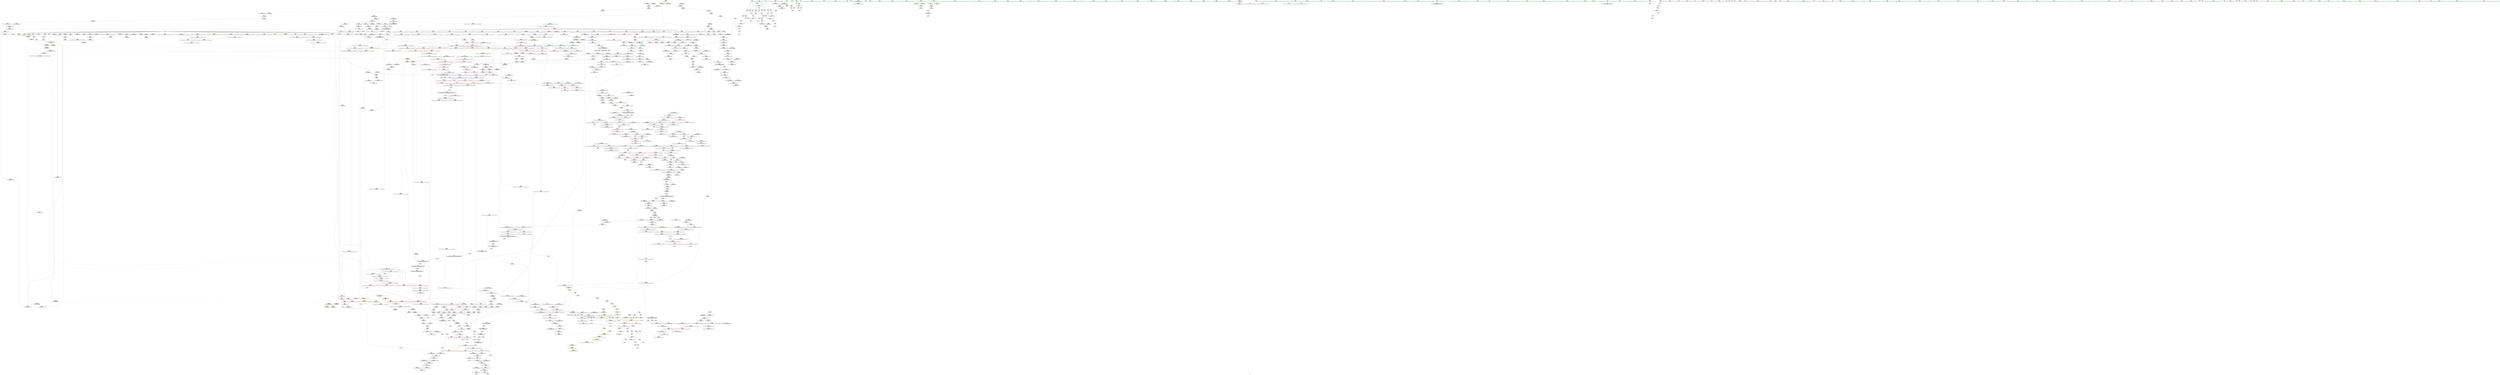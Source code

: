 digraph "SVFG" {
	label="SVFG";

	Node0x55b404091090 [shape=record,color=grey,label="{NodeID: 0\nNullPtr|{|<s32>102}}"];
	Node0x55b404091090 -> Node0x55b404255610[style=solid];
	Node0x55b404091090 -> Node0x55b404255710[style=solid];
	Node0x55b404091090 -> Node0x55b4042557e0[style=solid];
	Node0x55b404091090 -> Node0x55b4042558b0[style=solid];
	Node0x55b404091090 -> Node0x55b404255980[style=solid];
	Node0x55b404091090 -> Node0x55b404255a50[style=solid];
	Node0x55b404091090 -> Node0x55b404255b20[style=solid];
	Node0x55b404091090 -> Node0x55b404255bf0[style=solid];
	Node0x55b404091090 -> Node0x55b404255cc0[style=solid];
	Node0x55b404091090 -> Node0x55b404255d90[style=solid];
	Node0x55b404091090 -> Node0x55b404255e60[style=solid];
	Node0x55b404091090 -> Node0x55b404255f30[style=solid];
	Node0x55b404091090 -> Node0x55b404256000[style=solid];
	Node0x55b404091090 -> Node0x55b4042560d0[style=solid];
	Node0x55b404091090 -> Node0x55b4042561a0[style=solid];
	Node0x55b404091090 -> Node0x55b404256270[style=solid];
	Node0x55b404091090 -> Node0x55b404256340[style=solid];
	Node0x55b404091090 -> Node0x55b404256410[style=solid];
	Node0x55b404091090 -> Node0x55b4042564e0[style=solid];
	Node0x55b404091090 -> Node0x55b4042565b0[style=solid];
	Node0x55b404091090 -> Node0x55b404256680[style=solid];
	Node0x55b404091090 -> Node0x55b404256750[style=solid];
	Node0x55b404091090 -> Node0x55b404256820[style=solid];
	Node0x55b404091090 -> Node0x55b4042568f0[style=solid];
	Node0x55b404091090 -> Node0x55b404272b50[style=solid];
	Node0x55b404091090 -> Node0x55b40425ce00[style=solid];
	Node0x55b404091090 -> Node0x55b40425ced0[style=solid];
	Node0x55b404091090 -> Node0x55b40425cfa0[style=solid];
	Node0x55b404091090 -> Node0x55b40425edb0[style=solid];
	Node0x55b404091090 -> Node0x55b40429c9c0[style=solid];
	Node0x55b404091090 -> Node0x55b40429fde0[style=solid];
	Node0x55b404091090 -> Node0x55b4042a0e60[style=solid];
	Node0x55b404091090:s32 -> Node0x55b404356700[style=solid,color=red];
	Node0x55b40425c100 [shape=record,color=blue,label="{NodeID: 775\n120\<--241\nm2\<--\nmain\n}"];
	Node0x55b40425c100 -> Node0x55b4042e0680[style=dashed];
	Node0x55b404252b50 [shape=record,color=purple,label="{NodeID: 443\n472\<--465\n_M_finish\<--this1\n_ZNSt12_Vector_baseIiSaIiEE12_Vector_implC2Ev\n}"];
	Node0x55b404252b50 -> Node0x55b40425ced0[style=solid];
	Node0x55b404246850 [shape=record,color=green,label="{NodeID: 111\n625\<--626\n_ZNSaIiED2Ev\<--_ZNSaIiED2Ev_field_insensitive\n}"];
	Node0x55b404354540 [shape=record,color=black,label="{NodeID: 1993\n995 = PHI(1148, )\n}"];
	Node0x55b404354540 -> Node0x55b40429f960[style=solid];
	Node0x55b40427d470 [shape=record,color=blue,label="{NodeID: 886\n1297\<--1290\n.addr\<--\n_ZSt22__uninitialized_copy_aISt13move_iteratorIPiES1_iET0_T_S4_S3_RSaIT1_E\n}"];
	Node0x55b404268630 [shape=record,color=red,label="{NodeID: 554\n227\<--114\n\<--MP\nmain\n}"];
	Node0x55b404268630 -> Node0x55b4042a0b60[style=solid];
	Node0x55b40424b0b0 [shape=record,color=green,label="{NodeID: 222\n1389\<--1390\n__first\<--__first_field_insensitive\n_ZNSt20__uninitialized_copyILb1EE13__uninit_copyISt13move_iteratorIPiES3_EET0_T_S6_S5_\n}"];
	Node0x55b40424b0b0 -> Node0x55b404250080[style=solid];
	Node0x55b40424b0b0 -> Node0x55b404266680[style=solid];
	Node0x55b4043616a0 [shape=record,color=black,label="{NodeID: 2104\n1070 = PHI(783, 799, )\n2nd arg _ZSt34__uninitialized_move_if_noexcept_aIPiS0_SaIiEET0_T_S3_S2_RT1_ }"];
	Node0x55b4043616a0 -> Node0x55b40427be80[style=solid];
	Node0x55b40426e060 [shape=record,color=red,label="{NodeID: 665\n977\<--958\n\<--__n.addr\n_ZNKSt6vectorIiSaIiEE12_M_check_lenEmPKc\n}"];
	Node0x55b40426e060 -> Node0x55b40429fc60[style=solid];
	Node0x55b4042d6f60 [shape=record,color=black,label="{NodeID: 1440\nMR_36V_2 = PHI(MR_36V_3, MR_36V_1, )\npts\{1278 \}\n}"];
	Node0x55b4042d6f60 -> Node0x55b4042d3390[style=dashed];
	Node0x55b4042591e0 [shape=record,color=black,label="{NodeID: 333\n848\<--741\n\<--this1\n_ZNSt6vectorIiSaIiEE17_M_realloc_insertIJRKiEEEvN9__gnu_cxx17__normal_iteratorIPiS1_EEDpOT_\n}"];
	Node0x55b4042591e0 -> Node0x55b404263d10[style=solid];
	Node0x55b4042591e0 -> Node0x55b404263de0[style=solid];
	Node0x55b404215420 [shape=record,color=green,label="{NodeID: 1\n8\<--1\n.str\<--dummyObj\nGlob }"];
	Node0x55b40425c1d0 [shape=record,color=blue,label="{NodeID: 776\n124\<--246\nj\<--inc32\nmain\n}"];
	Node0x55b40425c1d0 -> Node0x55b404269190[style=dashed];
	Node0x55b40425c1d0 -> Node0x55b404269260[style=dashed];
	Node0x55b40425c1d0 -> Node0x55b404269330[style=dashed];
	Node0x55b40425c1d0 -> Node0x55b404269400[style=dashed];
	Node0x55b40425c1d0 -> Node0x55b40425bdc0[style=dashed];
	Node0x55b40425c1d0 -> Node0x55b40425c1d0[style=dashed];
	Node0x55b40425c1d0 -> Node0x55b4042d6560[style=dashed];
	Node0x55b404252c20 [shape=record,color=purple,label="{NodeID: 444\n474\<--465\n_M_end_of_storage\<--this1\n_ZNSt12_Vector_baseIiSaIiEE12_Vector_implC2Ev\n}"];
	Node0x55b404252c20 -> Node0x55b40425cfa0[style=solid];
	Node0x55b404246950 [shape=record,color=green,label="{NodeID: 112\n632\<--633\n__a.addr\<--__a.addr_field_insensitive\n_ZNSt16allocator_traitsISaIiEE10deallocateERS0_Pim\n}"];
	Node0x55b404246950 -> Node0x55b40426b7c0[style=solid];
	Node0x55b404246950 -> Node0x55b40425de40[style=solid];
	Node0x55b404354680 [shape=record,color=black,label="{NodeID: 1994\n999 = PHI(1134, )\n}"];
	Node0x55b404354680 -> Node0x55b40429fae0[style=solid];
	Node0x55b40427d540 [shape=record,color=blue, style = dotted,label="{NodeID: 887\n1618\<--1620\noffset_0\<--dummyVal\n_ZSt22__uninitialized_copy_aISt13move_iteratorIPiES1_iET0_T_S4_S3_RSaIT1_E\n}"];
	Node0x55b40427d540 -> Node0x55b404270690[style=dashed];
	Node0x55b404268700 [shape=record,color=red,label="{NodeID: 555\n254\<--114\n\<--MP\nmain\n}"];
	Node0x55b404268700 -> Node0x55b4042a1160[style=solid];
	Node0x55b40424b180 [shape=record,color=green,label="{NodeID: 223\n1391\<--1392\n__last\<--__last_field_insensitive\n_ZNSt20__uninitialized_copyILb1EE13__uninit_copyISt13move_iteratorIPiES3_EET0_T_S6_S5_\n}"];
	Node0x55b40424b180 -> Node0x55b404250150[style=solid];
	Node0x55b40424b180 -> Node0x55b404266750[style=solid];
	Node0x55b404361820 [shape=record,color=black,label="{NodeID: 2105\n1071 = PHI(785, 801, )\n3rd arg _ZSt34__uninitialized_move_if_noexcept_aIPiS0_SaIiEET0_T_S3_S2_RT1_ }"];
	Node0x55b404361820 -> Node0x55b40427bf50[style=solid];
	Node0x55b40426e130 [shape=record,color=red,label="{NodeID: 666\n980\<--960\n\<--__s.addr\n_ZNKSt6vectorIiSaIiEE12_M_check_lenEmPKc\n}"];
	Node0x55b4042d7460 [shape=record,color=black,label="{NodeID: 1441\nMR_38V_2 = PHI(MR_38V_4, MR_38V_1, )\npts\{1050000 \}\n|{<s0>11}}"];
	Node0x55b4042d7460:s0 -> Node0x55b4042e4d00[style=dashed,color=red];
	Node0x55b4042592b0 [shape=record,color=black,label="{NodeID: 334\n852\<--741\n\<--this1\n_ZNSt6vectorIiSaIiEE17_M_realloc_insertIJRKiEEEvN9__gnu_cxx17__normal_iteratorIPiS1_EEDpOT_\n}"];
	Node0x55b4042592b0 -> Node0x55b404263eb0[style=solid];
	Node0x55b4042592b0 -> Node0x55b404263f80[style=solid];
	Node0x55b404243560 [shape=record,color=green,label="{NodeID: 2\n10\<--1\n__dso_handle\<--dummyObj\nGlob }"];
	Node0x55b40425c2a0 [shape=record,color=blue,label="{NodeID: 777\n122\<--251\ni10\<--inc35\nmain\n}"];
	Node0x55b40425c2a0 -> Node0x55b404268b10[style=dashed];
	Node0x55b40425c2a0 -> Node0x55b404268be0[style=dashed];
	Node0x55b40425c2a0 -> Node0x55b404268cb0[style=dashed];
	Node0x55b40425c2a0 -> Node0x55b404268d80[style=dashed];
	Node0x55b40425c2a0 -> Node0x55b404268e50[style=dashed];
	Node0x55b40425c2a0 -> Node0x55b404268f20[style=dashed];
	Node0x55b40425c2a0 -> Node0x55b404268ff0[style=dashed];
	Node0x55b40425c2a0 -> Node0x55b4042690c0[style=dashed];
	Node0x55b40425c2a0 -> Node0x55b40425c2a0[style=dashed];
	Node0x55b40425c2a0 -> Node0x55b4042d6060[style=dashed];
	Node0x55b404252cf0 [shape=record,color=purple,label="{NodeID: 445\n520\<--519\n_M_impl\<--this1\n_ZNSt12_Vector_baseIiSaIiEE19_M_get_Tp_allocatorEv\n}"];
	Node0x55b404252cf0 -> Node0x55b404258270[style=solid];
	Node0x55b404246a20 [shape=record,color=green,label="{NodeID: 113\n634\<--635\n__p.addr\<--__p.addr_field_insensitive\n_ZNSt16allocator_traitsISaIiEE10deallocateERS0_Pim\n}"];
	Node0x55b404246a20 -> Node0x55b40426b890[style=solid];
	Node0x55b404246a20 -> Node0x55b40425df10[style=solid];
	Node0x55b4043547c0 [shape=record,color=black,label="{NodeID: 1995\n1002 = PHI(1134, )\n}"];
	Node0x55b4043547c0 -> Node0x55b40429c830[style=solid];
	Node0x55b40427d610 [shape=record,color=blue, style = dotted,label="{NodeID: 888\n1621\<--1623\noffset_0\<--dummyVal\n_ZSt22__uninitialized_copy_aISt13move_iteratorIPiES1_iET0_T_S4_S3_RSaIT1_E\n}"];
	Node0x55b40427d610 -> Node0x55b404270760[style=dashed];
	Node0x55b4042687d0 [shape=record,color=red,label="{NodeID: 556\n275\<--114\n\<--MP\nmain\n}"];
	Node0x55b40424b250 [shape=record,color=green,label="{NodeID: 224\n1393\<--1394\n__result.addr\<--__result.addr_field_insensitive\n_ZNSt20__uninitialized_copyILb1EE13__uninit_copyISt13move_iteratorIPiES3_EET0_T_S6_S5_\n}"];
	Node0x55b40424b250 -> Node0x55b404270c40[style=solid];
	Node0x55b40424b250 -> Node0x55b40427de30[style=solid];
	Node0x55b4043619a0 [shape=record,color=black,label="{NodeID: 2106\n1526 = PHI(1511, )\n0th arg _ZNSt11__copy_moveILb1ELb1ESt26random_access_iterator_tagE8__copy_mIiEEPT_PKS3_S6_S4_ }"];
	Node0x55b4043619a0 -> Node0x55b40427ec00[style=solid];
	Node0x55b40426e200 [shape=record,color=red,label="{NodeID: 667\n994\<--962\n\<--__len\n_ZNKSt6vectorIiSaIiEE12_M_check_lenEmPKc\n}"];
	Node0x55b40426e200 -> Node0x55b40429f960[style=solid];
	Node0x55b4042d7960 [shape=record,color=black,label="{NodeID: 1442\nMR_40V_2 = PHI(MR_40V_4, MR_40V_1, )\npts\{1050001 1050002 \}\n|{<s0>11}}"];
	Node0x55b4042d7960:s0 -> Node0x55b4042e4d00[style=dashed,color=red];
	Node0x55b404259380 [shape=record,color=black,label="{NodeID: 335\n856\<--741\n\<--this1\n_ZNSt6vectorIiSaIiEE17_M_realloc_insertIJRKiEEEvN9__gnu_cxx17__normal_iteratorIPiS1_EEDpOT_\n|{<s0>76}}"];
	Node0x55b404259380:s0 -> Node0x55b40435f8c0[style=solid,color=red];
	Node0x55b404242830 [shape=record,color=green,label="{NodeID: 3\n15\<--1\n.str.2\<--dummyObj\nGlob }"];
	Node0x55b40425c370 [shape=record,color=blue,label="{NodeID: 778\n100\<--282\nn\<--inc59\nmain\n}"];
	Node0x55b40425c370 -> Node0x55b4042d4260[style=dashed];
	Node0x55b404252dc0 [shape=record,color=purple,label="{NodeID: 446\n533\<--532\n_M_impl\<--this1\n_ZNSt12_Vector_baseIiSaIiEED2Ev\n}"];
	Node0x55b404246af0 [shape=record,color=green,label="{NodeID: 114\n636\<--637\n__n.addr\<--__n.addr_field_insensitive\n_ZNSt16allocator_traitsISaIiEE10deallocateERS0_Pim\n}"];
	Node0x55b404246af0 -> Node0x55b40426b960[style=solid];
	Node0x55b404246af0 -> Node0x55b40425dfe0[style=solid];
	Node0x55b404354900 [shape=record,color=black,label="{NodeID: 1996\n1018 = PHI(1108, )\n}"];
	Node0x55b404354900 -> Node0x55b40426e6e0[style=solid];
	Node0x55b40427d6e0 [shape=record,color=blue,label="{NodeID: 889\n1332\<--1329\n__i.addr\<--__i\n_ZSt32__make_move_if_noexcept_iteratorIiSt13move_iteratorIPiEET0_PT_\n}"];
	Node0x55b40427d6e0 -> Node0x55b404270830[style=dashed];
	Node0x55b4042688a0 [shape=record,color=red,label="{NodeID: 557\n234\<--116\n\<--ppu\nmain\n}"];
	Node0x55b4042688a0 -> Node0x55b4042a09e0[style=solid];
	Node0x55b40424b320 [shape=record,color=green,label="{NodeID: 225\n1395\<--1396\nagg.tmp\<--agg.tmp_field_insensitive\n_ZNSt20__uninitialized_copyILb1EE13__uninit_copyISt13move_iteratorIPiES3_EET0_T_S6_S5_\n}"];
	Node0x55b40424b320 -> Node0x55b404250220[style=solid];
	Node0x55b40424b320 -> Node0x55b404266820[style=solid];
	Node0x55b404361ab0 [shape=record,color=black,label="{NodeID: 2107\n1527 = PHI(1512, )\n1st arg _ZNSt11__copy_moveILb1ELb1ESt26random_access_iterator_tagE8__copy_mIiEEPT_PKS3_S6_S4_ }"];
	Node0x55b404361ab0 -> Node0x55b40427ecd0[style=solid];
	Node0x55b40426e2d0 [shape=record,color=red,label="{NodeID: 668\n998\<--962\n\<--__len\n_ZNKSt6vectorIiSaIiEE12_M_check_lenEmPKc\n}"];
	Node0x55b40426e2d0 -> Node0x55b40429fae0[style=solid];
	Node0x55b404259450 [shape=record,color=black,label="{NodeID: 336\n859\<--741\n\<--this1\n_ZNSt6vectorIiSaIiEE17_M_realloc_insertIJRKiEEEvN9__gnu_cxx17__normal_iteratorIPiS1_EEDpOT_\n|{<s0>78}}"];
	Node0x55b404259450:s0 -> Node0x55b4043607f0[style=solid,color=red];
	Node0x55b4042428c0 [shape=record,color=green,label="{NodeID: 4\n17\<--1\n.str.3\<--dummyObj\nGlob }"];
	Node0x55b40425c440 [shape=record,color=blue,label="{NodeID: 779\n302\<--301\nthis.addr\<--this\n_ZNSt6vectorIiSaIiEEC2Ev\n}"];
	Node0x55b40425c440 -> Node0x55b404269b50[style=dashed];
	Node0x55b404274580 [shape=record,color=yellow,style=double,label="{NodeID: 1554\n36V_1 = ENCHI(MR_36V_0)\npts\{1278 \}\nFun[_ZSt4copyISt13move_iteratorIPiES1_ET0_T_S4_S3_]|{<s0>120}}"];
	Node0x55b404274580:s0 -> Node0x55b4042e41c0[style=dashed,color=red];
	Node0x55b404252e90 [shape=record,color=purple,label="{NodeID: 447\n534\<--532\n_M_start\<--this1\n_ZNSt12_Vector_baseIiSaIiEED2Ev\n}"];
	Node0x55b404252e90 -> Node0x55b40426afa0[style=solid];
	Node0x55b40424b760 [shape=record,color=green,label="{NodeID: 115\n646\<--647\n_ZN9__gnu_cxx13new_allocatorIiE10deallocateEPim\<--_ZN9__gnu_cxx13new_allocatorIiE10deallocateEPim_field_insensitive\n}"];
	Node0x55b404354a40 [shape=record,color=black,label="{NodeID: 1997\n1021 = PHI(1108, )\n}"];
	Node0x55b404354a40 -> Node0x55b40426e7b0[style=solid];
	Node0x55b40427d7b0 [shape=record,color=blue,label="{NodeID: 890\n1358\<--1343\ncoerce.dive\<--__first.coerce\n_ZSt18uninitialized_copyISt13move_iteratorIPiES1_ET0_T_S4_S3_\n}"];
	Node0x55b40427d7b0 -> Node0x55b4042723d0[style=dashed];
	Node0x55b404268970 [shape=record,color=red,label="{NodeID: 558\n265\<--118\n\<--m1\nmain\n}"];
	Node0x55b404268970 -> Node0x55b40429f660[style=solid];
	Node0x55b40424b3f0 [shape=record,color=green,label="{NodeID: 226\n1397\<--1398\nagg.tmp2\<--agg.tmp2_field_insensitive\n_ZNSt20__uninitialized_copyILb1EE13__uninit_copyISt13move_iteratorIPiES3_EET0_T_S6_S5_\n}"];
	Node0x55b40424b3f0 -> Node0x55b4042502f0[style=solid];
	Node0x55b40424b3f0 -> Node0x55b4042668f0[style=solid];
	Node0x55b404361bc0 [shape=record,color=black,label="{NodeID: 2108\n1528 = PHI(1513, )\n2nd arg _ZNSt11__copy_moveILb1ELb1ESt26random_access_iterator_tagE8__copy_mIiEEPT_PKS3_S6_S4_ }"];
	Node0x55b404361bc0 -> Node0x55b40427eda0[style=solid];
	Node0x55b40426e3a0 [shape=record,color=red,label="{NodeID: 669\n1004\<--962\n\<--__len\n_ZNKSt6vectorIiSaIiEE12_M_check_lenEmPKc\n}"];
	Node0x55b40426e3a0 -> Node0x55b40429c830[style=solid];
	Node0x55b404259520 [shape=record,color=black,label="{NodeID: 337\n860\<--741\n\<--this1\n_ZNSt6vectorIiSaIiEE17_M_realloc_insertIJRKiEEEvN9__gnu_cxx17__normal_iteratorIPiS1_EEDpOT_\n}"];
	Node0x55b404259520 -> Node0x55b404264050[style=solid];
	Node0x55b404259520 -> Node0x55b404264120[style=solid];
	Node0x55b404242b70 [shape=record,color=green,label="{NodeID: 5\n19\<--1\n.str.4\<--dummyObj\nGlob }"];
	Node0x55b40425c510 [shape=record,color=blue,label="{NodeID: 780\n324\<--322\nthis.addr\<--this\n_ZNSt6vectorIiSaIiEE9push_backERKi\n}"];
	Node0x55b40425c510 -> Node0x55b404269c20[style=dashed];
	Node0x55b404252f60 [shape=record,color=purple,label="{NodeID: 448\n536\<--532\n_M_impl2\<--this1\n_ZNSt12_Vector_baseIiSaIiEED2Ev\n}"];
	Node0x55b40424b860 [shape=record,color=green,label="{NodeID: 116\n653\<--654\nthis.addr\<--this.addr_field_insensitive\n_ZN9__gnu_cxx13new_allocatorIiE10deallocateEPim\n}"];
	Node0x55b40424b860 -> Node0x55b40426ba30[style=solid];
	Node0x55b40424b860 -> Node0x55b40425e0b0[style=solid];
	Node0x55b404354b80 [shape=record,color=black,label="{NodeID: 1998\n1060 = PHI(1237, )\n}"];
	Node0x55b404354b80 -> Node0x55b40429c9c0[style=solid];
	Node0x55b40427d880 [shape=record,color=blue,label="{NodeID: 891\n1360\<--1344\ncoerce.dive1\<--__last.coerce\n_ZSt18uninitialized_copyISt13move_iteratorIPiES1_ET0_T_S4_S3_\n}"];
	Node0x55b40427d880 -> Node0x55b4042724a0[style=dashed];
	Node0x55b404268a40 [shape=record,color=red,label="{NodeID: 559\n270\<--120\n\<--m2\nmain\n}"];
	Node0x55b404268a40 -> Node0x55b40429f360[style=solid];
	Node0x55b40424b4c0 [shape=record,color=green,label="{NodeID: 227\n1416\<--1417\n_ZSt4copyISt13move_iteratorIPiES1_ET0_T_S4_S3_\<--_ZSt4copyISt13move_iteratorIPiES1_ET0_T_S4_S3__field_insensitive\n}"];
	Node0x55b404361cd0 [shape=record,color=black,label="{NodeID: 2109\n449 = PHI(312, 434, 563, 901, )\n0th arg __clang_call_terminate }"];
	Node0x55b40426e470 [shape=record,color=red,label="{NodeID: 670\n991\<--988\n\<--call5\n_ZNKSt6vectorIiSaIiEE12_M_check_lenEmPKc\n}"];
	Node0x55b40426e470 -> Node0x55b40429cf60[style=solid];
	Node0x55b4042d8860 [shape=record,color=black,label="{NodeID: 1445\nMR_84V_3 = PHI(MR_84V_4, MR_84V_2, )\npts\{1173 \}\n}"];
	Node0x55b4042d8860 -> Node0x55b40426f720[style=dashed];
	Node0x55b4042595f0 [shape=record,color=black,label="{NodeID: 338\n864\<--741\n\<--this1\n_ZNSt6vectorIiSaIiEE17_M_realloc_insertIJRKiEEEvN9__gnu_cxx17__normal_iteratorIPiS1_EEDpOT_\n}"];
	Node0x55b4042595f0 -> Node0x55b4042641f0[style=solid];
	Node0x55b4042595f0 -> Node0x55b4042642c0[style=solid];
	Node0x55b404242c00 [shape=record,color=green,label="{NodeID: 6\n21\<--1\n.str.5\<--dummyObj\nGlob }"];
	Node0x55b40425c5e0 [shape=record,color=blue,label="{NodeID: 781\n326\<--323\n__x.addr\<--__x\n_ZNSt6vectorIiSaIiEE9push_backERKi\n}"];
	Node0x55b40425c5e0 -> Node0x55b404269cf0[style=dashed];
	Node0x55b40425c5e0 -> Node0x55b404269dc0[style=dashed];
	Node0x55b404253030 [shape=record,color=purple,label="{NodeID: 449\n537\<--532\n_M_end_of_storage\<--this1\n_ZNSt12_Vector_baseIiSaIiEED2Ev\n}"];
	Node0x55b404253030 -> Node0x55b40426b070[style=solid];
	Node0x55b40424b930 [shape=record,color=green,label="{NodeID: 117\n655\<--656\n__p.addr\<--__p.addr_field_insensitive\n_ZN9__gnu_cxx13new_allocatorIiE10deallocateEPim\n}"];
	Node0x55b40424b930 -> Node0x55b40426bb00[style=solid];
	Node0x55b40424b930 -> Node0x55b40425e180[style=solid];
	Node0x55b404354cc0 [shape=record,color=black,label="{NodeID: 1999\n1089 = PHI(1328, )\n}"];
	Node0x55b404354cc0 -> Node0x55b40427c020[style=solid];
	Node0x55b40427d950 [shape=record,color=blue,label="{NodeID: 892\n1350\<--1345\n__result.addr\<--__result\n_ZSt18uninitialized_copyISt13move_iteratorIPiES1_ET0_T_S4_S3_\n}"];
	Node0x55b40427d950 -> Node0x55b4042709d0[style=dashed];
	Node0x55b404279890 [shape=record,color=yellow,style=double,label="{NodeID: 1667\n66V_1 = ENCHI(MR_66V_0)\npts\{401 \}\nFun[_ZNSt6vectorIiSaIiEED2Ev]}"];
	Node0x55b404279890 -> Node0x55b40425cac0[style=dashed];
	Node0x55b404268b10 [shape=record,color=red,label="{NodeID: 560\n185\<--122\n\<--i10\nmain\n}"];
	Node0x55b404268b10 -> Node0x55b4042a0fe0[style=solid];
	Node0x55b40424b5c0 [shape=record,color=green,label="{NodeID: 228\n1423\<--1424\n__first\<--__first_field_insensitive\n_ZSt4copyISt13move_iteratorIPiES1_ET0_T_S4_S3_\n}"];
	Node0x55b40424b5c0 -> Node0x55b404250490[style=solid];
	Node0x55b40424b5c0 -> Node0x55b404266d00[style=solid];
	Node0x55b404362080 [shape=record,color=black,label="{NodeID: 2110\n1329 = PHI(1088, 1094, )\n0th arg _ZSt32__make_move_if_noexcept_iteratorIiSt13move_iteratorIPiEET0_PT_ }"];
	Node0x55b404362080 -> Node0x55b40427d6e0[style=solid];
	Node0x55b40426e540 [shape=record,color=red,label="{NodeID: 671\n1017\<--1011\n\<--__lhs.addr\n_ZN9__gnu_cxxmiIPiSt6vectorIiSaIiEEEENS_17__normal_iteratorIT_T0_E15difference_typeERKS8_SB_\n|{<s0>91}}"];
	Node0x55b40426e540:s0 -> Node0x55b40435f600[style=solid,color=red];
	Node0x55b4042596c0 [shape=record,color=black,label="{NodeID: 339\n868\<--741\n\<--this1\n_ZNSt6vectorIiSaIiEE17_M_realloc_insertIJRKiEEEvN9__gnu_cxx17__normal_iteratorIPiS1_EEDpOT_\n}"];
	Node0x55b4042596c0 -> Node0x55b404264390[style=solid];
	Node0x55b4042596c0 -> Node0x55b404264460[style=solid];
	Node0x55b404242cc0 [shape=record,color=green,label="{NodeID: 7\n23\<--1\n.str.6\<--dummyObj\nGlob }"];
	Node0x55b40425c6b0 [shape=record,color=blue,label="{NodeID: 782\n356\<--358\n_M_finish7\<--incdec.ptr\n_ZNSt6vectorIiSaIiEE9push_backERKi\n}"];
	Node0x55b40425c6b0 -> Node0x55b4042e2480[style=dashed];
	Node0x55b404253100 [shape=record,color=purple,label="{NodeID: 450\n539\<--532\n_M_impl3\<--this1\n_ZNSt12_Vector_baseIiSaIiEED2Ev\n}"];
	Node0x55b40424ba00 [shape=record,color=green,label="{NodeID: 118\n657\<--658\n.addr\<--.addr_field_insensitive\n_ZN9__gnu_cxx13new_allocatorIiE10deallocateEPim\n}"];
	Node0x55b40424ba00 -> Node0x55b40425e250[style=solid];
	Node0x55b404354e00 [shape=record,color=black,label="{NodeID: 2000\n1095 = PHI(1328, )\n}"];
	Node0x55b404354e00 -> Node0x55b40427c0f0[style=solid];
	Node0x55b40427da20 [shape=record,color=blue,label="{NodeID: 893\n1352\<--1364\n__assignable\<--\n_ZSt18uninitialized_copyISt13move_iteratorIPiES1_ET0_T_S4_S3_\n}"];
	Node0x55b404279970 [shape=record,color=yellow,style=double,label="{NodeID: 1668\n68V_1 = ENCHI(MR_68V_0)\npts\{403 \}\nFun[_ZNSt6vectorIiSaIiEED2Ev]}"];
	Node0x55b404279970 -> Node0x55b40425cb90[style=dashed];
	Node0x55b404268be0 [shape=record,color=red,label="{NodeID: 561\n189\<--122\n\<--i10\nmain\n}"];
	Node0x55b404268be0 -> Node0x55b40429e5e0[style=solid];
	Node0x55b40424b690 [shape=record,color=green,label="{NodeID: 229\n1425\<--1426\n__last\<--__last_field_insensitive\n_ZSt4copyISt13move_iteratorIPiES1_ET0_T_S4_S3_\n}"];
	Node0x55b40424b690 -> Node0x55b404250560[style=solid];
	Node0x55b40424b690 -> Node0x55b404266dd0[style=solid];
	Node0x55b4043621d0 [shape=record,color=black,label="{NodeID: 2111\n946 = PHI(705, 771, 940, )\n0th arg _ZSt7forwardIRKiEOT_RNSt16remove_referenceIS2_E4typeE }"];
	Node0x55b4043621d0 -> Node0x55b40425fab0[style=solid];
	Node0x55b40426e610 [shape=record,color=red,label="{NodeID: 672\n1020\<--1013\n\<--__rhs.addr\n_ZN9__gnu_cxxmiIPiSt6vectorIiSaIiEEEENS_17__normal_iteratorIT_T0_E15difference_typeERKS8_SB_\n|{<s0>92}}"];
	Node0x55b40426e610:s0 -> Node0x55b40435f600[style=solid,color=red];
	Node0x55b404259790 [shape=record,color=black,label="{NodeID: 340\n878\<--741\n\<--this1\n_ZNSt6vectorIiSaIiEE17_M_realloc_insertIJRKiEEEvN9__gnu_cxx17__normal_iteratorIPiS1_EEDpOT_\n}"];
	Node0x55b404259790 -> Node0x55b404264530[style=solid];
	Node0x55b404259790 -> Node0x55b404264600[style=solid];
	Node0x55b404243690 [shape=record,color=green,label="{NodeID: 8\n25\<--1\n.str.7\<--dummyObj\nGlob }"];
	Node0x55b40425c780 [shape=record,color=blue,label="{NodeID: 783\n364\<--361\ncoerce.dive\<--call\n_ZNSt6vectorIiSaIiEE9push_backERKi\n}"];
	Node0x55b40425c780 -> Node0x55b40426a1d0[style=dashed];
	Node0x55b40425c780 -> Node0x55b4042e1580[style=dashed];
	Node0x55b4042531d0 [shape=record,color=purple,label="{NodeID: 451\n540\<--532\n_M_start4\<--this1\n_ZNSt12_Vector_baseIiSaIiEED2Ev\n}"];
	Node0x55b4042531d0 -> Node0x55b40426b140[style=solid];
	Node0x55b40424bad0 [shape=record,color=green,label="{NodeID: 119\n666\<--667\n_ZdlPv\<--_ZdlPv_field_insensitive\n}"];
	Node0x55b404354f40 [shape=record,color=black,label="{NodeID: 2001\n1104 = PHI(1286, )\n}"];
	Node0x55b404354f40 -> Node0x55b40425a7d0[style=solid];
	Node0x55b40427daf0 [shape=record,color=blue, style = dotted,label="{NodeID: 894\n1624\<--1626\noffset_0\<--dummyVal\n_ZSt18uninitialized_copyISt13move_iteratorIPiES1_ET0_T_S4_S3_\n}"];
	Node0x55b40427daf0 -> Node0x55b404270aa0[style=dashed];
	Node0x55b404279a50 [shape=record,color=yellow,style=double,label="{NodeID: 1669\n38V_1 = ENCHI(MR_38V_0)\npts\{1050000 \}\nFun[_ZNSt6vectorIiSaIiEED2Ev]|{|<s1>36|<s2>37}}"];
	Node0x55b404279a50 -> Node0x55b40426a6b0[style=dashed];
	Node0x55b404279a50:s1 -> Node0x55b4042d9bb0[style=dashed,color=red];
	Node0x55b404279a50:s2 -> Node0x55b4042d9bb0[style=dashed,color=red];
	Node0x55b404268cb0 [shape=record,color=red,label="{NodeID: 562\n197\<--122\n\<--i10\nmain\n}"];
	Node0x55b404268cb0 -> Node0x55b404257160[style=solid];
	Node0x55b404253b30 [shape=record,color=green,label="{NodeID: 230\n1427\<--1428\n__result.addr\<--__result.addr_field_insensitive\n_ZSt4copyISt13move_iteratorIPiES1_ET0_T_S4_S3_\n}"];
	Node0x55b404253b30 -> Node0x55b404270eb0[style=solid];
	Node0x55b404253b30 -> Node0x55b40427e240[style=solid];
	Node0x55b404362360 [shape=record,color=black,label="{NodeID: 2112\n1287 = PHI(1101, )\n0th arg _ZSt22__uninitialized_copy_aISt13move_iteratorIPiES1_iET0_T_S4_S3_RSaIT1_E }"];
	Node0x55b404362360 -> Node0x55b40427d200[style=solid];
	Node0x55b40426e6e0 [shape=record,color=red,label="{NodeID: 673\n1019\<--1018\n\<--call\n_ZN9__gnu_cxxmiIPiSt6vectorIiSaIiEEEENS_17__normal_iteratorIT_T0_E15difference_typeERKS8_SB_\n}"];
	Node0x55b40426e6e0 -> Node0x55b40425a220[style=solid];
	Node0x55b404259860 [shape=record,color=black,label="{NodeID: 341\n883\<--741\n\<--this1\n_ZNSt6vectorIiSaIiEE17_M_realloc_insertIJRKiEEEvN9__gnu_cxx17__normal_iteratorIPiS1_EEDpOT_\n}"];
	Node0x55b404259860 -> Node0x55b4042646d0[style=solid];
	Node0x55b404259860 -> Node0x55b4042647a0[style=solid];
	Node0x55b404243720 [shape=record,color=green,label="{NodeID: 9\n28\<--1\n\<--dummyObj\nCan only get source location for instruction, argument, global var or function.}"];
	Node0x55b40425c850 [shape=record,color=blue,label="{NodeID: 784\n377\<--375\nthis.addr\<--this\n_ZNSt6vectorIiSaIiEEixEm\n}"];
	Node0x55b40425c850 -> Node0x55b40426a2a0[style=dashed];
	Node0x55b4042532a0 [shape=record,color=purple,label="{NodeID: 452\n550\<--532\n_M_impl5\<--this1\n_ZNSt12_Vector_baseIiSaIiEED2Ev\n|{<s0>46}}"];
	Node0x55b4042532a0:s0 -> Node0x55b40435efc0[style=solid,color=red];
	Node0x55b40424bbd0 [shape=record,color=green,label="{NodeID: 120\n673\<--674\nthis.addr\<--this.addr_field_insensitive\n_ZNSaIiED2Ev\n}"];
	Node0x55b40424bbd0 -> Node0x55b40426bbd0[style=solid];
	Node0x55b40424bbd0 -> Node0x55b40425e320[style=solid];
	Node0x55b404355080 [shape=record,color=black,label="{NodeID: 2002\n1141 = PHI(1205, )\n|{<s0>100}}"];
	Node0x55b404355080:s0 -> Node0x55b404356840[style=solid,color=red];
	Node0x55b40427dbc0 [shape=record,color=blue, style = dotted,label="{NodeID: 895\n1627\<--1629\noffset_0\<--dummyVal\n_ZSt18uninitialized_copyISt13move_iteratorIPiES1_ET0_T_S4_S3_\n}"];
	Node0x55b40427dbc0 -> Node0x55b404270b70[style=dashed];
	Node0x55b404279b30 [shape=record,color=yellow,style=double,label="{NodeID: 1670\n53V_1 = ENCHI(MR_53V_0)\npts\{1050001 \}\nFun[_ZNSt6vectorIiSaIiEED2Ev]}"];
	Node0x55b404279b30 -> Node0x55b40426a780[style=dashed];
	Node0x55b404268d80 [shape=record,color=red,label="{NodeID: 563\n210\<--122\n\<--i10\nmain\n}"];
	Node0x55b404268d80 -> Node0x55b404257300[style=solid];
	Node0x55b404253c00 [shape=record,color=green,label="{NodeID: 231\n1429\<--1430\nagg.tmp\<--agg.tmp_field_insensitive\n_ZSt4copyISt13move_iteratorIPiES1_ET0_T_S4_S3_\n}"];
	Node0x55b404253c00 -> Node0x55b404250630[style=solid];
	Node0x55b404253c00 -> Node0x55b404266ea0[style=solid];
	Node0x55b404362470 [shape=record,color=black,label="{NodeID: 2113\n1288 = PHI(1103, )\n1st arg _ZSt22__uninitialized_copy_aISt13move_iteratorIPiES1_iET0_T_S4_S3_RSaIT1_E }"];
	Node0x55b404362470 -> Node0x55b40427d2d0[style=solid];
	Node0x55b40426e7b0 [shape=record,color=red,label="{NodeID: 674\n1022\<--1021\n\<--call1\n_ZN9__gnu_cxxmiIPiSt6vectorIiSaIiEEEENS_17__normal_iteratorIT_T0_E15difference_typeERKS8_SB_\n}"];
	Node0x55b40426e7b0 -> Node0x55b40425a2f0[style=solid];
	Node0x55b404259930 [shape=record,color=black,label="{NodeID: 342\n890\<--741\n\<--this1\n_ZNSt6vectorIiSaIiEE17_M_realloc_insertIJRKiEEEvN9__gnu_cxx17__normal_iteratorIPiS1_EEDpOT_\n}"];
	Node0x55b404259930 -> Node0x55b404264870[style=solid];
	Node0x55b404259930 -> Node0x55b404264940[style=solid];
	Node0x55b4042437b0 [shape=record,color=green,label="{NodeID: 10\n37\<--1\n\<--dummyObj\nCan only get source location for instruction, argument, global var or function.}"];
	Node0x55b40425c920 [shape=record,color=blue,label="{NodeID: 785\n379\<--376\n__n.addr\<--__n\n_ZNSt6vectorIiSaIiEEixEm\n}"];
	Node0x55b40425c920 -> Node0x55b40426a370[style=dashed];
	Node0x55b404274af0 [shape=record,color=yellow,style=double,label="{NodeID: 1560\n192V_1 = ENCHI(MR_192V_0)\npts\{9090000 \}\nFun[_ZNSt6vectorIiSaIiEE3endEv]|{<s0>80}}"];
	Node0x55b404274af0:s0 -> Node0x55b40427cd20[style=dashed,color=red];
	Node0x55b404253370 [shape=record,color=purple,label="{NodeID: 453\n560\<--532\n_M_impl6\<--this1\n_ZNSt12_Vector_baseIiSaIiEED2Ev\n|{<s0>47}}"];
	Node0x55b404253370:s0 -> Node0x55b40435efc0[style=solid,color=red];
	Node0x55b40424bca0 [shape=record,color=green,label="{NodeID: 121\n679\<--680\n_ZN9__gnu_cxx13new_allocatorIiED2Ev\<--_ZN9__gnu_cxx13new_allocatorIiED2Ev_field_insensitive\n}"];
	Node0x55b4043551c0 [shape=record,color=black,label="{NodeID: 2003\n1144 = PHI(1194, )\n}"];
	Node0x55b4043551c0 -> Node0x55b40425ab10[style=solid];
	Node0x55b40427dc90 [shape=record,color=blue,label="{NodeID: 896\n1399\<--1386\ncoerce.dive\<--__first.coerce\n_ZNSt20__uninitialized_copyILb1EE13__uninit_copyISt13move_iteratorIPiES3_EET0_T_S6_S5_\n}"];
	Node0x55b40427dc90 -> Node0x55b404272570[style=dashed];
	Node0x55b404279c10 [shape=record,color=yellow,style=double,label="{NodeID: 1671\n55V_1 = ENCHI(MR_55V_0)\npts\{1050002 \}\nFun[_ZNSt6vectorIiSaIiEED2Ev]|{<s0>36|<s1>37}}"];
	Node0x55b404279c10:s0 -> Node0x55b4042d9c90[style=dashed,color=red];
	Node0x55b404279c10:s1 -> Node0x55b4042d9c90[style=dashed,color=red];
	Node0x55b404268e50 [shape=record,color=red,label="{NodeID: 564\n215\<--122\n\<--i10\nmain\n}"];
	Node0x55b404268e50 -> Node0x55b4042573d0[style=solid];
	Node0x55b404253cd0 [shape=record,color=green,label="{NodeID: 232\n1431\<--1432\nagg.tmp3\<--agg.tmp3_field_insensitive\n_ZSt4copyISt13move_iteratorIPiES1_ET0_T_S4_S3_\n}"];
	Node0x55b404253cd0 -> Node0x55b404250700[style=solid];
	Node0x55b404253cd0 -> Node0x55b404266f70[style=solid];
	Node0x55b404362580 [shape=record,color=black,label="{NodeID: 2114\n1289 = PHI(1098, )\n2nd arg _ZSt22__uninitialized_copy_aISt13move_iteratorIPiES1_iET0_T_S4_S3_RSaIT1_E }"];
	Node0x55b404362580 -> Node0x55b40427d3a0[style=solid];
	Node0x55b40426e880 [shape=record,color=red,label="{NodeID: 675\n1035\<--1032\nthis1\<--this.addr\n_ZNSt6vectorIiSaIiEE5beginEv\n}"];
	Node0x55b40426e880 -> Node0x55b40425a490[style=solid];
	Node0x55b404259a00 [shape=record,color=black,label="{NodeID: 343\n767\<--766\n\<--_M_impl\n_ZNSt6vectorIiSaIiEE17_M_realloc_insertIJRKiEEEvN9__gnu_cxx17__normal_iteratorIPiS1_EEDpOT_\n|{<s0>62}}"];
	Node0x55b404259a00:s0 -> Node0x55b404356980[style=solid,color=red];
	Node0x55b404243870 [shape=record,color=green,label="{NodeID: 11\n61\<--1\n\<--dummyObj\nCan only get source location for instruction, argument, global var or function.|{<s0>3}}"];
	Node0x55b404243870:s0 -> Node0x55b40435f110[style=solid,color=red];
	Node0x55b40425c9f0 [shape=record,color=blue,label="{NodeID: 786\n398\<--397\nthis.addr\<--this\n_ZNSt6vectorIiSaIiEED2Ev\n}"];
	Node0x55b40425c9f0 -> Node0x55b40426a510[style=dashed];
	Node0x55b404253440 [shape=record,color=purple,label="{NodeID: 454\n608\<--604\n_M_impl\<--this1\n_ZNSt12_Vector_baseIiSaIiEE13_M_deallocateEPim\n}"];
	Node0x55b404253440 -> Node0x55b4042585b0[style=solid];
	Node0x55b40424bda0 [shape=record,color=green,label="{NodeID: 122\n684\<--685\nthis.addr\<--this.addr_field_insensitive\n_ZN9__gnu_cxx13new_allocatorIiED2Ev\n}"];
	Node0x55b40424bda0 -> Node0x55b40426bca0[style=solid];
	Node0x55b40424bda0 -> Node0x55b40425e3f0[style=solid];
	Node0x55b404355300 [shape=record,color=black,label="{NodeID: 2004\n1201 = PHI(1214, )\n}"];
	Node0x55b404355300 -> Node0x55b40425b190[style=solid];
	Node0x55b40427dd60 [shape=record,color=blue,label="{NodeID: 897\n1401\<--1387\ncoerce.dive1\<--__last.coerce\n_ZNSt20__uninitialized_copyILb1EE13__uninit_copyISt13move_iteratorIPiES3_EET0_T_S6_S5_\n}"];
	Node0x55b40427dd60 -> Node0x55b404272640[style=dashed];
	Node0x55b404268f20 [shape=record,color=red,label="{NodeID: 565\n230\<--122\n\<--i10\nmain\n}"];
	Node0x55b404268f20 -> Node0x55b4042574a0[style=solid];
	Node0x55b404253da0 [shape=record,color=green,label="{NodeID: 233\n1444\<--1445\n_ZSt12__miter_baseIPiEDTcl12__miter_basecldtfp_4baseEEESt13move_iteratorIT_E\<--_ZSt12__miter_baseIPiEDTcl12__miter_basecldtfp_4baseEEESt13move_iteratorIT_E_field_insensitive\n}"];
	Node0x55b404362690 [shape=record,color=black,label="{NodeID: 2115\n1290 = PHI(1099, )\n3rd arg _ZSt22__uninitialized_copy_aISt13move_iteratorIPiES1_iET0_T_S4_S3_RSaIT1_E }"];
	Node0x55b404362690 -> Node0x55b40427d470[style=solid];
	Node0x55b40426e950 [shape=record,color=red,label="{NodeID: 676\n1041\<--1040\n\<--coerce.dive\n_ZNSt6vectorIiSaIiEE5beginEv\n}"];
	Node0x55b40426e950 -> Node0x55b40425a560[style=solid];
	Node0x55b404259ad0 [shape=record,color=black,label="{NodeID: 344\n818\<--817\n\<--_M_impl17\n_ZNSt6vectorIiSaIiEE17_M_realloc_insertIJRKiEEEvN9__gnu_cxx17__normal_iteratorIPiS1_EEDpOT_\n|{<s0>70}}"];
	Node0x55b404259ad0:s0 -> Node0x55b404363550[style=solid,color=red];
	Node0x55b404243970 [shape=record,color=green,label="{NodeID: 12\n62\<--1\n\<--dummyObj\nCan only get source location for instruction, argument, global var or function.|{<s0>3}}"];
	Node0x55b404243970:s0 -> Node0x55b40435f220[style=solid,color=red];
	Node0x55b40425cac0 [shape=record,color=blue,label="{NodeID: 787\n400\<--427\nexn.slot\<--\n_ZNSt6vectorIiSaIiEED2Ev\n}"];
	Node0x55b40425cac0 -> Node0x55b40426a5e0[style=dashed];
	Node0x55b404274ce0 [shape=record,color=yellow,style=double,label="{NodeID: 1562\n100V_1 = ENCHI(MR_100V_0)\npts\{1050000 1050001 \}\nFun[_ZNSt6vectorIiSaIiEE3endEv]|{<s0>80}}"];
	Node0x55b404274ce0:s0 -> Node0x55b404278a50[style=dashed,color=red];
	Node0x55b404253510 [shape=record,color=purple,label="{NodeID: 455\n737\<--717\ncoerce.dive\<--__position\n_ZNSt6vectorIiSaIiEE17_M_realloc_insertIJRKiEEEvN9__gnu_cxx17__normal_iteratorIPiS1_EEDpOT_\n}"];
	Node0x55b404253510 -> Node0x55b40425e730[style=solid];
	Node0x55b40424be70 [shape=record,color=green,label="{NodeID: 123\n693\<--694\n__a.addr\<--__a.addr_field_insensitive\n_ZNSt16allocator_traitsISaIiEE9constructIiJRKiEEEvRS0_PT_DpOT0_\n}"];
	Node0x55b40424be70 -> Node0x55b40426bd70[style=solid];
	Node0x55b40424be70 -> Node0x55b40425e4c0[style=solid];
	Node0x55b404355440 [shape=record,color=black,label="{NodeID: 2005\n1249 = PHI(1253, )\n}"];
	Node0x55b404355440 -> Node0x55b40425b5a0[style=solid];
	Node0x55b40427de30 [shape=record,color=blue,label="{NodeID: 898\n1393\<--1388\n__result.addr\<--__result\n_ZNSt20__uninitialized_copyILb1EE13__uninit_copyISt13move_iteratorIPiES3_EET0_T_S6_S5_\n}"];
	Node0x55b40427de30 -> Node0x55b404270c40[style=dashed];
	Node0x55b404268ff0 [shape=record,color=red,label="{NodeID: 566\n239\<--122\n\<--i10\nmain\n}"];
	Node0x55b404268ff0 -> Node0x55b40425c030[style=solid];
	Node0x55b404253ea0 [shape=record,color=green,label="{NodeID: 234\n1454\<--1455\n_ZSt14__copy_move_a2ILb1EPiS0_ET1_T0_S2_S1_\<--_ZSt14__copy_move_a2ILb1EPiS0_ET1_T0_S2_S1__field_insensitive\n}"];
	Node0x55b4043627a0 [shape=record,color=black,label="{NodeID: 2116\n438 = PHI(306, )\n0th arg _ZNSt12_Vector_baseIiSaIiEEC2Ev }"];
	Node0x55b4043627a0 -> Node0x55b40425cc60[style=solid];
	Node0x55b40426ea20 [shape=record,color=red,label="{NodeID: 677\n1052\<--1046\nthis1\<--this.addr\n_ZNSt12_Vector_baseIiSaIiEE11_M_allocateEm\n}"];
	Node0x55b40426ea20 -> Node0x55b404264ef0[style=solid];
	Node0x55b404259ba0 [shape=record,color=black,label="{NodeID: 345\n872\<--867\nsub.ptr.lhs.cast\<--\n_ZNSt6vectorIiSaIiEE17_M_realloc_insertIJRKiEEEvN9__gnu_cxx17__normal_iteratorIPiS1_EEDpOT_\n}"];
	Node0x55b404259ba0 -> Node0x55b40429ebe0[style=solid];
	Node0x55b404243a70 [shape=record,color=green,label="{NodeID: 13\n129\<--1\n\<--dummyObj\nCan only get source location for instruction, argument, global var or function.}"];
	Node0x55b40425cb90 [shape=record,color=blue,label="{NodeID: 788\n402\<--429\nehselector.slot\<--\n_ZNSt6vectorIiSaIiEED2Ev\n}"];
	Node0x55b4042535e0 [shape=record,color=purple,label="{NodeID: 456\n751\<--727\ncoerce.dive3\<--ref.tmp\n_ZNSt6vectorIiSaIiEE17_M_realloc_insertIJRKiEEEvN9__gnu_cxx17__normal_iteratorIPiS1_EEDpOT_\n}"];
	Node0x55b4042535e0 -> Node0x55b40425ea70[style=solid];
	Node0x55b40424bf40 [shape=record,color=green,label="{NodeID: 124\n695\<--696\n__p.addr\<--__p.addr_field_insensitive\n_ZNSt16allocator_traitsISaIiEE9constructIiJRKiEEEvRS0_PT_DpOT0_\n}"];
	Node0x55b40424bf40 -> Node0x55b40426be40[style=solid];
	Node0x55b40424bf40 -> Node0x55b40425e590[style=solid];
	Node0x55b404355580 [shape=record,color=black,label="{NodeID: 2006\n1268 = PHI(1214, )\n}"];
	Node0x55b404355580 -> Node0x55b40429f7e0[style=solid];
	Node0x55b40427df00 [shape=record,color=blue, style = dotted,label="{NodeID: 899\n1630\<--1632\noffset_0\<--dummyVal\n_ZNSt20__uninitialized_copyILb1EE13__uninit_copyISt13move_iteratorIPiES3_EET0_T_S6_S5_\n}"];
	Node0x55b40427df00 -> Node0x55b404270d10[style=dashed];
	Node0x55b4042690c0 [shape=record,color=red,label="{NodeID: 567\n250\<--122\n\<--i10\nmain\n}"];
	Node0x55b4042690c0 -> Node0x55b40429e2e0[style=solid];
	Node0x55b404253fa0 [shape=record,color=green,label="{NodeID: 235\n1461\<--1462\n__first.addr\<--__first.addr_field_insensitive\n_ZSt14__copy_move_a2ILb1EPiS0_ET1_T0_S2_S1_\n}"];
	Node0x55b404253fa0 -> Node0x55b404271120[style=solid];
	Node0x55b404253fa0 -> Node0x55b40427e4b0[style=solid];
	Node0x55b4043628b0 [shape=record,color=black,label="{NodeID: 2117\n1223 = PHI(908, 1030, )\n0th arg _ZN9__gnu_cxx17__normal_iteratorIPiSt6vectorIiSaIiEEEC2ERKS1_ }"];
	Node0x55b4043628b0 -> Node0x55b40427cb80[style=solid];
	Node0x55b40426eaf0 [shape=record,color=red,label="{NodeID: 678\n1053\<--1048\n\<--__n.addr\n_ZNSt12_Vector_baseIiSaIiEE11_M_allocateEm\n}"];
	Node0x55b40426eaf0 -> Node0x55b4042a0ce0[style=solid];
	Node0x55b404259c70 [shape=record,color=black,label="{NodeID: 346\n873\<--871\nsub.ptr.rhs.cast\<--\n_ZNSt6vectorIiSaIiEE17_M_realloc_insertIJRKiEEEvN9__gnu_cxx17__normal_iteratorIPiS1_EEDpOT_\n}"];
	Node0x55b404259c70 -> Node0x55b40429ebe0[style=solid];
	Node0x55b404243b70 [shape=record,color=green,label="{NodeID: 14\n134\<--1\n\<--dummyObj\nCan only get source location for instruction, argument, global var or function.}"];
	Node0x55b40425cc60 [shape=record,color=blue,label="{NodeID: 789\n439\<--438\nthis.addr\<--this\n_ZNSt12_Vector_baseIiSaIiEEC2Ev\n}"];
	Node0x55b40425cc60 -> Node0x55b40426a850[style=dashed];
	Node0x55b4042536b0 [shape=record,color=purple,label="{NodeID: 457\n766\<--765\n_M_impl\<--\n_ZNSt6vectorIiSaIiEE17_M_realloc_insertIJRKiEEEvN9__gnu_cxx17__normal_iteratorIPiS1_EEDpOT_\n}"];
	Node0x55b4042536b0 -> Node0x55b404259a00[style=solid];
	Node0x55b40424c010 [shape=record,color=green,label="{NodeID: 125\n697\<--698\n__args.addr\<--__args.addr_field_insensitive\n_ZNSt16allocator_traitsISaIiEE9constructIiJRKiEEEvRS0_PT_DpOT0_\n}"];
	Node0x55b40424c010 -> Node0x55b40426bf10[style=solid];
	Node0x55b40424c010 -> Node0x55b40425e660[style=solid];
	Node0x55b4043556c0 [shape=record,color=black,label="{NodeID: 2007\n1324 = PHI(1342, )\n}"];
	Node0x55b4043556c0 -> Node0x55b40424fad0[style=solid];
	Node0x55b40427dfd0 [shape=record,color=blue, style = dotted,label="{NodeID: 900\n1633\<--1635\noffset_0\<--dummyVal\n_ZNSt20__uninitialized_copyILb1EE13__uninit_copyISt13move_iteratorIPiES3_EET0_T_S6_S5_\n}"];
	Node0x55b40427dfd0 -> Node0x55b404270de0[style=dashed];
	Node0x55b404269190 [shape=record,color=red,label="{NodeID: 568\n193\<--124\n\<--j\nmain\n}"];
	Node0x55b404269190 -> Node0x55b4042a0860[style=solid];
	Node0x55b404254070 [shape=record,color=green,label="{NodeID: 236\n1463\<--1464\n__last.addr\<--__last.addr_field_insensitive\n_ZSt14__copy_move_a2ILb1EPiS0_ET1_T0_S2_S1_\n}"];
	Node0x55b404254070 -> Node0x55b4042711f0[style=solid];
	Node0x55b404254070 -> Node0x55b40427e580[style=solid];
	Node0x55b404362a60 [shape=record,color=black,label="{NodeID: 2118\n1224 = PHI(916, 1038, )\n1st arg _ZN9__gnu_cxx17__normal_iteratorIPiSt6vectorIiSaIiEEEC2ERKS1_ }"];
	Node0x55b404362a60 -> Node0x55b40427cc50[style=solid];
	Node0x55b40426ebc0 [shape=record,color=red,label="{NodeID: 679\n1059\<--1048\n\<--__n.addr\n_ZNSt12_Vector_baseIiSaIiEE11_M_allocateEm\n|{<s0>94}}"];
	Node0x55b40426ebc0:s0 -> Node0x55b404357e80[style=solid,color=red];
	Node0x55b4042dc580 [shape=record,color=black,label="{NodeID: 1454\nMR_38V_6 = PHI(MR_38V_4, MR_38V_4, MR_38V_4, MR_38V_4, MR_38V_4, MR_38V_4, MR_38V_4, MR_38V_5, MR_38V_4, MR_38V_4, )\npts\{1050000 \}\n|{<s0>14}}"];
	Node0x55b4042dc580:s0 -> Node0x55b404279a50[style=dashed,color=red];
	Node0x55b404259d40 [shape=record,color=black,label="{NodeID: 347\n914\<--913\n\<--this1\n_ZNSt6vectorIiSaIiEE3endEv\n}"];
	Node0x55b404259d40 -> Node0x55b404264ae0[style=solid];
	Node0x55b404259d40 -> Node0x55b404264bb0[style=solid];
	Node0x55b404243c70 [shape=record,color=green,label="{NodeID: 15\n158\<--1\n\<--dummyObj\nCan only get source location for instruction, argument, global var or function.}"];
	Node0x55b40425cd30 [shape=record,color=blue,label="{NodeID: 790\n462\<--461\nthis.addr\<--this\n_ZNSt12_Vector_baseIiSaIiEE12_Vector_implC2Ev\n}"];
	Node0x55b40425cd30 -> Node0x55b40426a920[style=dashed];
	Node0x55b404253780 [shape=record,color=purple,label="{NodeID: 458\n776\<--775\n_M_impl7\<--\n_ZNSt6vectorIiSaIiEE17_M_realloc_insertIJRKiEEEvN9__gnu_cxx17__normal_iteratorIPiS1_EEDpOT_\n}"];
	Node0x55b40424c0e0 [shape=record,color=green,label="{NodeID: 126\n707\<--708\n_ZSt7forwardIRKiEOT_RNSt16remove_referenceIS2_E4typeE\<--_ZSt7forwardIRKiEOT_RNSt16remove_referenceIS2_E4typeE_field_insensitive\n}"];
	Node0x55b404355800 [shape=record,color=black,label="{NodeID: 2008\n1376 = PHI(1385, )\n}"];
	Node0x55b404355800 -> Node0x55b40424ffb0[style=solid];
	Node0x55b40427e0a0 [shape=record,color=blue,label="{NodeID: 901\n1433\<--1420\ncoerce.dive\<--__first.coerce\n_ZSt4copyISt13move_iteratorIPiES1_ET0_T_S4_S3_\n}"];
	Node0x55b40427e0a0 -> Node0x55b404272710[style=dashed];
	Node0x55b404269260 [shape=record,color=red,label="{NodeID: 569\n204\<--124\n\<--j\nmain\n}"];
	Node0x55b404269260 -> Node0x55b404257230[style=solid];
	Node0x55b404254140 [shape=record,color=green,label="{NodeID: 237\n1465\<--1466\n__result.addr\<--__result.addr_field_insensitive\n_ZSt14__copy_move_a2ILb1EPiS0_ET1_T0_S2_S1_\n}"];
	Node0x55b404254140 -> Node0x55b4042712c0[style=solid];
	Node0x55b404254140 -> Node0x55b40427e650[style=solid];
	Node0x55b404362be0 [shape=record,color=black,label="{NodeID: 2119\n567 = PHI(508, )\n0th arg _ZSt8_DestroyIPiEvT_S1_ }"];
	Node0x55b404362be0 -> Node0x55b40425d7c0[style=solid];
	Node0x55b40426ec90 [shape=record,color=red,label="{NodeID: 680\n1088\<--1072\n\<--__first.addr\n_ZSt34__uninitialized_move_if_noexcept_aIPiS0_SaIiEET0_T_S3_S2_RT1_\n|{<s0>95}}"];
	Node0x55b40426ec90:s0 -> Node0x55b404362080[style=solid,color=red];
	Node0x55b4042dca80 [shape=record,color=black,label="{NodeID: 1455\nMR_40V_6 = PHI(MR_40V_4, MR_40V_4, MR_40V_4, MR_40V_4, MR_40V_4, MR_40V_4, MR_40V_4, MR_40V_5, MR_40V_4, MR_40V_4, )\npts\{1050001 1050002 \}\n|{<s0>14|<s1>14}}"];
	Node0x55b4042dca80:s0 -> Node0x55b404279b30[style=dashed,color=red];
	Node0x55b4042dca80:s1 -> Node0x55b404279c10[style=dashed,color=red];
	Node0x55b404259e10 [shape=record,color=black,label="{NodeID: 348\n906\<--921\n_ZNSt6vectorIiSaIiEE3endEv_ret\<--\n_ZNSt6vectorIiSaIiEE3endEv\n|{<s0>32}}"];
	Node0x55b404259e10:s0 -> Node0x55b404352900[style=solid,color=blue];
	Node0x55b404243d70 [shape=record,color=green,label="{NodeID: 16\n180\<--1\n\<--dummyObj\nCan only get source location for instruction, argument, global var or function.}"];
	Node0x55b40425ce00 [shape=record,color=blue, style = dotted,label="{NodeID: 791\n470\<--3\n_M_start\<--dummyVal\n_ZNSt12_Vector_baseIiSaIiEE12_Vector_implC2Ev\n|{<s0>39}}"];
	Node0x55b40425ce00:s0 -> Node0x55b40430bd80[style=dashed,color=blue];
	Node0x55b4042750f0 [shape=record,color=yellow,style=double,label="{NodeID: 1566\n36V_1 = ENCHI(MR_36V_0)\npts\{1278 \}\nFun[_ZNSt6vectorIiSaIiEE9push_backERKi]|{<s0>31|<s1>33}}"];
	Node0x55b4042750f0:s0 -> Node0x55b4042e3e10[style=dashed,color=red];
	Node0x55b4042750f0:s1 -> Node0x55b4042e6e90[style=dashed,color=red];
	Node0x55b404253850 [shape=record,color=purple,label="{NodeID: 459\n777\<--775\n_M_start\<--\n_ZNSt6vectorIiSaIiEE17_M_realloc_insertIJRKiEEEvN9__gnu_cxx17__normal_iteratorIPiS1_EEDpOT_\n}"];
	Node0x55b404253850 -> Node0x55b40426d290[style=solid];
	Node0x55b40424c1e0 [shape=record,color=green,label="{NodeID: 127\n710\<--711\n_ZN9__gnu_cxx13new_allocatorIiE9constructIiJRKiEEEvPT_DpOT0_\<--_ZN9__gnu_cxx13new_allocatorIiE9constructIiJRKiEEEvPT_DpOT0__field_insensitive\n}"];
	Node0x55b404355940 [shape=record,color=black,label="{NodeID: 2009\n1415 = PHI(1419, )\n}"];
	Node0x55b404355940 -> Node0x55b4042503c0[style=solid];
	Node0x55b40427e170 [shape=record,color=blue,label="{NodeID: 902\n1435\<--1421\ncoerce.dive1\<--__last.coerce\n_ZSt4copyISt13move_iteratorIPiES1_ET0_T_S4_S3_\n}"];
	Node0x55b40427e170 -> Node0x55b4042727e0[style=dashed];
	Node0x55b404269330 [shape=record,color=red,label="{NodeID: 570\n241\<--124\n\<--j\nmain\n}"];
	Node0x55b404269330 -> Node0x55b40425c100[style=solid];
	Node0x55b404254210 [shape=record,color=green,label="{NodeID: 238\n1472\<--1473\n_ZSt12__niter_baseIPiET_S1_\<--_ZSt12__niter_baseIPiET_S1__field_insensitive\n}"];
	Node0x55b404362cf0 [shape=record,color=black,label="{NodeID: 2120\n568 = PHI(509, )\n1st arg _ZSt8_DestroyIPiEvT_S1_ }"];
	Node0x55b404362cf0 -> Node0x55b40425d890[style=solid];
	Node0x55b40426ed60 [shape=record,color=red,label="{NodeID: 681\n1094\<--1074\n\<--__last.addr\n_ZSt34__uninitialized_move_if_noexcept_aIPiS0_SaIiEET0_T_S3_S2_RT1_\n|{<s0>96}}"];
	Node0x55b40426ed60:s0 -> Node0x55b404362080[style=solid,color=red];
	Node0x55b404259ee0 [shape=record,color=black,label="{NodeID: 349\n938\<--937\n\<--\n_ZN9__gnu_cxx13new_allocatorIiE9constructIiJRKiEEEvPT_DpOT0_\n}"];
	Node0x55b404259ee0 -> Node0x55b404259fb0[style=solid];
	Node0x55b404243e70 [shape=record,color=green,label="{NodeID: 17\n187\<--1\n\<--dummyObj\nCan only get source location for instruction, argument, global var or function.}"];
	Node0x55b40425ced0 [shape=record,color=blue, style = dotted,label="{NodeID: 792\n472\<--3\n_M_finish\<--dummyVal\n_ZNSt12_Vector_baseIiSaIiEE12_Vector_implC2Ev\n|{<s0>39}}"];
	Node0x55b40425ced0:s0 -> Node0x55b40430bd80[style=dashed,color=blue];
	Node0x55b4042751d0 [shape=record,color=yellow,style=double,label="{NodeID: 1567\n38V_1 = ENCHI(MR_38V_0)\npts\{1050000 \}\nFun[_ZNSt6vectorIiSaIiEE9push_backERKi]|{|<s1>32|<s2>33}}"];
	Node0x55b4042751d0 -> Node0x55b4042e1f80[style=dashed];
	Node0x55b4042751d0:s1 -> Node0x55b404274ce0[style=dashed,color=red];
	Node0x55b4042751d0:s2 -> Node0x55b404273470[style=dashed,color=red];
	Node0x55b404253920 [shape=record,color=purple,label="{NodeID: 460\n791\<--790\nincdec.ptr\<--\n_ZNSt6vectorIiSaIiEE17_M_realloc_insertIJRKiEEEvN9__gnu_cxx17__normal_iteratorIPiS1_EEDpOT_\n}"];
	Node0x55b404253920 -> Node0x55b40425ef50[style=solid];
	Node0x55b40424c2e0 [shape=record,color=green,label="{NodeID: 128\n717\<--718\n__position\<--__position_field_insensitive\n_ZNSt6vectorIiSaIiEE17_M_realloc_insertIJRKiEEEvN9__gnu_cxx17__normal_iteratorIPiS1_EEDpOT_\n|{|<s1>59|<s2>63|<s3>66}}"];
	Node0x55b40424c2e0 -> Node0x55b404253510[style=solid];
	Node0x55b40424c2e0:s1 -> Node0x55b404363b60[style=solid,color=red];
	Node0x55b40424c2e0:s2 -> Node0x55b40435f600[style=solid,color=red];
	Node0x55b40424c2e0:s3 -> Node0x55b40435f600[style=solid,color=red];
	Node0x55b404355a80 [shape=record,color=black,label="{NodeID: 2010\n1443 = PHI(1482, )\n|{<s0>120}}"];
	Node0x55b404355a80:s0 -> Node0x55b404356e90[style=solid,color=red];
	Node0x55b40427e240 [shape=record,color=blue,label="{NodeID: 903\n1427\<--1422\n__result.addr\<--__result\n_ZSt4copyISt13move_iteratorIPiES1_ET0_T_S4_S3_\n}"];
	Node0x55b40427e240 -> Node0x55b404270eb0[style=dashed];
	Node0x55b404269400 [shape=record,color=red,label="{NodeID: 571\n245\<--124\n\<--j\nmain\n}"];
	Node0x55b404269400 -> Node0x55b40429e460[style=solid];
	Node0x55b404254310 [shape=record,color=green,label="{NodeID: 239\n1479\<--1480\n_ZSt13__copy_move_aILb1EPiS0_ET1_T0_S2_S1_\<--_ZSt13__copy_move_aILb1EPiS0_ET1_T0_S2_S1__field_insensitive\n}"];
	Node0x55b404362e00 [shape=record,color=black,label="{NodeID: 2121\n1496 = PHI(1471, )\n0th arg _ZSt13__copy_move_aILb1EPiS0_ET1_T0_S2_S1_ }"];
	Node0x55b404362e00 -> Node0x55b40427e7f0[style=solid];
	Node0x55b40426ee30 [shape=record,color=red,label="{NodeID: 682\n1098\<--1076\n\<--__result.addr\n_ZSt34__uninitialized_move_if_noexcept_aIPiS0_SaIiEET0_T_S3_S2_RT1_\n|{<s0>97}}"];
	Node0x55b40426ee30:s0 -> Node0x55b404362580[style=solid,color=red];
	Node0x55b404259fb0 [shape=record,color=black,label="{NodeID: 350\n939\<--938\n\<--\n_ZN9__gnu_cxx13new_allocatorIiE9constructIiJRKiEEEvPT_DpOT0_\n}"];
	Node0x55b404259fb0 -> Node0x55b40425f9e0[style=solid];
	Node0x55b404243f70 [shape=record,color=green,label="{NodeID: 18\n546\<--1\n\<--dummyObj\nCan only get source location for instruction, argument, global var or function.}"];
	Node0x55b40425cfa0 [shape=record,color=blue, style = dotted,label="{NodeID: 793\n474\<--3\n_M_end_of_storage\<--dummyVal\n_ZNSt12_Vector_baseIiSaIiEE12_Vector_implC2Ev\n|{<s0>39}}"];
	Node0x55b40425cfa0:s0 -> Node0x55b40430bd80[style=dashed,color=blue];
	Node0x55b4042752b0 [shape=record,color=yellow,style=double,label="{NodeID: 1568\n53V_1 = ENCHI(MR_53V_0)\npts\{1050001 \}\nFun[_ZNSt6vectorIiSaIiEE9push_backERKi]|{|<s4>32|<s5>33}}"];
	Node0x55b4042752b0 -> Node0x55b404269e90[style=dashed];
	Node0x55b4042752b0 -> Node0x55b40426a030[style=dashed];
	Node0x55b4042752b0 -> Node0x55b40426a100[style=dashed];
	Node0x55b4042752b0 -> Node0x55b40425c6b0[style=dashed];
	Node0x55b4042752b0:s4 -> Node0x55b404274ce0[style=dashed,color=red];
	Node0x55b4042752b0:s5 -> Node0x55b404273580[style=dashed,color=red];
	Node0x55b4042539f0 [shape=record,color=purple,label="{NodeID: 461\n796\<--795\n_M_impl13\<--\n_ZNSt6vectorIiSaIiEE17_M_realloc_insertIJRKiEEEvN9__gnu_cxx17__normal_iteratorIPiS1_EEDpOT_\n}"];
	Node0x55b40424c3b0 [shape=record,color=green,label="{NodeID: 129\n719\<--720\nthis.addr\<--this.addr_field_insensitive\n_ZNSt6vectorIiSaIiEE17_M_realloc_insertIJRKiEEEvN9__gnu_cxx17__normal_iteratorIPiS1_EEDpOT_\n}"];
	Node0x55b40424c3b0 -> Node0x55b40426bfe0[style=solid];
	Node0x55b40424c3b0 -> Node0x55b40425e800[style=solid];
	Node0x55b404355bc0 [shape=record,color=black,label="{NodeID: 2011\n1451 = PHI(1482, )\n|{<s0>120}}"];
	Node0x55b404355bc0:s0 -> Node0x55b404356fa0[style=solid,color=red];
	Node0x55b40427e310 [shape=record,color=blue, style = dotted,label="{NodeID: 904\n1636\<--1638\noffset_0\<--dummyVal\n_ZSt4copyISt13move_iteratorIPiES1_ET0_T_S4_S3_\n}"];
	Node0x55b40427e310 -> Node0x55b404270f80[style=dashed];
	Node0x55b4042694d0 [shape=record,color=red,label="{NodeID: 572\n222\<--126\n\<--prof\nmain\n}"];
	Node0x55b4042694d0 -> Node0x55b4042a0260[style=solid];
	Node0x55b404254410 [shape=record,color=green,label="{NodeID: 240\n1484\<--1485\n__it\<--__it_field_insensitive\n_ZSt12__miter_baseIPiEDTcl12__miter_basecldtfp_4baseEEESt13move_iteratorIT_E\n|{|<s1>125}}"];
	Node0x55b404254410 -> Node0x55b404267380[style=solid];
	Node0x55b404254410:s1 -> Node0x55b4043606e0[style=solid,color=red];
	Node0x55b404362f10 [shape=record,color=black,label="{NodeID: 2122\n1497 = PHI(1475, )\n1st arg _ZSt13__copy_move_aILb1EPiS0_ET1_T0_S2_S1_ }"];
	Node0x55b404362f10 -> Node0x55b40427e8c0[style=solid];
	Node0x55b40426ef00 [shape=record,color=red,label="{NodeID: 683\n1099\<--1078\n\<--__alloc.addr\n_ZSt34__uninitialized_move_if_noexcept_aIPiS0_SaIiEET0_T_S3_S2_RT1_\n|{<s0>97}}"];
	Node0x55b40426ef00:s0 -> Node0x55b404362690[style=solid,color=red];
	Node0x55b40425a080 [shape=record,color=black,label="{NodeID: 351\n945\<--950\n_ZSt7forwardIRKiEOT_RNSt16remove_referenceIS2_E4typeE_ret\<--\n_ZSt7forwardIRKiEOT_RNSt16remove_referenceIS2_E4typeE\n|{<s0>55|<s1>61|<s2>81}}"];
	Node0x55b40425a080:s0 -> Node0x55b404352c50[style=solid,color=blue];
	Node0x55b40425a080:s1 -> Node0x55b4043532c0[style=solid,color=blue];
	Node0x55b40425a080:s2 -> Node0x55b404352730[style=solid,color=blue];
	Node0x55b404244070 [shape=record,color=green,label="{NodeID: 19\n744\<--1\n\<--dummyObj\nCan only get source location for instruction, argument, global var or function.|{<s0>57}}"];
	Node0x55b404244070:s0 -> Node0x55b4043632d0[style=solid,color=red];
	Node0x55b40425d070 [shape=record,color=blue,label="{NodeID: 794\n479\<--478\nthis.addr\<--this\n_ZNSaIiEC2Ev\n}"];
	Node0x55b40425d070 -> Node0x55b40426a9f0[style=dashed];
	Node0x55b404275390 [shape=record,color=yellow,style=double,label="{NodeID: 1569\n55V_1 = ENCHI(MR_55V_0)\npts\{1050002 \}\nFun[_ZNSt6vectorIiSaIiEE9push_backERKi]|{|<s2>33|<s3>33}}"];
	Node0x55b404275390 -> Node0x55b404269f60[style=dashed];
	Node0x55b404275390 -> Node0x55b4042e2980[style=dashed];
	Node0x55b404275390:s2 -> Node0x55b40426d840[style=dashed,color=red];
	Node0x55b404275390:s3 -> Node0x55b40425f5d0[style=dashed,color=red];
	Node0x55b404263b70 [shape=record,color=purple,label="{NodeID: 462\n797\<--795\n_M_finish\<--\n_ZNSt6vectorIiSaIiEE17_M_realloc_insertIJRKiEEEvN9__gnu_cxx17__normal_iteratorIPiS1_EEDpOT_\n}"];
	Node0x55b404263b70 -> Node0x55b40426d500[style=solid];
	Node0x55b40424c480 [shape=record,color=green,label="{NodeID: 130\n721\<--722\n__args.addr\<--__args.addr_field_insensitive\n_ZNSt6vectorIiSaIiEE17_M_realloc_insertIJRKiEEEvN9__gnu_cxx17__normal_iteratorIPiS1_EEDpOT_\n}"];
	Node0x55b40424c480 -> Node0x55b40426c0b0[style=solid];
	Node0x55b40424c480 -> Node0x55b40425e8d0[style=solid];
	Node0x55b404355d00 [shape=record,color=black,label="{NodeID: 2012\n1453 = PHI(1457, )\n}"];
	Node0x55b404355d00 -> Node0x55b4042507d0[style=solid];
	Node0x55b40427e3e0 [shape=record,color=blue, style = dotted,label="{NodeID: 905\n1639\<--1641\noffset_0\<--dummyVal\n_ZSt4copyISt13move_iteratorIPiES1_ET0_T_S4_S3_\n}"];
	Node0x55b40427e3e0 -> Node0x55b404271050[style=dashed];
	Node0x55b4042695a0 [shape=record,color=red,label="{NodeID: 573\n226\<--126\n\<--prof\nmain\n}"];
	Node0x55b4042695a0 -> Node0x55b4042a0b60[style=solid];
	Node0x55b4042544e0 [shape=record,color=green,label="{NodeID: 241\n1489\<--1490\n_ZNKSt13move_iteratorIPiE4baseEv\<--_ZNKSt13move_iteratorIPiE4baseEv_field_insensitive\n}"];
	Node0x55b404363050 [shape=record,color=black,label="{NodeID: 2123\n1498 = PHI(1477, )\n2nd arg _ZSt13__copy_move_aILb1EPiS0_ET1_T0_S2_S1_ }"];
	Node0x55b404363050 -> Node0x55b40427e990[style=solid];
	Node0x55b40426efd0 [shape=record,color=red,label="{NodeID: 684\n1101\<--1100\n\<--coerce.dive4\n_ZSt34__uninitialized_move_if_noexcept_aIPiS0_SaIiEET0_T_S3_S2_RT1_\n|{<s0>97}}"];
	Node0x55b40426efd0:s0 -> Node0x55b404362360[style=solid,color=red];
	Node0x55b40425a150 [shape=record,color=black,label="{NodeID: 352\n952\<--1006\n_ZNKSt6vectorIiSaIiEE12_M_check_lenEmPKc_ret\<--cond\n_ZNKSt6vectorIiSaIiEE12_M_check_lenEmPKc\n|{<s0>57}}"];
	Node0x55b40425a150:s0 -> Node0x55b404352dc0[style=solid,color=blue];
	Node0x55b404244170 [shape=record,color=green,label="{NodeID: 20\n1055\<--1\n\<--dummyObj\nCan only get source location for instruction, argument, global var or function.}"];
	Node0x55b40425d140 [shape=record,color=blue,label="{NodeID: 795\n490\<--489\nthis.addr\<--this\n_ZN9__gnu_cxx13new_allocatorIiEC2Ev\n}"];
	Node0x55b40425d140 -> Node0x55b40426aac0[style=dashed];
	Node0x55b404275470 [shape=record,color=yellow,style=double,label="{NodeID: 1570\n14V_1 = ENCHI(MR_14V_0)\npts\{107 \}\nFun[_ZNSt6vectorIiSaIiEE9push_backERKi]|{<s0>31|<s1>33}}"];
	Node0x55b404275470:s0 -> Node0x55b4042e3a60[style=dashed,color=red];
	Node0x55b404275470:s1 -> Node0x55b4042e6680[style=dashed,color=red];
	Node0x55b404263c40 [shape=record,color=purple,label="{NodeID: 463\n817\<--816\n_M_impl17\<--\n_ZNSt6vectorIiSaIiEE17_M_realloc_insertIJRKiEEEvN9__gnu_cxx17__normal_iteratorIPiS1_EEDpOT_\n}"];
	Node0x55b404263c40 -> Node0x55b404259ad0[style=solid];
	Node0x55b40424c550 [shape=record,color=green,label="{NodeID: 131\n723\<--724\n__len\<--__len_field_insensitive\n_ZNSt6vectorIiSaIiEE17_M_realloc_insertIJRKiEEEvN9__gnu_cxx17__normal_iteratorIPiS1_EEDpOT_\n}"];
	Node0x55b40424c550 -> Node0x55b40426c180[style=solid];
	Node0x55b40424c550 -> Node0x55b40426c250[style=solid];
	Node0x55b40424c550 -> Node0x55b40426c320[style=solid];
	Node0x55b40424c550 -> Node0x55b40425e9a0[style=solid];
	Node0x55b404355e40 [shape=record,color=black,label="{NodeID: 2013\n1471 = PHI(1518, )\n|{<s0>124}}"];
	Node0x55b404355e40:s0 -> Node0x55b404362e00[style=solid,color=red];
	Node0x55b40427e4b0 [shape=record,color=blue,label="{NodeID: 906\n1461\<--1458\n__first.addr\<--__first\n_ZSt14__copy_move_a2ILb1EPiS0_ET1_T0_S2_S1_\n}"];
	Node0x55b40427e4b0 -> Node0x55b404271120[style=dashed];
	Node0x55b404269670 [shape=record,color=red,label="{NodeID: 574\n237\<--126\n\<--prof\nmain\n}"];
	Node0x55b404269670 -> Node0x55b40425bf60[style=solid];
	Node0x55b4042545e0 [shape=record,color=green,label="{NodeID: 242\n1492\<--1493\n_ZSt12__miter_baseIPiET_S1_\<--_ZSt12__miter_baseIPiET_S1__field_insensitive\n}"];
	Node0x55b404363190 [shape=record,color=black,label="{NodeID: 2124\n953 = PHI(741, )\n0th arg _ZNKSt6vectorIiSaIiEE12_M_check_lenEmPKc }"];
	Node0x55b404363190 -> Node0x55b40427b4c0[style=solid];
	Node0x55b40426f0a0 [shape=record,color=red,label="{NodeID: 685\n1103\<--1102\n\<--coerce.dive5\n_ZSt34__uninitialized_move_if_noexcept_aIPiS0_SaIiEET0_T_S3_S2_RT1_\n|{<s0>97}}"];
	Node0x55b40426f0a0:s0 -> Node0x55b404362470[style=solid,color=red];
	Node0x55b40425a220 [shape=record,color=black,label="{NodeID: 353\n1023\<--1019\nsub.ptr.lhs.cast\<--\n_ZN9__gnu_cxxmiIPiSt6vectorIiSaIiEEEENS_17__normal_iteratorIT_T0_E15difference_typeERKS8_SB_\n}"];
	Node0x55b40425a220 -> Node0x55b40429f1e0[style=solid];
	Node0x55b404244270 [shape=record,color=green,label="{NodeID: 21\n1221\<--1\n\<--dummyObj\nCan only get source location for instruction, argument, global var or function.}"];
	Node0x55b40425d210 [shape=record,color=blue,label="{NodeID: 796\n499\<--496\n__first.addr\<--__first\n_ZSt8_DestroyIPiiEvT_S1_RSaIT0_E\n}"];
	Node0x55b40425d210 -> Node0x55b40426ab90[style=dashed];
	Node0x55b404263d10 [shape=record,color=purple,label="{NodeID: 464\n849\<--848\n_M_impl25\<--\n_ZNSt6vectorIiSaIiEE17_M_realloc_insertIJRKiEEEvN9__gnu_cxx17__normal_iteratorIPiS1_EEDpOT_\n}"];
	Node0x55b40424c620 [shape=record,color=green,label="{NodeID: 132\n725\<--726\n__elems_before\<--__elems_before_field_insensitive\n_ZNSt6vectorIiSaIiEE17_M_realloc_insertIJRKiEEEvN9__gnu_cxx17__normal_iteratorIPiS1_EEDpOT_\n}"];
	Node0x55b40424c620 -> Node0x55b40426c3f0[style=solid];
	Node0x55b40424c620 -> Node0x55b40426c4c0[style=solid];
	Node0x55b40424c620 -> Node0x55b40425eb40[style=solid];
	Node0x55b404355f80 [shape=record,color=black,label="{NodeID: 2014\n1475 = PHI(1518, )\n|{<s0>124}}"];
	Node0x55b404355f80:s0 -> Node0x55b404362f10[style=solid,color=red];
	Node0x55b40427e580 [shape=record,color=blue,label="{NodeID: 907\n1463\<--1459\n__last.addr\<--__last\n_ZSt14__copy_move_a2ILb1EPiS0_ET1_T0_S2_S1_\n}"];
	Node0x55b40427e580 -> Node0x55b4042711f0[style=dashed];
	Node0x55b404269740 [shape=record,color=red,label="{NodeID: 575\n202\<--199\n\<--call17\nmain\n}"];
	Node0x55b404269740 -> Node0x55b40429e8e0[style=solid];
	Node0x55b4042546e0 [shape=record,color=green,label="{NodeID: 243\n1499\<--1500\n__first.addr\<--__first.addr_field_insensitive\n_ZSt13__copy_move_aILb1EPiS0_ET1_T0_S2_S1_\n}"];
	Node0x55b4042546e0 -> Node0x55b404271390[style=solid];
	Node0x55b4042546e0 -> Node0x55b40427e7f0[style=solid];
	Node0x55b4043632d0 [shape=record,color=black,label="{NodeID: 2125\n954 = PHI(744, )\n1st arg _ZNKSt6vectorIiSaIiEE12_M_check_lenEmPKc }"];
	Node0x55b4043632d0 -> Node0x55b40427b590[style=solid];
	Node0x55b40426f170 [shape=record,color=red,label="{NodeID: 686\n1113\<--1110\nthis1\<--this.addr\n_ZNK9__gnu_cxx17__normal_iteratorIPiSt6vectorIiSaIiEEE4baseEv\n}"];
	Node0x55b40426f170 -> Node0x55b404265300[style=solid];
	Node0x55b40425a2f0 [shape=record,color=black,label="{NodeID: 354\n1024\<--1022\nsub.ptr.rhs.cast\<--\n_ZN9__gnu_cxxmiIPiSt6vectorIiSaIiEEEENS_17__normal_iteratorIT_T0_E15difference_typeERKS8_SB_\n}"];
	Node0x55b40425a2f0 -> Node0x55b40429f1e0[style=solid];
	Node0x55b404244370 [shape=record,color=green,label="{NodeID: 22\n1312\<--1\n\<--dummyObj\nCan only get source location for instruction, argument, global var or function.}"];
	Node0x55b40425d2e0 [shape=record,color=blue,label="{NodeID: 797\n501\<--497\n__last.addr\<--__last\n_ZSt8_DestroyIPiiEvT_S1_RSaIT0_E\n}"];
	Node0x55b40425d2e0 -> Node0x55b40426ac60[style=dashed];
	Node0x55b404263de0 [shape=record,color=purple,label="{NodeID: 465\n850\<--848\n_M_start26\<--\n_ZNSt6vectorIiSaIiEE17_M_realloc_insertIJRKiEEEvN9__gnu_cxx17__normal_iteratorIPiS1_EEDpOT_\n}"];
	Node0x55b404263de0 -> Node0x55b40426d5d0[style=solid];
	Node0x55b40424c6f0 [shape=record,color=green,label="{NodeID: 133\n727\<--728\nref.tmp\<--ref.tmp_field_insensitive\n_ZNSt6vectorIiSaIiEE17_M_realloc_insertIJRKiEEEvN9__gnu_cxx17__normal_iteratorIPiS1_EEDpOT_\n|{|<s1>59}}"];
	Node0x55b40424c6f0 -> Node0x55b4042535e0[style=solid];
	Node0x55b40424c6f0:s1 -> Node0x55b404363c70[style=solid,color=red];
	Node0x55b4043560c0 [shape=record,color=black,label="{NodeID: 2015\n1477 = PHI(1518, )\n|{<s0>124}}"];
	Node0x55b4043560c0:s0 -> Node0x55b404363050[style=solid,color=red];
	Node0x55b40427e650 [shape=record,color=blue,label="{NodeID: 908\n1465\<--1460\n__result.addr\<--__result\n_ZSt14__copy_move_a2ILb1EPiS0_ET1_T0_S2_S1_\n}"];
	Node0x55b40427e650 -> Node0x55b4042712c0[style=dashed];
	Node0x55b404269810 [shape=record,color=red,label="{NodeID: 576\n207\<--206\n\<--call19\nmain\n}"];
	Node0x55b404269810 -> Node0x55b40429e760[style=solid];
	Node0x55b4042547b0 [shape=record,color=green,label="{NodeID: 244\n1501\<--1502\n__last.addr\<--__last.addr_field_insensitive\n_ZSt13__copy_move_aILb1EPiS0_ET1_T0_S2_S1_\n}"];
	Node0x55b4042547b0 -> Node0x55b404271460[style=solid];
	Node0x55b4042547b0 -> Node0x55b40427e8c0[style=solid];
	Node0x55b404363410 [shape=record,color=black,label="{NodeID: 2126\n955 = PHI(742, )\n2nd arg _ZNKSt6vectorIiSaIiEE12_M_check_lenEmPKc }"];
	Node0x55b404363410 -> Node0x55b40427b660[style=solid];
	Node0x55b40426f240 [shape=record,color=red,label="{NodeID: 687\n1125\<--1119\n\<--__a.addr\n_ZNSt16allocator_traitsISaIiEE7destroyIiEEvRS0_PT_\n}"];
	Node0x55b40426f240 -> Node0x55b40425a970[style=solid];
	Node0x55b4042ded80 [shape=record,color=black,label="{NodeID: 1462\nMR_36V_3 = PHI(MR_36V_2, MR_36V_1, )\npts\{1278 \}\n|{<s0>127}}"];
	Node0x55b4042ded80:s0 -> Node0x55b40430b400[style=dashed,color=blue];
	Node0x55b40425a3c0 [shape=record,color=black,label="{NodeID: 355\n1008\<--1026\n_ZN9__gnu_cxxmiIPiSt6vectorIiSaIiEEEENS_17__normal_iteratorIT_T0_E15difference_typeERKS8_SB__ret\<--sub.ptr.div\n_ZN9__gnu_cxxmiIPiSt6vectorIiSaIiEEEENS_17__normal_iteratorIT_T0_E15difference_typeERKS8_SB_\n|{<s0>59}}"];
	Node0x55b40425a3c0:s0 -> Node0x55b404353040[style=solid,color=blue];
	Node0x55b404244470 [shape=record,color=green,label="{NodeID: 23\n1313\<--1\n\<--dummyObj\nCan only get source location for instruction, argument, global var or function.}"];
	Node0x55b40425d3b0 [shape=record,color=blue,label="{NodeID: 798\n503\<--498\n.addr\<--\n_ZSt8_DestroyIPiiEvT_S1_RSaIT0_E\n}"];
	Node0x55b404263eb0 [shape=record,color=purple,label="{NodeID: 466\n853\<--852\n_M_impl27\<--\n_ZNSt6vectorIiSaIiEE17_M_realloc_insertIJRKiEEEvN9__gnu_cxx17__normal_iteratorIPiS1_EEDpOT_\n}"];
	Node0x55b40424c7c0 [shape=record,color=green,label="{NodeID: 134\n729\<--730\n__new_start\<--__new_start_field_insensitive\n_ZNSt6vectorIiSaIiEE17_M_realloc_insertIJRKiEEEvN9__gnu_cxx17__normal_iteratorIPiS1_EEDpOT_\n}"];
	Node0x55b40424c7c0 -> Node0x55b40426c590[style=solid];
	Node0x55b40424c7c0 -> Node0x55b40426c660[style=solid];
	Node0x55b40424c7c0 -> Node0x55b40426c730[style=solid];
	Node0x55b40424c7c0 -> Node0x55b40426c800[style=solid];
	Node0x55b40424c7c0 -> Node0x55b40426c8d0[style=solid];
	Node0x55b40424c7c0 -> Node0x55b40426c9a0[style=solid];
	Node0x55b40424c7c0 -> Node0x55b40426ca70[style=solid];
	Node0x55b40424c7c0 -> Node0x55b40426cb40[style=solid];
	Node0x55b40424c7c0 -> Node0x55b40425ec10[style=solid];
	Node0x55b404356200 [shape=record,color=black,label="{NodeID: 2016\n1478 = PHI(1495, )\n}"];
	Node0x55b404356200 -> Node0x55b4042508a0[style=solid];
	Node0x55b40427e720 [shape=record,color=blue,label="{NodeID: 909\n1486\<--1483\ncoerce.dive\<--__it.coerce\n_ZSt12__miter_baseIPiEDTcl12__miter_basecldtfp_4baseEEESt13move_iteratorIT_E\n|{<s0>125}}"];
	Node0x55b40427e720:s0 -> Node0x55b404275820[style=dashed,color=red];
	Node0x55b4042698e0 [shape=record,color=red,label="{NodeID: 577\n213\<--212\n\<--call21\nmain\n}"];
	Node0x55b4042698e0 -> Node0x55b40429d860[style=solid];
	Node0x55b404254880 [shape=record,color=green,label="{NodeID: 245\n1503\<--1504\n__result.addr\<--__result.addr_field_insensitive\n_ZSt13__copy_move_aILb1EPiS0_ET1_T0_S2_S1_\n}"];
	Node0x55b404254880 -> Node0x55b404271530[style=solid];
	Node0x55b404254880 -> Node0x55b40427e990[style=solid];
	Node0x55b404363550 [shape=record,color=black,label="{NodeID: 2127\n1117 = PHI(818, )\n0th arg _ZNSt16allocator_traitsISaIiEE7destroyIiEEvRS0_PT_ }"];
	Node0x55b404363550 -> Node0x55b40427c290[style=solid];
	Node0x55b40426f310 [shape=record,color=red,label="{NodeID: 688\n1127\<--1121\n\<--__p.addr\n_ZNSt16allocator_traitsISaIiEE7destroyIiEEvRS0_PT_\n|{<s0>98}}"];
	Node0x55b40426f310:s0 -> Node0x55b40435d610[style=solid,color=red];
	Node0x55b40425a490 [shape=record,color=black,label="{NodeID: 356\n1036\<--1035\n\<--this1\n_ZNSt6vectorIiSaIiEE5beginEv\n}"];
	Node0x55b40425a490 -> Node0x55b404264d50[style=solid];
	Node0x55b40425a490 -> Node0x55b404264e20[style=solid];
	Node0x55b404244570 [shape=record,color=green,label="{NodeID: 24\n1364\<--1\n\<--dummyObj\nCan only get source location for instruction, argument, global var or function.}"];
	Node0x55b40425d480 [shape=record,color=blue,label="{NodeID: 799\n516\<--515\nthis.addr\<--this\n_ZNSt12_Vector_baseIiSaIiEE19_M_get_Tp_allocatorEv\n}"];
	Node0x55b40425d480 -> Node0x55b40426ad30[style=dashed];
	Node0x55b404275820 [shape=record,color=yellow,style=double,label="{NodeID: 1574\n323V_1 = ENCHI(MR_323V_0)\npts\{14850000 \}\nFun[_ZNKSt13move_iteratorIPiE4baseEv]}"];
	Node0x55b404275820 -> Node0x55b404271ef0[style=dashed];
	Node0x55b404263f80 [shape=record,color=purple,label="{NodeID: 467\n854\<--852\n_M_finish28\<--\n_ZNSt6vectorIiSaIiEE17_M_realloc_insertIJRKiEEEvN9__gnu_cxx17__normal_iteratorIPiS1_EEDpOT_\n}"];
	Node0x55b404263f80 -> Node0x55b40426d6a0[style=solid];
	Node0x55b40424c890 [shape=record,color=green,label="{NodeID: 135\n731\<--732\n__new_finish\<--__new_finish_field_insensitive\n_ZNSt6vectorIiSaIiEE17_M_realloc_insertIJRKiEEEvN9__gnu_cxx17__normal_iteratorIPiS1_EEDpOT_\n}"];
	Node0x55b40424c890 -> Node0x55b40426cc10[style=solid];
	Node0x55b40424c890 -> Node0x55b40426cce0[style=solid];
	Node0x55b40424c890 -> Node0x55b40426cdb0[style=solid];
	Node0x55b40424c890 -> Node0x55b40426ce80[style=solid];
	Node0x55b40424c890 -> Node0x55b40426cf50[style=solid];
	Node0x55b40424c890 -> Node0x55b40425ece0[style=solid];
	Node0x55b40424c890 -> Node0x55b40425edb0[style=solid];
	Node0x55b40424c890 -> Node0x55b40425ee80[style=solid];
	Node0x55b40424c890 -> Node0x55b40425ef50[style=solid];
	Node0x55b40424c890 -> Node0x55b40425f020[style=solid];
	Node0x55b404356340 [shape=record,color=black,label="{NodeID: 2017\n1488 = PHI(1576, )\n|{<s0>126}}"];
	Node0x55b404356340:s0 -> Node0x55b4043603b0[style=solid,color=red];
	Node0x55b40427e7f0 [shape=record,color=blue,label="{NodeID: 910\n1499\<--1496\n__first.addr\<--__first\n_ZSt13__copy_move_aILb1EPiS0_ET1_T0_S2_S1_\n}"];
	Node0x55b40427e7f0 -> Node0x55b404271390[style=dashed];
	Node0x55b4042699b0 [shape=record,color=red,label="{NodeID: 578\n218\<--217\n\<--call24\nmain\n}"];
	Node0x55b4042699b0 -> Node0x55b40429db60[style=solid];
	Node0x55b404254950 [shape=record,color=green,label="{NodeID: 246\n1505\<--1506\n__simple\<--__simple_field_insensitive\n_ZSt13__copy_move_aILb1EPiS0_ET1_T0_S2_S1_\n}"];
	Node0x55b404254950 -> Node0x55b40427ea60[style=solid];
	Node0x55b404363690 [shape=record,color=black,label="{NodeID: 2128\n1118 = PHI(821, )\n1st arg _ZNSt16allocator_traitsISaIiEE7destroyIiEEvRS0_PT_ }"];
	Node0x55b404363690 -> Node0x55b40427c360[style=solid];
	Node0x55b40426f3e0 [shape=record,color=red,label="{NodeID: 689\n1139\<--1136\nthis1\<--this.addr\n_ZNKSt6vectorIiSaIiEE8max_sizeEv\n}"];
	Node0x55b40426f3e0 -> Node0x55b40425aa40[style=solid];
	Node0x55b40425a560 [shape=record,color=black,label="{NodeID: 357\n1028\<--1041\n_ZNSt6vectorIiSaIiEE5beginEv_ret\<--\n_ZNSt6vectorIiSaIiEE5beginEv\n|{<s0>58}}"];
	Node0x55b40425a560:s0 -> Node0x55b404352f00[style=solid,color=blue];
	Node0x55b404244670 [shape=record,color=green,label="{NodeID: 25\n4\<--7\ncin\<--cin_field_insensitive\nGlob }"];
	Node0x55b404244670 -> Node0x55b4042569c0[style=solid];
	Node0x55b404244670 -> Node0x55b404256ac0[style=solid];
	Node0x55b40425d550 [shape=record,color=blue,label="{NodeID: 800\n525\<--524\nthis.addr\<--this\n_ZNSt12_Vector_baseIiSaIiEED2Ev\n}"];
	Node0x55b40425d550 -> Node0x55b40426ae00[style=dashed];
	Node0x55b404264050 [shape=record,color=purple,label="{NodeID: 468\n861\<--860\n_M_impl30\<--\n_ZNSt6vectorIiSaIiEE17_M_realloc_insertIJRKiEEEvN9__gnu_cxx17__normal_iteratorIPiS1_EEDpOT_\n}"];
	Node0x55b40424c960 [shape=record,color=green,label="{NodeID: 136\n733\<--734\nexn.slot\<--exn.slot_field_insensitive\n_ZNSt6vectorIiSaIiEE17_M_realloc_insertIJRKiEEEvN9__gnu_cxx17__normal_iteratorIPiS1_EEDpOT_\n}"];
	Node0x55b40424c960 -> Node0x55b40426d020[style=solid];
	Node0x55b40424c960 -> Node0x55b40426d0f0[style=solid];
	Node0x55b40424c960 -> Node0x55b40425f0f0[style=solid];
	Node0x55b40424c960 -> Node0x55b40425f290[style=solid];
	Node0x55b404356480 [shape=record,color=black,label="{NodeID: 2018\n1491 = PHI(1569, )\n}"];
	Node0x55b404356480 -> Node0x55b404250970[style=solid];
	Node0x55b40427e8c0 [shape=record,color=blue,label="{NodeID: 911\n1501\<--1497\n__last.addr\<--__last\n_ZSt13__copy_move_aILb1EPiS0_ET1_T0_S2_S1_\n}"];
	Node0x55b40427e8c0 -> Node0x55b404271460[style=dashed];
	Node0x55b404269a80 [shape=record,color=red,label="{NodeID: 579\n233\<--232\n\<--call29\nmain\n}"];
	Node0x55b404269a80 -> Node0x55b4042a09e0[style=solid];
	Node0x55b404254a20 [shape=record,color=green,label="{NodeID: 247\n1515\<--1516\n_ZNSt11__copy_moveILb1ELb1ESt26random_access_iterator_tagE8__copy_mIiEEPT_PKS3_S6_S4_\<--_ZNSt11__copy_moveILb1ELb1ESt26random_access_iterator_tagE8__copy_mIiEEPT_PKS3_S6_S4__field_insensitive\n}"];
	Node0x55b4043637d0 [shape=record,color=black,label="{NodeID: 2129\n524 = PHI(421, 431, )\n0th arg _ZNSt12_Vector_baseIiSaIiEED2Ev }"];
	Node0x55b4043637d0 -> Node0x55b40425d550[style=solid];
	Node0x55b40426f4b0 [shape=record,color=red,label="{NodeID: 690\n1153\<--1150\nthis1\<--this.addr\n_ZNKSt6vectorIiSaIiEE4sizeEv\n}"];
	Node0x55b40426f4b0 -> Node0x55b40425abe0[style=solid];
	Node0x55b40426f4b0 -> Node0x55b40425acb0[style=solid];
	Node0x55b4042dfc80 [shape=record,color=black,label="{NodeID: 1465\nMR_22V_6 = PHI(MR_22V_8, MR_22V_5, )\npts\{115 \}\n}"];
	Node0x55b4042dfc80 -> Node0x55b404268560[style=dashed];
	Node0x55b4042dfc80 -> Node0x55b404268630[style=dashed];
	Node0x55b4042dfc80 -> Node0x55b404268700[style=dashed];
	Node0x55b4042dfc80 -> Node0x55b4042687d0[style=dashed];
	Node0x55b4042dfc80 -> Node0x55b40425bf60[style=dashed];
	Node0x55b4042dfc80 -> Node0x55b4042d4c60[style=dashed];
	Node0x55b4042dfc80 -> Node0x55b4042dfc80[style=dashed];
	Node0x55b40425a630 [shape=record,color=black,label="{NodeID: 358\n1058\<--1057\n\<--_M_impl\n_ZNSt12_Vector_baseIiSaIiEE11_M_allocateEm\n|{<s0>94}}"];
	Node0x55b40425a630:s0 -> Node0x55b404357d70[style=solid,color=red];
	Node0x55b404244770 [shape=record,color=green,label="{NodeID: 26\n11\<--14\ncout\<--cout_field_insensitive\nGlob }"];
	Node0x55b404244770 -> Node0x55b404256bc0[style=solid];
	Node0x55b404244770 -> Node0x55b404256cc0[style=solid];
	Node0x55b40425d620 [shape=record,color=blue,label="{NodeID: 801\n527\<--556\nexn.slot\<--\n_ZNSt12_Vector_baseIiSaIiEED2Ev\n}"];
	Node0x55b40425d620 -> Node0x55b40426aed0[style=dashed];
	Node0x55b404264120 [shape=record,color=purple,label="{NodeID: 469\n862\<--860\n_M_start31\<--\n_ZNSt6vectorIiSaIiEE17_M_realloc_insertIJRKiEEEvN9__gnu_cxx17__normal_iteratorIPiS1_EEDpOT_\n}"];
	Node0x55b404264120 -> Node0x55b40426d770[style=solid];
	Node0x55b40424ca30 [shape=record,color=green,label="{NodeID: 137\n735\<--736\nehselector.slot\<--ehselector.slot_field_insensitive\n_ZNSt6vectorIiSaIiEE17_M_realloc_insertIJRKiEEEvN9__gnu_cxx17__normal_iteratorIPiS1_EEDpOT_\n}"];
	Node0x55b40424ca30 -> Node0x55b40426d1c0[style=solid];
	Node0x55b40424ca30 -> Node0x55b40425f1c0[style=solid];
	Node0x55b40424ca30 -> Node0x55b40425f360[style=solid];
	Node0x55b4043565c0 [shape=record,color=black,label="{NodeID: 2019\n1255 = PHI(1248, )\n1st arg _ZN9__gnu_cxx13new_allocatorIiE8allocateEmPKv }"];
	Node0x55b4043565c0 -> Node0x55b40427d060[style=solid];
	Node0x55b40427e990 [shape=record,color=blue,label="{NodeID: 912\n1503\<--1498\n__result.addr\<--__result\n_ZSt13__copy_move_aILb1EPiS0_ET1_T0_S2_S1_\n}"];
	Node0x55b40427e990 -> Node0x55b404271530[style=dashed];
	Node0x55b404269b50 [shape=record,color=red,label="{NodeID: 580\n305\<--302\nthis1\<--this.addr\n_ZNSt6vectorIiSaIiEEC2Ev\n}"];
	Node0x55b404269b50 -> Node0x55b404257570[style=solid];
	Node0x55b404254b20 [shape=record,color=green,label="{NodeID: 248\n1520\<--1521\n__it.addr\<--__it.addr_field_insensitive\n_ZSt12__niter_baseIPiET_S1_\n}"];
	Node0x55b404254b20 -> Node0x55b404271600[style=solid];
	Node0x55b404254b20 -> Node0x55b40427eb30[style=solid];
	Node0x55b4043639e0 [shape=record,color=black,label="{NodeID: 2130\n1215 = PHI(1200, 1266, )\n0th arg _ZNK9__gnu_cxx13new_allocatorIiE8max_sizeEv }"];
	Node0x55b4043639e0 -> Node0x55b40427cab0[style=solid];
	Node0x55b40426f580 [shape=record,color=red,label="{NodeID: 691\n1157\<--1156\n\<--_M_finish\n_ZNKSt6vectorIiSaIiEE4sizeEv\n}"];
	Node0x55b40426f580 -> Node0x55b40425ad80[style=solid];
	Node0x55b4042e0180 [shape=record,color=black,label="{NodeID: 1466\nMR_26V_6 = PHI(MR_26V_8, MR_26V_5, )\npts\{119 \}\n}"];
	Node0x55b4042e0180 -> Node0x55b404268970[style=dashed];
	Node0x55b4042e0180 -> Node0x55b40425c030[style=dashed];
	Node0x55b4042e0180 -> Node0x55b4042d5660[style=dashed];
	Node0x55b4042e0180 -> Node0x55b4042e0180[style=dashed];
	Node0x55b40425a700 [shape=record,color=black,label="{NodeID: 359\n1043\<--1065\n_ZNSt12_Vector_baseIiSaIiEE11_M_allocateEm_ret\<--cond\n_ZNSt12_Vector_baseIiSaIiEE11_M_allocateEm\n|{<s0>60}}"];
	Node0x55b40425a700:s0 -> Node0x55b404353180[style=solid,color=blue];
	Node0x55b404244870 [shape=record,color=green,label="{NodeID: 27\n27\<--31\nllvm.global_ctors\<--llvm.global_ctors_field_insensitive\nGlob }"];
	Node0x55b404244870 -> Node0x55b404251810[style=solid];
	Node0x55b404244870 -> Node0x55b404251910[style=solid];
	Node0x55b404244870 -> Node0x55b404251a10[style=solid];
	Node0x55b40425d6f0 [shape=record,color=blue,label="{NodeID: 802\n529\<--558\nehselector.slot\<--\n_ZNSt12_Vector_baseIiSaIiEED2Ev\n}"];
	Node0x55b4042641f0 [shape=record,color=purple,label="{NodeID: 470\n865\<--864\n_M_impl32\<--\n_ZNSt6vectorIiSaIiEE17_M_realloc_insertIJRKiEEEvN9__gnu_cxx17__normal_iteratorIPiS1_EEDpOT_\n}"];
	Node0x55b40424cb00 [shape=record,color=green,label="{NodeID: 138\n745\<--746\n_ZNKSt6vectorIiSaIiEE12_M_check_lenEmPKc\<--_ZNKSt6vectorIiSaIiEE12_M_check_lenEmPKc_field_insensitive\n}"];
	Node0x55b404356700 [shape=record,color=black,label="{NodeID: 2020\n1256 = PHI(3, )\n2nd arg _ZN9__gnu_cxx13new_allocatorIiE8allocateEmPKv }"];
	Node0x55b404356700 -> Node0x55b40427d130[style=solid];
	Node0x55b40427ea60 [shape=record,color=blue,label="{NodeID: 913\n1505\<--1364\n__simple\<--\n_ZSt13__copy_move_aILb1EPiS0_ET1_T0_S2_S1_\n}"];
	Node0x55b404269c20 [shape=record,color=red,label="{NodeID: 581\n332\<--324\nthis1\<--this.addr\n_ZNSt6vectorIiSaIiEE9push_backERKi\n|{|<s5>32|<s6>33}}"];
	Node0x55b404269c20 -> Node0x55b404257640[style=solid];
	Node0x55b404269c20 -> Node0x55b404257710[style=solid];
	Node0x55b404269c20 -> Node0x55b4042577e0[style=solid];
	Node0x55b404269c20 -> Node0x55b4042578b0[style=solid];
	Node0x55b404269c20 -> Node0x55b404257980[style=solid];
	Node0x55b404269c20:s5 -> Node0x55b4043600e0[style=solid,color=red];
	Node0x55b404269c20:s6 -> Node0x55b40435e1f0[style=solid,color=red];
	Node0x55b404254bf0 [shape=record,color=green,label="{NodeID: 249\n1529\<--1530\n__first.addr\<--__first.addr_field_insensitive\n_ZNSt11__copy_moveILb1ELb1ESt26random_access_iterator_tagE8__copy_mIiEEPT_PKS3_S6_S4_\n}"];
	Node0x55b404254bf0 -> Node0x55b4042716d0[style=solid];
	Node0x55b404254bf0 -> Node0x55b4042717a0[style=solid];
	Node0x55b404254bf0 -> Node0x55b40427ec00[style=solid];
	Node0x55b404363b60 [shape=record,color=black,label="{NodeID: 2131\n1009 = PHI(717, )\n0th arg _ZN9__gnu_cxxmiIPiSt6vectorIiSaIiEEEENS_17__normal_iteratorIT_T0_E15difference_typeERKS8_SB_ }"];
	Node0x55b404363b60 -> Node0x55b40427b8d0[style=solid];
	Node0x55b40426f650 [shape=record,color=red,label="{NodeID: 692\n1161\<--1160\n\<--_M_start\n_ZNKSt6vectorIiSaIiEE4sizeEv\n}"];
	Node0x55b40426f650 -> Node0x55b40425ae50[style=solid];
	Node0x55b4042e0680 [shape=record,color=black,label="{NodeID: 1467\nMR_28V_6 = PHI(MR_28V_8, MR_28V_5, )\npts\{121 \}\n}"];
	Node0x55b4042e0680 -> Node0x55b404268a40[style=dashed];
	Node0x55b4042e0680 -> Node0x55b40425c100[style=dashed];
	Node0x55b4042e0680 -> Node0x55b4042d5b60[style=dashed];
	Node0x55b4042e0680 -> Node0x55b4042e0680[style=dashed];
	Node0x55b40425a7d0 [shape=record,color=black,label="{NodeID: 360\n1067\<--1104\n_ZSt34__uninitialized_move_if_noexcept_aIPiS0_SaIiEET0_T_S3_S2_RT1__ret\<--call6\n_ZSt34__uninitialized_move_if_noexcept_aIPiS0_SaIiEET0_T_S3_S2_RT1_\n|{<s0>65|<s1>68}}"];
	Node0x55b40425a7d0:s0 -> Node0x55b404353680[style=solid,color=blue];
	Node0x55b40425a7d0:s1 -> Node0x55b404353a40[style=solid,color=blue];
	Node0x55b404244970 [shape=record,color=green,label="{NodeID: 28\n32\<--33\n__cxx_global_var_init\<--__cxx_global_var_init_field_insensitive\n}"];
	Node0x55b40425d7c0 [shape=record,color=blue,label="{NodeID: 803\n569\<--567\n__first.addr\<--__first\n_ZSt8_DestroyIPiEvT_S1_\n}"];
	Node0x55b40425d7c0 -> Node0x55b40426b210[style=dashed];
	Node0x55b404275bd0 [shape=record,color=yellow,style=double,label="{NodeID: 1578\n14V_1 = ENCHI(MR_14V_0)\npts\{107 \}\nFun[_ZN9__gnu_cxx13new_allocatorIiE9constructIiJRKiEEEvPT_DpOT0_]}"];
	Node0x55b404275bd0 -> Node0x55b40426ddf0[style=dashed];
	Node0x55b4042642c0 [shape=record,color=purple,label="{NodeID: 471\n866\<--864\n_M_end_of_storage\<--\n_ZNSt6vectorIiSaIiEE17_M_realloc_insertIJRKiEEEvN9__gnu_cxx17__normal_iteratorIPiS1_EEDpOT_\n}"];
	Node0x55b4042642c0 -> Node0x55b40426d840[style=solid];
	Node0x55b40424cc00 [shape=record,color=green,label="{NodeID: 139\n749\<--750\n_ZNSt6vectorIiSaIiEE5beginEv\<--_ZNSt6vectorIiSaIiEE5beginEv_field_insensitive\n}"];
	Node0x55b404356840 [shape=record,color=black,label="{NodeID: 2021\n1195 = PHI(1141, )\n0th arg _ZNSt16allocator_traitsISaIiEE8max_sizeERKS0_ }"];
	Node0x55b404356840 -> Node0x55b40427c910[style=solid];
	Node0x55b40427eb30 [shape=record,color=blue,label="{NodeID: 914\n1520\<--1519\n__it.addr\<--__it\n_ZSt12__niter_baseIPiET_S1_\n}"];
	Node0x55b40427eb30 -> Node0x55b404271600[style=dashed];
	Node0x55b404269cf0 [shape=record,color=red,label="{NodeID: 582\n350\<--326\n\<--__x.addr\n_ZNSt6vectorIiSaIiEE9push_backERKi\n|{<s0>31}}"];
	Node0x55b404269cf0:s0 -> Node0x55b404356d10[style=solid,color=red];
	Node0x55b404254cc0 [shape=record,color=green,label="{NodeID: 250\n1531\<--1532\n__last.addr\<--__last.addr_field_insensitive\n_ZNSt11__copy_moveILb1ELb1ESt26random_access_iterator_tagE8__copy_mIiEEPT_PKS3_S6_S4_\n}"];
	Node0x55b404254cc0 -> Node0x55b404271870[style=solid];
	Node0x55b404254cc0 -> Node0x55b40427ecd0[style=solid];
	Node0x55b404363c70 [shape=record,color=black,label="{NodeID: 2132\n1010 = PHI(727, )\n1st arg _ZN9__gnu_cxxmiIPiSt6vectorIiSaIiEEEENS_17__normal_iteratorIT_T0_E15difference_typeERKS8_SB_ }"];
	Node0x55b404363c70 -> Node0x55b40427b9a0[style=solid];
	Node0x55b40426f720 [shape=record,color=red,label="{NodeID: 693\n1192\<--1172\n\<--retval\n_ZSt3maxImERKT_S2_S2_\n}"];
	Node0x55b40426f720 -> Node0x55b40425aff0[style=solid];
	Node0x55b40425a8a0 [shape=record,color=black,label="{NodeID: 361\n1108\<--1114\n_ZNK9__gnu_cxx17__normal_iteratorIPiSt6vectorIiSaIiEEE4baseEv_ret\<--_M_current\n_ZNK9__gnu_cxx17__normal_iteratorIPiSt6vectorIiSaIiEEE4baseEv\n|{<s0>63|<s1>66|<s2>91|<s3>92}}"];
	Node0x55b40425a8a0:s0 -> Node0x55b404353400[style=solid,color=blue];
	Node0x55b40425a8a0:s1 -> Node0x55b4043537c0[style=solid,color=blue];
	Node0x55b40425a8a0:s2 -> Node0x55b404354900[style=solid,color=blue];
	Node0x55b40425a8a0:s3 -> Node0x55b404354a40[style=solid,color=blue];
	Node0x55b404244a70 [shape=record,color=green,label="{NodeID: 29\n38\<--39\n_ZNSt14basic_ifstreamIcSt11char_traitsIcEEC1EPKcSt13_Ios_Openmode\<--_ZNSt14basic_ifstreamIcSt11char_traitsIcEEC1EPKcSt13_Ios_Openmode_field_insensitive\n}"];
	Node0x55b40425d890 [shape=record,color=blue,label="{NodeID: 804\n571\<--568\n__last.addr\<--__last\n_ZSt8_DestroyIPiEvT_S1_\n}"];
	Node0x55b40425d890 -> Node0x55b40426b2e0[style=dashed];
	Node0x55b404264390 [shape=record,color=purple,label="{NodeID: 472\n869\<--868\n_M_impl33\<--\n_ZNSt6vectorIiSaIiEE17_M_realloc_insertIJRKiEEEvN9__gnu_cxx17__normal_iteratorIPiS1_EEDpOT_\n}"];
	Node0x55b40424cd00 [shape=record,color=green,label="{NodeID: 140\n754\<--755\n_ZN9__gnu_cxxmiIPiSt6vectorIiSaIiEEEENS_17__normal_iteratorIT_T0_E15difference_typeERKS8_SB_\<--_ZN9__gnu_cxxmiIPiSt6vectorIiSaIiEEEENS_17__normal_iteratorIT_T0_E15difference_typeERKS8_SB__field_insensitive\n}"];
	Node0x55b404356980 [shape=record,color=black,label="{NodeID: 2022\n690 = PHI(345, 767, )\n0th arg _ZNSt16allocator_traitsISaIiEE9constructIiJRKiEEEvRS0_PT_DpOT0_ }"];
	Node0x55b404356980 -> Node0x55b40425e4c0[style=solid];
	Node0x55b40427ec00 [shape=record,color=blue,label="{NodeID: 915\n1529\<--1526\n__first.addr\<--__first\n_ZNSt11__copy_moveILb1ELb1ESt26random_access_iterator_tagE8__copy_mIiEEPT_PKS3_S6_S4_\n}"];
	Node0x55b40427ec00 -> Node0x55b4042716d0[style=dashed];
	Node0x55b40427ec00 -> Node0x55b4042717a0[style=dashed];
	Node0x55b404269dc0 [shape=record,color=red,label="{NodeID: 583\n366\<--326\n\<--__x.addr\n_ZNSt6vectorIiSaIiEE9push_backERKi\n|{<s0>33}}"];
	Node0x55b404269dc0:s0 -> Node0x55b40435e410[style=solid,color=red];
	Node0x55b404254d90 [shape=record,color=green,label="{NodeID: 251\n1533\<--1534\n__result.addr\<--__result.addr_field_insensitive\n_ZNSt11__copy_moveILb1ELb1ESt26random_access_iterator_tagE8__copy_mIiEEPT_PKS3_S6_S4_\n}"];
	Node0x55b404254d90 -> Node0x55b404271940[style=solid];
	Node0x55b404254d90 -> Node0x55b404271a10[style=solid];
	Node0x55b404254d90 -> Node0x55b40427eda0[style=solid];
	Node0x55b404363d80 [shape=record,color=black,label="{NodeID: 2133\n1345 = PHI(1319, )\n2nd arg _ZSt18uninitialized_copyISt13move_iteratorIPiES1_ET0_T_S4_S3_ }"];
	Node0x55b404363d80 -> Node0x55b40427d950[style=solid];
	Node0x55b40426f7f0 [shape=record,color=red,label="{NodeID: 694\n1180\<--1174\n\<--__a.addr\n_ZSt3maxImERKT_S2_S2_\n}"];
	Node0x55b40426f7f0 -> Node0x55b40426fb30[style=solid];
	Node0x55b4042e1080 [shape=record,color=black,label="{NodeID: 1469\nMR_34V_5 = PHI(MR_34V_6, MR_34V_4, )\npts\{127 \}\n}"];
	Node0x55b4042e1080 -> Node0x55b40425be90[style=dashed];
	Node0x55b4042e1080 -> Node0x55b4042d6a60[style=dashed];
	Node0x55b4042e1080 -> Node0x55b4042e1080[style=dashed];
	Node0x55b40425a970 [shape=record,color=black,label="{NodeID: 362\n1126\<--1125\n\<--\n_ZNSt16allocator_traitsISaIiEE7destroyIiEEvRS0_PT_\n|{<s0>98}}"];
	Node0x55b40425a970:s0 -> Node0x55b40435d4d0[style=solid,color=red];
	Node0x55b404244b70 [shape=record,color=green,label="{NodeID: 30\n43\<--44\n__cxa_atexit\<--__cxa_atexit_field_insensitive\n}"];
	Node0x55b40425d960 [shape=record,color=blue,label="{NodeID: 805\n584\<--582\n.addr\<--\n_ZNSt12_Destroy_auxILb1EE9__destroyIPiEEvT_S3_\n}"];
	Node0x55b404264460 [shape=record,color=purple,label="{NodeID: 473\n870\<--868\n_M_start34\<--\n_ZNSt6vectorIiSaIiEE17_M_realloc_insertIJRKiEEEvN9__gnu_cxx17__normal_iteratorIPiS1_EEDpOT_\n}"];
	Node0x55b404264460 -> Node0x55b40426d910[style=solid];
	Node0x55b40424ce00 [shape=record,color=green,label="{NodeID: 141\n760\<--761\n_ZNSt12_Vector_baseIiSaIiEE11_M_allocateEm\<--_ZNSt12_Vector_baseIiSaIiEE11_M_allocateEm_field_insensitive\n}"];
	Node0x55b404356b90 [shape=record,color=black,label="{NodeID: 2023\n691 = PHI(349, 770, )\n1st arg _ZNSt16allocator_traitsISaIiEE9constructIiJRKiEEEvRS0_PT_DpOT0_ }"];
	Node0x55b404356b90 -> Node0x55b40425e590[style=solid];
	Node0x55b40427ecd0 [shape=record,color=blue,label="{NodeID: 916\n1531\<--1527\n__last.addr\<--__last\n_ZNSt11__copy_moveILb1ELb1ESt26random_access_iterator_tagE8__copy_mIiEEPT_PKS3_S6_S4_\n}"];
	Node0x55b40427ecd0 -> Node0x55b404271870[style=dashed];
	Node0x55b404269e90 [shape=record,color=red,label="{NodeID: 584\n336\<--335\n\<--_M_finish\n_ZNSt6vectorIiSaIiEE9push_backERKi\n}"];
	Node0x55b404269e90 -> Node0x55b4042a00e0[style=solid];
	Node0x55b404254e60 [shape=record,color=green,label="{NodeID: 252\n1535\<--1536\n_Num\<--_Num_field_insensitive\n_ZNSt11__copy_moveILb1ELb1ESt26random_access_iterator_tagE8__copy_mIiEEPT_PKS3_S6_S4_\n}"];
	Node0x55b404254e60 -> Node0x55b404271ae0[style=solid];
	Node0x55b404254e60 -> Node0x55b404271bb0[style=solid];
	Node0x55b404254e60 -> Node0x55b404271c80[style=solid];
	Node0x55b404254e60 -> Node0x55b40427ee70[style=solid];
	Node0x55b404363e90 [shape=record,color=black,label="{NodeID: 2134\n397 = PHI(104, 104, )\n0th arg _ZNSt6vectorIiSaIiEED2Ev }"];
	Node0x55b404363e90 -> Node0x55b40425c9f0[style=solid];
	Node0x55b40426f8c0 [shape=record,color=red,label="{NodeID: 695\n1189\<--1174\n\<--__a.addr\n_ZSt3maxImERKT_S2_S2_\n}"];
	Node0x55b40426f8c0 -> Node0x55b40427c840[style=solid];
	Node0x55b4042e1580 [shape=record,color=black,label="{NodeID: 1470\nMR_57V_2 = PHI(MR_57V_3, MR_57V_1, )\npts\{3290000 \}\n}"];
	Node0x55b40425aa40 [shape=record,color=black,label="{NodeID: 363\n1140\<--1139\n\<--this1\n_ZNKSt6vectorIiSaIiEE8max_sizeEv\n|{<s0>99}}"];
	Node0x55b40425aa40:s0 -> Node0x55b4043640a0[style=solid,color=red];
	Node0x55b404244c70 [shape=record,color=green,label="{NodeID: 31\n42\<--50\n_ZNSt14basic_ifstreamIcSt11char_traitsIcEED1Ev\<--_ZNSt14basic_ifstreamIcSt11char_traitsIcEED1Ev_field_insensitive\n}"];
	Node0x55b404244c70 -> Node0x55b404256dc0[style=solid];
	Node0x55b40425da30 [shape=record,color=blue,label="{NodeID: 806\n586\<--583\n.addr1\<--\n_ZNSt12_Destroy_auxILb1EE9__destroyIPiEEvT_S3_\n}"];
	Node0x55b404264530 [shape=record,color=purple,label="{NodeID: 474\n879\<--878\n_M_impl35\<--\n_ZNSt6vectorIiSaIiEE17_M_realloc_insertIJRKiEEEvN9__gnu_cxx17__normal_iteratorIPiS1_EEDpOT_\n}"];
	Node0x55b40424cf00 [shape=record,color=green,label="{NodeID: 142\n780\<--781\n_ZNK9__gnu_cxx17__normal_iteratorIPiSt6vectorIiSaIiEEE4baseEv\<--_ZNK9__gnu_cxx17__normal_iteratorIPiSt6vectorIiSaIiEEE4baseEv_field_insensitive\n}"];
	Node0x55b404356d10 [shape=record,color=black,label="{NodeID: 2024\n692 = PHI(350, 772, )\n2nd arg _ZNSt16allocator_traitsISaIiEE9constructIiJRKiEEEvRS0_PT_DpOT0_ }"];
	Node0x55b404356d10 -> Node0x55b40425e660[style=solid];
	Node0x55b40427eda0 [shape=record,color=blue,label="{NodeID: 917\n1533\<--1528\n__result.addr\<--__result\n_ZNSt11__copy_moveILb1ELb1ESt26random_access_iterator_tagE8__copy_mIiEEPT_PKS3_S6_S4_\n}"];
	Node0x55b40427eda0 -> Node0x55b404271940[style=dashed];
	Node0x55b40427eda0 -> Node0x55b404271a10[style=dashed];
	Node0x55b404269f60 [shape=record,color=red,label="{NodeID: 585\n340\<--339\n\<--_M_end_of_storage\n_ZNSt6vectorIiSaIiEE9push_backERKi\n}"];
	Node0x55b404269f60 -> Node0x55b4042a00e0[style=solid];
	Node0x55b404254f30 [shape=record,color=green,label="{NodeID: 253\n1557\<--1558\nllvm.memmove.p0i8.p0i8.i64\<--llvm.memmove.p0i8.p0i8.i64_field_insensitive\n}"];
	Node0x55b4043640a0 [shape=record,color=black,label="{NodeID: 2135\n1206 = PHI(1140, )\n0th arg _ZNKSt12_Vector_baseIiSaIiEE19_M_get_Tp_allocatorEv }"];
	Node0x55b4043640a0 -> Node0x55b40427c9e0[style=solid];
	Node0x55b40426f990 [shape=record,color=red,label="{NodeID: 696\n1182\<--1176\n\<--__b.addr\n_ZSt3maxImERKT_S2_S2_\n}"];
	Node0x55b40426f990 -> Node0x55b40426fc00[style=solid];
	Node0x55b4042e1a80 [shape=record,color=black,label="{NodeID: 1471\nMR_36V_3 = PHI(MR_36V_4, MR_36V_2, )\npts\{1278 \}\n|{<s0>13}}"];
	Node0x55b4042e1a80:s0 -> Node0x55b4042d3390[style=dashed,color=blue];
	Node0x55b40425ab10 [shape=record,color=black,label="{NodeID: 364\n1134\<--1144\n_ZNKSt6vectorIiSaIiEE8max_sizeEv_ret\<--call2\n_ZNKSt6vectorIiSaIiEE8max_sizeEv\n|{<s0>82|<s1>89|<s2>90}}"];
	Node0x55b40425ab10:s0 -> Node0x55b404353f00[style=solid,color=blue];
	Node0x55b40425ab10:s1 -> Node0x55b404354680[style=solid,color=blue];
	Node0x55b40425ab10:s2 -> Node0x55b4043547c0[style=solid,color=blue];
	Node0x55b404244d70 [shape=record,color=green,label="{NodeID: 32\n57\<--58\n__cxx_global_var_init.1\<--__cxx_global_var_init.1_field_insensitive\n}"];
	Node0x55b40425db00 [shape=record,color=blue,label="{NodeID: 807\n595\<--592\nthis.addr\<--this\n_ZNSt12_Vector_baseIiSaIiEE13_M_deallocateEPim\n}"];
	Node0x55b40425db00 -> Node0x55b40426b3b0[style=dashed];
	Node0x55b404264600 [shape=record,color=purple,label="{NodeID: 475\n880\<--878\n_M_start36\<--\n_ZNSt6vectorIiSaIiEE17_M_realloc_insertIJRKiEEEvN9__gnu_cxx17__normal_iteratorIPiS1_EEDpOT_\n}"];
	Node0x55b404264600 -> Node0x55b40425f430[style=solid];
	Node0x55b40424d000 [shape=record,color=green,label="{NodeID: 143\n787\<--788\n_ZSt34__uninitialized_move_if_noexcept_aIPiS0_SaIiEET0_T_S3_S2_RT1_\<--_ZSt34__uninitialized_move_if_noexcept_aIPiS0_SaIiEET0_T_S3_S2_RT1__field_insensitive\n}"];
	Node0x55b404356e90 [shape=record,color=black,label="{NodeID: 2025\n1458 = PHI(1443, )\n0th arg _ZSt14__copy_move_a2ILb1EPiS0_ET1_T0_S2_S1_ }"];
	Node0x55b404356e90 -> Node0x55b40427e4b0[style=solid];
	Node0x55b40427ee70 [shape=record,color=blue,label="{NodeID: 918\n1535\<--1545\n_Num\<--sub.ptr.div\n_ZNSt11__copy_moveILb1ELb1ESt26random_access_iterator_tagE8__copy_mIiEEPT_PKS3_S6_S4_\n}"];
	Node0x55b40427ee70 -> Node0x55b404271ae0[style=dashed];
	Node0x55b40427ee70 -> Node0x55b404271bb0[style=dashed];
	Node0x55b40427ee70 -> Node0x55b404271c80[style=dashed];
	Node0x55b40426a030 [shape=record,color=red,label="{NodeID: 586\n349\<--348\n\<--_M_finish5\n_ZNSt6vectorIiSaIiEE9push_backERKi\n|{<s0>31}}"];
	Node0x55b40426a030:s0 -> Node0x55b404356b90[style=solid,color=red];
	Node0x55b404255030 [shape=record,color=green,label="{NodeID: 254\n1571\<--1572\n__it.addr\<--__it.addr_field_insensitive\n_ZSt12__miter_baseIPiET_S1_\n}"];
	Node0x55b404255030 -> Node0x55b404271d50[style=solid];
	Node0x55b404255030 -> Node0x55b40427f010[style=solid];
	Node0x55b40426fa60 [shape=record,color=red,label="{NodeID: 697\n1186\<--1176\n\<--__b.addr\n_ZSt3maxImERKT_S2_S2_\n}"];
	Node0x55b40426fa60 -> Node0x55b40427c770[style=solid];
	Node0x55b4042e1f80 [shape=record,color=black,label="{NodeID: 1472\nMR_38V_2 = PHI(MR_38V_3, MR_38V_1, )\npts\{1050000 \}\n|{<s0>13|<s1>13}}"];
	Node0x55b4042e1f80:s0 -> Node0x55b4042d3860[style=dashed,color=blue];
	Node0x55b4042e1f80:s1 -> Node0x55b4042dc580[style=dashed,color=blue];
	Node0x55b40425abe0 [shape=record,color=black,label="{NodeID: 365\n1154\<--1153\n\<--this1\n_ZNKSt6vectorIiSaIiEE4sizeEv\n}"];
	Node0x55b40425abe0 -> Node0x55b4042653d0[style=solid];
	Node0x55b40425abe0 -> Node0x55b4042654a0[style=solid];
	Node0x55b404244e70 [shape=record,color=green,label="{NodeID: 33\n63\<--64\n_ZStorSt13_Ios_OpenmodeS_\<--_ZStorSt13_Ios_OpenmodeS__field_insensitive\n}"];
	Node0x55b40425dbd0 [shape=record,color=blue,label="{NodeID: 808\n597\<--593\n__p.addr\<--__p\n_ZNSt12_Vector_baseIiSaIiEE13_M_deallocateEPim\n}"];
	Node0x55b40425dbd0 -> Node0x55b40426b480[style=dashed];
	Node0x55b40425dbd0 -> Node0x55b40426b550[style=dashed];
	Node0x55b4042646d0 [shape=record,color=purple,label="{NodeID: 476\n884\<--883\n_M_impl37\<--\n_ZNSt6vectorIiSaIiEE17_M_realloc_insertIJRKiEEEvN9__gnu_cxx17__normal_iteratorIPiS1_EEDpOT_\n}"];
	Node0x55b40424d100 [shape=record,color=green,label="{NodeID: 144\n823\<--824\n_ZNSt16allocator_traitsISaIiEE7destroyIiEEvRS0_PT_\<--_ZNSt16allocator_traitsISaIiEE7destroyIiEEvRS0_PT__field_insensitive\n}"];
	Node0x55b404356fa0 [shape=record,color=black,label="{NodeID: 2026\n1459 = PHI(1451, )\n1st arg _ZSt14__copy_move_a2ILb1EPiS0_ET1_T0_S2_S1_ }"];
	Node0x55b404356fa0 -> Node0x55b40427e580[style=solid];
	Node0x55b40427ef40 [shape=record,color=blue, style = dotted,label="{NodeID: 919\n1642\<--1644\noffset_0\<--dummyVal\n_ZNSt11__copy_moveILb1ELb1ESt26random_access_iterator_tagE8__copy_mIiEEPT_PKS3_S6_S4_\n}"];
	Node0x55b40427ef40 -> Node0x55b4042ded80[style=dashed];
	Node0x55b40426a100 [shape=record,color=red,label="{NodeID: 587\n357\<--356\n\<--_M_finish7\n_ZNSt6vectorIiSaIiEE9push_backERKi\n}"];
	Node0x55b40426a100 -> Node0x55b404252400[style=solid];
	Node0x55b404255100 [shape=record,color=green,label="{NodeID: 255\n1578\<--1579\nthis.addr\<--this.addr_field_insensitive\n_ZNKSt13move_iteratorIPiE4baseEv\n}"];
	Node0x55b404255100 -> Node0x55b404271e20[style=solid];
	Node0x55b404255100 -> Node0x55b40427f0e0[style=solid];
	Node0x55b40426fb30 [shape=record,color=red,label="{NodeID: 698\n1181\<--1180\n\<--\n_ZSt3maxImERKT_S2_S2_\n}"];
	Node0x55b40426fb30 -> Node0x55b40429ff60[style=solid];
	Node0x55b4042e2480 [shape=record,color=black,label="{NodeID: 1473\nMR_53V_3 = PHI(MR_53V_4, MR_53V_2, )\npts\{1050001 \}\n|{<s0>13|<s1>13}}"];
	Node0x55b4042e2480:s0 -> Node0x55b4042d3d60[style=dashed,color=blue];
	Node0x55b4042e2480:s1 -> Node0x55b4042dca80[style=dashed,color=blue];
	Node0x55b40425acb0 [shape=record,color=black,label="{NodeID: 366\n1158\<--1153\n\<--this1\n_ZNKSt6vectorIiSaIiEE4sizeEv\n}"];
	Node0x55b40425acb0 -> Node0x55b404265570[style=solid];
	Node0x55b40425acb0 -> Node0x55b404265640[style=solid];
	Node0x55b404244f70 [shape=record,color=green,label="{NodeID: 34\n67\<--68\n_ZNSt14basic_ofstreamIcSt11char_traitsIcEEC1EPKcSt13_Ios_Openmode\<--_ZNSt14basic_ofstreamIcSt11char_traitsIcEEC1EPKcSt13_Ios_Openmode_field_insensitive\n}"];
	Node0x55b40425dca0 [shape=record,color=blue,label="{NodeID: 809\n599\<--594\n__n.addr\<--__n\n_ZNSt12_Vector_baseIiSaIiEE13_M_deallocateEPim\n}"];
	Node0x55b40425dca0 -> Node0x55b40426b620[style=dashed];
	Node0x55b4042647a0 [shape=record,color=purple,label="{NodeID: 477\n885\<--883\n_M_finish38\<--\n_ZNSt6vectorIiSaIiEE17_M_realloc_insertIJRKiEEEvN9__gnu_cxx17__normal_iteratorIPiS1_EEDpOT_\n}"];
	Node0x55b4042647a0 -> Node0x55b40425f500[style=solid];
	Node0x55b40424d200 [shape=record,color=green,label="{NodeID: 145\n832\<--833\n__cxa_end_catch\<--__cxa_end_catch_field_insensitive\n}"];
	Node0x55b4043570b0 [shape=record,color=black,label="{NodeID: 2027\n1460 = PHI(1452, )\n2nd arg _ZSt14__copy_move_a2ILb1EPiS0_ET1_T0_S2_S1_ }"];
	Node0x55b4043570b0 -> Node0x55b40427e650[style=solid];
	Node0x55b40427f010 [shape=record,color=blue,label="{NodeID: 920\n1571\<--1570\n__it.addr\<--__it\n_ZSt12__miter_baseIPiET_S1_\n}"];
	Node0x55b40427f010 -> Node0x55b404271d50[style=dashed];
	Node0x55b40426a1d0 [shape=record,color=red,label="{NodeID: 588\n368\<--367\n\<--coerce.dive8\n_ZNSt6vectorIiSaIiEE9push_backERKi\n|{<s0>33}}"];
	Node0x55b40426a1d0:s0 -> Node0x55b40435e300[style=solid,color=red];
	Node0x55b4042551d0 [shape=record,color=green,label="{NodeID: 256\n1588\<--1589\nthis.addr\<--this.addr_field_insensitive\n_ZNSt13move_iteratorIPiEC2ES0_\n}"];
	Node0x55b4042551d0 -> Node0x55b404271fc0[style=solid];
	Node0x55b4042551d0 -> Node0x55b40427f1b0[style=solid];
	Node0x55b40426fc00 [shape=record,color=red,label="{NodeID: 699\n1183\<--1182\n\<--\n_ZSt3maxImERKT_S2_S2_\n}"];
	Node0x55b40426fc00 -> Node0x55b40429ff60[style=solid];
	Node0x55b4042e2980 [shape=record,color=black,label="{NodeID: 1474\nMR_55V_2 = PHI(MR_55V_3, MR_55V_1, )\npts\{1050002 \}\n|{<s0>13|<s1>13}}"];
	Node0x55b4042e2980:s0 -> Node0x55b4042d3d60[style=dashed,color=blue];
	Node0x55b4042e2980:s1 -> Node0x55b4042dca80[style=dashed,color=blue];
	Node0x55b40425ad80 [shape=record,color=black,label="{NodeID: 367\n1162\<--1157\nsub.ptr.lhs.cast\<--\n_ZNKSt6vectorIiSaIiEE4sizeEv\n}"];
	Node0x55b40425ad80 -> Node0x55b40429dfe0[style=solid];
	Node0x55b404245070 [shape=record,color=green,label="{NodeID: 35\n76\<--77\n__a.addr\<--__a.addr_field_insensitive\n_ZStorSt13_Ios_OpenmodeS_\n}"];
	Node0x55b404245070 -> Node0x55b404267ba0[style=solid];
	Node0x55b404245070 -> Node0x55b404272c50[style=solid];
	Node0x55b40425dd70 [shape=record,color=blue,label="{NodeID: 810\n619\<--618\nthis.addr\<--this\n_ZNSt12_Vector_baseIiSaIiEE12_Vector_implD2Ev\n}"];
	Node0x55b40425dd70 -> Node0x55b40426b6f0[style=dashed];
	Node0x55b404264870 [shape=record,color=purple,label="{NodeID: 478\n891\<--890\n_M_impl40\<--\n_ZNSt6vectorIiSaIiEE17_M_realloc_insertIJRKiEEEvN9__gnu_cxx17__normal_iteratorIPiS1_EEDpOT_\n}"];
	Node0x55b40424d300 [shape=record,color=green,label="{NodeID: 146\n845\<--846\n__cxa_rethrow\<--__cxa_rethrow_field_insensitive\n}"];
	Node0x55b4043571c0 [shape=record,color=black,label="{NodeID: 2028\n496 = PHI(409, 834, 851, )\n0th arg _ZSt8_DestroyIPiiEvT_S1_RSaIT0_E }"];
	Node0x55b4043571c0 -> Node0x55b40425d210[style=solid];
	Node0x55b40427f0e0 [shape=record,color=blue,label="{NodeID: 921\n1578\<--1577\nthis.addr\<--this\n_ZNKSt13move_iteratorIPiE4baseEv\n}"];
	Node0x55b40427f0e0 -> Node0x55b404271e20[style=dashed];
	Node0x55b40426a2a0 [shape=record,color=red,label="{NodeID: 589\n383\<--377\nthis1\<--this.addr\n_ZNSt6vectorIiSaIiEEixEm\n}"];
	Node0x55b40426a2a0 -> Node0x55b404257b20[style=solid];
	Node0x55b4042552a0 [shape=record,color=green,label="{NodeID: 257\n1590\<--1591\n__i.addr\<--__i.addr_field_insensitive\n_ZNSt13move_iteratorIPiEC2ES0_\n}"];
	Node0x55b4042552a0 -> Node0x55b404272090[style=solid];
	Node0x55b4042552a0 -> Node0x55b40427f280[style=solid];
	Node0x55b40426fcd0 [shape=record,color=red,label="{NodeID: 700\n1199\<--1196\n\<--__a.addr\n_ZNSt16allocator_traitsISaIiEE8max_sizeERKS0_\n}"];
	Node0x55b40426fcd0 -> Node0x55b40425b0c0[style=solid];
	Node0x55b40425ae50 [shape=record,color=black,label="{NodeID: 368\n1163\<--1161\nsub.ptr.rhs.cast\<--\n_ZNKSt6vectorIiSaIiEE4sizeEv\n}"];
	Node0x55b40425ae50 -> Node0x55b40429dfe0[style=solid];
	Node0x55b404245140 [shape=record,color=green,label="{NodeID: 36\n78\<--79\n__b.addr\<--__b.addr_field_insensitive\n_ZStorSt13_Ios_OpenmodeS_\n}"];
	Node0x55b404245140 -> Node0x55b404267c70[style=solid];
	Node0x55b404245140 -> Node0x55b404272d20[style=solid];
	Node0x55b40425de40 [shape=record,color=blue,label="{NodeID: 811\n632\<--629\n__a.addr\<--__a\n_ZNSt16allocator_traitsISaIiEE10deallocateERS0_Pim\n}"];
	Node0x55b40425de40 -> Node0x55b40426b7c0[style=dashed];
	Node0x55b404264940 [shape=record,color=purple,label="{NodeID: 479\n892\<--890\n_M_end_of_storage41\<--\n_ZNSt6vectorIiSaIiEE17_M_realloc_insertIJRKiEEEvN9__gnu_cxx17__normal_iteratorIPiS1_EEDpOT_\n}"];
	Node0x55b404264940 -> Node0x55b40425f5d0[style=solid];
	Node0x55b40424d400 [shape=record,color=green,label="{NodeID: 147\n908\<--909\nretval\<--retval_field_insensitive\n_ZNSt6vectorIiSaIiEE3endEv\n|{|<s1>80}}"];
	Node0x55b40424d400 -> Node0x55b404264a10[style=solid];
	Node0x55b40424d400:s1 -> Node0x55b4043628b0[style=solid,color=red];
	Node0x55b4043574a0 [shape=record,color=black,label="{NodeID: 2029\n497 = PHI(413, 835, 855, )\n1st arg _ZSt8_DestroyIPiiEvT_S1_RSaIT0_E }"];
	Node0x55b4043574a0 -> Node0x55b40425d2e0[style=solid];
	Node0x55b40427f1b0 [shape=record,color=blue,label="{NodeID: 922\n1588\<--1586\nthis.addr\<--this\n_ZNSt13move_iteratorIPiEC2ES0_\n}"];
	Node0x55b40427f1b0 -> Node0x55b404271fc0[style=dashed];
	Node0x55b40426a370 [shape=record,color=red,label="{NodeID: 590\n388\<--379\n\<--__n.addr\n_ZNSt6vectorIiSaIiEEixEm\n}"];
	Node0x55b404255370 [shape=record,color=green,label="{NodeID: 258\n1602\<--1603\nthis.addr\<--this.addr_field_insensitive\n_ZN9__gnu_cxx13new_allocatorIiE7destroyIiEEvPT_\n}"];
	Node0x55b404255370 -> Node0x55b404272160[style=solid];
	Node0x55b404255370 -> Node0x55b40427f420[style=solid];
	Node0x55b40426fda0 [shape=record,color=red,label="{NodeID: 701\n1210\<--1207\nthis1\<--this.addr\n_ZNKSt12_Vector_baseIiSaIiEE19_M_get_Tp_allocatorEv\n}"];
	Node0x55b40426fda0 -> Node0x55b404265710[style=solid];
	Node0x55b40425af20 [shape=record,color=black,label="{NodeID: 369\n1148\<--1165\n_ZNKSt6vectorIiSaIiEE4sizeEv_ret\<--sub.ptr.div\n_ZNKSt6vectorIiSaIiEE4sizeEv\n|{<s0>83|<s1>85|<s2>86|<s3>88}}"];
	Node0x55b40425af20:s0 -> Node0x55b404354040[style=solid,color=blue];
	Node0x55b40425af20:s1 -> Node0x55b404354180[style=solid,color=blue];
	Node0x55b40425af20:s2 -> Node0x55b4043542c0[style=solid,color=blue];
	Node0x55b40425af20:s3 -> Node0x55b404354540[style=solid,color=blue];
	Node0x55b404245210 [shape=record,color=green,label="{NodeID: 37\n71\<--90\n_ZNSt14basic_ofstreamIcSt11char_traitsIcEED1Ev\<--_ZNSt14basic_ofstreamIcSt11char_traitsIcEED1Ev_field_insensitive\n}"];
	Node0x55b404245210 -> Node0x55b404256ec0[style=solid];
	Node0x55b40425df10 [shape=record,color=blue,label="{NodeID: 812\n634\<--630\n__p.addr\<--__p\n_ZNSt16allocator_traitsISaIiEE10deallocateERS0_Pim\n}"];
	Node0x55b40425df10 -> Node0x55b40426b890[style=dashed];
	Node0x55b404264a10 [shape=record,color=purple,label="{NodeID: 480\n920\<--908\ncoerce.dive\<--retval\n_ZNSt6vectorIiSaIiEE3endEv\n}"];
	Node0x55b404264a10 -> Node0x55b40426dab0[style=solid];
	Node0x55b40424d4d0 [shape=record,color=green,label="{NodeID: 148\n910\<--911\nthis.addr\<--this.addr_field_insensitive\n_ZNSt6vectorIiSaIiEE3endEv\n}"];
	Node0x55b40424d4d0 -> Node0x55b40426d9e0[style=solid];
	Node0x55b40424d4d0 -> Node0x55b40425f6a0[style=solid];
	Node0x55b404357660 [shape=record,color=black,label="{NodeID: 2030\n498 = PHI(415, 837, 857, )\n2nd arg _ZSt8_DestroyIPiiEvT_S1_RSaIT0_E }"];
	Node0x55b404357660 -> Node0x55b40425d3b0[style=solid];
	Node0x55b40427f280 [shape=record,color=blue,label="{NodeID: 923\n1590\<--1587\n__i.addr\<--__i\n_ZNSt13move_iteratorIPiEC2ES0_\n}"];
	Node0x55b40427f280 -> Node0x55b404272090[style=dashed];
	Node0x55b40426a440 [shape=record,color=red,label="{NodeID: 591\n387\<--386\n\<--_M_start\n_ZNSt6vectorIiSaIiEEixEm\n}"];
	Node0x55b40426a440 -> Node0x55b404267790[style=solid];
	Node0x55b404255440 [shape=record,color=green,label="{NodeID: 259\n1604\<--1605\n__p.addr\<--__p.addr_field_insensitive\n_ZN9__gnu_cxx13new_allocatorIiE7destroyIiEEvPT_\n}"];
	Node0x55b404255440 -> Node0x55b40427f4f0[style=solid];
	Node0x55b40426fe70 [shape=record,color=red,label="{NodeID: 702\n1219\<--1216\nthis1\<--this.addr\n_ZNK9__gnu_cxx13new_allocatorIiE8max_sizeEv\n}"];
	Node0x55b40425aff0 [shape=record,color=black,label="{NodeID: 370\n1169\<--1192\n_ZSt3maxImERKT_S2_S2__ret\<--\n_ZSt3maxImERKT_S2_S2_\n|{<s0>87}}"];
	Node0x55b40425aff0:s0 -> Node0x55b404354400[style=solid,color=blue];
	Node0x55b404245310 [shape=record,color=green,label="{NodeID: 38\n93\<--94\nmain\<--main_field_insensitive\n}"];
	Node0x55b40425dfe0 [shape=record,color=blue,label="{NodeID: 813\n636\<--631\n__n.addr\<--__n\n_ZNSt16allocator_traitsISaIiEE10deallocateERS0_Pim\n}"];
	Node0x55b40425dfe0 -> Node0x55b40426b960[style=dashed];
	Node0x55b404264ae0 [shape=record,color=purple,label="{NodeID: 481\n915\<--914\n_M_impl\<--\n_ZNSt6vectorIiSaIiEE3endEv\n}"];
	Node0x55b40424d5a0 [shape=record,color=green,label="{NodeID: 149\n918\<--919\n_ZN9__gnu_cxx17__normal_iteratorIPiSt6vectorIiSaIiEEEC2ERKS1_\<--_ZN9__gnu_cxx17__normal_iteratorIPiSt6vectorIiSaIiEEEC2ERKS1__field_insensitive\n}"];
	Node0x55b404357820 [shape=record,color=black,label="{NodeID: 2031\n1586 = PHI(1330, )\n0th arg _ZNSt13move_iteratorIPiEC2ES0_ }"];
	Node0x55b404357820 -> Node0x55b40427f1b0[style=solid];
	Node0x55b40427f350 [shape=record,color=blue,label="{NodeID: 924\n1595\<--1596\n_M_current\<--\n_ZNSt13move_iteratorIPiEC2ES0_\n|{<s0>109}}"];
	Node0x55b40427f350:s0 -> Node0x55b40430c880[style=dashed,color=blue];
	Node0x55b40426a510 [shape=record,color=red,label="{NodeID: 592\n405\<--398\nthis1\<--this.addr\n_ZNSt6vectorIiSaIiEED2Ev\n}"];
	Node0x55b40426a510 -> Node0x55b404257cc0[style=solid];
	Node0x55b40426a510 -> Node0x55b404257d90[style=solid];
	Node0x55b40426a510 -> Node0x55b404257e60[style=solid];
	Node0x55b40426a510 -> Node0x55b404257f30[style=solid];
	Node0x55b40426a510 -> Node0x55b404258000[style=solid];
	Node0x55b404255510 [shape=record,color=green,label="{NodeID: 260\n29\<--1610\n_GLOBAL__sub_I_OzzyH_1_1.cpp\<--_GLOBAL__sub_I_OzzyH_1_1.cpp_field_insensitive\n}"];
	Node0x55b404255510 -> Node0x55b404272a50[style=solid];
	Node0x55b40426ff40 [shape=record,color=red,label="{NodeID: 703\n1231\<--1225\nthis1\<--this.addr\n_ZN9__gnu_cxx17__normal_iteratorIPiSt6vectorIiSaIiEEEC2ERKS1_\n}"];
	Node0x55b40426ff40 -> Node0x55b4042657e0[style=solid];
	Node0x55b40425b0c0 [shape=record,color=black,label="{NodeID: 371\n1200\<--1199\n\<--\n_ZNSt16allocator_traitsISaIiEE8max_sizeERKS0_\n|{<s0>101}}"];
	Node0x55b40425b0c0:s0 -> Node0x55b4043639e0[style=solid,color=red];
	Node0x55b404245410 [shape=record,color=green,label="{NodeID: 39\n96\<--97\nretval\<--retval_field_insensitive\nmain\n}"];
	Node0x55b404245410 -> Node0x55b404272df0[style=solid];
	Node0x55b40425e0b0 [shape=record,color=blue,label="{NodeID: 814\n653\<--650\nthis.addr\<--this\n_ZN9__gnu_cxx13new_allocatorIiE10deallocateEPim\n}"];
	Node0x55b40425e0b0 -> Node0x55b40426ba30[style=dashed];
	Node0x55b404276600 [shape=record,color=yellow,style=double,label="{NodeID: 1589\n36V_1 = ENCHI(MR_36V_0)\npts\{1278 \}\nFun[_ZSt34__uninitialized_move_if_noexcept_aIPiS0_SaIiEET0_T_S3_S2_RT1_]|{<s0>97}}"];
	Node0x55b404276600:s0 -> Node0x55b404277030[style=dashed,color=red];
	Node0x55b404264bb0 [shape=record,color=purple,label="{NodeID: 482\n916\<--914\n_M_finish\<--\n_ZNSt6vectorIiSaIiEE3endEv\n|{<s0>80}}"];
	Node0x55b404264bb0:s0 -> Node0x55b404362a60[style=solid,color=red];
	Node0x55b40424d6a0 [shape=record,color=green,label="{NodeID: 150\n927\<--928\nthis.addr\<--this.addr_field_insensitive\n_ZN9__gnu_cxx13new_allocatorIiE9constructIiJRKiEEEvPT_DpOT0_\n}"];
	Node0x55b40424d6a0 -> Node0x55b40426db80[style=solid];
	Node0x55b40424d6a0 -> Node0x55b40425f770[style=solid];
	Node0x55b404357930 [shape=record,color=black,label="{NodeID: 2032\n1587 = PHI(1335, )\n1st arg _ZNSt13move_iteratorIPiEC2ES0_ }"];
	Node0x55b404357930 -> Node0x55b40427f280[style=solid];
	Node0x55b40427f420 [shape=record,color=blue,label="{NodeID: 925\n1602\<--1600\nthis.addr\<--this\n_ZN9__gnu_cxx13new_allocatorIiE7destroyIiEEvPT_\n}"];
	Node0x55b40427f420 -> Node0x55b404272160[style=dashed];
	Node0x55b40426a5e0 [shape=record,color=red,label="{NodeID: 593\n434\<--400\nexn\<--exn.slot\n_ZNSt6vectorIiSaIiEED2Ev\n|{<s0>38}}"];
	Node0x55b40426a5e0:s0 -> Node0x55b404361cd0[style=solid,color=red];
	Node0x55b404255610 [shape=record,color=black,label="{NodeID: 261\n2\<--3\ndummyVal\<--dummyVal\n}"];
	Node0x55b404270010 [shape=record,color=red,label="{NodeID: 704\n1233\<--1227\n\<--__i.addr\n_ZN9__gnu_cxx17__normal_iteratorIPiSt6vectorIiSaIiEEEC2ERKS1_\n}"];
	Node0x55b404270010 -> Node0x55b4042700e0[style=solid];
	Node0x55b4042e3a60 [shape=record,color=yellow,style=double,label="{NodeID: 1479\n14V_1 = ENCHI(MR_14V_0)\npts\{107 \}\nFun[_ZNSt16allocator_traitsISaIiEE9constructIiJRKiEEEvRS0_PT_DpOT0_]|{<s0>56}}"];
	Node0x55b4042e3a60:s0 -> Node0x55b404275bd0[style=dashed,color=red];
	Node0x55b40425b190 [shape=record,color=black,label="{NodeID: 372\n1194\<--1201\n_ZNSt16allocator_traitsISaIiEE8max_sizeERKS0__ret\<--call\n_ZNSt16allocator_traitsISaIiEE8max_sizeERKS0_\n|{<s0>100}}"];
	Node0x55b40425b190:s0 -> Node0x55b4043551c0[style=solid,color=blue];
	Node0x55b4042454e0 [shape=record,color=green,label="{NodeID: 40\n98\<--99\nN\<--N_field_insensitive\nmain\n}"];
	Node0x55b4042454e0 -> Node0x55b404267d40[style=solid];
	Node0x55b40425e180 [shape=record,color=blue,label="{NodeID: 815\n655\<--651\n__p.addr\<--__p\n_ZN9__gnu_cxx13new_allocatorIiE10deallocateEPim\n}"];
	Node0x55b40425e180 -> Node0x55b40426bb00[style=dashed];
	Node0x55b404264c80 [shape=record,color=purple,label="{NodeID: 483\n1040\<--1030\ncoerce.dive\<--retval\n_ZNSt6vectorIiSaIiEE5beginEv\n}"];
	Node0x55b404264c80 -> Node0x55b40426e950[style=solid];
	Node0x55b40424d770 [shape=record,color=green,label="{NodeID: 151\n929\<--930\n__p.addr\<--__p.addr_field_insensitive\n_ZN9__gnu_cxx13new_allocatorIiE9constructIiJRKiEEEvPT_DpOT0_\n}"];
	Node0x55b40424d770 -> Node0x55b40426dc50[style=solid];
	Node0x55b40424d770 -> Node0x55b40425f840[style=solid];
	Node0x55b404357a40 [shape=record,color=black,label="{NodeID: 2033\n650 = PHI(642, )\n0th arg _ZN9__gnu_cxx13new_allocatorIiE10deallocateEPim }"];
	Node0x55b404357a40 -> Node0x55b40425e0b0[style=solid];
	Node0x55b40427f4f0 [shape=record,color=blue,label="{NodeID: 926\n1604\<--1601\n__p.addr\<--__p\n_ZN9__gnu_cxx13new_allocatorIiE7destroyIiEEvPT_\n}"];
	Node0x55b40426a6b0 [shape=record,color=red,label="{NodeID: 594\n409\<--408\n\<--_M_start\n_ZNSt6vectorIiSaIiEED2Ev\n|{<s0>35}}"];
	Node0x55b40426a6b0:s0 -> Node0x55b4043571c0[style=solid,color=red];
	Node0x55b404255710 [shape=record,color=black,label="{NodeID: 262\n169\<--3\n\<--dummyVal\nmain\n}"];
	Node0x55b4042700e0 [shape=record,color=red,label="{NodeID: 705\n1234\<--1233\n\<--\n_ZN9__gnu_cxx17__normal_iteratorIPiSt6vectorIiSaIiEEEC2ERKS1_\n}"];
	Node0x55b4042700e0 -> Node0x55b40427cd20[style=solid];
	Node0x55b40425b260 [shape=record,color=black,label="{NodeID: 373\n1212\<--1211\n\<--_M_impl\n_ZNKSt12_Vector_baseIiSaIiEE19_M_get_Tp_allocatorEv\n}"];
	Node0x55b40425b260 -> Node0x55b40425b330[style=solid];
	Node0x55b4042455b0 [shape=record,color=green,label="{NodeID: 41\n100\<--101\nn\<--n_field_insensitive\nmain\n}"];
	Node0x55b4042455b0 -> Node0x55b404267e10[style=solid];
	Node0x55b4042455b0 -> Node0x55b404267ee0[style=solid];
	Node0x55b4042455b0 -> Node0x55b404267fb0[style=solid];
	Node0x55b4042455b0 -> Node0x55b404272ec0[style=solid];
	Node0x55b4042455b0 -> Node0x55b40425c370[style=solid];
	Node0x55b40425e250 [shape=record,color=blue,label="{NodeID: 816\n657\<--652\n.addr\<--\n_ZN9__gnu_cxx13new_allocatorIiE10deallocateEPim\n}"];
	Node0x55b404264d50 [shape=record,color=purple,label="{NodeID: 484\n1037\<--1036\n_M_impl\<--\n_ZNSt6vectorIiSaIiEE5beginEv\n}"];
	Node0x55b40424d840 [shape=record,color=green,label="{NodeID: 152\n931\<--932\n__args.addr\<--__args.addr_field_insensitive\n_ZN9__gnu_cxx13new_allocatorIiE9constructIiJRKiEEEvPT_DpOT0_\n}"];
	Node0x55b40424d840 -> Node0x55b40426dd20[style=solid];
	Node0x55b40424d840 -> Node0x55b40425f910[style=solid];
	Node0x55b404357b50 [shape=record,color=black,label="{NodeID: 2034\n651 = PHI(643, )\n1st arg _ZN9__gnu_cxx13new_allocatorIiE10deallocateEPim }"];
	Node0x55b404357b50 -> Node0x55b40425e180[style=solid];
	Node0x55b40426a780 [shape=record,color=red,label="{NodeID: 595\n413\<--412\n\<--_M_finish\n_ZNSt6vectorIiSaIiEED2Ev\n|{<s0>35}}"];
	Node0x55b40426a780:s0 -> Node0x55b4043574a0[style=solid,color=red];
	Node0x55b4042557e0 [shape=record,color=black,label="{NodeID: 263\n170\<--3\n\<--dummyVal\nmain\n}"];
	Node0x55b4042557e0 -> Node0x55b404273130[style=solid];
	Node0x55b4042701b0 [shape=record,color=red,label="{NodeID: 706\n1246\<--1240\n\<--__a.addr\n_ZNSt16allocator_traitsISaIiEE8allocateERS0_m\n}"];
	Node0x55b4042701b0 -> Node0x55b40425b4d0[style=solid];
	Node0x55b40425b330 [shape=record,color=black,label="{NodeID: 374\n1205\<--1212\n_ZNKSt12_Vector_baseIiSaIiEE19_M_get_Tp_allocatorEv_ret\<--\n_ZNKSt12_Vector_baseIiSaIiEE19_M_get_Tp_allocatorEv\n|{<s0>99}}"];
	Node0x55b40425b330:s0 -> Node0x55b404355080[style=solid,color=blue];
	Node0x55b404245680 [shape=record,color=green,label="{NodeID: 42\n102\<--103\nM\<--M_field_insensitive\nmain\n}"];
	Node0x55b404245680 -> Node0x55b404268080[style=solid];
	Node0x55b404245680 -> Node0x55b404268150[style=solid];
	Node0x55b40425e320 [shape=record,color=blue,label="{NodeID: 817\n673\<--672\nthis.addr\<--this\n_ZNSaIiED2Ev\n}"];
	Node0x55b40425e320 -> Node0x55b40426bbd0[style=dashed];
	Node0x55b404264e20 [shape=record,color=purple,label="{NodeID: 485\n1038\<--1036\n_M_start\<--\n_ZNSt6vectorIiSaIiEE5beginEv\n|{<s0>93}}"];
	Node0x55b404264e20:s0 -> Node0x55b404362a60[style=solid,color=red];
	Node0x55b40424d910 [shape=record,color=green,label="{NodeID: 153\n947\<--948\n__t.addr\<--__t.addr_field_insensitive\n_ZSt7forwardIRKiEOT_RNSt16remove_referenceIS2_E4typeE\n}"];
	Node0x55b40424d910 -> Node0x55b40426dec0[style=solid];
	Node0x55b40424d910 -> Node0x55b40425fab0[style=solid];
	Node0x55b404357c60 [shape=record,color=black,label="{NodeID: 2035\n652 = PHI(644, )\n2nd arg _ZN9__gnu_cxx13new_allocatorIiE10deallocateEPim }"];
	Node0x55b404357c60 -> Node0x55b40425e250[style=solid];
	Node0x55b40426a850 [shape=record,color=red,label="{NodeID: 596\n442\<--439\nthis1\<--this.addr\n_ZNSt12_Vector_baseIiSaIiEEC2Ev\n}"];
	Node0x55b40426a850 -> Node0x55b4042529b0[style=solid];
	Node0x55b4042558b0 [shape=record,color=black,label="{NodeID: 264\n172\<--3\n\<--dummyVal\nmain\n}"];
	Node0x55b4042558b0 -> Node0x55b404273200[style=solid];
	Node0x55b404270280 [shape=record,color=red,label="{NodeID: 707\n1248\<--1242\n\<--__n.addr\n_ZNSt16allocator_traitsISaIiEE8allocateERS0_m\n|{<s0>102}}"];
	Node0x55b404270280:s0 -> Node0x55b4043565c0[style=solid,color=red];
	Node0x55b40425b400 [shape=record,color=black,label="{NodeID: 375\n1214\<--1221\n_ZNK9__gnu_cxx13new_allocatorIiE8max_sizeEv_ret\<--\n_ZNK9__gnu_cxx13new_allocatorIiE8max_sizeEv\n|{<s0>101|<s1>103}}"];
	Node0x55b40425b400:s0 -> Node0x55b404355300[style=solid,color=blue];
	Node0x55b40425b400:s1 -> Node0x55b404355580[style=solid,color=blue];
	Node0x55b404245750 [shape=record,color=green,label="{NodeID: 43\n104\<--105\nP\<--P_field_insensitive\nmain\n|{<s0>11|<s1>13|<s2>14|<s3>15|<s4>16|<s5>17|<s6>18|<s7>19|<s8>28}}"];
	Node0x55b404245750:s0 -> Node0x55b404357fc0[style=solid,color=red];
	Node0x55b404245750:s1 -> Node0x55b4043604c0[style=solid,color=red];
	Node0x55b404245750:s2 -> Node0x55b404363e90[style=solid,color=red];
	Node0x55b404245750:s3 -> Node0x55b40435e630[style=solid,color=red];
	Node0x55b404245750:s4 -> Node0x55b40435e630[style=solid,color=red];
	Node0x55b404245750:s5 -> Node0x55b40435e630[style=solid,color=red];
	Node0x55b404245750:s6 -> Node0x55b40435e630[style=solid,color=red];
	Node0x55b404245750:s7 -> Node0x55b40435e630[style=solid,color=red];
	Node0x55b404245750:s8 -> Node0x55b404363e90[style=solid,color=red];
	Node0x55b40425e3f0 [shape=record,color=blue,label="{NodeID: 818\n684\<--683\nthis.addr\<--this\n_ZN9__gnu_cxx13new_allocatorIiED2Ev\n}"];
	Node0x55b40425e3f0 -> Node0x55b40426bca0[style=dashed];
	Node0x55b404264ef0 [shape=record,color=purple,label="{NodeID: 486\n1057\<--1052\n_M_impl\<--this1\n_ZNSt12_Vector_baseIiSaIiEE11_M_allocateEm\n}"];
	Node0x55b404264ef0 -> Node0x55b40425a630[style=solid];
	Node0x55b40424d9e0 [shape=record,color=green,label="{NodeID: 154\n956\<--957\nthis.addr\<--this.addr_field_insensitive\n_ZNKSt6vectorIiSaIiEE12_M_check_lenEmPKc\n}"];
	Node0x55b40424d9e0 -> Node0x55b40426df90[style=solid];
	Node0x55b40424d9e0 -> Node0x55b40427b4c0[style=solid];
	Node0x55b404357d70 [shape=record,color=black,label="{NodeID: 2036\n1238 = PHI(1058, )\n0th arg _ZNSt16allocator_traitsISaIiEE8allocateERS0_m }"];
	Node0x55b404357d70 -> Node0x55b40427cdf0[style=solid];
	Node0x55b40426a920 [shape=record,color=red,label="{NodeID: 597\n465\<--462\nthis1\<--this.addr\n_ZNSt12_Vector_baseIiSaIiEE12_Vector_implC2Ev\n}"];
	Node0x55b40426a920 -> Node0x55b4042580d0[style=solid];
	Node0x55b40426a920 -> Node0x55b404252a80[style=solid];
	Node0x55b40426a920 -> Node0x55b404252b50[style=solid];
	Node0x55b40426a920 -> Node0x55b404252c20[style=solid];
	Node0x55b404255980 [shape=record,color=black,label="{NodeID: 265\n288\<--3\nlpad.val\<--dummyVal\nmain\n}"];
	Node0x55b404270350 [shape=record,color=red,label="{NodeID: 708\n1266\<--1257\nthis1\<--this.addr\n_ZN9__gnu_cxx13new_allocatorIiE8allocateEmPKv\n|{<s0>103}}"];
	Node0x55b404270350:s0 -> Node0x55b4043639e0[style=solid,color=red];
	Node0x55b4042e3e10 [shape=record,color=yellow,style=double,label="{NodeID: 1483\n36V_1 = ENCHI(MR_36V_0)\npts\{1278 \}\nFun[_ZNSt16allocator_traitsISaIiEE9constructIiJRKiEEEvRS0_PT_DpOT0_]|{<s0>56}}"];
	Node0x55b4042e3e10:s0 -> Node0x55b40425f9e0[style=dashed,color=red];
	Node0x55b40425b4d0 [shape=record,color=black,label="{NodeID: 376\n1247\<--1246\n\<--\n_ZNSt16allocator_traitsISaIiEE8allocateERS0_m\n|{<s0>102}}"];
	Node0x55b40425b4d0:s0 -> Node0x55b404346df0[style=solid,color=red];
	Node0x55b404245820 [shape=record,color=green,label="{NodeID: 44\n106\<--107\ntemp\<--temp_field_insensitive\nmain\n|{<s0>13}}"];
	Node0x55b404245820:s0 -> Node0x55b4043605d0[style=solid,color=red];
	Node0x55b40425e4c0 [shape=record,color=blue,label="{NodeID: 819\n693\<--690\n__a.addr\<--__a\n_ZNSt16allocator_traitsISaIiEE9constructIiJRKiEEEvRS0_PT_DpOT0_\n}"];
	Node0x55b40425e4c0 -> Node0x55b40426bd70[style=dashed];
	Node0x55b404264fc0 [shape=record,color=purple,label="{NodeID: 487\n1092\<--1080\ncoerce.dive\<--agg.tmp\n_ZSt34__uninitialized_move_if_noexcept_aIPiS0_SaIiEET0_T_S3_S2_RT1_\n}"];
	Node0x55b404264fc0 -> Node0x55b40427c020[style=solid];
	Node0x55b40424dab0 [shape=record,color=green,label="{NodeID: 155\n958\<--959\n__n.addr\<--__n.addr_field_insensitive\n_ZNKSt6vectorIiSaIiEE12_M_check_lenEmPKc\n|{|<s2>87}}"];
	Node0x55b40424dab0 -> Node0x55b40426e060[style=solid];
	Node0x55b40424dab0 -> Node0x55b40427b590[style=solid];
	Node0x55b40424dab0:s2 -> Node0x55b40435d2b0[style=solid,color=red];
	Node0x55b404357e80 [shape=record,color=black,label="{NodeID: 2037\n1239 = PHI(1059, )\n1st arg _ZNSt16allocator_traitsISaIiEE8allocateERS0_m }"];
	Node0x55b404357e80 -> Node0x55b40427cec0[style=solid];
	Node0x55b40426a9f0 [shape=record,color=red,label="{NodeID: 598\n482\<--479\nthis1\<--this.addr\n_ZNSaIiEC2Ev\n}"];
	Node0x55b40426a9f0 -> Node0x55b4042581a0[style=solid];
	Node0x55b404255a50 [shape=record,color=black,label="{NodeID: 266\n289\<--3\nlpad.val61\<--dummyVal\nmain\n}"];
	Node0x55b404270420 [shape=record,color=red,label="{NodeID: 709\n1267\<--1259\n\<--__n.addr\n_ZN9__gnu_cxx13new_allocatorIiE8allocateEmPKv\n}"];
	Node0x55b404270420 -> Node0x55b40429f7e0[style=solid];
	Node0x55b40425b5a0 [shape=record,color=black,label="{NodeID: 377\n1237\<--1249\n_ZNSt16allocator_traitsISaIiEE8allocateERS0_m_ret\<--call\n_ZNSt16allocator_traitsISaIiEE8allocateERS0_m\n|{<s0>94}}"];
	Node0x55b40425b5a0:s0 -> Node0x55b404354b80[style=solid,color=blue];
	Node0x55b4042458f0 [shape=record,color=green,label="{NodeID: 45\n108\<--109\ni\<--i_field_insensitive\nmain\n}"];
	Node0x55b4042458f0 -> Node0x55b404268220[style=solid];
	Node0x55b4042458f0 -> Node0x55b4042682f0[style=solid];
	Node0x55b4042458f0 -> Node0x55b404272f90[style=solid];
	Node0x55b4042458f0 -> Node0x55b404273060[style=solid];
	Node0x55b40425e590 [shape=record,color=blue,label="{NodeID: 820\n695\<--691\n__p.addr\<--__p\n_ZNSt16allocator_traitsISaIiEE9constructIiJRKiEEEvRS0_PT_DpOT0_\n}"];
	Node0x55b40425e590 -> Node0x55b40426be40[style=dashed];
	Node0x55b404265090 [shape=record,color=purple,label="{NodeID: 488\n1100\<--1080\ncoerce.dive4\<--agg.tmp\n_ZSt34__uninitialized_move_if_noexcept_aIPiS0_SaIiEET0_T_S3_S2_RT1_\n}"];
	Node0x55b404265090 -> Node0x55b40426efd0[style=solid];
	Node0x55b40424db80 [shape=record,color=green,label="{NodeID: 156\n960\<--961\n__s.addr\<--__s.addr_field_insensitive\n_ZNKSt6vectorIiSaIiEE12_M_check_lenEmPKc\n}"];
	Node0x55b40424db80 -> Node0x55b40426e130[style=solid];
	Node0x55b40424db80 -> Node0x55b40427b660[style=solid];
	Node0x55b404357fc0 [shape=record,color=black,label="{NodeID: 2038\n301 = PHI(104, )\n0th arg _ZNSt6vectorIiSaIiEEC2Ev }"];
	Node0x55b404357fc0 -> Node0x55b40425c440[style=solid];
	Node0x55b40426aac0 [shape=record,color=red,label="{NodeID: 599\n493\<--490\nthis1\<--this.addr\n_ZN9__gnu_cxx13new_allocatorIiEC2Ev\n}"];
	Node0x55b404255b20 [shape=record,color=black,label="{NodeID: 267\n311\<--3\n\<--dummyVal\n_ZNSt6vectorIiSaIiEEC2Ev\n}"];
	Node0x55b4042704f0 [shape=record,color=red,label="{NodeID: 710\n1275\<--1259\n\<--__n.addr\n_ZN9__gnu_cxx13new_allocatorIiE8allocateEmPKv\n}"];
	Node0x55b4042704f0 -> Node0x55b40429d260[style=solid];
	Node0x55b40425b670 [shape=record,color=black,label="{NodeID: 378\n1281\<--1277\n\<--call2\n_ZN9__gnu_cxx13new_allocatorIiE8allocateEmPKv\n}"];
	Node0x55b40425b670 -> Node0x55b40425b740[style=solid];
	Node0x55b4042459c0 [shape=record,color=green,label="{NodeID: 46\n110\<--111\nexn.slot\<--exn.slot_field_insensitive\nmain\n}"];
	Node0x55b4042459c0 -> Node0x55b4042683c0[style=solid];
	Node0x55b4042459c0 -> Node0x55b404273130[style=solid];
	Node0x55b40425e660 [shape=record,color=blue,label="{NodeID: 821\n697\<--692\n__args.addr\<--__args\n_ZNSt16allocator_traitsISaIiEE9constructIiJRKiEEEvRS0_PT_DpOT0_\n}"];
	Node0x55b40425e660 -> Node0x55b40426bf10[style=dashed];
	Node0x55b404265160 [shape=record,color=purple,label="{NodeID: 489\n1096\<--1082\ncoerce.dive3\<--agg.tmp1\n_ZSt34__uninitialized_move_if_noexcept_aIPiS0_SaIiEET0_T_S3_S2_RT1_\n}"];
	Node0x55b404265160 -> Node0x55b40427c0f0[style=solid];
	Node0x55b40424dc50 [shape=record,color=green,label="{NodeID: 157\n962\<--963\n__len\<--__len_field_insensitive\n_ZNKSt6vectorIiSaIiEE12_M_check_lenEmPKc\n}"];
	Node0x55b40424dc50 -> Node0x55b40426e200[style=solid];
	Node0x55b40424dc50 -> Node0x55b40426e2d0[style=solid];
	Node0x55b40424dc50 -> Node0x55b40426e3a0[style=solid];
	Node0x55b40424dc50 -> Node0x55b40427b800[style=solid];
	Node0x55b404358100 [shape=record,color=black,label="{NodeID: 2039\n489 = PHI(483, )\n0th arg _ZN9__gnu_cxx13new_allocatorIiEC2Ev }"];
	Node0x55b404358100 -> Node0x55b40425d140[style=solid];
	Node0x55b40426ab90 [shape=record,color=red,label="{NodeID: 600\n508\<--499\n\<--__first.addr\n_ZSt8_DestroyIPiiEvT_S1_RSaIT0_E\n|{<s0>44}}"];
	Node0x55b40426ab90:s0 -> Node0x55b404362be0[style=solid,color=red];
	Node0x55b404255bf0 [shape=record,color=black,label="{NodeID: 268\n312\<--3\n\<--dummyVal\n_ZNSt6vectorIiSaIiEEC2Ev\n|{<s0>30}}"];
	Node0x55b404255bf0:s0 -> Node0x55b404361cd0[style=solid,color=red];
	Node0x55b4042705c0 [shape=record,color=red,label="{NodeID: 711\n1319\<--1295\n\<--__result.addr\n_ZSt22__uninitialized_copy_aISt13move_iteratorIPiES1_iET0_T_S4_S3_RSaIT1_E\n|{<s0>108}}"];
	Node0x55b4042705c0:s0 -> Node0x55b404363d80[style=solid,color=red];
	Node0x55b40425b740 [shape=record,color=black,label="{NodeID: 379\n1253\<--1281\n_ZN9__gnu_cxx13new_allocatorIiE8allocateEmPKv_ret\<--\n_ZN9__gnu_cxx13new_allocatorIiE8allocateEmPKv\n|{<s0>102}}"];
	Node0x55b40425b740:s0 -> Node0x55b404355440[style=solid,color=blue];
	Node0x55b404245a90 [shape=record,color=green,label="{NodeID: 47\n112\<--113\nehselector.slot\<--ehselector.slot_field_insensitive\nmain\n}"];
	Node0x55b404245a90 -> Node0x55b404268490[style=solid];
	Node0x55b404245a90 -> Node0x55b404273200[style=solid];
	Node0x55b40425e730 [shape=record,color=blue,label="{NodeID: 822\n737\<--715\ncoerce.dive\<--__position.coerce\n_ZNSt6vectorIiSaIiEE17_M_realloc_insertIJRKiEEEvN9__gnu_cxx17__normal_iteratorIPiS1_EEDpOT_\n|{|<s2>59}}"];
	Node0x55b40425e730 -> Node0x55b40426d360[style=dashed];
	Node0x55b40425e730 -> Node0x55b40426d430[style=dashed];
	Node0x55b40425e730:s2 -> Node0x55b4042e2f90[style=dashed,color=red];
	Node0x55b404265230 [shape=record,color=purple,label="{NodeID: 490\n1102\<--1082\ncoerce.dive5\<--agg.tmp1\n_ZSt34__uninitialized_move_if_noexcept_aIPiS0_SaIiEET0_T_S3_S2_RT1_\n}"];
	Node0x55b404265230 -> Node0x55b40426f0a0[style=solid];
	Node0x55b40424dd20 [shape=record,color=green,label="{NodeID: 158\n964\<--965\nref.tmp\<--ref.tmp_field_insensitive\n_ZNKSt6vectorIiSaIiEE12_M_check_lenEmPKc\n|{|<s1>87}}"];
	Node0x55b40424dd20 -> Node0x55b40427b730[style=solid];
	Node0x55b40424dd20:s1 -> Node0x55b40435d1a0[style=solid,color=red];
	Node0x55b40435c020 [shape=record,color=black,label="{NodeID: 2040\n60 = PHI(73, )\n}"];
	Node0x55b40426ac60 [shape=record,color=red,label="{NodeID: 601\n509\<--501\n\<--__last.addr\n_ZSt8_DestroyIPiiEvT_S1_RSaIT0_E\n|{<s0>44}}"];
	Node0x55b40426ac60:s0 -> Node0x55b404362cf0[style=solid,color=red];
	Node0x55b404255cc0 [shape=record,color=black,label="{NodeID: 269\n426\<--3\n\<--dummyVal\n_ZNSt6vectorIiSaIiEED2Ev\n}"];
	Node0x55b404270690 [shape=record,color=red,label="{NodeID: 712\n1321\<--1320\n\<--coerce.dive3\n_ZSt22__uninitialized_copy_aISt13move_iteratorIPiES1_iET0_T_S4_S3_RSaIT1_E\n|{<s0>108}}"];
	Node0x55b404270690:s0 -> Node0x55b40435fb90[style=solid,color=red];
	Node0x55b4042e41c0 [shape=record,color=yellow,style=double,label="{NodeID: 1487\n36V_1 = ENCHI(MR_36V_0)\npts\{1278 \}\nFun[_ZSt14__copy_move_a2ILb1EPiS0_ET1_T0_S2_S1_]|{<s0>124}}"];
	Node0x55b4042e41c0:s0 -> Node0x55b404278e30[style=dashed,color=red];
	Node0x55b40425b810 [shape=record,color=black,label="{NodeID: 380\n1310\<--1291\n\<--__first\n_ZSt22__uninitialized_copy_aISt13move_iteratorIPiES1_iET0_T_S4_S3_RSaIT1_E\n}"];
	Node0x55b40425b810 -> Node0x55b404265cc0[style=solid];
	Node0x55b404246b80 [shape=record,color=green,label="{NodeID: 48\n114\<--115\nMP\<--MP_field_insensitive\nmain\n}"];
	Node0x55b404246b80 -> Node0x55b404268560[style=solid];
	Node0x55b404246b80 -> Node0x55b404268630[style=solid];
	Node0x55b404246b80 -> Node0x55b404268700[style=solid];
	Node0x55b404246b80 -> Node0x55b4042687d0[style=solid];
	Node0x55b404246b80 -> Node0x55b4042732d0[style=solid];
	Node0x55b404246b80 -> Node0x55b40425bf60[style=solid];
	Node0x55b40425e800 [shape=record,color=blue,label="{NodeID: 823\n719\<--714\nthis.addr\<--this\n_ZNSt6vectorIiSaIiEE17_M_realloc_insertIJRKiEEEvN9__gnu_cxx17__normal_iteratorIPiS1_EEDpOT_\n}"];
	Node0x55b40425e800 -> Node0x55b40426bfe0[style=dashed];
	Node0x55b404276e40 [shape=record,color=yellow,style=double,label="{NodeID: 1598\n279V_1 = ENCHI(MR_279V_0)\npts\{13310000 \}\nFun[_ZSt32__make_move_if_noexcept_iteratorIiSt13move_iteratorIPiEET0_PT_]|{<s0>109}}"];
	Node0x55b404276e40:s0 -> Node0x55b40427f350[style=dashed,color=red];
	Node0x55b404265300 [shape=record,color=purple,label="{NodeID: 491\n1114\<--1113\n_M_current\<--this1\n_ZNK9__gnu_cxx17__normal_iteratorIPiSt6vectorIiSaIiEEE4baseEv\n}"];
	Node0x55b404265300 -> Node0x55b40425a8a0[style=solid];
	Node0x55b40424ddf0 [shape=record,color=green,label="{NodeID: 159\n971\<--972\n_ZNKSt6vectorIiSaIiEE8max_sizeEv\<--_ZNKSt6vectorIiSaIiEE8max_sizeEv_field_insensitive\n}"];
	Node0x55b40435c250 [shape=record,color=black,label="{NodeID: 2041\n160 = PHI()\n}"];
	Node0x55b40426ad30 [shape=record,color=red,label="{NodeID: 602\n519\<--516\nthis1\<--this.addr\n_ZNSt12_Vector_baseIiSaIiEE19_M_get_Tp_allocatorEv\n}"];
	Node0x55b40426ad30 -> Node0x55b404252cf0[style=solid];
	Node0x55b40429c830 [shape=record,color=black,label="{NodeID: 1377\n1006 = PHI(1002, 1004, )\n}"];
	Node0x55b40429c830 -> Node0x55b40425a150[style=solid];
	Node0x55b404255d90 [shape=record,color=black,label="{NodeID: 270\n427\<--3\n\<--dummyVal\n_ZNSt6vectorIiSaIiEED2Ev\n}"];
	Node0x55b404255d90 -> Node0x55b40425cac0[style=solid];
	Node0x55b404270760 [shape=record,color=red,label="{NodeID: 713\n1323\<--1322\n\<--coerce.dive4\n_ZSt22__uninitialized_copy_aISt13move_iteratorIPiES1_iET0_T_S4_S3_RSaIT1_E\n|{<s0>108}}"];
	Node0x55b404270760:s0 -> Node0x55b40435fca0[style=solid,color=red];
	Node0x55b40425b8e0 [shape=record,color=black,label="{NodeID: 381\n1317\<--1293\n\<--__last\n_ZSt22__uninitialized_copy_aISt13move_iteratorIPiES1_iET0_T_S4_S3_RSaIT1_E\n}"];
	Node0x55b40425b8e0 -> Node0x55b404265e60[style=solid];
	Node0x55b404246c50 [shape=record,color=green,label="{NodeID: 49\n116\<--117\nppu\<--ppu_field_insensitive\nmain\n}"];
	Node0x55b404246c50 -> Node0x55b4042688a0[style=solid];
	Node0x55b404246c50 -> Node0x55b4042733a0[style=solid];
	Node0x55b40425e8d0 [shape=record,color=blue,label="{NodeID: 824\n721\<--716\n__args.addr\<--__args\n_ZNSt6vectorIiSaIiEE17_M_realloc_insertIJRKiEEEvN9__gnu_cxx17__normal_iteratorIPiS1_EEDpOT_\n}"];
	Node0x55b40425e8d0 -> Node0x55b40426c0b0[style=dashed];
	Node0x55b4042653d0 [shape=record,color=purple,label="{NodeID: 492\n1155\<--1154\n_M_impl\<--\n_ZNKSt6vectorIiSaIiEE4sizeEv\n}"];
	Node0x55b40424def0 [shape=record,color=green,label="{NodeID: 160\n974\<--975\n_ZNKSt6vectorIiSaIiEE4sizeEv\<--_ZNKSt6vectorIiSaIiEE4sizeEv_field_insensitive\n}"];
	Node0x55b40435c320 [shape=record,color=black,label="{NodeID: 2042\n130 = PHI()\n}"];
	Node0x55b40426ae00 [shape=record,color=red,label="{NodeID: 603\n532\<--525\nthis1\<--this.addr\n_ZNSt12_Vector_baseIiSaIiEED2Ev\n|{|<s8>45}}"];
	Node0x55b40426ae00 -> Node0x55b404252dc0[style=solid];
	Node0x55b40426ae00 -> Node0x55b404252e90[style=solid];
	Node0x55b40426ae00 -> Node0x55b404252f60[style=solid];
	Node0x55b40426ae00 -> Node0x55b404253030[style=solid];
	Node0x55b40426ae00 -> Node0x55b404253100[style=solid];
	Node0x55b40426ae00 -> Node0x55b4042531d0[style=solid];
	Node0x55b40426ae00 -> Node0x55b4042532a0[style=solid];
	Node0x55b40426ae00 -> Node0x55b404253370[style=solid];
	Node0x55b40426ae00:s8 -> Node0x55b4043607f0[style=solid,color=red];
	Node0x55b40429c9c0 [shape=record,color=black,label="{NodeID: 1378\n1065 = PHI(1060, 3, )\n}"];
	Node0x55b40429c9c0 -> Node0x55b40425a700[style=solid];
	Node0x55b404255e60 [shape=record,color=black,label="{NodeID: 271\n429\<--3\n\<--dummyVal\n_ZNSt6vectorIiSaIiEED2Ev\n}"];
	Node0x55b404255e60 -> Node0x55b40425cb90[style=solid];
	Node0x55b404270830 [shape=record,color=red,label="{NodeID: 714\n1335\<--1332\n\<--__i.addr\n_ZSt32__make_move_if_noexcept_iteratorIiSt13move_iteratorIPiEET0_PT_\n|{<s0>109}}"];
	Node0x55b404270830:s0 -> Node0x55b404357930[style=solid,color=red];
	Node0x55b40425b9b0 [shape=record,color=black,label="{NodeID: 382\n1309\<--1299\n\<--agg.tmp\n_ZSt22__uninitialized_copy_aISt13move_iteratorIPiES1_iET0_T_S4_S3_RSaIT1_E\n}"];
	Node0x55b40425b9b0 -> Node0x55b404265bf0[style=solid];
	Node0x55b404246d20 [shape=record,color=green,label="{NodeID: 50\n118\<--119\nm1\<--m1_field_insensitive\nmain\n}"];
	Node0x55b404246d20 -> Node0x55b404268970[style=solid];
	Node0x55b404246d20 -> Node0x55b40425bb50[style=solid];
	Node0x55b404246d20 -> Node0x55b40425c030[style=solid];
	Node0x55b40425e9a0 [shape=record,color=blue,label="{NodeID: 825\n723\<--743\n__len\<--call\n_ZNSt6vectorIiSaIiEE17_M_realloc_insertIJRKiEEEvN9__gnu_cxx17__normal_iteratorIPiS1_EEDpOT_\n}"];
	Node0x55b40425e9a0 -> Node0x55b40426c180[style=dashed];
	Node0x55b40425e9a0 -> Node0x55b40426c250[style=dashed];
	Node0x55b40425e9a0 -> Node0x55b40426c320[style=dashed];
	Node0x55b404277030 [shape=record,color=yellow,style=double,label="{NodeID: 1600\n36V_1 = ENCHI(MR_36V_0)\npts\{1278 \}\nFun[_ZSt22__uninitialized_copy_aISt13move_iteratorIPiES1_iET0_T_S4_S3_RSaIT1_E]|{<s0>108}}"];
	Node0x55b404277030:s0 -> Node0x55b4042e35c0[style=dashed,color=red];
	Node0x55b4042654a0 [shape=record,color=purple,label="{NodeID: 493\n1156\<--1154\n_M_finish\<--\n_ZNKSt6vectorIiSaIiEE4sizeEv\n}"];
	Node0x55b4042654a0 -> Node0x55b40426f580[style=solid];
	Node0x55b40424dff0 [shape=record,color=green,label="{NodeID: 161\n982\<--983\n_ZSt20__throw_length_errorPKc\<--_ZSt20__throw_length_errorPKc_field_insensitive\n}"];
	Node0x55b40435c3f0 [shape=record,color=black,label="{NodeID: 2043\n141 = PHI()\n}"];
	Node0x55b40426aed0 [shape=record,color=red,label="{NodeID: 604\n563\<--527\nexn\<--exn.slot\n_ZNSt12_Vector_baseIiSaIiEED2Ev\n|{<s0>48}}"];
	Node0x55b40426aed0:s0 -> Node0x55b404361cd0[style=solid,color=red];
	Node0x55b40429cf60 [shape=record,color=grey,label="{NodeID: 1379\n992 = Binary(985, 991, )\n}"];
	Node0x55b40429cf60 -> Node0x55b40427b800[style=solid];
	Node0x55b404255f30 [shape=record,color=black,label="{NodeID: 272\n555\<--3\n\<--dummyVal\n_ZNSt12_Vector_baseIiSaIiEED2Ev\n}"];
	Node0x55b404270900 [shape=record,color=red,label="{NodeID: 715\n1340\<--1339\n\<--coerce.dive\n_ZSt32__make_move_if_noexcept_iteratorIiSt13move_iteratorIPiEET0_PT_\n}"];
	Node0x55b404270900 -> Node0x55b40424fba0[style=solid];
	Node0x55b40425ba80 [shape=record,color=black,label="{NodeID: 383\n1316\<--1301\n\<--agg.tmp2\n_ZSt22__uninitialized_copy_aISt13move_iteratorIPiES1_iET0_T_S4_S3_RSaIT1_E\n}"];
	Node0x55b40425ba80 -> Node0x55b404265d90[style=solid];
	Node0x55b404246df0 [shape=record,color=green,label="{NodeID: 51\n120\<--121\nm2\<--m2_field_insensitive\nmain\n}"];
	Node0x55b404246df0 -> Node0x55b404268a40[style=solid];
	Node0x55b404246df0 -> Node0x55b40425bc20[style=solid];
	Node0x55b404246df0 -> Node0x55b40425c100[style=solid];
	Node0x55b40425ea70 [shape=record,color=blue,label="{NodeID: 826\n751\<--748\ncoerce.dive3\<--call2\n_ZNSt6vectorIiSaIiEE17_M_realloc_insertIJRKiEEEvN9__gnu_cxx17__normal_iteratorIPiS1_EEDpOT_\n|{|<s2>59}}"];
	Node0x55b40425ea70 -> Node0x55b40426d360[style=dashed];
	Node0x55b40425ea70 -> Node0x55b40426d430[style=dashed];
	Node0x55b40425ea70:s2 -> Node0x55b4042e2f90[style=dashed,color=red];
	Node0x55b404265570 [shape=record,color=purple,label="{NodeID: 494\n1159\<--1158\n_M_impl2\<--\n_ZNKSt6vectorIiSaIiEE4sizeEv\n}"];
	Node0x55b40424e0f0 [shape=record,color=green,label="{NodeID: 162\n989\<--990\n_ZSt3maxImERKT_S2_S2_\<--_ZSt3maxImERKT_S2_S2__field_insensitive\n}"];
	Node0x55b40435c4c0 [shape=record,color=black,label="{NodeID: 2044\n145 = PHI()\n}"];
	Node0x55b40426afa0 [shape=record,color=red,label="{NodeID: 605\n535\<--534\n\<--_M_start\n_ZNSt12_Vector_baseIiSaIiEED2Ev\n|{<s0>45}}"];
	Node0x55b40426afa0:s0 -> Node0x55b404360a70[style=solid,color=red];
	Node0x55b40429d0e0 [shape=record,color=grey,label="{NodeID: 1380\n282 = Binary(281, 134, )\n}"];
	Node0x55b40429d0e0 -> Node0x55b40425c370[style=solid];
	Node0x55b404256000 [shape=record,color=black,label="{NodeID: 273\n556\<--3\n\<--dummyVal\n_ZNSt12_Vector_baseIiSaIiEED2Ev\n}"];
	Node0x55b404256000 -> Node0x55b40425d620[style=solid];
	Node0x55b4042709d0 [shape=record,color=red,label="{NodeID: 716\n1371\<--1350\n\<--__result.addr\n_ZSt18uninitialized_copyISt13move_iteratorIPiES1_ET0_T_S4_S3_\n|{<s0>112}}"];
	Node0x55b4042709d0:s0 -> Node0x55b40435e0e0[style=solid,color=red];
	Node0x55b40424fad0 [shape=record,color=black,label="{NodeID: 384\n1286\<--1324\n_ZSt22__uninitialized_copy_aISt13move_iteratorIPiES1_iET0_T_S4_S3_RSaIT1_E_ret\<--call\n_ZSt22__uninitialized_copy_aISt13move_iteratorIPiES1_iET0_T_S4_S3_RSaIT1_E\n|{<s0>97}}"];
	Node0x55b40424fad0:s0 -> Node0x55b404354f40[style=solid,color=blue];
	Node0x55b404246ec0 [shape=record,color=green,label="{NodeID: 52\n122\<--123\ni10\<--i10_field_insensitive\nmain\n}"];
	Node0x55b404246ec0 -> Node0x55b404268b10[style=solid];
	Node0x55b404246ec0 -> Node0x55b404268be0[style=solid];
	Node0x55b404246ec0 -> Node0x55b404268cb0[style=solid];
	Node0x55b404246ec0 -> Node0x55b404268d80[style=solid];
	Node0x55b404246ec0 -> Node0x55b404268e50[style=solid];
	Node0x55b404246ec0 -> Node0x55b404268f20[style=solid];
	Node0x55b404246ec0 -> Node0x55b404268ff0[style=solid];
	Node0x55b404246ec0 -> Node0x55b4042690c0[style=solid];
	Node0x55b404246ec0 -> Node0x55b40425bcf0[style=solid];
	Node0x55b404246ec0 -> Node0x55b40425c2a0[style=solid];
	Node0x55b40425eb40 [shape=record,color=blue,label="{NodeID: 827\n725\<--753\n__elems_before\<--call4\n_ZNSt6vectorIiSaIiEE17_M_realloc_insertIJRKiEEEvN9__gnu_cxx17__normal_iteratorIPiS1_EEDpOT_\n}"];
	Node0x55b40425eb40 -> Node0x55b40426c3f0[style=dashed];
	Node0x55b40425eb40 -> Node0x55b40426c4c0[style=dashed];
	Node0x55b404265640 [shape=record,color=purple,label="{NodeID: 495\n1160\<--1158\n_M_start\<--\n_ZNKSt6vectorIiSaIiEE4sizeEv\n}"];
	Node0x55b404265640 -> Node0x55b40426f650[style=solid];
	Node0x55b40424e1f0 [shape=record,color=green,label="{NodeID: 163\n1011\<--1012\n__lhs.addr\<--__lhs.addr_field_insensitive\n_ZN9__gnu_cxxmiIPiSt6vectorIiSaIiEEEENS_17__normal_iteratorIT_T0_E15difference_typeERKS8_SB_\n}"];
	Node0x55b40424e1f0 -> Node0x55b40426e540[style=solid];
	Node0x55b40424e1f0 -> Node0x55b40427b8d0[style=solid];
	Node0x55b40435c5c0 [shape=record,color=black,label="{NodeID: 2045\n149 = PHI()\n}"];
	Node0x55b40426b070 [shape=record,color=red,label="{NodeID: 606\n538\<--537\n\<--_M_end_of_storage\n_ZNSt12_Vector_baseIiSaIiEED2Ev\n}"];
	Node0x55b40426b070 -> Node0x55b404258410[style=solid];
	Node0x55b40429d260 [shape=record,color=grey,label="{NodeID: 1381\n1276 = Binary(1275, 546, )\n}"];
	Node0x55b4042560d0 [shape=record,color=black,label="{NodeID: 274\n558\<--3\n\<--dummyVal\n_ZNSt12_Vector_baseIiSaIiEED2Ev\n}"];
	Node0x55b4042560d0 -> Node0x55b40425d6f0[style=solid];
	Node0x55b404270aa0 [shape=record,color=red,label="{NodeID: 717\n1373\<--1372\n\<--coerce.dive3\n_ZSt18uninitialized_copyISt13move_iteratorIPiES1_ET0_T_S4_S3_\n|{<s0>112}}"];
	Node0x55b404270aa0:s0 -> Node0x55b40435dec0[style=solid,color=red];
	Node0x55b40424fba0 [shape=record,color=black,label="{NodeID: 385\n1328\<--1340\n_ZSt32__make_move_if_noexcept_iteratorIiSt13move_iteratorIPiEET0_PT__ret\<--\n_ZSt32__make_move_if_noexcept_iteratorIiSt13move_iteratorIPiEET0_PT_\n|{<s0>95|<s1>96}}"];
	Node0x55b40424fba0:s0 -> Node0x55b404354cc0[style=solid,color=blue];
	Node0x55b40424fba0:s1 -> Node0x55b404354e00[style=solid,color=blue];
	Node0x55b404246f90 [shape=record,color=green,label="{NodeID: 53\n124\<--125\nj\<--j_field_insensitive\nmain\n}"];
	Node0x55b404246f90 -> Node0x55b404269190[style=solid];
	Node0x55b404246f90 -> Node0x55b404269260[style=solid];
	Node0x55b404246f90 -> Node0x55b404269330[style=solid];
	Node0x55b404246f90 -> Node0x55b404269400[style=solid];
	Node0x55b404246f90 -> Node0x55b40425bdc0[style=solid];
	Node0x55b404246f90 -> Node0x55b40425c1d0[style=solid];
	Node0x55b40425ec10 [shape=record,color=blue,label="{NodeID: 828\n729\<--759\n__new_start\<--call5\n_ZNSt6vectorIiSaIiEE17_M_realloc_insertIJRKiEEEvN9__gnu_cxx17__normal_iteratorIPiS1_EEDpOT_\n}"];
	Node0x55b40425ec10 -> Node0x55b40426c590[style=dashed];
	Node0x55b40425ec10 -> Node0x55b40426c660[style=dashed];
	Node0x55b40425ec10 -> Node0x55b40426c730[style=dashed];
	Node0x55b40425ec10 -> Node0x55b40426c800[style=dashed];
	Node0x55b40425ec10 -> Node0x55b40426c8d0[style=dashed];
	Node0x55b40425ec10 -> Node0x55b40426c9a0[style=dashed];
	Node0x55b40425ec10 -> Node0x55b40426ca70[style=dashed];
	Node0x55b40425ec10 -> Node0x55b40426cb40[style=dashed];
	Node0x55b404265710 [shape=record,color=purple,label="{NodeID: 496\n1211\<--1210\n_M_impl\<--this1\n_ZNKSt12_Vector_baseIiSaIiEE19_M_get_Tp_allocatorEv\n}"];
	Node0x55b404265710 -> Node0x55b40425b260[style=solid];
	Node0x55b40424e2c0 [shape=record,color=green,label="{NodeID: 164\n1013\<--1014\n__rhs.addr\<--__rhs.addr_field_insensitive\n_ZN9__gnu_cxxmiIPiSt6vectorIiSaIiEEEENS_17__normal_iteratorIT_T0_E15difference_typeERKS8_SB_\n}"];
	Node0x55b40424e2c0 -> Node0x55b40426e610[style=solid];
	Node0x55b40424e2c0 -> Node0x55b40427b9a0[style=solid];
	Node0x55b40435c690 [shape=record,color=black,label="{NodeID: 2046\n150 = PHI()\n}"];
	Node0x55b40426b140 [shape=record,color=red,label="{NodeID: 607\n541\<--540\n\<--_M_start4\n_ZNSt12_Vector_baseIiSaIiEED2Ev\n}"];
	Node0x55b40426b140 -> Node0x55b4042584e0[style=solid];
	Node0x55b40429d3e0 [shape=record,color=grey,label="{NodeID: 1382\n1555 = Binary(546, 1554, )\n}"];
	Node0x55b4042561a0 [shape=record,color=black,label="{NodeID: 275\n805\<--3\n\<--dummyVal\n_ZNSt6vectorIiSaIiEE17_M_realloc_insertIJRKiEEEvN9__gnu_cxx17__normal_iteratorIPiS1_EEDpOT_\n}"];
	Node0x55b404270b70 [shape=record,color=red,label="{NodeID: 718\n1375\<--1374\n\<--coerce.dive4\n_ZSt18uninitialized_copyISt13move_iteratorIPiES1_ET0_T_S4_S3_\n|{<s0>112}}"];
	Node0x55b404270b70:s0 -> Node0x55b40435dfd0[style=solid,color=red];
	Node0x55b40424fc70 [shape=record,color=black,label="{NodeID: 386\n1366\<--1346\n\<--__first\n_ZSt18uninitialized_copyISt13move_iteratorIPiES1_ET0_T_S4_S3_\n}"];
	Node0x55b40424fc70 -> Node0x55b404266410[style=solid];
	Node0x55b404247060 [shape=record,color=green,label="{NodeID: 54\n126\<--127\nprof\<--prof_field_insensitive\nmain\n}"];
	Node0x55b404247060 -> Node0x55b4042694d0[style=solid];
	Node0x55b404247060 -> Node0x55b4042695a0[style=solid];
	Node0x55b404247060 -> Node0x55b404269670[style=solid];
	Node0x55b404247060 -> Node0x55b40425be90[style=solid];
	Node0x55b40425ece0 [shape=record,color=blue,label="{NodeID: 829\n731\<--763\n__new_finish\<--\n_ZNSt6vectorIiSaIiEE17_M_realloc_insertIJRKiEEEvN9__gnu_cxx17__normal_iteratorIPiS1_EEDpOT_\n}"];
	Node0x55b40425ece0 -> Node0x55b40426cdb0[style=dashed];
	Node0x55b40425ece0 -> Node0x55b40426ce80[style=dashed];
	Node0x55b40425ece0 -> Node0x55b40425edb0[style=dashed];
	Node0x55b4042657e0 [shape=record,color=purple,label="{NodeID: 497\n1232\<--1231\n_M_current\<--this1\n_ZN9__gnu_cxx17__normal_iteratorIPiSt6vectorIiSaIiEEEC2ERKS1_\n}"];
	Node0x55b4042657e0 -> Node0x55b40427cd20[style=solid];
	Node0x55b40424e390 [shape=record,color=green,label="{NodeID: 165\n1030\<--1031\nretval\<--retval_field_insensitive\n_ZNSt6vectorIiSaIiEE5beginEv\n|{|<s1>93}}"];
	Node0x55b40424e390 -> Node0x55b404264c80[style=solid];
	Node0x55b40424e390:s1 -> Node0x55b4043628b0[style=solid,color=red];
	Node0x55b40435c760 [shape=record,color=black,label="{NodeID: 2047\n258 = PHI()\n}"];
	Node0x55b40426b210 [shape=record,color=red,label="{NodeID: 608\n575\<--569\n\<--__first.addr\n_ZSt8_DestroyIPiEvT_S1_\n|{<s0>49}}"];
	Node0x55b40426b210:s0 -> Node0x55b404361120[style=solid,color=red];
	Node0x55b40429d560 [shape=record,color=grey,label="{NodeID: 1383\n976 = Binary(970, 973, )\n}"];
	Node0x55b40429d560 -> Node0x55b40429fc60[style=solid];
	Node0x55b404256270 [shape=record,color=black,label="{NodeID: 276\n806\<--3\n\<--dummyVal\n_ZNSt6vectorIiSaIiEE17_M_realloc_insertIJRKiEEEvN9__gnu_cxx17__normal_iteratorIPiS1_EEDpOT_\n}"];
	Node0x55b404256270 -> Node0x55b40425f0f0[style=solid];
	Node0x55b404270c40 [shape=record,color=red,label="{NodeID: 719\n1410\<--1393\n\<--__result.addr\n_ZNSt20__uninitialized_copyILb1EE13__uninit_copyISt13move_iteratorIPiES3_EET0_T_S6_S5_\n|{<s0>115}}"];
	Node0x55b404270c40:s0 -> Node0x55b40435ffd0[style=solid,color=red];
	Node0x55b40424fd40 [shape=record,color=black,label="{NodeID: 387\n1369\<--1348\n\<--__last\n_ZSt18uninitialized_copyISt13move_iteratorIPiES1_ET0_T_S4_S3_\n}"];
	Node0x55b40424fd40 -> Node0x55b4042665b0[style=solid];
	Node0x55b404247130 [shape=record,color=green,label="{NodeID: 55\n131\<--132\n_ZNSirsERi\<--_ZNSirsERi_field_insensitive\n}"];
	Node0x55b40430b400 [shape=record,color=yellow,style=double,label="{NodeID: 1937\n36V_2 = CSCHI(MR_36V_1)\npts\{1278 \}\nCS[]|{<s0>124}}"];
	Node0x55b40430b400:s0 -> Node0x55b40430ce00[style=dashed,color=blue];
	Node0x55b40425edb0 [shape=record,color=blue, style = dotted,label="{NodeID: 830\n731\<--3\n__new_finish\<--dummyVal\n_ZNSt6vectorIiSaIiEE17_M_realloc_insertIJRKiEEEvN9__gnu_cxx17__normal_iteratorIPiS1_EEDpOT_\n}"];
	Node0x55b40425edb0 -> Node0x55b40426cdb0[style=dashed];
	Node0x55b40425edb0 -> Node0x55b40426ce80[style=dashed];
	Node0x55b40425edb0 -> Node0x55b40425ee80[style=dashed];
	Node0x55b4042658b0 [shape=record,color=purple,label="{NodeID: 498\n1303\<--1291\ncoerce.dive\<--__first\n_ZSt22__uninitialized_copy_aISt13move_iteratorIPiES1_iET0_T_S4_S3_RSaIT1_E\n}"];
	Node0x55b4042658b0 -> Node0x55b40427d200[style=solid];
	Node0x55b40424e460 [shape=record,color=green,label="{NodeID: 166\n1032\<--1033\nthis.addr\<--this.addr_field_insensitive\n_ZNSt6vectorIiSaIiEE5beginEv\n}"];
	Node0x55b40424e460 -> Node0x55b40426e880[style=solid];
	Node0x55b40424e460 -> Node0x55b40427ba70[style=solid];
	Node0x55b40435c8c0 [shape=record,color=black,label="{NodeID: 2048\n259 = PHI()\n}"];
	Node0x55b40426b2e0 [shape=record,color=red,label="{NodeID: 609\n576\<--571\n\<--__last.addr\n_ZSt8_DestroyIPiEvT_S1_\n|{<s0>49}}"];
	Node0x55b40426b2e0:s0 -> Node0x55b404361230[style=solid,color=red];
	Node0x55b40429d6e0 [shape=record,color=grey,label="{NodeID: 1384\n1544 = Binary(1542, 1543, )\n}"];
	Node0x55b40429d6e0 -> Node0x55b40429dce0[style=solid];
	Node0x55b404256340 [shape=record,color=black,label="{NodeID: 277\n808\<--3\n\<--dummyVal\n_ZNSt6vectorIiSaIiEE17_M_realloc_insertIJRKiEEEvN9__gnu_cxx17__normal_iteratorIPiS1_EEDpOT_\n}"];
	Node0x55b404256340 -> Node0x55b40425f1c0[style=solid];
	Node0x55b404270d10 [shape=record,color=red,label="{NodeID: 720\n1412\<--1411\n\<--coerce.dive3\n_ZNSt20__uninitialized_copyILb1EE13__uninit_copyISt13move_iteratorIPiES3_EET0_T_S6_S5_\n|{<s0>115}}"];
	Node0x55b404270d10:s0 -> Node0x55b40435fdb0[style=solid,color=red];
	Node0x55b40424fe10 [shape=record,color=black,label="{NodeID: 388\n1365\<--1354\n\<--agg.tmp\n_ZSt18uninitialized_copyISt13move_iteratorIPiES1_ET0_T_S4_S3_\n}"];
	Node0x55b40424fe10 -> Node0x55b404266340[style=solid];
	Node0x55b404247230 [shape=record,color=green,label="{NodeID: 56\n142\<--143\n_ZStlsISt11char_traitsIcEERSt13basic_ostreamIcT_ES5_PKc\<--_ZStlsISt11char_traitsIcEERSt13basic_ostreamIcT_ES5_PKc_field_insensitive\n}"];
	Node0x55b40430b560 [shape=record,color=yellow,style=double,label="{NodeID: 1938\n44V_2 = CSCHI(MR_44V_1)\npts\{1050000 1050001 1050002 \}\nCS[]|{<s0>11|<s1>11}}"];
	Node0x55b40430b560:s0 -> Node0x55b4042d3860[style=dashed,color=blue];
	Node0x55b40430b560:s1 -> Node0x55b4042d3d60[style=dashed,color=blue];
	Node0x55b40425ee80 [shape=record,color=blue,label="{NodeID: 831\n731\<--786\n__new_finish\<--call11\n_ZNSt6vectorIiSaIiEE17_M_realloc_insertIJRKiEEEvN9__gnu_cxx17__normal_iteratorIPiS1_EEDpOT_\n}"];
	Node0x55b40425ee80 -> Node0x55b40426cc10[style=dashed];
	Node0x55b40425ee80 -> Node0x55b40425ef50[style=dashed];
	Node0x55b404265980 [shape=record,color=purple,label="{NodeID: 499\n1305\<--1293\ncoerce.dive1\<--__last\n_ZSt22__uninitialized_copy_aISt13move_iteratorIPiES1_iET0_T_S4_S3_RSaIT1_E\n}"];
	Node0x55b404265980 -> Node0x55b40427d2d0[style=solid];
	Node0x55b40424e530 [shape=record,color=green,label="{NodeID: 167\n1046\<--1047\nthis.addr\<--this.addr_field_insensitive\n_ZNSt12_Vector_baseIiSaIiEE11_M_allocateEm\n}"];
	Node0x55b40424e530 -> Node0x55b40426ea20[style=solid];
	Node0x55b40424e530 -> Node0x55b40427bb40[style=solid];
	Node0x55b40435c990 [shape=record,color=black,label="{NodeID: 2049\n267 = PHI()\n}"];
	Node0x55b40426b3b0 [shape=record,color=red,label="{NodeID: 610\n604\<--595\nthis1\<--this.addr\n_ZNSt12_Vector_baseIiSaIiEE13_M_deallocateEPim\n}"];
	Node0x55b40426b3b0 -> Node0x55b404253440[style=solid];
	Node0x55b40429d860 [shape=record,color=grey,label="{NodeID: 1385\n214 = Binary(209, 213, )\n}"];
	Node0x55b40429d860 -> Node0x55b40429db60[style=solid];
	Node0x55b404256410 [shape=record,color=black,label="{NodeID: 278\n826\<--3\n\<--dummyVal\n_ZNSt6vectorIiSaIiEE17_M_realloc_insertIJRKiEEEvN9__gnu_cxx17__normal_iteratorIPiS1_EEDpOT_\n}"];
	Node0x55b404270de0 [shape=record,color=red,label="{NodeID: 721\n1414\<--1413\n\<--coerce.dive4\n_ZNSt20__uninitialized_copyILb1EE13__uninit_copyISt13move_iteratorIPiES3_EET0_T_S6_S5_\n|{<s0>115}}"];
	Node0x55b404270de0:s0 -> Node0x55b40435fec0[style=solid,color=red];
	Node0x55b40424fee0 [shape=record,color=black,label="{NodeID: 389\n1368\<--1356\n\<--agg.tmp2\n_ZSt18uninitialized_copyISt13move_iteratorIPiES1_ET0_T_S4_S3_\n}"];
	Node0x55b40424fee0 -> Node0x55b4042664e0[style=solid];
	Node0x55b404247330 [shape=record,color=green,label="{NodeID: 57\n146\<--147\n_ZNSolsEi\<--_ZNSolsEi_field_insensitive\n}"];
	Node0x55b40430b6c0 [shape=record,color=yellow,style=double,label="{NodeID: 1939\n192V_2 = CSCHI(MR_192V_1)\npts\{9090000 \}\nCS[]}"];
	Node0x55b40430b6c0 -> Node0x55b40426dab0[style=dashed];
	Node0x55b40425ef50 [shape=record,color=blue,label="{NodeID: 832\n731\<--791\n__new_finish\<--incdec.ptr\n_ZNSt6vectorIiSaIiEE17_M_realloc_insertIJRKiEEEvN9__gnu_cxx17__normal_iteratorIPiS1_EEDpOT_\n}"];
	Node0x55b40425ef50 -> Node0x55b40426cce0[style=dashed];
	Node0x55b40425ef50 -> Node0x55b40426cdb0[style=dashed];
	Node0x55b40425ef50 -> Node0x55b40426ce80[style=dashed];
	Node0x55b40425ef50 -> Node0x55b40425f020[style=dashed];
	Node0x55b404265a50 [shape=record,color=purple,label="{NodeID: 500\n1320\<--1299\ncoerce.dive3\<--agg.tmp\n_ZSt22__uninitialized_copy_aISt13move_iteratorIPiES1_iET0_T_S4_S3_RSaIT1_E\n}"];
	Node0x55b404265a50 -> Node0x55b404270690[style=solid];
	Node0x55b40424e600 [shape=record,color=green,label="{NodeID: 168\n1048\<--1049\n__n.addr\<--__n.addr_field_insensitive\n_ZNSt12_Vector_baseIiSaIiEE11_M_allocateEm\n}"];
	Node0x55b40424e600 -> Node0x55b40426eaf0[style=solid];
	Node0x55b40424e600 -> Node0x55b40426ebc0[style=solid];
	Node0x55b40424e600 -> Node0x55b40427bc10[style=solid];
	Node0x55b40435cac0 [shape=record,color=black,label="{NodeID: 2050\n269 = PHI()\n}"];
	Node0x55b40426b480 [shape=record,color=red,label="{NodeID: 611\n605\<--597\n\<--__p.addr\n_ZNSt12_Vector_baseIiSaIiEE13_M_deallocateEPim\n}"];
	Node0x55b40426b480 -> Node0x55b4042a0e60[style=solid];
	Node0x55b40429d9e0 [shape=record,color=grey,label="{NodeID: 1386\n220 = Binary(208, 219, )\n}"];
	Node0x55b40429d9e0 -> Node0x55b40425be90[style=solid];
	Node0x55b4042564e0 [shape=record,color=black,label="{NodeID: 279\n827\<--3\n\<--dummyVal\n_ZNSt6vectorIiSaIiEE17_M_realloc_insertIJRKiEEEvN9__gnu_cxx17__normal_iteratorIPiS1_EEDpOT_\n}"];
	Node0x55b4042564e0 -> Node0x55b40425f290[style=solid];
	Node0x55b404270eb0 [shape=record,color=red,label="{NodeID: 722\n1452\<--1427\n\<--__result.addr\n_ZSt4copyISt13move_iteratorIPiES1_ET0_T_S4_S3_\n|{<s0>120}}"];
	Node0x55b404270eb0:s0 -> Node0x55b4043570b0[style=solid,color=red];
	Node0x55b40424ffb0 [shape=record,color=black,label="{NodeID: 390\n1342\<--1376\n_ZSt18uninitialized_copyISt13move_iteratorIPiES1_ET0_T_S4_S3__ret\<--call\n_ZSt18uninitialized_copyISt13move_iteratorIPiES1_ET0_T_S4_S3_\n|{<s0>108}}"];
	Node0x55b40424ffb0:s0 -> Node0x55b4043556c0[style=solid,color=blue];
	Node0x55b404247430 [shape=record,color=green,label="{NodeID: 58\n152\<--153\n_ZNSt6vectorIiSaIiEEC2Ev\<--_ZNSt6vectorIiSaIiEEC2Ev_field_insensitive\n}"];
	Node0x55b40425f020 [shape=record,color=blue,label="{NodeID: 833\n731\<--802\n__new_finish\<--call16\n_ZNSt6vectorIiSaIiEE17_M_realloc_insertIJRKiEEEvN9__gnu_cxx17__normal_iteratorIPiS1_EEDpOT_\n}"];
	Node0x55b40425f020 -> Node0x55b40426cf50[style=dashed];
	Node0x55b404277790 [shape=record,color=yellow,style=double,label="{NodeID: 1608\n8V_1 = ENCHI(MR_8V_0)\npts\{99 \}\nFun[main]}"];
	Node0x55b404277790 -> Node0x55b404267d40[style=dashed];
	Node0x55b404265b20 [shape=record,color=purple,label="{NodeID: 501\n1322\<--1301\ncoerce.dive4\<--agg.tmp2\n_ZSt22__uninitialized_copy_aISt13move_iteratorIPiES1_iET0_T_S4_S3_RSaIT1_E\n}"];
	Node0x55b404265b20 -> Node0x55b404270760[style=solid];
	Node0x55b40424e6d0 [shape=record,color=green,label="{NodeID: 169\n1061\<--1062\n_ZNSt16allocator_traitsISaIiEE8allocateERS0_m\<--_ZNSt16allocator_traitsISaIiEE8allocateERS0_m_field_insensitive\n}"];
	Node0x55b40435cbc0 [shape=record,color=black,label="{NodeID: 2051\n272 = PHI()\n}"];
	Node0x55b40426b550 [shape=record,color=red,label="{NodeID: 612\n610\<--597\n\<--__p.addr\n_ZNSt12_Vector_baseIiSaIiEE13_M_deallocateEPim\n|{<s0>50}}"];
	Node0x55b40426b550:s0 -> Node0x55b40435d890[style=solid,color=red];
	Node0x55b40429db60 [shape=record,color=grey,label="{NodeID: 1387\n219 = Binary(214, 218, )\n}"];
	Node0x55b40429db60 -> Node0x55b40429d9e0[style=solid];
	Node0x55b4042565b0 [shape=record,color=black,label="{NodeID: 280\n829\<--3\n\<--dummyVal\n_ZNSt6vectorIiSaIiEE17_M_realloc_insertIJRKiEEEvN9__gnu_cxx17__normal_iteratorIPiS1_EEDpOT_\n}"];
	Node0x55b4042565b0 -> Node0x55b40425f360[style=solid];
	Node0x55b404270f80 [shape=record,color=red,label="{NodeID: 723\n1442\<--1441\n\<--coerce.dive2\n_ZSt4copyISt13move_iteratorIPiES1_ET0_T_S4_S3_\n|{<s0>117}}"];
	Node0x55b404270f80:s0 -> Node0x55b40435cf90[style=solid,color=red];
	Node0x55b404250080 [shape=record,color=black,label="{NodeID: 391\n1405\<--1389\n\<--__first\n_ZNSt20__uninitialized_copyILb1EE13__uninit_copyISt13move_iteratorIPiES3_EET0_T_S6_S5_\n}"];
	Node0x55b404250080 -> Node0x55b404266a90[style=solid];
	Node0x55b404247530 [shape=record,color=green,label="{NodeID: 59\n162\<--163\n_ZNSt6vectorIiSaIiEE9push_backERKi\<--_ZNSt6vectorIiSaIiEE9push_backERKi_field_insensitive\n}"];
	Node0x55b40425f0f0 [shape=record,color=blue,label="{NodeID: 834\n733\<--806\nexn.slot\<--\n_ZNSt6vectorIiSaIiEE17_M_realloc_insertIJRKiEEEvN9__gnu_cxx17__normal_iteratorIPiS1_EEDpOT_\n}"];
	Node0x55b40425f0f0 -> Node0x55b40426d020[style=dashed];
	Node0x55b40425f0f0 -> Node0x55b40425f290[style=dashed];
	Node0x55b404265bf0 [shape=record,color=purple,label="{NodeID: 502\n1618\<--1309\noffset_0\<--\n}"];
	Node0x55b404265bf0 -> Node0x55b40427d540[style=solid];
	Node0x55b40424e7d0 [shape=record,color=green,label="{NodeID: 170\n1072\<--1073\n__first.addr\<--__first.addr_field_insensitive\n_ZSt34__uninitialized_move_if_noexcept_aIPiS0_SaIiEET0_T_S3_S2_RT1_\n}"];
	Node0x55b40424e7d0 -> Node0x55b40426ec90[style=solid];
	Node0x55b40424e7d0 -> Node0x55b40427bce0[style=solid];
	Node0x55b40435ccc0 [shape=record,color=black,label="{NodeID: 2052\n40 = PHI()\n}"];
	Node0x55b40426b620 [shape=record,color=red,label="{NodeID: 613\n611\<--599\n\<--__n.addr\n_ZNSt12_Vector_baseIiSaIiEE13_M_deallocateEPim\n|{<s0>50}}"];
	Node0x55b40426b620:s0 -> Node0x55b40435d9d0[style=solid,color=red];
	Node0x55b40429dce0 [shape=record,color=grey,label="{NodeID: 1388\n1545 = Binary(1544, 546, )\n}"];
	Node0x55b40429dce0 -> Node0x55b40427ee70[style=solid];
	Node0x55b404256680 [shape=record,color=black,label="{NodeID: 281\n897\<--3\nlpad.val\<--dummyVal\n_ZNSt6vectorIiSaIiEE17_M_realloc_insertIJRKiEEEvN9__gnu_cxx17__normal_iteratorIPiS1_EEDpOT_\n}"];
	Node0x55b404271050 [shape=record,color=red,label="{NodeID: 724\n1450\<--1449\n\<--coerce.dive4\n_ZSt4copyISt13move_iteratorIPiES1_ET0_T_S4_S3_\n|{<s0>119}}"];
	Node0x55b404271050:s0 -> Node0x55b40435cf90[style=solid,color=red];
	Node0x55b4042e4d00 [shape=record,color=yellow,style=double,label="{NodeID: 1499\n44V_1 = ENCHI(MR_44V_0)\npts\{1050000 1050001 1050002 \}\nFun[_ZNSt6vectorIiSaIiEEC2Ev]|{<s0>29}}"];
	Node0x55b4042e4d00:s0 -> Node0x55b404278780[style=dashed,color=red];
	Node0x55b404250150 [shape=record,color=black,label="{NodeID: 392\n1408\<--1391\n\<--__last\n_ZNSt20__uninitialized_copyILb1EE13__uninit_copyISt13move_iteratorIPiES3_EET0_T_S6_S5_\n}"];
	Node0x55b404250150 -> Node0x55b404266c30[style=solid];
	Node0x55b404247630 [shape=record,color=green,label="{NodeID: 60\n175\<--176\n_ZNSt6vectorIiSaIiEED2Ev\<--_ZNSt6vectorIiSaIiEED2Ev_field_insensitive\n}"];
	Node0x55b40425f1c0 [shape=record,color=blue,label="{NodeID: 835\n735\<--808\nehselector.slot\<--\n_ZNSt6vectorIiSaIiEE17_M_realloc_insertIJRKiEEEvN9__gnu_cxx17__normal_iteratorIPiS1_EEDpOT_\n}"];
	Node0x55b40425f1c0 -> Node0x55b40425f360[style=dashed];
	Node0x55b404277950 [shape=record,color=yellow,style=double,label="{NodeID: 1610\n12V_1 = ENCHI(MR_12V_0)\npts\{103 \}\nFun[main]}"];
	Node0x55b404277950 -> Node0x55b404268080[style=dashed];
	Node0x55b404277950 -> Node0x55b404268150[style=dashed];
	Node0x55b404265cc0 [shape=record,color=purple,label="{NodeID: 503\n1619\<--1310\noffset_0\<--\n}"];
	Node0x55b404265cc0 -> Node0x55b404272230[style=solid];
	Node0x55b40424e8a0 [shape=record,color=green,label="{NodeID: 171\n1074\<--1075\n__last.addr\<--__last.addr_field_insensitive\n_ZSt34__uninitialized_move_if_noexcept_aIPiS0_SaIiEET0_T_S3_S2_RT1_\n}"];
	Node0x55b40424e8a0 -> Node0x55b40426ed60[style=solid];
	Node0x55b40424e8a0 -> Node0x55b40427bdb0[style=solid];
	Node0x55b40435cd90 [shape=record,color=black,label="{NodeID: 2053\n683 = PHI(677, )\n0th arg _ZN9__gnu_cxx13new_allocatorIiED2Ev }"];
	Node0x55b40435cd90 -> Node0x55b40425e3f0[style=solid];
	Node0x55b40426b6f0 [shape=record,color=red,label="{NodeID: 614\n622\<--619\nthis1\<--this.addr\n_ZNSt12_Vector_baseIiSaIiEE12_Vector_implD2Ev\n}"];
	Node0x55b40426b6f0 -> Node0x55b404258680[style=solid];
	Node0x55b40429de60 [shape=record,color=grey,label="{NodeID: 1389\n84 = Binary(82, 83, )\n}"];
	Node0x55b40429de60 -> Node0x55b404256fc0[style=solid];
	Node0x55b404256750 [shape=record,color=black,label="{NodeID: 282\n898\<--3\nlpad.val43\<--dummyVal\n_ZNSt6vectorIiSaIiEE17_M_realloc_insertIJRKiEEEvN9__gnu_cxx17__normal_iteratorIPiS1_EEDpOT_\n}"];
	Node0x55b404271120 [shape=record,color=red,label="{NodeID: 725\n1470\<--1461\n\<--__first.addr\n_ZSt14__copy_move_a2ILb1EPiS0_ET1_T0_S2_S1_\n|{<s0>121}}"];
	Node0x55b404271120:s0 -> Node0x55b40435f330[style=solid,color=red];
	Node0x55b404250220 [shape=record,color=black,label="{NodeID: 393\n1404\<--1395\n\<--agg.tmp\n_ZNSt20__uninitialized_copyILb1EE13__uninit_copyISt13move_iteratorIPiES3_EET0_T_S6_S5_\n}"];
	Node0x55b404250220 -> Node0x55b4042669c0[style=solid];
	Node0x55b404247730 [shape=record,color=green,label="{NodeID: 61\n200\<--201\n_ZNSt6vectorIiSaIiEEixEm\<--_ZNSt6vectorIiSaIiEEixEm_field_insensitive\n}"];
	Node0x55b40425f290 [shape=record,color=blue,label="{NodeID: 836\n733\<--827\nexn.slot\<--\n_ZNSt6vectorIiSaIiEE17_M_realloc_insertIJRKiEEEvN9__gnu_cxx17__normal_iteratorIPiS1_EEDpOT_\n}"];
	Node0x55b40425f290 -> Node0x55b40426d0f0[style=dashed];
	Node0x55b404277a30 [shape=record,color=yellow,style=double,label="{NodeID: 1611\n14V_1 = ENCHI(MR_14V_0)\npts\{107 \}\nFun[main]|{<s0>13}}"];
	Node0x55b404277a30:s0 -> Node0x55b404275470[style=dashed,color=red];
	Node0x55b404265d90 [shape=record,color=purple,label="{NodeID: 504\n1621\<--1316\noffset_0\<--\n}"];
	Node0x55b404265d90 -> Node0x55b40427d610[style=solid];
	Node0x55b40424e970 [shape=record,color=green,label="{NodeID: 172\n1076\<--1077\n__result.addr\<--__result.addr_field_insensitive\n_ZSt34__uninitialized_move_if_noexcept_aIPiS0_SaIiEET0_T_S3_S2_RT1_\n}"];
	Node0x55b40424e970 -> Node0x55b40426ee30[style=solid];
	Node0x55b40424e970 -> Node0x55b40427be80[style=solid];
	Node0x55b40435cf90 [shape=record,color=black,label="{NodeID: 2054\n1483 = PHI(1442, 1450, )\n0th arg _ZSt12__miter_baseIPiEDTcl12__miter_basecldtfp_4baseEEESt13move_iteratorIT_E }"];
	Node0x55b40435cf90 -> Node0x55b40427e720[style=solid];
	Node0x55b40426b7c0 [shape=record,color=red,label="{NodeID: 615\n641\<--632\n\<--__a.addr\n_ZNSt16allocator_traitsISaIiEE10deallocateERS0_Pim\n}"];
	Node0x55b40426b7c0 -> Node0x55b404258750[style=solid];
	Node0x55b40429dfe0 [shape=record,color=grey,label="{NodeID: 1390\n1164 = Binary(1162, 1163, )\n}"];
	Node0x55b40429dfe0 -> Node0x55b40429e160[style=solid];
	Node0x55b404256820 [shape=record,color=black,label="{NodeID: 283\n900\<--3\n\<--dummyVal\n_ZNSt6vectorIiSaIiEE17_M_realloc_insertIJRKiEEEvN9__gnu_cxx17__normal_iteratorIPiS1_EEDpOT_\n}"];
	Node0x55b4042711f0 [shape=record,color=red,label="{NodeID: 726\n1474\<--1463\n\<--__last.addr\n_ZSt14__copy_move_a2ILb1EPiS0_ET1_T0_S2_S1_\n|{<s0>122}}"];
	Node0x55b4042711f0:s0 -> Node0x55b40435f330[style=solid,color=red];
	Node0x55b4042502f0 [shape=record,color=black,label="{NodeID: 394\n1407\<--1397\n\<--agg.tmp2\n_ZNSt20__uninitialized_copyILb1EE13__uninit_copyISt13move_iteratorIPiES3_EET0_T_S6_S5_\n}"];
	Node0x55b4042502f0 -> Node0x55b404266b60[style=solid];
	Node0x55b404247830 [shape=record,color=green,label="{NodeID: 62\n260\<--261\n_ZSt4endlIcSt11char_traitsIcEERSt13basic_ostreamIT_T0_ES6_\<--_ZSt4endlIcSt11char_traitsIcEERSt13basic_ostreamIT_T0_ES6__field_insensitive\n}"];
	Node0x55b40425f360 [shape=record,color=blue,label="{NodeID: 837\n735\<--829\nehselector.slot\<--\n_ZNSt6vectorIiSaIiEE17_M_realloc_insertIJRKiEEEvN9__gnu_cxx17__normal_iteratorIPiS1_EEDpOT_\n}"];
	Node0x55b40425f360 -> Node0x55b40426d1c0[style=dashed];
	Node0x55b404265e60 [shape=record,color=purple,label="{NodeID: 505\n1622\<--1317\noffset_0\<--\n}"];
	Node0x55b404265e60 -> Node0x55b404272300[style=solid];
	Node0x55b40424ea40 [shape=record,color=green,label="{NodeID: 173\n1078\<--1079\n__alloc.addr\<--__alloc.addr_field_insensitive\n_ZSt34__uninitialized_move_if_noexcept_aIPiS0_SaIiEET0_T_S3_S2_RT1_\n}"];
	Node0x55b40424ea40 -> Node0x55b40426ef00[style=solid];
	Node0x55b40424ea40 -> Node0x55b40427bf50[style=solid];
	Node0x55b40435d1a0 [shape=record,color=black,label="{NodeID: 2055\n1170 = PHI(964, )\n0th arg _ZSt3maxImERKT_S2_S2_ }"];
	Node0x55b40435d1a0 -> Node0x55b40427c5d0[style=solid];
	Node0x55b40426b890 [shape=record,color=red,label="{NodeID: 616\n643\<--634\n\<--__p.addr\n_ZNSt16allocator_traitsISaIiEE10deallocateERS0_Pim\n|{<s0>52}}"];
	Node0x55b40426b890:s0 -> Node0x55b404357b50[style=solid,color=red];
	Node0x55b40429e160 [shape=record,color=grey,label="{NodeID: 1391\n1165 = Binary(1164, 546, )\n}"];
	Node0x55b40429e160 -> Node0x55b40425af20[style=solid];
	Node0x55b4042568f0 [shape=record,color=black,label="{NodeID: 284\n901\<--3\n\<--dummyVal\n_ZNSt6vectorIiSaIiEE17_M_realloc_insertIJRKiEEEvN9__gnu_cxx17__normal_iteratorIPiS1_EEDpOT_\n|{<s0>79}}"];
	Node0x55b4042568f0:s0 -> Node0x55b404361cd0[style=solid,color=red];
	Node0x55b4042712c0 [shape=record,color=red,label="{NodeID: 727\n1476\<--1465\n\<--__result.addr\n_ZSt14__copy_move_a2ILb1EPiS0_ET1_T0_S2_S1_\n|{<s0>123}}"];
	Node0x55b4042712c0:s0 -> Node0x55b40435f330[style=solid,color=red];
	Node0x55b4042503c0 [shape=record,color=black,label="{NodeID: 395\n1385\<--1415\n_ZNSt20__uninitialized_copyILb1EE13__uninit_copyISt13move_iteratorIPiES3_EET0_T_S6_S5__ret\<--call\n_ZNSt20__uninitialized_copyILb1EE13__uninit_copyISt13move_iteratorIPiES3_EET0_T_S6_S5_\n|{<s0>112}}"];
	Node0x55b4042503c0:s0 -> Node0x55b404355800[style=solid,color=blue];
	Node0x55b404247930 [shape=record,color=green,label="{NodeID: 63\n262\<--263\n_ZNSolsEPFRSoS_E\<--_ZNSolsEPFRSoS_E_field_insensitive\n}"];
	Node0x55b40430bd80 [shape=record,color=yellow,style=double,label="{NodeID: 1945\n44V_2 = CSCHI(MR_44V_1)\npts\{1050000 1050001 1050002 \}\nCS[]|{<s0>29}}"];
	Node0x55b40430bd80:s0 -> Node0x55b40430b560[style=dashed,color=blue];
	Node0x55b40425f430 [shape=record,color=blue,label="{NodeID: 838\n880\<--877\n_M_start36\<--\n_ZNSt6vectorIiSaIiEE17_M_realloc_insertIJRKiEEEvN9__gnu_cxx17__normal_iteratorIPiS1_EEDpOT_\n|{<s0>33}}"];
	Node0x55b40425f430:s0 -> Node0x55b4042e1f80[style=dashed,color=blue];
	Node0x55b404277bf0 [shape=record,color=yellow,style=double,label="{NodeID: 1613\n18V_1 = ENCHI(MR_18V_0)\npts\{111 \}\nFun[main]}"];
	Node0x55b404277bf0 -> Node0x55b404273130[style=dashed];
	Node0x55b404265f30 [shape=record,color=purple,label="{NodeID: 506\n1339\<--1330\ncoerce.dive\<--retval\n_ZSt32__make_move_if_noexcept_iteratorIiSt13move_iteratorIPiEET0_PT_\n}"];
	Node0x55b404265f30 -> Node0x55b404270900[style=solid];
	Node0x55b40424eb10 [shape=record,color=green,label="{NodeID: 174\n1080\<--1081\nagg.tmp\<--agg.tmp_field_insensitive\n_ZSt34__uninitialized_move_if_noexcept_aIPiS0_SaIiEET0_T_S3_S2_RT1_\n}"];
	Node0x55b40424eb10 -> Node0x55b404264fc0[style=solid];
	Node0x55b40424eb10 -> Node0x55b404265090[style=solid];
	Node0x55b40435d2b0 [shape=record,color=black,label="{NodeID: 2056\n1171 = PHI(958, )\n1st arg _ZSt3maxImERKT_S2_S2_ }"];
	Node0x55b40435d2b0 -> Node0x55b40427c6a0[style=solid];
	Node0x55b40426b960 [shape=record,color=red,label="{NodeID: 617\n644\<--636\n\<--__n.addr\n_ZNSt16allocator_traitsISaIiEE10deallocateERS0_Pim\n|{<s0>52}}"];
	Node0x55b40426b960:s0 -> Node0x55b404357c60[style=solid,color=red];
	Node0x55b40429e2e0 [shape=record,color=grey,label="{NodeID: 1392\n251 = Binary(250, 134, )\n}"];
	Node0x55b40429e2e0 -> Node0x55b40425c2a0[style=solid];
	Node0x55b4042569c0 [shape=record,color=black,label="{NodeID: 285\n5\<--4\n\<--cin\nCan only get source location for instruction, argument, global var or function.}"];
	Node0x55b404271390 [shape=record,color=red,label="{NodeID: 728\n1511\<--1499\n\<--__first.addr\n_ZSt13__copy_move_aILb1EPiS0_ET1_T0_S2_S1_\n|{<s0>127}}"];
	Node0x55b404271390:s0 -> Node0x55b4043619a0[style=solid,color=red];
	Node0x55b404250490 [shape=record,color=black,label="{NodeID: 396\n1439\<--1423\n\<--__first\n_ZSt4copyISt13move_iteratorIPiES1_ET0_T_S4_S3_\n}"];
	Node0x55b404250490 -> Node0x55b404267110[style=solid];
	Node0x55b404247a30 [shape=record,color=green,label="{NodeID: 64\n302\<--303\nthis.addr\<--this.addr_field_insensitive\n_ZNSt6vectorIiSaIiEEC2Ev\n}"];
	Node0x55b404247a30 -> Node0x55b404269b50[style=solid];
	Node0x55b404247a30 -> Node0x55b40425c440[style=solid];
	Node0x55b40430bee0 [shape=record,color=yellow,style=double,label="{NodeID: 1946\n36V_2 = CSCHI(MR_36V_1)\npts\{1278 \}\nCS[]|{<s0>65}}"];
	Node0x55b40430bee0:s0 -> Node0x55b404276600[style=dashed,color=red];
	Node0x55b40425f500 [shape=record,color=blue,label="{NodeID: 839\n885\<--882\n_M_finish38\<--\n_ZNSt6vectorIiSaIiEE17_M_realloc_insertIJRKiEEEvN9__gnu_cxx17__normal_iteratorIPiS1_EEDpOT_\n|{<s0>33}}"];
	Node0x55b40425f500:s0 -> Node0x55b4042e2480[style=dashed,color=blue];
	Node0x55b404277cd0 [shape=record,color=yellow,style=double,label="{NodeID: 1614\n20V_1 = ENCHI(MR_20V_0)\npts\{113 \}\nFun[main]}"];
	Node0x55b404277cd0 -> Node0x55b404273200[style=dashed];
	Node0x55b404266000 [shape=record,color=purple,label="{NodeID: 507\n1358\<--1346\ncoerce.dive\<--__first\n_ZSt18uninitialized_copyISt13move_iteratorIPiES1_ET0_T_S4_S3_\n}"];
	Node0x55b404266000 -> Node0x55b40427d7b0[style=solid];
	Node0x55b40424ebe0 [shape=record,color=green,label="{NodeID: 175\n1082\<--1083\nagg.tmp1\<--agg.tmp1_field_insensitive\n_ZSt34__uninitialized_move_if_noexcept_aIPiS0_SaIiEET0_T_S3_S2_RT1_\n}"];
	Node0x55b40424ebe0 -> Node0x55b404265160[style=solid];
	Node0x55b40424ebe0 -> Node0x55b404265230[style=solid];
	Node0x55b40435d3c0 [shape=record,color=black,label="{NodeID: 2057\n1029 = PHI(741, )\n0th arg _ZNSt6vectorIiSaIiEE5beginEv }"];
	Node0x55b40435d3c0 -> Node0x55b40427ba70[style=solid];
	Node0x55b40426ba30 [shape=record,color=red,label="{NodeID: 618\n662\<--653\nthis1\<--this.addr\n_ZN9__gnu_cxx13new_allocatorIiE10deallocateEPim\n}"];
	Node0x55b40429e460 [shape=record,color=grey,label="{NodeID: 1393\n246 = Binary(245, 134, )\n}"];
	Node0x55b40429e460 -> Node0x55b40425c1d0[style=solid];
	Node0x55b404256ac0 [shape=record,color=black,label="{NodeID: 286\n6\<--4\n\<--cin\nCan only get source location for instruction, argument, global var or function.}"];
	Node0x55b404271460 [shape=record,color=red,label="{NodeID: 729\n1512\<--1501\n\<--__last.addr\n_ZSt13__copy_move_aILb1EPiS0_ET1_T0_S2_S1_\n|{<s0>127}}"];
	Node0x55b404271460:s0 -> Node0x55b404361ab0[style=solid,color=red];
	Node0x55b4042e5220 [shape=record,color=yellow,style=double,label="{NodeID: 1504\n80V_1 = ENCHI(MR_80V_0)\npts\{959 \}\nFun[_ZSt3maxImERKT_S2_S2_]}"];
	Node0x55b4042e5220 -> Node0x55b40426fc00[style=dashed];
	Node0x55b404250560 [shape=record,color=black,label="{NodeID: 397\n1447\<--1425\n\<--__last\n_ZSt4copyISt13move_iteratorIPiES1_ET0_T_S4_S3_\n}"];
	Node0x55b404250560 -> Node0x55b4042672b0[style=solid];
	Node0x55b404247b00 [shape=record,color=green,label="{NodeID: 65\n308\<--309\n_ZNSt12_Vector_baseIiSaIiEEC2Ev\<--_ZNSt12_Vector_baseIiSaIiEEC2Ev_field_insensitive\n}"];
	Node0x55b40430c040 [shape=record,color=yellow,style=double,label="{NodeID: 1947\n36V_2 = CSCHI(MR_36V_1)\npts\{1278 \}\nCS[]|{<s0>31|<s1>62}}"];
	Node0x55b40430c040:s0 -> Node0x55b4042e1a80[style=dashed,color=blue];
	Node0x55b40430c040:s1 -> Node0x55b40430bee0[style=dashed,color=blue];
	Node0x55b40425f5d0 [shape=record,color=blue,label="{NodeID: 840\n892\<--889\n_M_end_of_storage41\<--add.ptr39\n_ZNSt6vectorIiSaIiEE17_M_realloc_insertIJRKiEEEvN9__gnu_cxx17__normal_iteratorIPiS1_EEDpOT_\n|{<s0>33}}"];
	Node0x55b40425f5d0:s0 -> Node0x55b4042e2980[style=dashed,color=blue];
	Node0x55b4042660d0 [shape=record,color=purple,label="{NodeID: 508\n1360\<--1348\ncoerce.dive1\<--__last\n_ZSt18uninitialized_copyISt13move_iteratorIPiES1_ET0_T_S4_S3_\n}"];
	Node0x55b4042660d0 -> Node0x55b40427d880[style=solid];
	Node0x55b40424ecb0 [shape=record,color=green,label="{NodeID: 176\n1090\<--1091\n_ZSt32__make_move_if_noexcept_iteratorIiSt13move_iteratorIPiEET0_PT_\<--_ZSt32__make_move_if_noexcept_iteratorIiSt13move_iteratorIPiEET0_PT__field_insensitive\n}"];
	Node0x55b40435d4d0 [shape=record,color=black,label="{NodeID: 2058\n1600 = PHI(1126, )\n0th arg _ZN9__gnu_cxx13new_allocatorIiE7destroyIiEEvPT_ }"];
	Node0x55b40435d4d0 -> Node0x55b40427f420[style=solid];
	Node0x55b40426bb00 [shape=record,color=red,label="{NodeID: 619\n663\<--655\n\<--__p.addr\n_ZN9__gnu_cxx13new_allocatorIiE10deallocateEPim\n}"];
	Node0x55b40426bb00 -> Node0x55b404258820[style=solid];
	Node0x55b40429e5e0 [shape=record,color=grey,label="{NodeID: 1394\n190 = Binary(189, 134, )\n}"];
	Node0x55b40429e5e0 -> Node0x55b40425bdc0[style=solid];
	Node0x55b404256bc0 [shape=record,color=black,label="{NodeID: 287\n12\<--11\n\<--cout\nCan only get source location for instruction, argument, global var or function.}"];
	Node0x55b404271530 [shape=record,color=red,label="{NodeID: 730\n1513\<--1503\n\<--__result.addr\n_ZSt13__copy_move_aILb1EPiS0_ET1_T0_S2_S1_\n|{<s0>127}}"];
	Node0x55b404271530:s0 -> Node0x55b404361bc0[style=solid,color=red];
	Node0x55b4042e5330 [shape=record,color=yellow,style=double,label="{NodeID: 1505\n82V_1 = ENCHI(MR_82V_0)\npts\{965 \}\nFun[_ZSt3maxImERKT_S2_S2_]}"];
	Node0x55b4042e5330 -> Node0x55b40426fb30[style=dashed];
	Node0x55b404250630 [shape=record,color=black,label="{NodeID: 398\n1438\<--1429\n\<--agg.tmp\n_ZSt4copyISt13move_iteratorIPiES1_ET0_T_S4_S3_\n}"];
	Node0x55b404250630 -> Node0x55b404267040[style=solid];
	Node0x55b404247c00 [shape=record,color=green,label="{NodeID: 66\n314\<--315\n__clang_call_terminate\<--__clang_call_terminate_field_insensitive\n}"];
	Node0x55b40430c1a0 [shape=record,color=yellow,style=double,label="{NodeID: 1948\n36V_3 = CSCHI(MR_36V_2)\npts\{1278 \}\nCS[]|{<s0>68}}"];
	Node0x55b40430c1a0:s0 -> Node0x55b404276600[style=dashed,color=red];
	Node0x55b40425f6a0 [shape=record,color=blue,label="{NodeID: 841\n910\<--907\nthis.addr\<--this\n_ZNSt6vectorIiSaIiEE3endEv\n}"];
	Node0x55b40425f6a0 -> Node0x55b40426d9e0[style=dashed];
	Node0x55b4042661a0 [shape=record,color=purple,label="{NodeID: 509\n1372\<--1354\ncoerce.dive3\<--agg.tmp\n_ZSt18uninitialized_copyISt13move_iteratorIPiES1_ET0_T_S4_S3_\n}"];
	Node0x55b4042661a0 -> Node0x55b404270aa0[style=solid];
	Node0x55b40424edb0 [shape=record,color=green,label="{NodeID: 177\n1105\<--1106\n_ZSt22__uninitialized_copy_aISt13move_iteratorIPiES1_iET0_T_S4_S3_RSaIT1_E\<--_ZSt22__uninitialized_copy_aISt13move_iteratorIPiES1_iET0_T_S4_S3_RSaIT1_E_field_insensitive\n}"];
	Node0x55b40435d610 [shape=record,color=black,label="{NodeID: 2059\n1601 = PHI(1127, )\n1st arg _ZN9__gnu_cxx13new_allocatorIiE7destroyIiEEvPT_ }"];
	Node0x55b40435d610 -> Node0x55b40427f4f0[style=solid];
	Node0x55b40426bbd0 [shape=record,color=red,label="{NodeID: 620\n676\<--673\nthis1\<--this.addr\n_ZNSaIiED2Ev\n}"];
	Node0x55b40426bbd0 -> Node0x55b4042588f0[style=solid];
	Node0x55b40429e760 [shape=record,color=grey,label="{NodeID: 1395\n208 = Binary(203, 207, )\n}"];
	Node0x55b40429e760 -> Node0x55b40429d9e0[style=solid];
	Node0x55b404256cc0 [shape=record,color=black,label="{NodeID: 288\n13\<--11\n\<--cout\nCan only get source location for instruction, argument, global var or function.}"];
	Node0x55b404271600 [shape=record,color=red,label="{NodeID: 731\n1523\<--1520\n\<--__it.addr\n_ZSt12__niter_baseIPiET_S1_\n}"];
	Node0x55b404271600 -> Node0x55b404250b10[style=solid];
	Node0x55b404250700 [shape=record,color=black,label="{NodeID: 399\n1446\<--1431\n\<--agg.tmp3\n_ZSt4copyISt13move_iteratorIPiES1_ET0_T_S4_S3_\n}"];
	Node0x55b404250700 -> Node0x55b4042671e0[style=solid];
	Node0x55b404247d00 [shape=record,color=green,label="{NodeID: 67\n317\<--318\n__gxx_personality_v0\<--__gxx_personality_v0_field_insensitive\n}"];
	Node0x55b40430c300 [shape=record,color=yellow,style=double,label="{NodeID: 1949\n36V_4 = CSCHI(MR_36V_3)\npts\{1278 \}\nCS[]|{<s0>33}}"];
	Node0x55b40430c300:s0 -> Node0x55b4042e1a80[style=dashed,color=blue];
	Node0x55b40425f770 [shape=record,color=blue,label="{NodeID: 842\n927\<--924\nthis.addr\<--this\n_ZN9__gnu_cxx13new_allocatorIiE9constructIiJRKiEEEvPT_DpOT0_\n}"];
	Node0x55b40425f770 -> Node0x55b40426db80[style=dashed];
	Node0x55b404266270 [shape=record,color=purple,label="{NodeID: 510\n1374\<--1356\ncoerce.dive4\<--agg.tmp2\n_ZSt18uninitialized_copyISt13move_iteratorIPiES1_ET0_T_S4_S3_\n}"];
	Node0x55b404266270 -> Node0x55b404270b70[style=solid];
	Node0x55b40424eeb0 [shape=record,color=green,label="{NodeID: 178\n1110\<--1111\nthis.addr\<--this.addr_field_insensitive\n_ZNK9__gnu_cxx17__normal_iteratorIPiSt6vectorIiSaIiEEE4baseEv\n}"];
	Node0x55b40424eeb0 -> Node0x55b40426f170[style=solid];
	Node0x55b40424eeb0 -> Node0x55b40427c1c0[style=solid];
	Node0x55b40435d750 [shape=record,color=black,label="{NodeID: 2060\n629 = PHI(609, )\n0th arg _ZNSt16allocator_traitsISaIiEE10deallocateERS0_Pim }"];
	Node0x55b40435d750 -> Node0x55b40425de40[style=solid];
	Node0x55b40426bca0 [shape=record,color=red,label="{NodeID: 621\n687\<--684\nthis1\<--this.addr\n_ZN9__gnu_cxx13new_allocatorIiED2Ev\n}"];
	Node0x55b40429e8e0 [shape=record,color=grey,label="{NodeID: 1396\n203 = Binary(196, 202, )\n}"];
	Node0x55b40429e8e0 -> Node0x55b40429e760[style=solid];
	Node0x55b404256dc0 [shape=record,color=black,label="{NodeID: 289\n41\<--42\n\<--_ZNSt14basic_ifstreamIcSt11char_traitsIcEED1Ev\nCan only get source location for instruction, argument, global var or function.}"];
	Node0x55b4042716d0 [shape=record,color=red,label="{NodeID: 732\n1541\<--1529\n\<--__first.addr\n_ZNSt11__copy_moveILb1ELb1ESt26random_access_iterator_tagE8__copy_mIiEEPT_PKS3_S6_S4_\n}"];
	Node0x55b4042716d0 -> Node0x55b404250cb0[style=solid];
	Node0x55b4042507d0 [shape=record,color=black,label="{NodeID: 400\n1419\<--1453\n_ZSt4copyISt13move_iteratorIPiES1_ET0_T_S4_S3__ret\<--call6\n_ZSt4copyISt13move_iteratorIPiES1_ET0_T_S4_S3_\n|{<s0>115}}"];
	Node0x55b4042507d0:s0 -> Node0x55b404355940[style=solid,color=blue];
	Node0x55b404247e00 [shape=record,color=green,label="{NodeID: 68\n324\<--325\nthis.addr\<--this.addr_field_insensitive\n_ZNSt6vectorIiSaIiEE9push_backERKi\n}"];
	Node0x55b404247e00 -> Node0x55b404269c20[style=solid];
	Node0x55b404247e00 -> Node0x55b40425c510[style=solid];
	Node0x55b40430c460 [shape=record,color=yellow,style=double,label="{NodeID: 1950\n222V_2 = CSCHI(MR_222V_1)\npts\{10310000 \}\nCS[]}"];
	Node0x55b40430c460 -> Node0x55b40426e950[style=dashed];
	Node0x55b40425f840 [shape=record,color=blue,label="{NodeID: 843\n929\<--925\n__p.addr\<--__p\n_ZN9__gnu_cxx13new_allocatorIiE9constructIiJRKiEEEvPT_DpOT0_\n}"];
	Node0x55b40425f840 -> Node0x55b40426dc50[style=dashed];
	Node0x55b404266340 [shape=record,color=purple,label="{NodeID: 511\n1624\<--1365\noffset_0\<--\n}"];
	Node0x55b404266340 -> Node0x55b40427daf0[style=solid];
	Node0x55b40424ef80 [shape=record,color=green,label="{NodeID: 179\n1119\<--1120\n__a.addr\<--__a.addr_field_insensitive\n_ZNSt16allocator_traitsISaIiEE7destroyIiEEvRS0_PT_\n}"];
	Node0x55b40424ef80 -> Node0x55b40426f240[style=solid];
	Node0x55b40424ef80 -> Node0x55b40427c290[style=solid];
	Node0x55b40435d890 [shape=record,color=black,label="{NodeID: 2061\n630 = PHI(610, )\n1st arg _ZNSt16allocator_traitsISaIiEE10deallocateERS0_Pim }"];
	Node0x55b40435d890 -> Node0x55b40425df10[style=solid];
	Node0x55b40426bd70 [shape=record,color=red,label="{NodeID: 622\n702\<--693\n\<--__a.addr\n_ZNSt16allocator_traitsISaIiEE9constructIiJRKiEEEvRS0_PT_DpOT0_\n}"];
	Node0x55b40426bd70 -> Node0x55b4042589c0[style=solid];
	Node0x55b40429ea60 [shape=record,color=grey,label="{NodeID: 1397\n875 = Binary(874, 546, )\n|{<s0>78}}"];
	Node0x55b40429ea60:s0 -> Node0x55b404360c30[style=solid,color=red];
	Node0x55b404256ec0 [shape=record,color=black,label="{NodeID: 290\n70\<--71\n\<--_ZNSt14basic_ofstreamIcSt11char_traitsIcEED1Ev\nCan only get source location for instruction, argument, global var or function.}"];
	Node0x55b4042717a0 [shape=record,color=red,label="{NodeID: 733\n1552\<--1529\n\<--__first.addr\n_ZNSt11__copy_moveILb1ELb1ESt26random_access_iterator_tagE8__copy_mIiEEPT_PKS3_S6_S4_\n}"];
	Node0x55b4042717a0 -> Node0x55b404250e50[style=solid];
	Node0x55b4042508a0 [shape=record,color=black,label="{NodeID: 401\n1457\<--1478\n_ZSt14__copy_move_a2ILb1EPiS0_ET1_T0_S2_S1__ret\<--call3\n_ZSt14__copy_move_a2ILb1EPiS0_ET1_T0_S2_S1_\n|{<s0>120}}"];
	Node0x55b4042508a0:s0 -> Node0x55b404355d00[style=solid,color=blue];
	Node0x55b404247ed0 [shape=record,color=green,label="{NodeID: 69\n326\<--327\n__x.addr\<--__x.addr_field_insensitive\n_ZNSt6vectorIiSaIiEE9push_backERKi\n}"];
	Node0x55b404247ed0 -> Node0x55b404269cf0[style=solid];
	Node0x55b404247ed0 -> Node0x55b404269dc0[style=solid];
	Node0x55b404247ed0 -> Node0x55b40425c5e0[style=solid];
	Node0x55b40430c5c0 [shape=record,color=yellow,style=double,label="{NodeID: 1951\n36V_2 = CSCHI(MR_36V_1)\npts\{1278 \}\nCS[]|{<s0>65|<s1>68}}"];
	Node0x55b40430c5c0:s0 -> Node0x55b40430c1a0[style=dashed,color=blue];
	Node0x55b40430c5c0:s1 -> Node0x55b40430c300[style=dashed,color=blue];
	Node0x55b40425f910 [shape=record,color=blue,label="{NodeID: 844\n931\<--926\n__args.addr\<--__args\n_ZN9__gnu_cxx13new_allocatorIiE9constructIiJRKiEEEvPT_DpOT0_\n}"];
	Node0x55b40425f910 -> Node0x55b40426dd20[style=dashed];
	Node0x55b404266410 [shape=record,color=purple,label="{NodeID: 512\n1625\<--1366\noffset_0\<--\n}"];
	Node0x55b404266410 -> Node0x55b4042723d0[style=solid];
	Node0x55b40424f050 [shape=record,color=green,label="{NodeID: 180\n1121\<--1122\n__p.addr\<--__p.addr_field_insensitive\n_ZNSt16allocator_traitsISaIiEE7destroyIiEEvRS0_PT_\n}"];
	Node0x55b40424f050 -> Node0x55b40426f310[style=solid];
	Node0x55b40424f050 -> Node0x55b40427c360[style=solid];
	Node0x55b40435d9d0 [shape=record,color=black,label="{NodeID: 2062\n631 = PHI(611, )\n2nd arg _ZNSt16allocator_traitsISaIiEE10deallocateERS0_Pim }"];
	Node0x55b40435d9d0 -> Node0x55b40425dfe0[style=solid];
	Node0x55b40426be40 [shape=record,color=red,label="{NodeID: 623\n704\<--695\n\<--__p.addr\n_ZNSt16allocator_traitsISaIiEE9constructIiJRKiEEEvRS0_PT_DpOT0_\n|{<s0>56}}"];
	Node0x55b40426be40:s0 -> Node0x55b404360f00[style=solid,color=red];
	Node0x55b40429ebe0 [shape=record,color=grey,label="{NodeID: 1398\n874 = Binary(872, 873, )\n}"];
	Node0x55b40429ebe0 -> Node0x55b40429ea60[style=solid];
	Node0x55b404256fc0 [shape=record,color=black,label="{NodeID: 291\n73\<--84\n_ZStorSt13_Ios_OpenmodeS__ret\<--or\n_ZStorSt13_Ios_OpenmodeS_\n|{<s0>3}}"];
	Node0x55b404256fc0:s0 -> Node0x55b40435c020[style=solid,color=blue];
	Node0x55b404271870 [shape=record,color=red,label="{NodeID: 734\n1540\<--1531\n\<--__last.addr\n_ZNSt11__copy_moveILb1ELb1ESt26random_access_iterator_tagE8__copy_mIiEEPT_PKS3_S6_S4_\n}"];
	Node0x55b404271870 -> Node0x55b404250be0[style=solid];
	Node0x55b404250970 [shape=record,color=black,label="{NodeID: 402\n1482\<--1491\n_ZSt12__miter_baseIPiEDTcl12__miter_basecldtfp_4baseEEESt13move_iteratorIT_E_ret\<--call1\n_ZSt12__miter_baseIPiEDTcl12__miter_basecldtfp_4baseEEESt13move_iteratorIT_E\n|{<s0>117|<s1>119}}"];
	Node0x55b404250970:s0 -> Node0x55b404355a80[style=solid,color=blue];
	Node0x55b404250970:s1 -> Node0x55b404355bc0[style=solid,color=blue];
	Node0x55b404247fa0 [shape=record,color=green,label="{NodeID: 70\n328\<--329\nagg.tmp\<--agg.tmp_field_insensitive\n_ZNSt6vectorIiSaIiEE9push_backERKi\n}"];
	Node0x55b404247fa0 -> Node0x55b404251b10[style=solid];
	Node0x55b404247fa0 -> Node0x55b404251be0[style=solid];
	Node0x55b40430c720 [shape=record,color=yellow,style=double,label="{NodeID: 1952\n36V_2 = CSCHI(MR_36V_1)\npts\{1278 \}\nCS[]|{<s0>97}}"];
	Node0x55b40430c720:s0 -> Node0x55b40430c5c0[style=dashed,color=blue];
	Node0x55b40425f9e0 [shape=record,color=blue,label="{NodeID: 845\n939\<--942\n\<--\n_ZN9__gnu_cxx13new_allocatorIiE9constructIiJRKiEEEvPT_DpOT0_\n|{<s0>56}}"];
	Node0x55b40425f9e0:s0 -> Node0x55b40430c040[style=dashed,color=blue];
	Node0x55b4042664e0 [shape=record,color=purple,label="{NodeID: 513\n1627\<--1368\noffset_0\<--\n}"];
	Node0x55b4042664e0 -> Node0x55b40427dbc0[style=solid];
	Node0x55b40424f120 [shape=record,color=green,label="{NodeID: 181\n1129\<--1130\n_ZN9__gnu_cxx13new_allocatorIiE7destroyIiEEvPT_\<--_ZN9__gnu_cxx13new_allocatorIiE7destroyIiEEvPT__field_insensitive\n}"];
	Node0x55b40435db10 [shape=record,color=black,label="{NodeID: 2063\n1149 = PHI(969, 969, 969, 969, )\n0th arg _ZNKSt6vectorIiSaIiEE4sizeEv }"];
	Node0x55b40435db10 -> Node0x55b40427c500[style=solid];
	Node0x55b40426bf10 [shape=record,color=red,label="{NodeID: 624\n705\<--697\n\<--__args.addr\n_ZNSt16allocator_traitsISaIiEE9constructIiJRKiEEEvRS0_PT_DpOT0_\n|{<s0>55}}"];
	Node0x55b40426bf10:s0 -> Node0x55b4043621d0[style=solid,color=red];
	Node0x55b40429ed60 [shape=record,color=grey,label="{NodeID: 1399\n544 = Binary(542, 543, )\n}"];
	Node0x55b40429ed60 -> Node0x55b40429eee0[style=solid];
	Node0x55b404257090 [shape=record,color=black,label="{NodeID: 292\n95\<--129\nmain_ret\<--\nmain\n}"];
	Node0x55b404271940 [shape=record,color=red,label="{NodeID: 735\n1550\<--1533\n\<--__result.addr\n_ZNSt11__copy_moveILb1ELb1ESt26random_access_iterator_tagE8__copy_mIiEEPT_PKS3_S6_S4_\n}"];
	Node0x55b404271940 -> Node0x55b404250d80[style=solid];
	Node0x55b4042e57c0 [shape=record,color=yellow,style=double,label="{NodeID: 1510\n222V_1 = ENCHI(MR_222V_0)\npts\{10310000 \}\nFun[_ZNSt6vectorIiSaIiEE5beginEv]|{<s0>93}}"];
	Node0x55b4042e57c0:s0 -> Node0x55b40427cd20[style=dashed,color=red];
	Node0x55b404250a40 [shape=record,color=black,label="{NodeID: 403\n1495\<--1514\n_ZSt13__copy_move_aILb1EPiS0_ET1_T0_S2_S1__ret\<--call\n_ZSt13__copy_move_aILb1EPiS0_ET1_T0_S2_S1_\n|{<s0>124}}"];
	Node0x55b404250a40:s0 -> Node0x55b404356200[style=solid,color=blue];
	Node0x55b404248070 [shape=record,color=green,label="{NodeID: 71\n352\<--353\n_ZNSt16allocator_traitsISaIiEE9constructIiJRKiEEEvRS0_PT_DpOT0_\<--_ZNSt16allocator_traitsISaIiEE9constructIiJRKiEEEvRS0_PT_DpOT0__field_insensitive\n}"];
	Node0x55b40430c880 [shape=record,color=yellow,style=double,label="{NodeID: 1953\n279V_2 = CSCHI(MR_279V_1)\npts\{13310000 \}\nCS[]}"];
	Node0x55b40430c880 -> Node0x55b404270900[style=dashed];
	Node0x55b40425fab0 [shape=record,color=blue,label="{NodeID: 846\n947\<--946\n__t.addr\<--__t\n_ZSt7forwardIRKiEOT_RNSt16remove_referenceIS2_E4typeE\n}"];
	Node0x55b40425fab0 -> Node0x55b40426dec0[style=dashed];
	Node0x55b4042665b0 [shape=record,color=purple,label="{NodeID: 514\n1628\<--1369\noffset_0\<--\n}"];
	Node0x55b4042665b0 -> Node0x55b4042724a0[style=solid];
	Node0x55b40424f220 [shape=record,color=green,label="{NodeID: 182\n1136\<--1137\nthis.addr\<--this.addr_field_insensitive\n_ZNKSt6vectorIiSaIiEE8max_sizeEv\n}"];
	Node0x55b40424f220 -> Node0x55b40426f3e0[style=solid];
	Node0x55b40424f220 -> Node0x55b40427c430[style=solid];
	Node0x55b40435dec0 [shape=record,color=black,label="{NodeID: 2064\n1386 = PHI(1373, )\n0th arg _ZNSt20__uninitialized_copyILb1EE13__uninit_copyISt13move_iteratorIPiES3_EET0_T_S6_S5_ }"];
	Node0x55b40435dec0 -> Node0x55b40427dc90[style=solid];
	Node0x55b40426bfe0 [shape=record,color=red,label="{NodeID: 625\n741\<--719\nthis1\<--this.addr\n_ZNSt6vectorIiSaIiEE17_M_realloc_insertIJRKiEEEvN9__gnu_cxx17__normal_iteratorIPiS1_EEDpOT_\n|{|<s19>57|<s20>58}}"];
	Node0x55b40426bfe0 -> Node0x55b404258a90[style=solid];
	Node0x55b40426bfe0 -> Node0x55b404258b60[style=solid];
	Node0x55b40426bfe0 -> Node0x55b404258c30[style=solid];
	Node0x55b40426bfe0 -> Node0x55b404258d00[style=solid];
	Node0x55b40426bfe0 -> Node0x55b404258dd0[style=solid];
	Node0x55b40426bfe0 -> Node0x55b404258ea0[style=solid];
	Node0x55b40426bfe0 -> Node0x55b404258f70[style=solid];
	Node0x55b40426bfe0 -> Node0x55b404259040[style=solid];
	Node0x55b40426bfe0 -> Node0x55b404259110[style=solid];
	Node0x55b40426bfe0 -> Node0x55b4042591e0[style=solid];
	Node0x55b40426bfe0 -> Node0x55b4042592b0[style=solid];
	Node0x55b40426bfe0 -> Node0x55b404259380[style=solid];
	Node0x55b40426bfe0 -> Node0x55b404259450[style=solid];
	Node0x55b40426bfe0 -> Node0x55b404259520[style=solid];
	Node0x55b40426bfe0 -> Node0x55b4042595f0[style=solid];
	Node0x55b40426bfe0 -> Node0x55b4042596c0[style=solid];
	Node0x55b40426bfe0 -> Node0x55b404259790[style=solid];
	Node0x55b40426bfe0 -> Node0x55b404259860[style=solid];
	Node0x55b40426bfe0 -> Node0x55b404259930[style=solid];
	Node0x55b40426bfe0:s19 -> Node0x55b404363190[style=solid,color=red];
	Node0x55b40426bfe0:s20 -> Node0x55b40435d3c0[style=solid,color=red];
	Node0x55b40429eee0 [shape=record,color=grey,label="{NodeID: 1400\n545 = Binary(544, 546, )\n|{<s0>45}}"];
	Node0x55b40429eee0:s0 -> Node0x55b404360c30[style=solid,color=red];
	Node0x55b404257160 [shape=record,color=black,label="{NodeID: 293\n198\<--197\nconv\<--\nmain\n|{<s0>15}}"];
	Node0x55b404257160:s0 -> Node0x55b40435ea50[style=solid,color=red];
	Node0x55b404271a10 [shape=record,color=red,label="{NodeID: 736\n1560\<--1533\n\<--__result.addr\n_ZNSt11__copy_moveILb1ELb1ESt26random_access_iterator_tagE8__copy_mIiEEPT_PKS3_S6_S4_\n}"];
	Node0x55b404271a10 -> Node0x55b404267ad0[style=solid];
	Node0x55b4042e58a0 [shape=record,color=yellow,style=double,label="{NodeID: 1511\n100V_1 = ENCHI(MR_100V_0)\npts\{1050000 1050001 \}\nFun[_ZNSt6vectorIiSaIiEE5beginEv]|{<s0>93}}"];
	Node0x55b4042e58a0:s0 -> Node0x55b404278a50[style=dashed,color=red];
	Node0x55b404250b10 [shape=record,color=black,label="{NodeID: 404\n1518\<--1523\n_ZSt12__niter_baseIPiET_S1__ret\<--\n_ZSt12__niter_baseIPiET_S1_\n|{<s0>121|<s1>122|<s2>123}}"];
	Node0x55b404250b10:s0 -> Node0x55b404355e40[style=solid,color=blue];
	Node0x55b404250b10:s1 -> Node0x55b404355f80[style=solid,color=blue];
	Node0x55b404250b10:s2 -> Node0x55b4043560c0[style=solid,color=blue];
	Node0x55b404248170 [shape=record,color=green,label="{NodeID: 72\n362\<--363\n_ZNSt6vectorIiSaIiEE3endEv\<--_ZNSt6vectorIiSaIiEE3endEv_field_insensitive\n}"];
	Node0x55b40430c9e0 [shape=record,color=yellow,style=double,label="{NodeID: 1954\n36V_2 = CSCHI(MR_36V_1)\npts\{1278 \}\nCS[]|{<s0>108}}"];
	Node0x55b40430c9e0:s0 -> Node0x55b40430c720[style=dashed,color=blue];
	Node0x55b40427b4c0 [shape=record,color=blue,label="{NodeID: 847\n956\<--953\nthis.addr\<--this\n_ZNKSt6vectorIiSaIiEE12_M_check_lenEmPKc\n}"];
	Node0x55b40427b4c0 -> Node0x55b40426df90[style=dashed];
	Node0x55b404266680 [shape=record,color=purple,label="{NodeID: 515\n1399\<--1389\ncoerce.dive\<--__first\n_ZNSt20__uninitialized_copyILb1EE13__uninit_copyISt13move_iteratorIPiES3_EET0_T_S6_S5_\n}"];
	Node0x55b404266680 -> Node0x55b40427dc90[style=solid];
	Node0x55b40424f2f0 [shape=record,color=green,label="{NodeID: 183\n1142\<--1143\n_ZNKSt12_Vector_baseIiSaIiEE19_M_get_Tp_allocatorEv\<--_ZNKSt12_Vector_baseIiSaIiEE19_M_get_Tp_allocatorEv_field_insensitive\n}"];
	Node0x55b40435dfd0 [shape=record,color=black,label="{NodeID: 2065\n1387 = PHI(1375, )\n1st arg _ZNSt20__uninitialized_copyILb1EE13__uninit_copyISt13move_iteratorIPiES3_EET0_T_S6_S5_ }"];
	Node0x55b40435dfd0 -> Node0x55b40427dd60[style=solid];
	Node0x55b40426c0b0 [shape=record,color=red,label="{NodeID: 626\n771\<--721\n\<--__args.addr\n_ZNSt6vectorIiSaIiEE17_M_realloc_insertIJRKiEEEvN9__gnu_cxx17__normal_iteratorIPiS1_EEDpOT_\n|{<s0>61}}"];
	Node0x55b40426c0b0:s0 -> Node0x55b4043621d0[style=solid,color=red];
	Node0x55b40429f060 [shape=record,color=grey,label="{NodeID: 1401\n166 = Binary(165, 134, )\n}"];
	Node0x55b40429f060 -> Node0x55b404273060[style=solid];
	Node0x55b404257230 [shape=record,color=black,label="{NodeID: 294\n205\<--204\nconv18\<--\nmain\n|{<s0>16}}"];
	Node0x55b404257230:s0 -> Node0x55b40435ea50[style=solid,color=red];
	Node0x55b404271ae0 [shape=record,color=red,label="{NodeID: 737\n1547\<--1535\n\<--_Num\n_ZNSt11__copy_moveILb1ELb1ESt26random_access_iterator_tagE8__copy_mIiEEPT_PKS3_S6_S4_\n}"];
	Node0x55b404271ae0 -> Node0x55b4042a03e0[style=solid];
	Node0x55b404250be0 [shape=record,color=black,label="{NodeID: 405\n1542\<--1540\nsub.ptr.lhs.cast\<--\n_ZNSt11__copy_moveILb1ELb1ESt26random_access_iterator_tagE8__copy_mIiEEPT_PKS3_S6_S4_\n}"];
	Node0x55b404250be0 -> Node0x55b40429d6e0[style=solid];
	Node0x55b404248270 [shape=record,color=green,label="{NodeID: 73\n370\<--371\n_ZNSt6vectorIiSaIiEE17_M_realloc_insertIJRKiEEEvN9__gnu_cxx17__normal_iteratorIPiS1_EEDpOT_\<--_ZNSt6vectorIiSaIiEE17_M_realloc_insertIJRKiEEEvN9__gnu_cxx17__normal_iteratorIPiS1_EEDpOT__field_insensitive\n}"];
	Node0x55b40430cb40 [shape=record,color=yellow,style=double,label="{NodeID: 1955\n36V_2 = CSCHI(MR_36V_1)\npts\{1278 \}\nCS[]|{<s0>112}}"];
	Node0x55b40430cb40:s0 -> Node0x55b40430c9e0[style=dashed,color=blue];
	Node0x55b40427b590 [shape=record,color=blue,label="{NodeID: 848\n958\<--954\n__n.addr\<--__n\n_ZNKSt6vectorIiSaIiEE12_M_check_lenEmPKc\n|{|<s2>87}}"];
	Node0x55b40427b590 -> Node0x55b40426e060[style=dashed];
	Node0x55b40427b590 -> Node0x55b40426e470[style=dashed];
	Node0x55b40427b590:s2 -> Node0x55b4042e5220[style=dashed,color=red];
	Node0x55b404266750 [shape=record,color=purple,label="{NodeID: 516\n1401\<--1391\ncoerce.dive1\<--__last\n_ZNSt20__uninitialized_copyILb1EE13__uninit_copyISt13move_iteratorIPiES3_EET0_T_S6_S5_\n}"];
	Node0x55b404266750 -> Node0x55b40427dd60[style=solid];
	Node0x55b40424f3f0 [shape=record,color=green,label="{NodeID: 184\n1145\<--1146\n_ZNSt16allocator_traitsISaIiEE8max_sizeERKS0_\<--_ZNSt16allocator_traitsISaIiEE8max_sizeERKS0__field_insensitive\n}"];
	Node0x55b40435e0e0 [shape=record,color=black,label="{NodeID: 2066\n1388 = PHI(1371, )\n2nd arg _ZNSt20__uninitialized_copyILb1EE13__uninit_copyISt13move_iteratorIPiES3_EET0_T_S6_S5_ }"];
	Node0x55b40435e0e0 -> Node0x55b40427de30[style=solid];
	Node0x55b40426c180 [shape=record,color=red,label="{NodeID: 627\n758\<--723\n\<--__len\n_ZNSt6vectorIiSaIiEE17_M_realloc_insertIJRKiEEEvN9__gnu_cxx17__normal_iteratorIPiS1_EEDpOT_\n|{<s0>60}}"];
	Node0x55b40426c180:s0 -> Node0x55b40435eda0[style=solid,color=red];
	Node0x55b40429f1e0 [shape=record,color=grey,label="{NodeID: 1402\n1025 = Binary(1023, 1024, )\n}"];
	Node0x55b40429f1e0 -> Node0x55b40429f4e0[style=solid];
	Node0x55b404257300 [shape=record,color=black,label="{NodeID: 295\n211\<--210\nconv20\<--\nmain\n|{<s0>17}}"];
	Node0x55b404257300:s0 -> Node0x55b40435ea50[style=solid,color=red];
	Node0x55b404271bb0 [shape=record,color=red,label="{NodeID: 738\n1554\<--1535\n\<--_Num\n_ZNSt11__copy_moveILb1ELb1ESt26random_access_iterator_tagE8__copy_mIiEEPT_PKS3_S6_S4_\n}"];
	Node0x55b404271bb0 -> Node0x55b40429d3e0[style=solid];
	Node0x55b404250cb0 [shape=record,color=black,label="{NodeID: 406\n1543\<--1541\nsub.ptr.rhs.cast\<--\n_ZNSt11__copy_moveILb1ELb1ESt26random_access_iterator_tagE8__copy_mIiEEPT_PKS3_S6_S4_\n}"];
	Node0x55b404250cb0 -> Node0x55b40429d6e0[style=solid];
	Node0x55b404248370 [shape=record,color=green,label="{NodeID: 74\n377\<--378\nthis.addr\<--this.addr_field_insensitive\n_ZNSt6vectorIiSaIiEEixEm\n}"];
	Node0x55b404248370 -> Node0x55b40426a2a0[style=solid];
	Node0x55b404248370 -> Node0x55b40425c850[style=solid];
	Node0x55b40430cca0 [shape=record,color=yellow,style=double,label="{NodeID: 1956\n36V_2 = CSCHI(MR_36V_1)\npts\{1278 \}\nCS[]|{<s0>115}}"];
	Node0x55b40430cca0:s0 -> Node0x55b40430cb40[style=dashed,color=blue];
	Node0x55b40427b660 [shape=record,color=blue,label="{NodeID: 849\n960\<--955\n__s.addr\<--__s\n_ZNKSt6vectorIiSaIiEE12_M_check_lenEmPKc\n}"];
	Node0x55b40427b660 -> Node0x55b40426e130[style=dashed];
	Node0x55b404266820 [shape=record,color=purple,label="{NodeID: 517\n1411\<--1395\ncoerce.dive3\<--agg.tmp\n_ZNSt20__uninitialized_copyILb1EE13__uninit_copyISt13move_iteratorIPiES3_EET0_T_S6_S5_\n}"];
	Node0x55b404266820 -> Node0x55b404270d10[style=solid];
	Node0x55b40424f4f0 [shape=record,color=green,label="{NodeID: 185\n1150\<--1151\nthis.addr\<--this.addr_field_insensitive\n_ZNKSt6vectorIiSaIiEE4sizeEv\n}"];
	Node0x55b40424f4f0 -> Node0x55b40426f4b0[style=solid];
	Node0x55b40424f4f0 -> Node0x55b40427c500[style=solid];
	Node0x55b40435e1f0 [shape=record,color=black,label="{NodeID: 2067\n714 = PHI(332, )\n0th arg _ZNSt6vectorIiSaIiEE17_M_realloc_insertIJRKiEEEvN9__gnu_cxx17__normal_iteratorIPiS1_EEDpOT_ }"];
	Node0x55b40435e1f0 -> Node0x55b40425e800[style=solid];
	Node0x55b40426c250 [shape=record,color=red,label="{NodeID: 628\n842\<--723\n\<--__len\n_ZNSt6vectorIiSaIiEE17_M_realloc_insertIJRKiEEEvN9__gnu_cxx17__normal_iteratorIPiS1_EEDpOT_\n|{<s0>74}}"];
	Node0x55b40426c250:s0 -> Node0x55b404360c30[style=solid,color=red];
	Node0x55b40429f360 [shape=record,color=grey,label="{NodeID: 1403\n271 = Binary(270, 134, )\n}"];
	Node0x55b4042573d0 [shape=record,color=black,label="{NodeID: 296\n216\<--215\nconv23\<--\nmain\n|{<s0>18}}"];
	Node0x55b4042573d0:s0 -> Node0x55b40435ea50[style=solid,color=red];
	Node0x55b404271c80 [shape=record,color=red,label="{NodeID: 739\n1561\<--1535\n\<--_Num\n_ZNSt11__copy_moveILb1ELb1ESt26random_access_iterator_tagE8__copy_mIiEEPT_PKS3_S6_S4_\n}"];
	Node0x55b404250d80 [shape=record,color=black,label="{NodeID: 407\n1551\<--1550\n\<--\n_ZNSt11__copy_moveILb1ELb1ESt26random_access_iterator_tagE8__copy_mIiEEPT_PKS3_S6_S4_\n}"];
	Node0x55b404250d80 -> Node0x55b404267450[style=solid];
	Node0x55b404248440 [shape=record,color=green,label="{NodeID: 75\n379\<--380\n__n.addr\<--__n.addr_field_insensitive\n_ZNSt6vectorIiSaIiEEixEm\n}"];
	Node0x55b404248440 -> Node0x55b40426a370[style=solid];
	Node0x55b404248440 -> Node0x55b40425c920[style=solid];
	Node0x55b40430ce00 [shape=record,color=yellow,style=double,label="{NodeID: 1957\n36V_2 = CSCHI(MR_36V_1)\npts\{1278 \}\nCS[]|{<s0>120}}"];
	Node0x55b40430ce00:s0 -> Node0x55b40430cca0[style=dashed,color=blue];
	Node0x55b40427b730 [shape=record,color=blue,label="{NodeID: 850\n964\<--986\nref.tmp\<--call4\n_ZNKSt6vectorIiSaIiEE12_M_check_lenEmPKc\n|{|<s1>87}}"];
	Node0x55b40427b730 -> Node0x55b40426e470[style=dashed];
	Node0x55b40427b730:s1 -> Node0x55b4042e5330[style=dashed,color=red];
	Node0x55b4042668f0 [shape=record,color=purple,label="{NodeID: 518\n1413\<--1397\ncoerce.dive4\<--agg.tmp2\n_ZNSt20__uninitialized_copyILb1EE13__uninit_copyISt13move_iteratorIPiES3_EET0_T_S6_S5_\n}"];
	Node0x55b4042668f0 -> Node0x55b404270de0[style=solid];
	Node0x55b40424f5c0 [shape=record,color=green,label="{NodeID: 186\n1172\<--1173\nretval\<--retval_field_insensitive\n_ZSt3maxImERKT_S2_S2_\n}"];
	Node0x55b40424f5c0 -> Node0x55b40426f720[style=solid];
	Node0x55b40424f5c0 -> Node0x55b40427c770[style=solid];
	Node0x55b40424f5c0 -> Node0x55b40427c840[style=solid];
	Node0x55b40435e300 [shape=record,color=black,label="{NodeID: 2068\n715 = PHI(368, )\n1st arg _ZNSt6vectorIiSaIiEE17_M_realloc_insertIJRKiEEEvN9__gnu_cxx17__normal_iteratorIPiS1_EEDpOT_ }"];
	Node0x55b40435e300 -> Node0x55b40425e730[style=solid];
	Node0x55b40426c320 [shape=record,color=red,label="{NodeID: 629\n888\<--723\n\<--__len\n_ZNSt6vectorIiSaIiEE17_M_realloc_insertIJRKiEEEvN9__gnu_cxx17__normal_iteratorIPiS1_EEDpOT_\n}"];
	Node0x55b40429f4e0 [shape=record,color=grey,label="{NodeID: 1404\n1026 = Binary(1025, 546, )\n}"];
	Node0x55b40429f4e0 -> Node0x55b40425a3c0[style=solid];
	Node0x55b4042574a0 [shape=record,color=black,label="{NodeID: 297\n231\<--230\nconv28\<--\nmain\n|{<s0>19}}"];
	Node0x55b4042574a0:s0 -> Node0x55b40435ea50[style=solid,color=red];
	Node0x55b404271d50 [shape=record,color=red,label="{NodeID: 740\n1574\<--1571\n\<--__it.addr\n_ZSt12__miter_baseIPiET_S1_\n}"];
	Node0x55b404271d50 -> Node0x55b404250ff0[style=solid];
	Node0x55b404250e50 [shape=record,color=black,label="{NodeID: 408\n1553\<--1552\n\<--\n_ZNSt11__copy_moveILb1ELb1ESt26random_access_iterator_tagE8__copy_mIiEEPT_PKS3_S6_S4_\n}"];
	Node0x55b404250e50 -> Node0x55b404267520[style=solid];
	Node0x55b404248510 [shape=record,color=green,label="{NodeID: 76\n398\<--399\nthis.addr\<--this.addr_field_insensitive\n_ZNSt6vectorIiSaIiEED2Ev\n}"];
	Node0x55b404248510 -> Node0x55b40426a510[style=solid];
	Node0x55b404248510 -> Node0x55b40425c9f0[style=solid];
	Node0x55b404346df0 [shape=record,color=black,label="{NodeID: 1958\n1254 = PHI(1247, )\n0th arg _ZN9__gnu_cxx13new_allocatorIiE8allocateEmPKv }"];
	Node0x55b404346df0 -> Node0x55b40427cf90[style=solid];
	Node0x55b40427b800 [shape=record,color=blue,label="{NodeID: 851\n962\<--992\n__len\<--add\n_ZNKSt6vectorIiSaIiEE12_M_check_lenEmPKc\n}"];
	Node0x55b40427b800 -> Node0x55b40426e200[style=dashed];
	Node0x55b40427b800 -> Node0x55b40426e2d0[style=dashed];
	Node0x55b40427b800 -> Node0x55b40426e3a0[style=dashed];
	Node0x55b404278780 [shape=record,color=yellow,style=double,label="{NodeID: 1626\n44V_1 = ENCHI(MR_44V_0)\npts\{1050000 1050001 1050002 \}\nFun[_ZNSt12_Vector_baseIiSaIiEEC2Ev]|{<s0>39|<s1>39|<s2>39}}"];
	Node0x55b404278780:s0 -> Node0x55b40425ce00[style=dashed,color=red];
	Node0x55b404278780:s1 -> Node0x55b40425ced0[style=dashed,color=red];
	Node0x55b404278780:s2 -> Node0x55b40425cfa0[style=dashed,color=red];
	Node0x55b4042669c0 [shape=record,color=purple,label="{NodeID: 519\n1630\<--1404\noffset_0\<--\n}"];
	Node0x55b4042669c0 -> Node0x55b40427df00[style=solid];
	Node0x55b40424f690 [shape=record,color=green,label="{NodeID: 187\n1174\<--1175\n__a.addr\<--__a.addr_field_insensitive\n_ZSt3maxImERKT_S2_S2_\n}"];
	Node0x55b40424f690 -> Node0x55b40426f7f0[style=solid];
	Node0x55b40424f690 -> Node0x55b40426f8c0[style=solid];
	Node0x55b40424f690 -> Node0x55b40427c5d0[style=solid];
	Node0x55b40435e410 [shape=record,color=black,label="{NodeID: 2069\n716 = PHI(366, )\n2nd arg _ZNSt6vectorIiSaIiEE17_M_realloc_insertIJRKiEEEvN9__gnu_cxx17__normal_iteratorIPiS1_EEDpOT_ }"];
	Node0x55b40435e410 -> Node0x55b40425e8d0[style=solid];
	Node0x55b40426c3f0 [shape=record,color=red,label="{NodeID: 630\n769\<--725\n\<--__elems_before\n_ZNSt6vectorIiSaIiEE17_M_realloc_insertIJRKiEEEvN9__gnu_cxx17__normal_iteratorIPiS1_EEDpOT_\n}"];
	Node0x55b40429f660 [shape=record,color=grey,label="{NodeID: 1405\n266 = Binary(265, 134, )\n}"];
	Node0x55b404257570 [shape=record,color=black,label="{NodeID: 298\n306\<--305\n\<--this1\n_ZNSt6vectorIiSaIiEEC2Ev\n|{<s0>29}}"];
	Node0x55b404257570:s0 -> Node0x55b4043627a0[style=solid,color=red];
	Node0x55b404271e20 [shape=record,color=red,label="{NodeID: 741\n1581\<--1578\nthis1\<--this.addr\n_ZNKSt13move_iteratorIPiE4baseEv\n}"];
	Node0x55b404271e20 -> Node0x55b4042675f0[style=solid];
	Node0x55b404250f20 [shape=record,color=black,label="{NodeID: 409\n1525\<--1562\n_ZNSt11__copy_moveILb1ELb1ESt26random_access_iterator_tagE8__copy_mIiEEPT_PKS3_S6_S4__ret\<--add.ptr\n_ZNSt11__copy_moveILb1ELb1ESt26random_access_iterator_tagE8__copy_mIiEEPT_PKS3_S6_S4_\n|{<s0>127}}"];
	Node0x55b404250f20:s0 -> Node0x55b404352380[style=solid,color=blue];
	Node0x55b4042485e0 [shape=record,color=green,label="{NodeID: 77\n400\<--401\nexn.slot\<--exn.slot_field_insensitive\n_ZNSt6vectorIiSaIiEED2Ev\n}"];
	Node0x55b4042485e0 -> Node0x55b40426a5e0[style=solid];
	Node0x55b4042485e0 -> Node0x55b40425cac0[style=solid];
	Node0x55b4043470b0 [shape=record,color=black,label="{NodeID: 1959\n69 = PHI()\n}"];
	Node0x55b40427b8d0 [shape=record,color=blue,label="{NodeID: 852\n1011\<--1009\n__lhs.addr\<--__lhs\n_ZN9__gnu_cxxmiIPiSt6vectorIiSaIiEEEENS_17__normal_iteratorIT_T0_E15difference_typeERKS8_SB_\n}"];
	Node0x55b40427b8d0 -> Node0x55b40426e540[style=dashed];
	Node0x55b404266a90 [shape=record,color=purple,label="{NodeID: 520\n1631\<--1405\noffset_0\<--\n}"];
	Node0x55b404266a90 -> Node0x55b404272570[style=solid];
	Node0x55b40424f760 [shape=record,color=green,label="{NodeID: 188\n1176\<--1177\n__b.addr\<--__b.addr_field_insensitive\n_ZSt3maxImERKT_S2_S2_\n}"];
	Node0x55b40424f760 -> Node0x55b40426f990[style=solid];
	Node0x55b40424f760 -> Node0x55b40426fa60[style=solid];
	Node0x55b40424f760 -> Node0x55b40427c6a0[style=solid];
	Node0x55b40435e520 [shape=record,color=black,label="{NodeID: 2070\n478 = PHI(466, )\n0th arg _ZNSaIiEC2Ev }"];
	Node0x55b40435e520 -> Node0x55b40425d070[style=solid];
	Node0x55b40426c4c0 [shape=record,color=red,label="{NodeID: 631\n820\<--725\n\<--__elems_before\n_ZNSt6vectorIiSaIiEE17_M_realloc_insertIJRKiEEEvN9__gnu_cxx17__normal_iteratorIPiS1_EEDpOT_\n}"];
	Node0x55b40429f7e0 [shape=record,color=grey,label="{NodeID: 1406\n1269 = cmp(1267, 1268, )\n}"];
	Node0x55b404257640 [shape=record,color=black,label="{NodeID: 299\n333\<--332\n\<--this1\n_ZNSt6vectorIiSaIiEE9push_backERKi\n}"];
	Node0x55b404257640 -> Node0x55b404251cb0[style=solid];
	Node0x55b404257640 -> Node0x55b404251d80[style=solid];
	Node0x55b404271ef0 [shape=record,color=red,label="{NodeID: 742\n1583\<--1582\n\<--_M_current\n_ZNKSt13move_iteratorIPiE4baseEv\n}"];
	Node0x55b404271ef0 -> Node0x55b4042510c0[style=solid];
	Node0x55b404250ff0 [shape=record,color=black,label="{NodeID: 410\n1569\<--1574\n_ZSt12__miter_baseIPiET_S1__ret\<--\n_ZSt12__miter_baseIPiET_S1_\n|{<s0>126}}"];
	Node0x55b404250ff0:s0 -> Node0x55b404356480[style=solid,color=blue];
	Node0x55b4042486b0 [shape=record,color=green,label="{NodeID: 78\n402\<--403\nehselector.slot\<--ehselector.slot_field_insensitive\n_ZNSt6vectorIiSaIiEED2Ev\n}"];
	Node0x55b4042486b0 -> Node0x55b40425cb90[style=solid];
	Node0x55b404351d50 [shape=record,color=black,label="{NodeID: 1960\n199 = PHI(374, )\n}"];
	Node0x55b404351d50 -> Node0x55b404269740[style=solid];
	Node0x55b40427b9a0 [shape=record,color=blue,label="{NodeID: 853\n1013\<--1010\n__rhs.addr\<--__rhs\n_ZN9__gnu_cxxmiIPiSt6vectorIiSaIiEEEENS_17__normal_iteratorIT_T0_E15difference_typeERKS8_SB_\n}"];
	Node0x55b40427b9a0 -> Node0x55b40426e610[style=dashed];
	Node0x55b404266b60 [shape=record,color=purple,label="{NodeID: 521\n1633\<--1407\noffset_0\<--\n}"];
	Node0x55b404266b60 -> Node0x55b40427dfd0[style=solid];
	Node0x55b40424f830 [shape=record,color=green,label="{NodeID: 189\n1196\<--1197\n__a.addr\<--__a.addr_field_insensitive\n_ZNSt16allocator_traitsISaIiEE8max_sizeERKS0_\n}"];
	Node0x55b40424f830 -> Node0x55b40426fcd0[style=solid];
	Node0x55b40424f830 -> Node0x55b40427c910[style=solid];
	Node0x55b40435e630 [shape=record,color=black,label="{NodeID: 2071\n375 = PHI(104, 104, 104, 104, 104, )\n0th arg _ZNSt6vectorIiSaIiEEixEm }"];
	Node0x55b40435e630 -> Node0x55b40425c850[style=solid];
	Node0x55b40426c590 [shape=record,color=red,label="{NodeID: 632\n763\<--729\n\<--__new_start\n_ZNSt6vectorIiSaIiEE17_M_realloc_insertIJRKiEEEvN9__gnu_cxx17__normal_iteratorIPiS1_EEDpOT_\n}"];
	Node0x55b40426c590 -> Node0x55b40425ece0[style=solid];
	Node0x55b40429f960 [shape=record,color=grey,label="{NodeID: 1407\n996 = cmp(994, 995, )\n}"];
	Node0x55b404257710 [shape=record,color=black,label="{NodeID: 300\n337\<--332\n\<--this1\n_ZNSt6vectorIiSaIiEE9push_backERKi\n}"];
	Node0x55b404257710 -> Node0x55b404251e50[style=solid];
	Node0x55b404257710 -> Node0x55b404251f20[style=solid];
	Node0x55b404271fc0 [shape=record,color=red,label="{NodeID: 743\n1594\<--1588\nthis1\<--this.addr\n_ZNSt13move_iteratorIPiEC2ES0_\n}"];
	Node0x55b404271fc0 -> Node0x55b4042676c0[style=solid];
	Node0x55b4042e5f50 [shape=record,color=yellow,style=double,label="{NodeID: 1518\n38V_1 = ENCHI(MR_38V_0)\npts\{1050000 \}\nFun[_ZNKSt6vectorIiSaIiEE4sizeEv]}"];
	Node0x55b4042e5f50 -> Node0x55b40426f650[style=dashed];
	Node0x55b4042510c0 [shape=record,color=black,label="{NodeID: 411\n1576\<--1583\n_ZNKSt13move_iteratorIPiE4baseEv_ret\<--\n_ZNKSt13move_iteratorIPiE4baseEv\n|{<s0>125}}"];
	Node0x55b4042510c0:s0 -> Node0x55b404356340[style=solid,color=blue];
	Node0x55b404248780 [shape=record,color=green,label="{NodeID: 79\n416\<--417\n_ZNSt12_Vector_baseIiSaIiEE19_M_get_Tp_allocatorEv\<--_ZNSt12_Vector_baseIiSaIiEE19_M_get_Tp_allocatorEv_field_insensitive\n}"];
	Node0x55b404351e80 [shape=record,color=black,label="{NodeID: 1961\n206 = PHI(374, )\n}"];
	Node0x55b404351e80 -> Node0x55b404269810[style=solid];
	Node0x55b40427ba70 [shape=record,color=blue,label="{NodeID: 854\n1032\<--1029\nthis.addr\<--this\n_ZNSt6vectorIiSaIiEE5beginEv\n}"];
	Node0x55b40427ba70 -> Node0x55b40426e880[style=dashed];
	Node0x55b404278a50 [shape=record,color=yellow,style=double,label="{NodeID: 1629\n100V_1 = ENCHI(MR_100V_0)\npts\{1050000 1050001 \}\nFun[_ZN9__gnu_cxx17__normal_iteratorIPiSt6vectorIiSaIiEEEC2ERKS1_]}"];
	Node0x55b404278a50 -> Node0x55b4042700e0[style=dashed];
	Node0x55b404266c30 [shape=record,color=purple,label="{NodeID: 522\n1634\<--1408\noffset_0\<--\n}"];
	Node0x55b404266c30 -> Node0x55b404272640[style=solid];
	Node0x55b40424f900 [shape=record,color=green,label="{NodeID: 190\n1202\<--1203\n_ZNK9__gnu_cxx13new_allocatorIiE8max_sizeEv\<--_ZNK9__gnu_cxx13new_allocatorIiE8max_sizeEv_field_insensitive\n}"];
	Node0x55b40435ea50 [shape=record,color=black,label="{NodeID: 2072\n376 = PHI(198, 205, 211, 216, 231, )\n1st arg _ZNSt6vectorIiSaIiEEixEm }"];
	Node0x55b40435ea50 -> Node0x55b40425c920[style=solid];
	Node0x55b40426c660 [shape=record,color=red,label="{NodeID: 633\n768\<--729\n\<--__new_start\n_ZNSt6vectorIiSaIiEE17_M_realloc_insertIJRKiEEEvN9__gnu_cxx17__normal_iteratorIPiS1_EEDpOT_\n}"];
	Node0x55b40426c660 -> Node0x55b404267860[style=solid];
	Node0x55b40429fae0 [shape=record,color=grey,label="{NodeID: 1408\n1000 = cmp(998, 999, )\n}"];
	Node0x55b4042577e0 [shape=record,color=black,label="{NodeID: 301\n343\<--332\n\<--this1\n_ZNSt6vectorIiSaIiEE9push_backERKi\n}"];
	Node0x55b4042577e0 -> Node0x55b404251ff0[style=solid];
	Node0x55b404272090 [shape=record,color=red,label="{NodeID: 744\n1596\<--1590\n\<--__i.addr\n_ZNSt13move_iteratorIPiEC2ES0_\n}"];
	Node0x55b404272090 -> Node0x55b40427f350[style=solid];
	Node0x55b4042e6030 [shape=record,color=yellow,style=double,label="{NodeID: 1519\n53V_1 = ENCHI(MR_53V_0)\npts\{1050001 \}\nFun[_ZNKSt6vectorIiSaIiEE4sizeEv]}"];
	Node0x55b4042e6030 -> Node0x55b40426f580[style=dashed];
	Node0x55b404251190 [shape=record,color=purple,label="{NodeID: 412\n35\<--8\n\<--.str\n__cxx_global_var_init\n}"];
	Node0x55b404248880 [shape=record,color=green,label="{NodeID: 80\n419\<--420\n_ZSt8_DestroyIPiiEvT_S1_RSaIT0_E\<--_ZSt8_DestroyIPiiEvT_S1_RSaIT0_E_field_insensitive\n}"];
	Node0x55b404351fc0 [shape=record,color=black,label="{NodeID: 1962\n212 = PHI(374, )\n}"];
	Node0x55b404351fc0 -> Node0x55b4042698e0[style=solid];
	Node0x55b40427bb40 [shape=record,color=blue,label="{NodeID: 855\n1046\<--1044\nthis.addr\<--this\n_ZNSt12_Vector_baseIiSaIiEE11_M_allocateEm\n}"];
	Node0x55b40427bb40 -> Node0x55b40426ea20[style=dashed];
	Node0x55b404266d00 [shape=record,color=purple,label="{NodeID: 523\n1433\<--1423\ncoerce.dive\<--__first\n_ZSt4copyISt13move_iteratorIPiES1_ET0_T_S4_S3_\n}"];
	Node0x55b404266d00 -> Node0x55b40427e0a0[style=solid];
	Node0x55b40424fa00 [shape=record,color=green,label="{NodeID: 191\n1207\<--1208\nthis.addr\<--this.addr_field_insensitive\n_ZNKSt12_Vector_baseIiSaIiEE19_M_get_Tp_allocatorEv\n}"];
	Node0x55b40424fa00 -> Node0x55b40426fda0[style=solid];
	Node0x55b40424fa00 -> Node0x55b40427c9e0[style=solid];
	Node0x55b40435ec90 [shape=record,color=black,label="{NodeID: 2073\n1044 = PHI(757, )\n0th arg _ZNSt12_Vector_baseIiSaIiEE11_M_allocateEm }"];
	Node0x55b40435ec90 -> Node0x55b40427bb40[style=solid];
	Node0x55b40426c730 [shape=record,color=red,label="{NodeID: 634\n783\<--729\n\<--__new_start\n_ZNSt6vectorIiSaIiEE17_M_realloc_insertIJRKiEEEvN9__gnu_cxx17__normal_iteratorIPiS1_EEDpOT_\n|{<s0>65}}"];
	Node0x55b40426c730:s0 -> Node0x55b4043616a0[style=solid,color=red];
	Node0x55b40429fc60 [shape=record,color=grey,label="{NodeID: 1409\n978 = cmp(976, 977, )\n}"];
	Node0x55b4042578b0 [shape=record,color=black,label="{NodeID: 302\n346\<--332\n\<--this1\n_ZNSt6vectorIiSaIiEE9push_backERKi\n}"];
	Node0x55b4042578b0 -> Node0x55b4042520c0[style=solid];
	Node0x55b4042578b0 -> Node0x55b404252190[style=solid];
	Node0x55b404272160 [shape=record,color=red,label="{NodeID: 745\n1608\<--1602\nthis1\<--this.addr\n_ZN9__gnu_cxx13new_allocatorIiE7destroyIiEEvPT_\n}"];
	Node0x55b4042e6110 [shape=record,color=yellow,style=double,label="{NodeID: 1520\n36V_1 = ENCHI(MR_36V_0)\npts\{1278 \}\nFun[_ZNSt20__uninitialized_copyILb1EE13__uninit_copyISt13move_iteratorIPiES3_EET0_T_S6_S5_]|{<s0>115}}"];
	Node0x55b4042e6110:s0 -> Node0x55b404274580[style=dashed,color=red];
	Node0x55b404251260 [shape=record,color=purple,label="{NodeID: 413\n65\<--15\n\<--.str.2\n__cxx_global_var_init.1\n}"];
	Node0x55b404248980 [shape=record,color=green,label="{NodeID: 81\n423\<--424\n_ZNSt12_Vector_baseIiSaIiEED2Ev\<--_ZNSt12_Vector_baseIiSaIiEED2Ev_field_insensitive\n}"];
	Node0x55b404352100 [shape=record,color=black,label="{NodeID: 1963\n217 = PHI(374, )\n}"];
	Node0x55b404352100 -> Node0x55b4042699b0[style=solid];
	Node0x55b40427bc10 [shape=record,color=blue,label="{NodeID: 856\n1048\<--1045\n__n.addr\<--__n\n_ZNSt12_Vector_baseIiSaIiEE11_M_allocateEm\n}"];
	Node0x55b40427bc10 -> Node0x55b40426eaf0[style=dashed];
	Node0x55b40427bc10 -> Node0x55b40426ebc0[style=dashed];
	Node0x55b404266dd0 [shape=record,color=purple,label="{NodeID: 524\n1435\<--1425\ncoerce.dive1\<--__last\n_ZSt4copyISt13move_iteratorIPiES1_ET0_T_S4_S3_\n}"];
	Node0x55b404266dd0 -> Node0x55b40427e170[style=solid];
	Node0x55b404249700 [shape=record,color=green,label="{NodeID: 192\n1216\<--1217\nthis.addr\<--this.addr_field_insensitive\n_ZNK9__gnu_cxx13new_allocatorIiE8max_sizeEv\n}"];
	Node0x55b404249700 -> Node0x55b40426fe70[style=solid];
	Node0x55b404249700 -> Node0x55b40427cab0[style=solid];
	Node0x55b40435eda0 [shape=record,color=black,label="{NodeID: 2074\n1045 = PHI(758, )\n1st arg _ZNSt12_Vector_baseIiSaIiEE11_M_allocateEm }"];
	Node0x55b40435eda0 -> Node0x55b40427bc10[style=solid];
	Node0x55b40426c800 [shape=record,color=red,label="{NodeID: 635\n819\<--729\n\<--__new_start\n_ZNSt6vectorIiSaIiEE17_M_realloc_insertIJRKiEEEvN9__gnu_cxx17__normal_iteratorIPiS1_EEDpOT_\n}"];
	Node0x55b40426c800 -> Node0x55b404267930[style=solid];
	Node0x55b40429fde0 [shape=record,color=grey,label="{NodeID: 1410\n814 = cmp(813, 3, )\n}"];
	Node0x55b404257980 [shape=record,color=black,label="{NodeID: 303\n354\<--332\n\<--this1\n_ZNSt6vectorIiSaIiEE9push_backERKi\n}"];
	Node0x55b404257980 -> Node0x55b404252260[style=solid];
	Node0x55b404257980 -> Node0x55b404252330[style=solid];
	Node0x55b404272230 [shape=record,color=red,label="{NodeID: 746\n1620\<--1619\ndummyVal\<--offset_0\n_ZSt22__uninitialized_copy_aISt13move_iteratorIPiES1_iET0_T_S4_S3_RSaIT1_E\n}"];
	Node0x55b404272230 -> Node0x55b40427d540[style=solid];
	Node0x55b404251330 [shape=record,color=purple,label="{NodeID: 414\n140\<--17\n\<--.str.3\nmain\n}"];
	Node0x55b404248a80 [shape=record,color=green,label="{NodeID: 82\n439\<--440\nthis.addr\<--this.addr_field_insensitive\n_ZNSt12_Vector_baseIiSaIiEEC2Ev\n}"];
	Node0x55b404248a80 -> Node0x55b40426a850[style=solid];
	Node0x55b404248a80 -> Node0x55b40425cc60[style=solid];
	Node0x55b404352240 [shape=record,color=black,label="{NodeID: 1964\n232 = PHI(374, )\n}"];
	Node0x55b404352240 -> Node0x55b404269a80[style=solid];
	Node0x55b40427bce0 [shape=record,color=blue,label="{NodeID: 857\n1072\<--1068\n__first.addr\<--__first\n_ZSt34__uninitialized_move_if_noexcept_aIPiS0_SaIiEET0_T_S3_S2_RT1_\n}"];
	Node0x55b40427bce0 -> Node0x55b40426ec90[style=dashed];
	Node0x55b404266ea0 [shape=record,color=purple,label="{NodeID: 525\n1441\<--1429\ncoerce.dive2\<--agg.tmp\n_ZSt4copyISt13move_iteratorIPiES1_ET0_T_S4_S3_\n}"];
	Node0x55b404266ea0 -> Node0x55b404270f80[style=solid];
	Node0x55b4042497d0 [shape=record,color=green,label="{NodeID: 193\n1225\<--1226\nthis.addr\<--this.addr_field_insensitive\n_ZN9__gnu_cxx17__normal_iteratorIPiSt6vectorIiSaIiEEEC2ERKS1_\n}"];
	Node0x55b4042497d0 -> Node0x55b40426ff40[style=solid];
	Node0x55b4042497d0 -> Node0x55b40427cb80[style=solid];
	Node0x55b40435eeb0 [shape=record,color=black,label="{NodeID: 2075\n461 = PHI(443, )\n0th arg _ZNSt12_Vector_baseIiSaIiEE12_Vector_implC2Ev }"];
	Node0x55b40435eeb0 -> Node0x55b40425cd30[style=solid];
	Node0x55b40426c8d0 [shape=record,color=red,label="{NodeID: 636\n834\<--729\n\<--__new_start\n_ZNSt6vectorIiSaIiEE17_M_realloc_insertIJRKiEEEvN9__gnu_cxx17__normal_iteratorIPiS1_EEDpOT_\n|{<s0>73}}"];
	Node0x55b40426c8d0:s0 -> Node0x55b4043571c0[style=solid,color=red];
	Node0x55b40429ff60 [shape=record,color=grey,label="{NodeID: 1411\n1184 = cmp(1181, 1183, )\n}"];
	Node0x55b404257a50 [shape=record,color=black,label="{NodeID: 304\n345\<--344\n\<--_M_impl3\n_ZNSt6vectorIiSaIiEE9push_backERKi\n|{<s0>31}}"];
	Node0x55b404257a50:s0 -> Node0x55b404356980[style=solid,color=red];
	Node0x55b404272300 [shape=record,color=red,label="{NodeID: 747\n1623\<--1622\ndummyVal\<--offset_0\n_ZSt22__uninitialized_copy_aISt13move_iteratorIPiES1_iET0_T_S4_S3_RSaIT1_E\n}"];
	Node0x55b404272300 -> Node0x55b40427d610[style=solid];
	Node0x55b404251400 [shape=record,color=purple,label="{NodeID: 415\n148\<--19\n\<--.str.4\nmain\n}"];
	Node0x55b404248b50 [shape=record,color=green,label="{NodeID: 83\n445\<--446\n_ZNSt12_Vector_baseIiSaIiEE12_Vector_implC2Ev\<--_ZNSt12_Vector_baseIiSaIiEE12_Vector_implC2Ev_field_insensitive\n}"];
	Node0x55b404352380 [shape=record,color=black,label="{NodeID: 1965\n1514 = PHI(1525, )\n}"];
	Node0x55b404352380 -> Node0x55b404250a40[style=solid];
	Node0x55b40427bdb0 [shape=record,color=blue,label="{NodeID: 858\n1074\<--1069\n__last.addr\<--__last\n_ZSt34__uninitialized_move_if_noexcept_aIPiS0_SaIiEET0_T_S3_S2_RT1_\n}"];
	Node0x55b40427bdb0 -> Node0x55b40426ed60[style=dashed];
	Node0x55b404278e30 [shape=record,color=yellow,style=double,label="{NodeID: 1633\n36V_1 = ENCHI(MR_36V_0)\npts\{1278 \}\nFun[_ZSt13__copy_move_aILb1EPiS0_ET1_T0_S2_S1_]|{<s0>127|<s1>127|<s2>127}}"];
	Node0x55b404278e30:s0 -> Node0x55b4042728b0[style=dashed,color=red];
	Node0x55b404278e30:s1 -> Node0x55b40427ef40[style=dashed,color=red];
	Node0x55b404278e30:s2 -> Node0x55b4042ded80[style=dashed,color=red];
	Node0x55b404266f70 [shape=record,color=purple,label="{NodeID: 526\n1449\<--1431\ncoerce.dive4\<--agg.tmp3\n_ZSt4copyISt13move_iteratorIPiES1_ET0_T_S4_S3_\n}"];
	Node0x55b404266f70 -> Node0x55b404271050[style=solid];
	Node0x55b4042498a0 [shape=record,color=green,label="{NodeID: 194\n1227\<--1228\n__i.addr\<--__i.addr_field_insensitive\n_ZN9__gnu_cxx17__normal_iteratorIPiSt6vectorIiSaIiEEEC2ERKS1_\n}"];
	Node0x55b4042498a0 -> Node0x55b404270010[style=solid];
	Node0x55b4042498a0 -> Node0x55b40427cc50[style=solid];
	Node0x55b40435efc0 [shape=record,color=black,label="{NodeID: 2076\n618 = PHI(550, 560, )\n0th arg _ZNSt12_Vector_baseIiSaIiEE12_Vector_implD2Ev }"];
	Node0x55b40435efc0 -> Node0x55b40425dd70[style=solid];
	Node0x55b40426c9a0 [shape=record,color=red,label="{NodeID: 637\n841\<--729\n\<--__new_start\n_ZNSt6vectorIiSaIiEE17_M_realloc_insertIJRKiEEEvN9__gnu_cxx17__normal_iteratorIPiS1_EEDpOT_\n|{<s0>74}}"];
	Node0x55b40426c9a0:s0 -> Node0x55b404360a70[style=solid,color=red];
	Node0x55b4042a00e0 [shape=record,color=grey,label="{NodeID: 1412\n341 = cmp(336, 340, )\n}"];
	Node0x55b404257b20 [shape=record,color=black,label="{NodeID: 305\n384\<--383\n\<--this1\n_ZNSt6vectorIiSaIiEEixEm\n}"];
	Node0x55b404257b20 -> Node0x55b4042524d0[style=solid];
	Node0x55b404257b20 -> Node0x55b4042525a0[style=solid];
	Node0x55b4042723d0 [shape=record,color=red,label="{NodeID: 748\n1626\<--1625\ndummyVal\<--offset_0\n_ZSt18uninitialized_copyISt13move_iteratorIPiES1_ET0_T_S4_S3_\n}"];
	Node0x55b4042723d0 -> Node0x55b40427daf0[style=solid];
	Node0x55b4042514d0 [shape=record,color=purple,label="{NodeID: 416\n257\<--21\n\<--.str.5\nmain\n}"];
	Node0x55b404248c50 [shape=record,color=green,label="{NodeID: 84\n451\<--452\n__cxa_begin_catch\<--__cxa_begin_catch_field_insensitive\n}"];
	Node0x55b4043524c0 [shape=record,color=black,label="{NodeID: 1966\n274 = PHI()\n}"];
	Node0x55b40427be80 [shape=record,color=blue,label="{NodeID: 859\n1076\<--1070\n__result.addr\<--__result\n_ZSt34__uninitialized_move_if_noexcept_aIPiS0_SaIiEET0_T_S3_S2_RT1_\n}"];
	Node0x55b40427be80 -> Node0x55b40426ee30[style=dashed];
	Node0x55b404267040 [shape=record,color=purple,label="{NodeID: 527\n1636\<--1438\noffset_0\<--\n}"];
	Node0x55b404267040 -> Node0x55b40427e310[style=solid];
	Node0x55b404249970 [shape=record,color=green,label="{NodeID: 195\n1240\<--1241\n__a.addr\<--__a.addr_field_insensitive\n_ZNSt16allocator_traitsISaIiEE8allocateERS0_m\n}"];
	Node0x55b404249970 -> Node0x55b4042701b0[style=solid];
	Node0x55b404249970 -> Node0x55b40427cdf0[style=solid];
	Node0x55b40435f110 [shape=record,color=black,label="{NodeID: 2077\n74 = PHI(61, )\n0th arg _ZStorSt13_Ios_OpenmodeS_ }"];
	Node0x55b40435f110 -> Node0x55b404272c50[style=solid];
	Node0x55b40426ca70 [shape=record,color=red,label="{NodeID: 638\n877\<--729\n\<--__new_start\n_ZNSt6vectorIiSaIiEE17_M_realloc_insertIJRKiEEEvN9__gnu_cxx17__normal_iteratorIPiS1_EEDpOT_\n}"];
	Node0x55b40426ca70 -> Node0x55b40425f430[style=solid];
	Node0x55b4042a0260 [shape=record,color=grey,label="{NodeID: 1413\n224 = cmp(222, 223, )\n}"];
	Node0x55b404257bf0 [shape=record,color=black,label="{NodeID: 306\n374\<--389\n_ZNSt6vectorIiSaIiEEixEm_ret\<--add.ptr\n_ZNSt6vectorIiSaIiEEixEm\n|{<s0>15|<s1>16|<s2>17|<s3>18|<s4>19}}"];
	Node0x55b404257bf0:s0 -> Node0x55b404351d50[style=solid,color=blue];
	Node0x55b404257bf0:s1 -> Node0x55b404351e80[style=solid,color=blue];
	Node0x55b404257bf0:s2 -> Node0x55b404351fc0[style=solid,color=blue];
	Node0x55b404257bf0:s3 -> Node0x55b404352100[style=solid,color=blue];
	Node0x55b404257bf0:s4 -> Node0x55b404352240[style=solid,color=blue];
	Node0x55b4042724a0 [shape=record,color=red,label="{NodeID: 749\n1629\<--1628\ndummyVal\<--offset_0\n_ZSt18uninitialized_copyISt13move_iteratorIPiES1_ET0_T_S4_S3_\n}"];
	Node0x55b4042724a0 -> Node0x55b40427dbc0[style=solid];
	Node0x55b4042515a0 [shape=record,color=purple,label="{NodeID: 417\n268\<--23\n\<--.str.6\nmain\n}"];
	Node0x55b404248d50 [shape=record,color=green,label="{NodeID: 85\n454\<--455\n_ZSt9terminatev\<--_ZSt9terminatev_field_insensitive\n}"];
	Node0x55b404352590 [shape=record,color=black,label="{NodeID: 1967\n276 = PHI()\n}"];
	Node0x55b40427bf50 [shape=record,color=blue,label="{NodeID: 860\n1078\<--1071\n__alloc.addr\<--__alloc\n_ZSt34__uninitialized_move_if_noexcept_aIPiS0_SaIiEET0_T_S3_S2_RT1_\n}"];
	Node0x55b40427bf50 -> Node0x55b40426ef00[style=dashed];
	Node0x55b404267110 [shape=record,color=purple,label="{NodeID: 528\n1637\<--1439\noffset_0\<--\n}"];
	Node0x55b404267110 -> Node0x55b404272710[style=solid];
	Node0x55b404249a40 [shape=record,color=green,label="{NodeID: 196\n1242\<--1243\n__n.addr\<--__n.addr_field_insensitive\n_ZNSt16allocator_traitsISaIiEE8allocateERS0_m\n}"];
	Node0x55b404249a40 -> Node0x55b404270280[style=solid];
	Node0x55b404249a40 -> Node0x55b40427cec0[style=solid];
	Node0x55b40435f220 [shape=record,color=black,label="{NodeID: 2078\n75 = PHI(62, )\n1st arg _ZStorSt13_Ios_OpenmodeS_ }"];
	Node0x55b40435f220 -> Node0x55b404272d20[style=solid];
	Node0x55b40426cb40 [shape=record,color=red,label="{NodeID: 639\n887\<--729\n\<--__new_start\n_ZNSt6vectorIiSaIiEE17_M_realloc_insertIJRKiEEEvN9__gnu_cxx17__normal_iteratorIPiS1_EEDpOT_\n}"];
	Node0x55b40426cb40 -> Node0x55b404267a00[style=solid];
	Node0x55b4042a03e0 [shape=record,color=grey,label="{NodeID: 1414\n1548 = cmp(1547, 1055, )\n}"];
	Node0x55b404257cc0 [shape=record,color=black,label="{NodeID: 307\n406\<--405\n\<--this1\n_ZNSt6vectorIiSaIiEED2Ev\n}"];
	Node0x55b404257cc0 -> Node0x55b404252670[style=solid];
	Node0x55b404257cc0 -> Node0x55b404252740[style=solid];
	Node0x55b404272570 [shape=record,color=red,label="{NodeID: 750\n1632\<--1631\ndummyVal\<--offset_0\n_ZNSt20__uninitialized_copyILb1EE13__uninit_copyISt13move_iteratorIPiES3_EET0_T_S6_S5_\n}"];
	Node0x55b404272570 -> Node0x55b40427df00[style=solid];
	Node0x55b404251670 [shape=record,color=purple,label="{NodeID: 418\n273\<--23\n\<--.str.6\nmain\n}"];
	Node0x55b404248e50 [shape=record,color=green,label="{NodeID: 86\n462\<--463\nthis.addr\<--this.addr_field_insensitive\n_ZNSt12_Vector_baseIiSaIiEE12_Vector_implC2Ev\n}"];
	Node0x55b404248e50 -> Node0x55b40426a920[style=solid];
	Node0x55b404248e50 -> Node0x55b40425cd30[style=solid];
	Node0x55b404352660 [shape=record,color=black,label="{NodeID: 1968\n277 = PHI()\n}"];
	Node0x55b40427c020 [shape=record,color=blue,label="{NodeID: 861\n1092\<--1089\ncoerce.dive\<--call\n_ZSt34__uninitialized_move_if_noexcept_aIPiS0_SaIiEET0_T_S3_S2_RT1_\n}"];
	Node0x55b40427c020 -> Node0x55b40426efd0[style=dashed];
	Node0x55b4042671e0 [shape=record,color=purple,label="{NodeID: 529\n1639\<--1446\noffset_0\<--\n}"];
	Node0x55b4042671e0 -> Node0x55b40427e3e0[style=solid];
	Node0x55b404249b10 [shape=record,color=green,label="{NodeID: 197\n1250\<--1251\n_ZN9__gnu_cxx13new_allocatorIiE8allocateEmPKv\<--_ZN9__gnu_cxx13new_allocatorIiE8allocateEmPKv_field_insensitive\n}"];
	Node0x55b40435f330 [shape=record,color=black,label="{NodeID: 2079\n1519 = PHI(1470, 1474, 1476, )\n0th arg _ZSt12__niter_baseIPiET_S1_ }"];
	Node0x55b40435f330 -> Node0x55b40427eb30[style=solid];
	Node0x55b40426cc10 [shape=record,color=red,label="{NodeID: 640\n790\<--731\n\<--__new_finish\n_ZNSt6vectorIiSaIiEE17_M_realloc_insertIJRKiEEEvN9__gnu_cxx17__normal_iteratorIPiS1_EEDpOT_\n}"];
	Node0x55b40426cc10 -> Node0x55b404253920[style=solid];
	Node0x55b4042a0560 [shape=record,color=grey,label="{NodeID: 1415\n157 = cmp(156, 158, )\n}"];
	Node0x55b404257d90 [shape=record,color=black,label="{NodeID: 308\n410\<--405\n\<--this1\n_ZNSt6vectorIiSaIiEED2Ev\n}"];
	Node0x55b404257d90 -> Node0x55b404252810[style=solid];
	Node0x55b404257d90 -> Node0x55b4042528e0[style=solid];
	Node0x55b404272640 [shape=record,color=red,label="{NodeID: 751\n1635\<--1634\ndummyVal\<--offset_0\n_ZNSt20__uninitialized_copyILb1EE13__uninit_copyISt13move_iteratorIPiES3_EET0_T_S6_S5_\n}"];
	Node0x55b404272640 -> Node0x55b40427dfd0[style=solid];
	Node0x55b4042e6680 [shape=record,color=yellow,style=double,label="{NodeID: 1526\n14V_1 = ENCHI(MR_14V_0)\npts\{107 \}\nFun[_ZNSt6vectorIiSaIiEE17_M_realloc_insertIJRKiEEEvN9__gnu_cxx17__normal_iteratorIPiS1_EEDpOT_]|{<s0>62}}"];
	Node0x55b4042e6680:s0 -> Node0x55b4042e3a60[style=dashed,color=red];
	Node0x55b404251740 [shape=record,color=purple,label="{NodeID: 419\n742\<--25\n\<--.str.7\n_ZNSt6vectorIiSaIiEE17_M_realloc_insertIJRKiEEEvN9__gnu_cxx17__normal_iteratorIPiS1_EEDpOT_\n|{<s0>57}}"];
	Node0x55b404251740:s0 -> Node0x55b404363410[style=solid,color=red];
	Node0x55b404248f20 [shape=record,color=green,label="{NodeID: 87\n468\<--469\n_ZNSaIiEC2Ev\<--_ZNSaIiEC2Ev_field_insensitive\n}"];
	Node0x55b404352730 [shape=record,color=black,label="{NodeID: 1969\n941 = PHI(945, )\n}"];
	Node0x55b404352730 -> Node0x55b40426ddf0[style=solid];
	Node0x55b40427c0f0 [shape=record,color=blue,label="{NodeID: 862\n1096\<--1095\ncoerce.dive3\<--call2\n_ZSt34__uninitialized_move_if_noexcept_aIPiS0_SaIiEET0_T_S3_S2_RT1_\n}"];
	Node0x55b40427c0f0 -> Node0x55b40426f0a0[style=dashed];
	Node0x55b4042672b0 [shape=record,color=purple,label="{NodeID: 530\n1640\<--1447\noffset_0\<--\n}"];
	Node0x55b4042672b0 -> Node0x55b4042727e0[style=solid];
	Node0x55b404249c10 [shape=record,color=green,label="{NodeID: 198\n1257\<--1258\nthis.addr\<--this.addr_field_insensitive\n_ZN9__gnu_cxx13new_allocatorIiE8allocateEmPKv\n}"];
	Node0x55b404249c10 -> Node0x55b404270350[style=solid];
	Node0x55b404249c10 -> Node0x55b40427cf90[style=solid];
	Node0x55b40435f4f0 [shape=record,color=black,label="{NodeID: 2080\n672 = PHI(623, )\n0th arg _ZNSaIiED2Ev }"];
	Node0x55b40435f4f0 -> Node0x55b40425e320[style=solid];
	Node0x55b40426cce0 [shape=record,color=red,label="{NodeID: 641\n799\<--731\n\<--__new_finish\n_ZNSt6vectorIiSaIiEE17_M_realloc_insertIJRKiEEEvN9__gnu_cxx17__normal_iteratorIPiS1_EEDpOT_\n|{<s0>68}}"];
	Node0x55b40426cce0:s0 -> Node0x55b4043616a0[style=solid,color=red];
	Node0x55b4042a06e0 [shape=record,color=grey,label="{NodeID: 1416\n138 = cmp(136, 137, )\n}"];
	Node0x55b404257e60 [shape=record,color=black,label="{NodeID: 309\n414\<--405\n\<--this1\n_ZNSt6vectorIiSaIiEED2Ev\n|{<s0>34}}"];
	Node0x55b404257e60:s0 -> Node0x55b40435f8c0[style=solid,color=red];
	Node0x55b404272710 [shape=record,color=red,label="{NodeID: 752\n1638\<--1637\ndummyVal\<--offset_0\n_ZSt4copyISt13move_iteratorIPiES1_ET0_T_S4_S3_\n}"];
	Node0x55b404272710 -> Node0x55b40427e310[style=solid];
	Node0x55b404251810 [shape=record,color=purple,label="{NodeID: 420\n1615\<--27\nllvm.global_ctors_0\<--llvm.global_ctors\nGlob }"];
	Node0x55b404251810 -> Node0x55b404272980[style=solid];
	Node0x55b404249020 [shape=record,color=green,label="{NodeID: 88\n479\<--480\nthis.addr\<--this.addr_field_insensitive\n_ZNSaIiEC2Ev\n}"];
	Node0x55b404249020 -> Node0x55b40426a9f0[style=solid];
	Node0x55b404249020 -> Node0x55b40425d070[style=solid];
	Node0x55b404352900 [shape=record,color=black,label="{NodeID: 1970\n361 = PHI(906, )\n}"];
	Node0x55b404352900 -> Node0x55b40425c780[style=solid];
	Node0x55b40427c1c0 [shape=record,color=blue,label="{NodeID: 863\n1110\<--1109\nthis.addr\<--this\n_ZNK9__gnu_cxx17__normal_iteratorIPiSt6vectorIiSaIiEEE4baseEv\n}"];
	Node0x55b40427c1c0 -> Node0x55b40426f170[style=dashed];
	Node0x55b404267380 [shape=record,color=purple,label="{NodeID: 531\n1486\<--1484\ncoerce.dive\<--__it\n_ZSt12__miter_baseIPiEDTcl12__miter_basecldtfp_4baseEEESt13move_iteratorIT_E\n}"];
	Node0x55b404267380 -> Node0x55b40427e720[style=solid];
	Node0x55b404249ce0 [shape=record,color=green,label="{NodeID: 199\n1259\<--1260\n__n.addr\<--__n.addr_field_insensitive\n_ZN9__gnu_cxx13new_allocatorIiE8allocateEmPKv\n}"];
	Node0x55b404249ce0 -> Node0x55b404270420[style=solid];
	Node0x55b404249ce0 -> Node0x55b4042704f0[style=solid];
	Node0x55b404249ce0 -> Node0x55b40427d060[style=solid];
	Node0x55b40435f600 [shape=record,color=black,label="{NodeID: 2081\n1109 = PHI(717, 717, 1017, 1020, )\n0th arg _ZNK9__gnu_cxx17__normal_iteratorIPiSt6vectorIiSaIiEEE4baseEv }"];
	Node0x55b40435f600 -> Node0x55b40427c1c0[style=solid];
	Node0x55b40426cdb0 [shape=record,color=red,label="{NodeID: 642\n813\<--731\n\<--__new_finish\n_ZNSt6vectorIiSaIiEE17_M_realloc_insertIJRKiEEEvN9__gnu_cxx17__normal_iteratorIPiS1_EEDpOT_\n}"];
	Node0x55b40426cdb0 -> Node0x55b40429fde0[style=solid];
	Node0x55b4042a0860 [shape=record,color=grey,label="{NodeID: 1417\n194 = cmp(193, 158, )\n}"];
	Node0x55b404257f30 [shape=record,color=black,label="{NodeID: 310\n421\<--405\n\<--this1\n_ZNSt6vectorIiSaIiEED2Ev\n|{<s0>36}}"];
	Node0x55b404257f30:s0 -> Node0x55b4043637d0[style=solid,color=red];
	Node0x55b4042727e0 [shape=record,color=red,label="{NodeID: 753\n1641\<--1640\ndummyVal\<--offset_0\n_ZSt4copyISt13move_iteratorIPiES1_ET0_T_S4_S3_\n}"];
	Node0x55b4042727e0 -> Node0x55b40427e3e0[style=solid];
	Node0x55b404251910 [shape=record,color=purple,label="{NodeID: 421\n1616\<--27\nllvm.global_ctors_1\<--llvm.global_ctors\nGlob }"];
	Node0x55b404251910 -> Node0x55b404272a50[style=solid];
	Node0x55b4042490f0 [shape=record,color=green,label="{NodeID: 89\n485\<--486\n_ZN9__gnu_cxx13new_allocatorIiEC2Ev\<--_ZN9__gnu_cxx13new_allocatorIiEC2Ev_field_insensitive\n}"];
	Node0x55b404352a40 [shape=record,color=black,label="{NodeID: 1971\n415 = PHI(514, )\n|{<s0>35}}"];
	Node0x55b404352a40:s0 -> Node0x55b404357660[style=solid,color=red];
	Node0x55b40427c290 [shape=record,color=blue,label="{NodeID: 864\n1119\<--1117\n__a.addr\<--__a\n_ZNSt16allocator_traitsISaIiEE7destroyIiEEvRS0_PT_\n}"];
	Node0x55b40427c290 -> Node0x55b40426f240[style=dashed];
	Node0x55b404267450 [shape=record,color=purple,label="{NodeID: 532\n1642\<--1551\noffset_0\<--\n}"];
	Node0x55b404267450 -> Node0x55b40427ef40[style=solid];
	Node0x55b404249db0 [shape=record,color=green,label="{NodeID: 200\n1261\<--1262\n.addr\<--.addr_field_insensitive\n_ZN9__gnu_cxx13new_allocatorIiE8allocateEmPKv\n}"];
	Node0x55b404249db0 -> Node0x55b40427d130[style=solid];
	Node0x55b40435f8c0 [shape=record,color=black,label="{NodeID: 2082\n515 = PHI(414, 784, 800, 836, 856, )\n0th arg _ZNSt12_Vector_baseIiSaIiEE19_M_get_Tp_allocatorEv }"];
	Node0x55b40435f8c0 -> Node0x55b40425d480[style=solid];
	Node0x55b40426ce80 [shape=record,color=red,label="{NodeID: 643\n835\<--731\n\<--__new_finish\n_ZNSt6vectorIiSaIiEE17_M_realloc_insertIJRKiEEEvN9__gnu_cxx17__normal_iteratorIPiS1_EEDpOT_\n|{<s0>73}}"];
	Node0x55b40426ce80:s0 -> Node0x55b4043574a0[style=solid,color=red];
	Node0x55b4042a09e0 [shape=record,color=grey,label="{NodeID: 1418\n235 = cmp(233, 234, )\n}"];
	Node0x55b404258000 [shape=record,color=black,label="{NodeID: 311\n431\<--405\n\<--this1\n_ZNSt6vectorIiSaIiEED2Ev\n|{<s0>37}}"];
	Node0x55b404258000:s0 -> Node0x55b4043637d0[style=solid,color=red];
	Node0x55b4042728b0 [shape=record,color=red,label="{NodeID: 754\n1644\<--1643\ndummyVal\<--offset_0\n_ZNSt11__copy_moveILb1ELb1ESt26random_access_iterator_tagE8__copy_mIiEEPT_PKS3_S6_S4_\n}"];
	Node0x55b4042728b0 -> Node0x55b40427ef40[style=solid];
	Node0x55b404251a10 [shape=record,color=purple,label="{NodeID: 422\n1617\<--27\nllvm.global_ctors_2\<--llvm.global_ctors\nGlob }"];
	Node0x55b404251a10 -> Node0x55b404272b50[style=solid];
	Node0x55b4042491f0 [shape=record,color=green,label="{NodeID: 90\n490\<--491\nthis.addr\<--this.addr_field_insensitive\n_ZN9__gnu_cxx13new_allocatorIiEC2Ev\n}"];
	Node0x55b4042491f0 -> Node0x55b40426aac0[style=solid];
	Node0x55b4042491f0 -> Node0x55b40425d140[style=solid];
	Node0x55b404352b80 [shape=record,color=black,label="{NodeID: 1972\n450 = PHI()\n}"];
	Node0x55b40427c360 [shape=record,color=blue,label="{NodeID: 865\n1121\<--1118\n__p.addr\<--__p\n_ZNSt16allocator_traitsISaIiEE7destroyIiEEvRS0_PT_\n}"];
	Node0x55b40427c360 -> Node0x55b40426f310[style=dashed];
	Node0x55b404267520 [shape=record,color=purple,label="{NodeID: 533\n1643\<--1553\noffset_0\<--\n}"];
	Node0x55b404267520 -> Node0x55b4042728b0[style=solid];
	Node0x55b404249e80 [shape=record,color=green,label="{NodeID: 201\n1272\<--1273\n_ZSt17__throw_bad_allocv\<--_ZSt17__throw_bad_allocv_field_insensitive\n}"];
	Node0x55b40435fb90 [shape=record,color=black,label="{NodeID: 2083\n1343 = PHI(1321, )\n0th arg _ZSt18uninitialized_copyISt13move_iteratorIPiES1_ET0_T_S4_S3_ }"];
	Node0x55b40435fb90 -> Node0x55b40427d7b0[style=solid];
	Node0x55b40426cf50 [shape=record,color=red,label="{NodeID: 644\n882\<--731\n\<--__new_finish\n_ZNSt6vectorIiSaIiEE17_M_realloc_insertIJRKiEEEvN9__gnu_cxx17__normal_iteratorIPiS1_EEDpOT_\n}"];
	Node0x55b40426cf50 -> Node0x55b40425f500[style=solid];
	Node0x55b4042a0b60 [shape=record,color=grey,label="{NodeID: 1419\n228 = cmp(226, 227, )\n}"];
	Node0x55b4042580d0 [shape=record,color=black,label="{NodeID: 312\n466\<--465\n\<--this1\n_ZNSt12_Vector_baseIiSaIiEE12_Vector_implC2Ev\n|{<s0>42}}"];
	Node0x55b4042580d0:s0 -> Node0x55b40435e520[style=solid,color=red];
	Node0x55b404272980 [shape=record,color=blue,label="{NodeID: 755\n1615\<--28\nllvm.global_ctors_0\<--\nGlob }"];
	Node0x55b404251b10 [shape=record,color=purple,label="{NodeID: 423\n364\<--328\ncoerce.dive\<--agg.tmp\n_ZNSt6vectorIiSaIiEE9push_backERKi\n}"];
	Node0x55b404251b10 -> Node0x55b40425c780[style=solid];
	Node0x55b4042492c0 [shape=record,color=green,label="{NodeID: 91\n499\<--500\n__first.addr\<--__first.addr_field_insensitive\n_ZSt8_DestroyIPiiEvT_S1_RSaIT0_E\n}"];
	Node0x55b4042492c0 -> Node0x55b40426ab90[style=solid];
	Node0x55b4042492c0 -> Node0x55b40425d210[style=solid];
	Node0x55b404352c50 [shape=record,color=black,label="{NodeID: 1973\n706 = PHI(945, )\n|{<s0>56}}"];
	Node0x55b404352c50:s0 -> Node0x55b404361010[style=solid,color=red];
	Node0x55b40427c430 [shape=record,color=blue,label="{NodeID: 866\n1136\<--1135\nthis.addr\<--this\n_ZNKSt6vectorIiSaIiEE8max_sizeEv\n}"];
	Node0x55b40427c430 -> Node0x55b40426f3e0[style=dashed];
	Node0x55b4042675f0 [shape=record,color=purple,label="{NodeID: 534\n1582\<--1581\n_M_current\<--this1\n_ZNKSt13move_iteratorIPiE4baseEv\n}"];
	Node0x55b4042675f0 -> Node0x55b404271ef0[style=solid];
	Node0x55b404249f80 [shape=record,color=green,label="{NodeID: 202\n1277\<--1278\ncall2\<--call2_field_insensitive\n_ZN9__gnu_cxx13new_allocatorIiE8allocateEmPKv\n}"];
	Node0x55b404249f80 -> Node0x55b40425b670[style=solid];
	Node0x55b40435fca0 [shape=record,color=black,label="{NodeID: 2084\n1344 = PHI(1323, )\n1st arg _ZSt18uninitialized_copyISt13move_iteratorIPiES1_ET0_T_S4_S3_ }"];
	Node0x55b40435fca0 -> Node0x55b40427d880[style=solid];
	Node0x55b40426d020 [shape=record,color=red,label="{NodeID: 645\n811\<--733\nexn\<--exn.slot\n_ZNSt6vectorIiSaIiEE17_M_realloc_insertIJRKiEEEvN9__gnu_cxx17__normal_iteratorIPiS1_EEDpOT_\n}"];
	Node0x55b4042a0ce0 [shape=record,color=grey,label="{NodeID: 1420\n1054 = cmp(1053, 1055, )\n}"];
	Node0x55b4042581a0 [shape=record,color=black,label="{NodeID: 313\n483\<--482\n\<--this1\n_ZNSaIiEC2Ev\n|{<s0>43}}"];
	Node0x55b4042581a0:s0 -> Node0x55b404358100[style=solid,color=red];
	Node0x55b404272a50 [shape=record,color=blue,label="{NodeID: 756\n1616\<--29\nllvm.global_ctors_1\<--_GLOBAL__sub_I_OzzyH_1_1.cpp\nGlob }"];
	Node0x55b404251be0 [shape=record,color=purple,label="{NodeID: 424\n367\<--328\ncoerce.dive8\<--agg.tmp\n_ZNSt6vectorIiSaIiEE9push_backERKi\n}"];
	Node0x55b404251be0 -> Node0x55b40426a1d0[style=solid];
	Node0x55b404249390 [shape=record,color=green,label="{NodeID: 92\n501\<--502\n__last.addr\<--__last.addr_field_insensitive\n_ZSt8_DestroyIPiiEvT_S1_RSaIT0_E\n}"];
	Node0x55b404249390 -> Node0x55b40426ac60[style=solid];
	Node0x55b404249390 -> Node0x55b40425d2e0[style=solid];
	Node0x55b404352dc0 [shape=record,color=black,label="{NodeID: 1974\n743 = PHI(952, )\n}"];
	Node0x55b404352dc0 -> Node0x55b40425e9a0[style=solid];
	Node0x55b40427c500 [shape=record,color=blue,label="{NodeID: 867\n1150\<--1149\nthis.addr\<--this\n_ZNKSt6vectorIiSaIiEE4sizeEv\n}"];
	Node0x55b40427c500 -> Node0x55b40426f4b0[style=dashed];
	Node0x55b4042676c0 [shape=record,color=purple,label="{NodeID: 535\n1595\<--1594\n_M_current\<--this1\n_ZNSt13move_iteratorIPiEC2ES0_\n}"];
	Node0x55b4042676c0 -> Node0x55b40427f350[style=solid];
	Node0x55b40424a050 [shape=record,color=green,label="{NodeID: 203\n1279\<--1280\n_Znwm\<--_Znwm_field_insensitive\n}"];
	Node0x55b40435fdb0 [shape=record,color=black,label="{NodeID: 2085\n1420 = PHI(1412, )\n0th arg _ZSt4copyISt13move_iteratorIPiES1_ET0_T_S4_S3_ }"];
	Node0x55b40435fdb0 -> Node0x55b40427e0a0[style=solid];
	Node0x55b40426d0f0 [shape=record,color=red,label="{NodeID: 646\n895\<--733\nexn42\<--exn.slot\n_ZNSt6vectorIiSaIiEE17_M_realloc_insertIJRKiEEEvN9__gnu_cxx17__normal_iteratorIPiS1_EEDpOT_\n}"];
	Node0x55b4042a0e60 [shape=record,color=grey,label="{NodeID: 1421\n606 = cmp(605, 3, )\n}"];
	Node0x55b404258270 [shape=record,color=black,label="{NodeID: 314\n521\<--520\n\<--_M_impl\n_ZNSt12_Vector_baseIiSaIiEE19_M_get_Tp_allocatorEv\n}"];
	Node0x55b404258270 -> Node0x55b404258340[style=solid];
	Node0x55b404272b50 [shape=record,color=blue, style = dotted,label="{NodeID: 757\n1617\<--3\nllvm.global_ctors_2\<--dummyVal\nGlob }"];
	Node0x55b404251cb0 [shape=record,color=purple,label="{NodeID: 425\n334\<--333\n_M_impl\<--\n_ZNSt6vectorIiSaIiEE9push_backERKi\n}"];
	Node0x55b404249460 [shape=record,color=green,label="{NodeID: 93\n503\<--504\n.addr\<--.addr_field_insensitive\n_ZSt8_DestroyIPiiEvT_S1_RSaIT0_E\n}"];
	Node0x55b404249460 -> Node0x55b40425d3b0[style=solid];
	Node0x55b404352f00 [shape=record,color=black,label="{NodeID: 1975\n748 = PHI(1028, )\n}"];
	Node0x55b404352f00 -> Node0x55b40425ea70[style=solid];
	Node0x55b40427c5d0 [shape=record,color=blue,label="{NodeID: 868\n1174\<--1170\n__a.addr\<--__a\n_ZSt3maxImERKT_S2_S2_\n}"];
	Node0x55b40427c5d0 -> Node0x55b40426f7f0[style=dashed];
	Node0x55b40427c5d0 -> Node0x55b40426f8c0[style=dashed];
	Node0x55b4042d9610 [shape=record,color=yellow,style=double,label="{NodeID: 1643\n100V_1 = ENCHI(MR_100V_0)\npts\{1050000 1050001 \}\nFun[_ZNKSt6vectorIiSaIiEE12_M_check_lenEmPKc]|{<s0>83|<s1>83|<s2>85|<s3>85|<s4>86|<s5>86|<s6>88|<s7>88}}"];
	Node0x55b4042d9610:s0 -> Node0x55b4042e5f50[style=dashed,color=red];
	Node0x55b4042d9610:s1 -> Node0x55b4042e6030[style=dashed,color=red];
	Node0x55b4042d9610:s2 -> Node0x55b4042e5f50[style=dashed,color=red];
	Node0x55b4042d9610:s3 -> Node0x55b4042e6030[style=dashed,color=red];
	Node0x55b4042d9610:s4 -> Node0x55b4042e5f50[style=dashed,color=red];
	Node0x55b4042d9610:s5 -> Node0x55b4042e6030[style=dashed,color=red];
	Node0x55b4042d9610:s6 -> Node0x55b4042e5f50[style=dashed,color=red];
	Node0x55b4042d9610:s7 -> Node0x55b4042e6030[style=dashed,color=red];
	Node0x55b404267790 [shape=record,color=purple,label="{NodeID: 536\n389\<--387\nadd.ptr\<--\n_ZNSt6vectorIiSaIiEEixEm\n}"];
	Node0x55b404267790 -> Node0x55b404257bf0[style=solid];
	Node0x55b40424a150 [shape=record,color=green,label="{NodeID: 204\n1291\<--1292\n__first\<--__first_field_insensitive\n_ZSt22__uninitialized_copy_aISt13move_iteratorIPiES1_iET0_T_S4_S3_RSaIT1_E\n}"];
	Node0x55b40424a150 -> Node0x55b40425b810[style=solid];
	Node0x55b40424a150 -> Node0x55b4042658b0[style=solid];
	Node0x55b40435fec0 [shape=record,color=black,label="{NodeID: 2086\n1421 = PHI(1414, )\n1st arg _ZSt4copyISt13move_iteratorIPiES1_ET0_T_S4_S3_ }"];
	Node0x55b40435fec0 -> Node0x55b40427e170[style=solid];
	Node0x55b40426d1c0 [shape=record,color=red,label="{NodeID: 647\n896\<--735\nsel\<--ehselector.slot\n_ZNSt6vectorIiSaIiEE17_M_realloc_insertIJRKiEEEvN9__gnu_cxx17__normal_iteratorIPiS1_EEDpOT_\n}"];
	Node0x55b4042a0fe0 [shape=record,color=grey,label="{NodeID: 1422\n186 = cmp(185, 187, )\n}"];
	Node0x55b404258340 [shape=record,color=black,label="{NodeID: 315\n514\<--521\n_ZNSt12_Vector_baseIiSaIiEE19_M_get_Tp_allocatorEv_ret\<--\n_ZNSt12_Vector_baseIiSaIiEE19_M_get_Tp_allocatorEv\n|{<s0>34|<s1>64|<s2>67|<s3>72|<s4>76}}"];
	Node0x55b404258340:s0 -> Node0x55b404352a40[style=solid,color=blue];
	Node0x55b404258340:s1 -> Node0x55b404353540[style=solid,color=blue];
	Node0x55b404258340:s2 -> Node0x55b404353900[style=solid,color=blue];
	Node0x55b404258340:s3 -> Node0x55b404353c50[style=solid,color=blue];
	Node0x55b404258340:s4 -> Node0x55b404353dc0[style=solid,color=blue];
	Node0x55b404272c50 [shape=record,color=blue,label="{NodeID: 758\n76\<--74\n__a.addr\<--__a\n_ZStorSt13_Ios_OpenmodeS_\n}"];
	Node0x55b404272c50 -> Node0x55b404267ba0[style=dashed];
	Node0x55b4042e6cd0 [shape=record,color=yellow,style=double,label="{NodeID: 1533\n178V_1 = ENCHI(MR_178V_0)\npts\{734 \}\nFun[_ZNSt6vectorIiSaIiEE17_M_realloc_insertIJRKiEEEvN9__gnu_cxx17__normal_iteratorIPiS1_EEDpOT_]}"];
	Node0x55b4042e6cd0 -> Node0x55b40425f0f0[style=dashed];
	Node0x55b404251d80 [shape=record,color=purple,label="{NodeID: 426\n335\<--333\n_M_finish\<--\n_ZNSt6vectorIiSaIiEE9push_backERKi\n}"];
	Node0x55b404251d80 -> Node0x55b404269e90[style=solid];
	Node0x55b404249530 [shape=record,color=green,label="{NodeID: 94\n511\<--512\n_ZSt8_DestroyIPiEvT_S1_\<--_ZSt8_DestroyIPiEvT_S1__field_insensitive\n}"];
	Node0x55b404353040 [shape=record,color=black,label="{NodeID: 1976\n753 = PHI(1008, )\n}"];
	Node0x55b404353040 -> Node0x55b40425eb40[style=solid];
	Node0x55b40427c6a0 [shape=record,color=blue,label="{NodeID: 869\n1176\<--1171\n__b.addr\<--__b\n_ZSt3maxImERKT_S2_S2_\n}"];
	Node0x55b40427c6a0 -> Node0x55b40426f990[style=dashed];
	Node0x55b40427c6a0 -> Node0x55b40426fa60[style=dashed];
	Node0x55b404267860 [shape=record,color=purple,label="{NodeID: 537\n770\<--768\nadd.ptr\<--\n_ZNSt6vectorIiSaIiEE17_M_realloc_insertIJRKiEEEvN9__gnu_cxx17__normal_iteratorIPiS1_EEDpOT_\n|{<s0>62}}"];
	Node0x55b404267860:s0 -> Node0x55b404356b90[style=solid,color=red];
	Node0x55b40424a220 [shape=record,color=green,label="{NodeID: 205\n1293\<--1294\n__last\<--__last_field_insensitive\n_ZSt22__uninitialized_copy_aISt13move_iteratorIPiES1_iET0_T_S4_S3_RSaIT1_E\n}"];
	Node0x55b40424a220 -> Node0x55b40425b8e0[style=solid];
	Node0x55b40424a220 -> Node0x55b404265980[style=solid];
	Node0x55b40435ffd0 [shape=record,color=black,label="{NodeID: 2087\n1422 = PHI(1410, )\n2nd arg _ZSt4copyISt13move_iteratorIPiES1_ET0_T_S4_S3_ }"];
	Node0x55b40435ffd0 -> Node0x55b40427e240[style=solid];
	Node0x55b40426d290 [shape=record,color=red,label="{NodeID: 648\n778\<--777\n\<--_M_start\n_ZNSt6vectorIiSaIiEE17_M_realloc_insertIJRKiEEEvN9__gnu_cxx17__normal_iteratorIPiS1_EEDpOT_\n|{<s0>65}}"];
	Node0x55b40426d290:s0 -> Node0x55b404361340[style=solid,color=red];
	Node0x55b4042a1160 [shape=record,color=grey,label="{NodeID: 1423\n255 = cmp(254, 129, )\n}"];
	Node0x55b404258410 [shape=record,color=black,label="{NodeID: 316\n542\<--538\nsub.ptr.lhs.cast\<--\n_ZNSt12_Vector_baseIiSaIiEED2Ev\n}"];
	Node0x55b404258410 -> Node0x55b40429ed60[style=solid];
	Node0x55b404272d20 [shape=record,color=blue,label="{NodeID: 759\n78\<--75\n__b.addr\<--__b\n_ZStorSt13_Ios_OpenmodeS_\n}"];
	Node0x55b404272d20 -> Node0x55b404267c70[style=dashed];
	Node0x55b4042e6db0 [shape=record,color=yellow,style=double,label="{NodeID: 1534\n180V_1 = ENCHI(MR_180V_0)\npts\{736 \}\nFun[_ZNSt6vectorIiSaIiEE17_M_realloc_insertIJRKiEEEvN9__gnu_cxx17__normal_iteratorIPiS1_EEDpOT_]}"];
	Node0x55b4042e6db0 -> Node0x55b40425f1c0[style=dashed];
	Node0x55b404251e50 [shape=record,color=purple,label="{NodeID: 427\n338\<--337\n_M_impl2\<--\n_ZNSt6vectorIiSaIiEE9push_backERKi\n}"];
	Node0x55b404249630 [shape=record,color=green,label="{NodeID: 95\n516\<--517\nthis.addr\<--this.addr_field_insensitive\n_ZNSt12_Vector_baseIiSaIiEE19_M_get_Tp_allocatorEv\n}"];
	Node0x55b404249630 -> Node0x55b40426ad30[style=solid];
	Node0x55b404249630 -> Node0x55b40425d480[style=solid];
	Node0x55b404353180 [shape=record,color=black,label="{NodeID: 1977\n759 = PHI(1043, )\n}"];
	Node0x55b404353180 -> Node0x55b40425ec10[style=solid];
	Node0x55b40427c770 [shape=record,color=blue,label="{NodeID: 870\n1172\<--1186\nretval\<--\n_ZSt3maxImERKT_S2_S2_\n}"];
	Node0x55b40427c770 -> Node0x55b4042d8860[style=dashed];
	Node0x55b404267930 [shape=record,color=purple,label="{NodeID: 538\n821\<--819\nadd.ptr18\<--\n_ZNSt6vectorIiSaIiEE17_M_realloc_insertIJRKiEEEvN9__gnu_cxx17__normal_iteratorIPiS1_EEDpOT_\n|{<s0>70}}"];
	Node0x55b404267930:s0 -> Node0x55b404363690[style=solid,color=red];
	Node0x55b40424a2f0 [shape=record,color=green,label="{NodeID: 206\n1295\<--1296\n__result.addr\<--__result.addr_field_insensitive\n_ZSt22__uninitialized_copy_aISt13move_iteratorIPiES1_iET0_T_S4_S3_RSaIT1_E\n}"];
	Node0x55b40424a2f0 -> Node0x55b4042705c0[style=solid];
	Node0x55b40424a2f0 -> Node0x55b40427d3a0[style=solid];
	Node0x55b4043600e0 [shape=record,color=black,label="{NodeID: 2088\n907 = PHI(332, )\n0th arg _ZNSt6vectorIiSaIiEE3endEv }"];
	Node0x55b4043600e0 -> Node0x55b40425f6a0[style=solid];
	Node0x55b40426d360 [shape=record,color=red,label="{NodeID: 649\n782\<--779\n\<--call8\n_ZNSt6vectorIiSaIiEE17_M_realloc_insertIJRKiEEEvN9__gnu_cxx17__normal_iteratorIPiS1_EEDpOT_\n|{<s0>65}}"];
	Node0x55b40426d360:s0 -> Node0x55b404361520[style=solid,color=red];
	Node0x55b4042584e0 [shape=record,color=black,label="{NodeID: 317\n543\<--541\nsub.ptr.rhs.cast\<--\n_ZNSt12_Vector_baseIiSaIiEED2Ev\n}"];
	Node0x55b4042584e0 -> Node0x55b40429ed60[style=solid];
	Node0x55b404272df0 [shape=record,color=blue,label="{NodeID: 760\n96\<--129\nretval\<--\nmain\n}"];
	Node0x55b4042e6e90 [shape=record,color=yellow,style=double,label="{NodeID: 1535\n36V_1 = ENCHI(MR_36V_0)\npts\{1278 \}\nFun[_ZNSt6vectorIiSaIiEE17_M_realloc_insertIJRKiEEEvN9__gnu_cxx17__normal_iteratorIPiS1_EEDpOT_]|{<s0>62}}"];
	Node0x55b4042e6e90:s0 -> Node0x55b4042e3e10[style=dashed,color=red];
	Node0x55b404251f20 [shape=record,color=purple,label="{NodeID: 428\n339\<--337\n_M_end_of_storage\<--\n_ZNSt6vectorIiSaIiEE9push_backERKi\n}"];
	Node0x55b404251f20 -> Node0x55b404269f60[style=solid];
	Node0x55b404245b60 [shape=record,color=green,label="{NodeID: 96\n525\<--526\nthis.addr\<--this.addr_field_insensitive\n_ZNSt12_Vector_baseIiSaIiEED2Ev\n}"];
	Node0x55b404245b60 -> Node0x55b40426ae00[style=solid];
	Node0x55b404245b60 -> Node0x55b40425d550[style=solid];
	Node0x55b4043532c0 [shape=record,color=black,label="{NodeID: 1978\n772 = PHI(945, )\n|{<s0>62}}"];
	Node0x55b4043532c0:s0 -> Node0x55b404356d10[style=solid,color=red];
	Node0x55b40427c840 [shape=record,color=blue,label="{NodeID: 871\n1172\<--1189\nretval\<--\n_ZSt3maxImERKT_S2_S2_\n}"];
	Node0x55b40427c840 -> Node0x55b4042d8860[style=dashed];
	Node0x55b404267a00 [shape=record,color=purple,label="{NodeID: 539\n889\<--887\nadd.ptr39\<--\n_ZNSt6vectorIiSaIiEE17_M_realloc_insertIJRKiEEEvN9__gnu_cxx17__normal_iteratorIPiS1_EEDpOT_\n}"];
	Node0x55b404267a00 -> Node0x55b40425f5d0[style=solid];
	Node0x55b40424a3c0 [shape=record,color=green,label="{NodeID: 207\n1297\<--1298\n.addr\<--.addr_field_insensitive\n_ZSt22__uninitialized_copy_aISt13move_iteratorIPiES1_iET0_T_S4_S3_RSaIT1_E\n}"];
	Node0x55b40424a3c0 -> Node0x55b40427d470[style=solid];
	Node0x55b4043601f0 [shape=record,color=black,label="{NodeID: 2089\n1135 = PHI(969, 969, 969, )\n0th arg _ZNKSt6vectorIiSaIiEE8max_sizeEv }"];
	Node0x55b4043601f0 -> Node0x55b40427c430[style=solid];
	Node0x55b40426d430 [shape=record,color=red,label="{NodeID: 650\n794\<--793\n\<--call12\n_ZNSt6vectorIiSaIiEE17_M_realloc_insertIJRKiEEEvN9__gnu_cxx17__normal_iteratorIPiS1_EEDpOT_\n|{<s0>68}}"];
	Node0x55b40426d430:s0 -> Node0x55b404361340[style=solid,color=red];
	Node0x55b4042585b0 [shape=record,color=black,label="{NodeID: 318\n609\<--608\n\<--_M_impl\n_ZNSt12_Vector_baseIiSaIiEE13_M_deallocateEPim\n|{<s0>50}}"];
	Node0x55b4042585b0:s0 -> Node0x55b40435d750[style=solid,color=red];
	Node0x55b404272ec0 [shape=record,color=blue,label="{NodeID: 761\n100\<--134\nn\<--\nmain\n}"];
	Node0x55b404272ec0 -> Node0x55b4042d4260[style=dashed];
	Node0x55b404273470 [shape=record,color=yellow,style=double,label="{NodeID: 1536\n38V_1 = ENCHI(MR_38V_0)\npts\{1050000 \}\nFun[_ZNSt6vectorIiSaIiEE17_M_realloc_insertIJRKiEEEvN9__gnu_cxx17__normal_iteratorIPiS1_EEDpOT_]|{|<s5>57|<s6>58}}"];
	Node0x55b404273470 -> Node0x55b40426d290[style=dashed];
	Node0x55b404273470 -> Node0x55b40426d5d0[style=dashed];
	Node0x55b404273470 -> Node0x55b40426d770[style=dashed];
	Node0x55b404273470 -> Node0x55b40426d910[style=dashed];
	Node0x55b404273470 -> Node0x55b40425f430[style=dashed];
	Node0x55b404273470:s5 -> Node0x55b4042d9610[style=dashed,color=red];
	Node0x55b404273470:s6 -> Node0x55b4042e58a0[style=dashed,color=red];
	Node0x55b404251ff0 [shape=record,color=purple,label="{NodeID: 429\n344\<--343\n_M_impl3\<--\n_ZNSt6vectorIiSaIiEE9push_backERKi\n}"];
	Node0x55b404251ff0 -> Node0x55b404257a50[style=solid];
	Node0x55b404245c30 [shape=record,color=green,label="{NodeID: 97\n527\<--528\nexn.slot\<--exn.slot_field_insensitive\n_ZNSt12_Vector_baseIiSaIiEED2Ev\n}"];
	Node0x55b404245c30 -> Node0x55b40426aed0[style=solid];
	Node0x55b404245c30 -> Node0x55b40425d620[style=solid];
	Node0x55b404353400 [shape=record,color=black,label="{NodeID: 1979\n779 = PHI(1108, )\n}"];
	Node0x55b404353400 -> Node0x55b40426d360[style=solid];
	Node0x55b40427c910 [shape=record,color=blue,label="{NodeID: 872\n1196\<--1195\n__a.addr\<--__a\n_ZNSt16allocator_traitsISaIiEE8max_sizeERKS0_\n}"];
	Node0x55b40427c910 -> Node0x55b40426fcd0[style=dashed];
	Node0x55b4042d99f0 [shape=record,color=yellow,style=double,label="{NodeID: 1647\n123V_1 = ENCHI(MR_123V_0)\npts\{528 \}\nFun[_ZNSt12_Vector_baseIiSaIiEED2Ev]}"];
	Node0x55b4042d99f0 -> Node0x55b40425d620[style=dashed];
	Node0x55b404267ad0 [shape=record,color=purple,label="{NodeID: 540\n1562\<--1560\nadd.ptr\<--\n_ZNSt11__copy_moveILb1ELb1ESt26random_access_iterator_tagE8__copy_mIiEEPT_PKS3_S6_S4_\n}"];
	Node0x55b404267ad0 -> Node0x55b404250f20[style=solid];
	Node0x55b40424a490 [shape=record,color=green,label="{NodeID: 208\n1299\<--1300\nagg.tmp\<--agg.tmp_field_insensitive\n_ZSt22__uninitialized_copy_aISt13move_iteratorIPiES1_iET0_T_S4_S3_RSaIT1_E\n}"];
	Node0x55b40424a490 -> Node0x55b40425b9b0[style=solid];
	Node0x55b40424a490 -> Node0x55b404265a50[style=solid];
	Node0x55b4043603b0 [shape=record,color=black,label="{NodeID: 2090\n1570 = PHI(1488, )\n0th arg _ZSt12__miter_baseIPiET_S1_ }"];
	Node0x55b4043603b0 -> Node0x55b40427f010[style=solid];
	Node0x55b40426d500 [shape=record,color=red,label="{NodeID: 651\n798\<--797\n\<--_M_finish\n_ZNSt6vectorIiSaIiEE17_M_realloc_insertIJRKiEEEvN9__gnu_cxx17__normal_iteratorIPiS1_EEDpOT_\n|{<s0>68}}"];
	Node0x55b40426d500:s0 -> Node0x55b404361520[style=solid,color=red];
	Node0x55b404258680 [shape=record,color=black,label="{NodeID: 319\n623\<--622\n\<--this1\n_ZNSt12_Vector_baseIiSaIiEE12_Vector_implD2Ev\n|{<s0>51}}"];
	Node0x55b404258680:s0 -> Node0x55b40435f4f0[style=solid,color=red];
	Node0x55b404272f90 [shape=record,color=blue,label="{NodeID: 762\n108\<--129\ni\<--\nmain\n}"];
	Node0x55b404272f90 -> Node0x55b404268220[style=dashed];
	Node0x55b404272f90 -> Node0x55b4042682f0[style=dashed];
	Node0x55b404272f90 -> Node0x55b404273060[style=dashed];
	Node0x55b404272f90 -> Node0x55b4042d4760[style=dashed];
	Node0x55b404273580 [shape=record,color=yellow,style=double,label="{NodeID: 1537\n53V_1 = ENCHI(MR_53V_0)\npts\{1050001 \}\nFun[_ZNSt6vectorIiSaIiEE17_M_realloc_insertIJRKiEEEvN9__gnu_cxx17__normal_iteratorIPiS1_EEDpOT_]|{|<s3>57|<s4>58}}"];
	Node0x55b404273580 -> Node0x55b40426d500[style=dashed];
	Node0x55b404273580 -> Node0x55b40426d6a0[style=dashed];
	Node0x55b404273580 -> Node0x55b40425f500[style=dashed];
	Node0x55b404273580:s3 -> Node0x55b4042d9610[style=dashed,color=red];
	Node0x55b404273580:s4 -> Node0x55b4042e58a0[style=dashed,color=red];
	Node0x55b4042520c0 [shape=record,color=purple,label="{NodeID: 430\n347\<--346\n_M_impl4\<--\n_ZNSt6vectorIiSaIiEE9push_backERKi\n}"];
	Node0x55b404245d00 [shape=record,color=green,label="{NodeID: 98\n529\<--530\nehselector.slot\<--ehselector.slot_field_insensitive\n_ZNSt12_Vector_baseIiSaIiEED2Ev\n}"];
	Node0x55b404245d00 -> Node0x55b40425d6f0[style=solid];
	Node0x55b404353540 [shape=record,color=black,label="{NodeID: 1980\n785 = PHI(514, )\n|{<s0>65}}"];
	Node0x55b404353540:s0 -> Node0x55b404361820[style=solid,color=red];
	Node0x55b40427c9e0 [shape=record,color=blue,label="{NodeID: 873\n1207\<--1206\nthis.addr\<--this\n_ZNKSt12_Vector_baseIiSaIiEE19_M_get_Tp_allocatorEv\n}"];
	Node0x55b40427c9e0 -> Node0x55b40426fda0[style=dashed];
	Node0x55b4042d9ad0 [shape=record,color=yellow,style=double,label="{NodeID: 1648\n125V_1 = ENCHI(MR_125V_0)\npts\{530 \}\nFun[_ZNSt12_Vector_baseIiSaIiEED2Ev]}"];
	Node0x55b4042d9ad0 -> Node0x55b40425d6f0[style=dashed];
	Node0x55b404267ba0 [shape=record,color=red,label="{NodeID: 541\n82\<--76\n\<--__a.addr\n_ZStorSt13_Ios_OpenmodeS_\n}"];
	Node0x55b404267ba0 -> Node0x55b40429de60[style=solid];
	Node0x55b40424a560 [shape=record,color=green,label="{NodeID: 209\n1301\<--1302\nagg.tmp2\<--agg.tmp2_field_insensitive\n_ZSt22__uninitialized_copy_aISt13move_iteratorIPiES1_iET0_T_S4_S3_RSaIT1_E\n}"];
	Node0x55b40424a560 -> Node0x55b40425ba80[style=solid];
	Node0x55b40424a560 -> Node0x55b404265b20[style=solid];
	Node0x55b4043604c0 [shape=record,color=black,label="{NodeID: 2091\n322 = PHI(104, )\n0th arg _ZNSt6vectorIiSaIiEE9push_backERKi }"];
	Node0x55b4043604c0 -> Node0x55b40425c510[style=solid];
	Node0x55b40426d5d0 [shape=record,color=red,label="{NodeID: 652\n851\<--850\n\<--_M_start26\n_ZNSt6vectorIiSaIiEE17_M_realloc_insertIJRKiEEEvN9__gnu_cxx17__normal_iteratorIPiS1_EEDpOT_\n|{<s0>77}}"];
	Node0x55b40426d5d0:s0 -> Node0x55b4043571c0[style=solid,color=red];
	Node0x55b404258750 [shape=record,color=black,label="{NodeID: 320\n642\<--641\n\<--\n_ZNSt16allocator_traitsISaIiEE10deallocateERS0_Pim\n|{<s0>52}}"];
	Node0x55b404258750:s0 -> Node0x55b404357a40[style=solid,color=red];
	Node0x55b404273060 [shape=record,color=blue,label="{NodeID: 763\n108\<--166\ni\<--inc\nmain\n}"];
	Node0x55b404273060 -> Node0x55b404268220[style=dashed];
	Node0x55b404273060 -> Node0x55b4042682f0[style=dashed];
	Node0x55b404273060 -> Node0x55b404273060[style=dashed];
	Node0x55b404273060 -> Node0x55b4042d4760[style=dashed];
	Node0x55b404252190 [shape=record,color=purple,label="{NodeID: 431\n348\<--346\n_M_finish5\<--\n_ZNSt6vectorIiSaIiEE9push_backERKi\n}"];
	Node0x55b404252190 -> Node0x55b40426a030[style=solid];
	Node0x55b404245dd0 [shape=record,color=green,label="{NodeID: 99\n548\<--549\n_ZNSt12_Vector_baseIiSaIiEE13_M_deallocateEPim\<--_ZNSt12_Vector_baseIiSaIiEE13_M_deallocateEPim_field_insensitive\n}"];
	Node0x55b404353680 [shape=record,color=black,label="{NodeID: 1981\n786 = PHI(1067, )\n}"];
	Node0x55b404353680 -> Node0x55b40425ee80[style=solid];
	Node0x55b40427cab0 [shape=record,color=blue,label="{NodeID: 874\n1216\<--1215\nthis.addr\<--this\n_ZNK9__gnu_cxx13new_allocatorIiE8max_sizeEv\n}"];
	Node0x55b40427cab0 -> Node0x55b40426fe70[style=dashed];
	Node0x55b4042d9bb0 [shape=record,color=yellow,style=double,label="{NodeID: 1649\n38V_1 = ENCHI(MR_38V_0)\npts\{1050000 \}\nFun[_ZNSt12_Vector_baseIiSaIiEED2Ev]}"];
	Node0x55b4042d9bb0 -> Node0x55b40426afa0[style=dashed];
	Node0x55b4042d9bb0 -> Node0x55b40426b140[style=dashed];
	Node0x55b404267c70 [shape=record,color=red,label="{NodeID: 542\n83\<--78\n\<--__b.addr\n_ZStorSt13_Ios_OpenmodeS_\n}"];
	Node0x55b404267c70 -> Node0x55b40429de60[style=solid];
	Node0x55b40424a630 [shape=record,color=green,label="{NodeID: 210\n1314\<--1315\nllvm.memcpy.p0i8.p0i8.i64\<--llvm.memcpy.p0i8.p0i8.i64_field_insensitive\n}"];
	Node0x55b4043605d0 [shape=record,color=black,label="{NodeID: 2092\n323 = PHI(106, )\n1st arg _ZNSt6vectorIiSaIiEE9push_backERKi }"];
	Node0x55b4043605d0 -> Node0x55b40425c5e0[style=solid];
	Node0x55b40426d6a0 [shape=record,color=red,label="{NodeID: 653\n855\<--854\n\<--_M_finish28\n_ZNSt6vectorIiSaIiEE17_M_realloc_insertIJRKiEEEvN9__gnu_cxx17__normal_iteratorIPiS1_EEDpOT_\n|{<s0>77}}"];
	Node0x55b40426d6a0:s0 -> Node0x55b4043574a0[style=solid,color=red];
	Node0x55b4042d3390 [shape=record,color=black,label="{NodeID: 1428\nMR_36V_3 = PHI(MR_36V_4, MR_36V_2, )\npts\{1278 \}\n|{|<s6>13}}"];
	Node0x55b4042d3390 -> Node0x55b404269740[style=dashed];
	Node0x55b4042d3390 -> Node0x55b404269810[style=dashed];
	Node0x55b4042d3390 -> Node0x55b4042698e0[style=dashed];
	Node0x55b4042d3390 -> Node0x55b4042699b0[style=dashed];
	Node0x55b4042d3390 -> Node0x55b404269a80[style=dashed];
	Node0x55b4042d3390 -> Node0x55b4042d6f60[style=dashed];
	Node0x55b4042d3390:s6 -> Node0x55b4042750f0[style=dashed,color=red];
	Node0x55b404258820 [shape=record,color=black,label="{NodeID: 321\n664\<--663\n\<--\n_ZN9__gnu_cxx13new_allocatorIiE10deallocateEPim\n}"];
	Node0x55b404273130 [shape=record,color=blue,label="{NodeID: 764\n110\<--170\nexn.slot\<--\nmain\n}"];
	Node0x55b404273130 -> Node0x55b4042683c0[style=dashed];
	Node0x55b404252260 [shape=record,color=purple,label="{NodeID: 432\n355\<--354\n_M_impl6\<--\n_ZNSt6vectorIiSaIiEE9push_backERKi\n}"];
	Node0x55b404245ed0 [shape=record,color=green,label="{NodeID: 100\n552\<--553\n_ZNSt12_Vector_baseIiSaIiEE12_Vector_implD2Ev\<--_ZNSt12_Vector_baseIiSaIiEE12_Vector_implD2Ev_field_insensitive\n}"];
	Node0x55b4043537c0 [shape=record,color=black,label="{NodeID: 1982\n793 = PHI(1108, )\n}"];
	Node0x55b4043537c0 -> Node0x55b40426d430[style=solid];
	Node0x55b40427cb80 [shape=record,color=blue,label="{NodeID: 875\n1225\<--1223\nthis.addr\<--this\n_ZN9__gnu_cxx17__normal_iteratorIPiSt6vectorIiSaIiEEEC2ERKS1_\n}"];
	Node0x55b40427cb80 -> Node0x55b40426ff40[style=dashed];
	Node0x55b4042d9c90 [shape=record,color=yellow,style=double,label="{NodeID: 1650\n55V_1 = ENCHI(MR_55V_0)\npts\{1050002 \}\nFun[_ZNSt12_Vector_baseIiSaIiEED2Ev]}"];
	Node0x55b4042d9c90 -> Node0x55b40426b070[style=dashed];
	Node0x55b404267d40 [shape=record,color=red,label="{NodeID: 543\n137\<--98\n\<--N\nmain\n}"];
	Node0x55b404267d40 -> Node0x55b4042a06e0[style=solid];
	Node0x55b40424a730 [shape=record,color=green,label="{NodeID: 211\n1325\<--1326\n_ZSt18uninitialized_copyISt13move_iteratorIPiES1_ET0_T_S4_S3_\<--_ZSt18uninitialized_copyISt13move_iteratorIPiES1_ET0_T_S4_S3__field_insensitive\n}"];
	Node0x55b4043606e0 [shape=record,color=black,label="{NodeID: 2093\n1577 = PHI(1484, )\n0th arg _ZNKSt13move_iteratorIPiE4baseEv }"];
	Node0x55b4043606e0 -> Node0x55b40427f0e0[style=solid];
	Node0x55b40426d770 [shape=record,color=red,label="{NodeID: 654\n863\<--862\n\<--_M_start31\n_ZNSt6vectorIiSaIiEE17_M_realloc_insertIJRKiEEEvN9__gnu_cxx17__normal_iteratorIPiS1_EEDpOT_\n|{<s0>78}}"];
	Node0x55b40426d770:s0 -> Node0x55b404360a70[style=solid,color=red];
	Node0x55b4042d3860 [shape=record,color=black,label="{NodeID: 1429\nMR_38V_4 = PHI(MR_38V_5, MR_38V_3, )\npts\{1050000 \}\n|{|<s2>13|<s3>15|<s4>16|<s5>17|<s6>18|<s7>19|<s8>28}}"];
	Node0x55b4042d3860 -> Node0x55b4042d7460[style=dashed];
	Node0x55b4042d3860 -> Node0x55b4042dc580[style=dashed];
	Node0x55b4042d3860:s2 -> Node0x55b4042751d0[style=dashed,color=red];
	Node0x55b4042d3860:s3 -> Node0x55b404273c00[style=dashed,color=red];
	Node0x55b4042d3860:s4 -> Node0x55b404273c00[style=dashed,color=red];
	Node0x55b4042d3860:s5 -> Node0x55b404273c00[style=dashed,color=red];
	Node0x55b4042d3860:s6 -> Node0x55b404273c00[style=dashed,color=red];
	Node0x55b4042d3860:s7 -> Node0x55b404273c00[style=dashed,color=red];
	Node0x55b4042d3860:s8 -> Node0x55b404279a50[style=dashed,color=red];
	Node0x55b4042588f0 [shape=record,color=black,label="{NodeID: 322\n677\<--676\n\<--this1\n_ZNSaIiED2Ev\n|{<s0>54}}"];
	Node0x55b4042588f0:s0 -> Node0x55b40435cd90[style=solid,color=red];
	Node0x55b404273200 [shape=record,color=blue,label="{NodeID: 765\n112\<--172\nehselector.slot\<--\nmain\n}"];
	Node0x55b404273200 -> Node0x55b404268490[style=dashed];
	Node0x55b404252330 [shape=record,color=purple,label="{NodeID: 433\n356\<--354\n_M_finish7\<--\n_ZNSt6vectorIiSaIiEE9push_backERKi\n}"];
	Node0x55b404252330 -> Node0x55b40426a100[style=solid];
	Node0x55b404252330 -> Node0x55b40425c6b0[style=solid];
	Node0x55b404245fd0 [shape=record,color=green,label="{NodeID: 101\n569\<--570\n__first.addr\<--__first.addr_field_insensitive\n_ZSt8_DestroyIPiEvT_S1_\n}"];
	Node0x55b404245fd0 -> Node0x55b40426b210[style=solid];
	Node0x55b404245fd0 -> Node0x55b40425d7c0[style=solid];
	Node0x55b404353900 [shape=record,color=black,label="{NodeID: 1983\n801 = PHI(514, )\n|{<s0>68}}"];
	Node0x55b404353900:s0 -> Node0x55b404361820[style=solid,color=red];
	Node0x55b40427cc50 [shape=record,color=blue,label="{NodeID: 876\n1227\<--1224\n__i.addr\<--__i\n_ZN9__gnu_cxx17__normal_iteratorIPiSt6vectorIiSaIiEEEC2ERKS1_\n}"];
	Node0x55b40427cc50 -> Node0x55b404270010[style=dashed];
	Node0x55b404267e10 [shape=record,color=red,label="{NodeID: 544\n136\<--100\n\<--n\nmain\n}"];
	Node0x55b404267e10 -> Node0x55b4042a06e0[style=solid];
	Node0x55b40424a830 [shape=record,color=green,label="{NodeID: 212\n1330\<--1331\nretval\<--retval_field_insensitive\n_ZSt32__make_move_if_noexcept_iteratorIiSt13move_iteratorIPiEET0_PT_\n|{|<s1>109}}"];
	Node0x55b40424a830 -> Node0x55b404265f30[style=solid];
	Node0x55b40424a830:s1 -> Node0x55b404357820[style=solid,color=red];
	Node0x55b4043607f0 [shape=record,color=black,label="{NodeID: 2094\n592 = PHI(532, 840, 859, )\n0th arg _ZNSt12_Vector_baseIiSaIiEE13_M_deallocateEPim }"];
	Node0x55b4043607f0 -> Node0x55b40425db00[style=solid];
	Node0x55b40426d840 [shape=record,color=red,label="{NodeID: 655\n867\<--866\n\<--_M_end_of_storage\n_ZNSt6vectorIiSaIiEE17_M_realloc_insertIJRKiEEEvN9__gnu_cxx17__normal_iteratorIPiS1_EEDpOT_\n}"];
	Node0x55b40426d840 -> Node0x55b404259ba0[style=solid];
	Node0x55b4042d3d60 [shape=record,color=black,label="{NodeID: 1430\nMR_40V_4 = PHI(MR_40V_5, MR_40V_3, )\npts\{1050001 1050002 \}\n|{|<s2>13|<s3>13|<s4>28|<s5>28}}"];
	Node0x55b4042d3d60 -> Node0x55b4042d7960[style=dashed];
	Node0x55b4042d3d60 -> Node0x55b4042dca80[style=dashed];
	Node0x55b4042d3d60:s2 -> Node0x55b4042752b0[style=dashed,color=red];
	Node0x55b4042d3d60:s3 -> Node0x55b404275390[style=dashed,color=red];
	Node0x55b4042d3d60:s4 -> Node0x55b404279b30[style=dashed,color=red];
	Node0x55b4042d3d60:s5 -> Node0x55b404279c10[style=dashed,color=red];
	Node0x55b4042589c0 [shape=record,color=black,label="{NodeID: 323\n703\<--702\n\<--\n_ZNSt16allocator_traitsISaIiEE9constructIiJRKiEEEvRS0_PT_DpOT0_\n|{<s0>56}}"];
	Node0x55b4042589c0:s0 -> Node0x55b404360df0[style=solid,color=red];
	Node0x55b4042732d0 [shape=record,color=blue,label="{NodeID: 766\n114\<--129\nMP\<--\nmain\n}"];
	Node0x55b4042732d0 -> Node0x55b404268700[style=dashed];
	Node0x55b4042732d0 -> Node0x55b4042687d0[style=dashed];
	Node0x55b4042732d0 -> Node0x55b4042d4c60[style=dashed];
	Node0x55b4042732d0 -> Node0x55b4042dfc80[style=dashed];
	Node0x55b404252400 [shape=record,color=purple,label="{NodeID: 434\n358\<--357\nincdec.ptr\<--\n_ZNSt6vectorIiSaIiEE9push_backERKi\n}"];
	Node0x55b404252400 -> Node0x55b40425c6b0[style=solid];
	Node0x55b4042460a0 [shape=record,color=green,label="{NodeID: 102\n571\<--572\n__last.addr\<--__last.addr_field_insensitive\n_ZSt8_DestroyIPiEvT_S1_\n}"];
	Node0x55b4042460a0 -> Node0x55b40426b2e0[style=solid];
	Node0x55b4042460a0 -> Node0x55b40425d890[style=solid];
	Node0x55b404353a40 [shape=record,color=black,label="{NodeID: 1984\n802 = PHI(1067, )\n}"];
	Node0x55b404353a40 -> Node0x55b40425f020[style=solid];
	Node0x55b40427cd20 [shape=record,color=blue,label="{NodeID: 877\n1232\<--1234\n_M_current\<--\n_ZN9__gnu_cxx17__normal_iteratorIPiSt6vectorIiSaIiEEEC2ERKS1_\n|{<s0>80|<s1>93}}"];
	Node0x55b40427cd20:s0 -> Node0x55b40430b6c0[style=dashed,color=blue];
	Node0x55b40427cd20:s1 -> Node0x55b40430c460[style=dashed,color=blue];
	Node0x55b404267ee0 [shape=record,color=red,label="{NodeID: 545\n144\<--100\n\<--n\nmain\n}"];
	Node0x55b40424a900 [shape=record,color=green,label="{NodeID: 213\n1332\<--1333\n__i.addr\<--__i.addr_field_insensitive\n_ZSt32__make_move_if_noexcept_iteratorIiSt13move_iteratorIPiEET0_PT_\n}"];
	Node0x55b40424a900 -> Node0x55b404270830[style=solid];
	Node0x55b40424a900 -> Node0x55b40427d6e0[style=solid];
	Node0x55b404360a70 [shape=record,color=black,label="{NodeID: 2095\n593 = PHI(535, 841, 863, )\n1st arg _ZNSt12_Vector_baseIiSaIiEE13_M_deallocateEPim }"];
	Node0x55b404360a70 -> Node0x55b40425dbd0[style=solid];
	Node0x55b40426d910 [shape=record,color=red,label="{NodeID: 656\n871\<--870\n\<--_M_start34\n_ZNSt6vectorIiSaIiEE17_M_realloc_insertIJRKiEEEvN9__gnu_cxx17__normal_iteratorIPiS1_EEDpOT_\n}"];
	Node0x55b40426d910 -> Node0x55b404259c70[style=solid];
	Node0x55b4042d4260 [shape=record,color=black,label="{NodeID: 1431\nMR_10V_3 = PHI(MR_10V_4, MR_10V_2, )\npts\{101 \}\n}"];
	Node0x55b4042d4260 -> Node0x55b404267e10[style=dashed];
	Node0x55b4042d4260 -> Node0x55b404267ee0[style=dashed];
	Node0x55b4042d4260 -> Node0x55b404267fb0[style=dashed];
	Node0x55b4042d4260 -> Node0x55b40425c370[style=dashed];
	Node0x55b404258a90 [shape=record,color=black,label="{NodeID: 324\n757\<--741\n\<--this1\n_ZNSt6vectorIiSaIiEE17_M_realloc_insertIJRKiEEEvN9__gnu_cxx17__normal_iteratorIPiS1_EEDpOT_\n|{<s0>60}}"];
	Node0x55b404258a90:s0 -> Node0x55b40435ec90[style=solid,color=red];
	Node0x55b4042733a0 [shape=record,color=blue,label="{NodeID: 767\n116\<--180\nppu\<--\nmain\n}"];
	Node0x55b4042733a0 -> Node0x55b4042688a0[style=dashed];
	Node0x55b4042733a0 -> Node0x55b4042d5160[style=dashed];
	Node0x55b4042524d0 [shape=record,color=purple,label="{NodeID: 435\n385\<--384\n_M_impl\<--\n_ZNSt6vectorIiSaIiEEixEm\n}"];
	Node0x55b404246170 [shape=record,color=green,label="{NodeID: 103\n578\<--579\n_ZNSt12_Destroy_auxILb1EE9__destroyIPiEEvT_S3_\<--_ZNSt12_Destroy_auxILb1EE9__destroyIPiEEvT_S3__field_insensitive\n}"];
	Node0x55b404353b80 [shape=record,color=black,label="{NodeID: 1985\n812 = PHI()\n}"];
	Node0x55b40427cdf0 [shape=record,color=blue,label="{NodeID: 878\n1240\<--1238\n__a.addr\<--__a\n_ZNSt16allocator_traitsISaIiEE8allocateERS0_m\n}"];
	Node0x55b40427cdf0 -> Node0x55b4042701b0[style=dashed];
	Node0x55b4042e2f90 [shape=record,color=yellow,style=double,label="{NodeID: 1653\n218V_1 = ENCHI(MR_218V_0)\npts\{7180000 7280000 \}\nFun[_ZN9__gnu_cxxmiIPiSt6vectorIiSaIiEEEENS_17__normal_iteratorIT_T0_E15difference_typeERKS8_SB_]}"];
	Node0x55b4042e2f90 -> Node0x55b40426e6e0[style=dashed];
	Node0x55b4042e2f90 -> Node0x55b40426e7b0[style=dashed];
	Node0x55b404267fb0 [shape=record,color=red,label="{NodeID: 546\n281\<--100\n\<--n\nmain\n}"];
	Node0x55b404267fb0 -> Node0x55b40429d0e0[style=solid];
	Node0x55b40424a9d0 [shape=record,color=green,label="{NodeID: 214\n1337\<--1338\n_ZNSt13move_iteratorIPiEC2ES0_\<--_ZNSt13move_iteratorIPiEC2ES0__field_insensitive\n}"];
	Node0x55b404360c30 [shape=record,color=black,label="{NodeID: 2096\n594 = PHI(545, 842, 875, )\n2nd arg _ZNSt12_Vector_baseIiSaIiEE13_M_deallocateEPim }"];
	Node0x55b404360c30 -> Node0x55b40425dca0[style=solid];
	Node0x55b40426d9e0 [shape=record,color=red,label="{NodeID: 657\n913\<--910\nthis1\<--this.addr\n_ZNSt6vectorIiSaIiEE3endEv\n}"];
	Node0x55b40426d9e0 -> Node0x55b404259d40[style=solid];
	Node0x55b4042d4760 [shape=record,color=black,label="{NodeID: 1432\nMR_16V_2 = PHI(MR_16V_4, MR_16V_1, )\npts\{109 \}\n}"];
	Node0x55b4042d4760 -> Node0x55b404272f90[style=dashed];
	Node0x55b404258b60 [shape=record,color=black,label="{NodeID: 325\n765\<--741\n\<--this1\n_ZNSt6vectorIiSaIiEE17_M_realloc_insertIJRKiEEEvN9__gnu_cxx17__normal_iteratorIPiS1_EEDpOT_\n}"];
	Node0x55b404258b60 -> Node0x55b4042536b0[style=solid];
	Node0x55b40425bb50 [shape=record,color=blue,label="{NodeID: 768\n118\<--129\nm1\<--\nmain\n}"];
	Node0x55b40425bb50 -> Node0x55b404268970[style=dashed];
	Node0x55b40425bb50 -> Node0x55b4042d5660[style=dashed];
	Node0x55b40425bb50 -> Node0x55b4042e0180[style=dashed];
	Node0x55b4042525a0 [shape=record,color=purple,label="{NodeID: 436\n386\<--384\n_M_start\<--\n_ZNSt6vectorIiSaIiEEixEm\n}"];
	Node0x55b4042525a0 -> Node0x55b40426a440[style=solid];
	Node0x55b404246270 [shape=record,color=green,label="{NodeID: 104\n584\<--585\n.addr\<--.addr_field_insensitive\n_ZNSt12_Destroy_auxILb1EE9__destroyIPiEEvT_S3_\n}"];
	Node0x55b404246270 -> Node0x55b40425d960[style=solid];
	Node0x55b404353c50 [shape=record,color=black,label="{NodeID: 1986\n837 = PHI(514, )\n|{<s0>73}}"];
	Node0x55b404353c50:s0 -> Node0x55b404357660[style=solid,color=red];
	Node0x55b40427cec0 [shape=record,color=blue,label="{NodeID: 879\n1242\<--1239\n__n.addr\<--__n\n_ZNSt16allocator_traitsISaIiEE8allocateERS0_m\n}"];
	Node0x55b40427cec0 -> Node0x55b404270280[style=dashed];
	Node0x55b404268080 [shape=record,color=red,label="{NodeID: 547\n196\<--102\n\<--M\nmain\n}"];
	Node0x55b404268080 -> Node0x55b40429e8e0[style=solid];
	Node0x55b40424aad0 [shape=record,color=green,label="{NodeID: 215\n1346\<--1347\n__first\<--__first_field_insensitive\n_ZSt18uninitialized_copyISt13move_iteratorIPiES1_ET0_T_S4_S3_\n}"];
	Node0x55b40424aad0 -> Node0x55b40424fc70[style=solid];
	Node0x55b40424aad0 -> Node0x55b404266000[style=solid];
	Node0x55b404360df0 [shape=record,color=black,label="{NodeID: 2097\n924 = PHI(703, )\n0th arg _ZN9__gnu_cxx13new_allocatorIiE9constructIiJRKiEEEvPT_DpOT0_ }"];
	Node0x55b404360df0 -> Node0x55b40425f770[style=solid];
	Node0x55b40426dab0 [shape=record,color=red,label="{NodeID: 658\n921\<--920\n\<--coerce.dive\n_ZNSt6vectorIiSaIiEE3endEv\n}"];
	Node0x55b40426dab0 -> Node0x55b404259e10[style=solid];
	Node0x55b4042d4c60 [shape=record,color=black,label="{NodeID: 1433\nMR_22V_2 = PHI(MR_22V_5, MR_22V_1, )\npts\{115 \}\n}"];
	Node0x55b4042d4c60 -> Node0x55b4042732d0[style=dashed];
	Node0x55b404258c30 [shape=record,color=black,label="{NodeID: 326\n775\<--741\n\<--this1\n_ZNSt6vectorIiSaIiEE17_M_realloc_insertIJRKiEEEvN9__gnu_cxx17__normal_iteratorIPiS1_EEDpOT_\n}"];
	Node0x55b404258c30 -> Node0x55b404253780[style=solid];
	Node0x55b404258c30 -> Node0x55b404253850[style=solid];
	Node0x55b40425bc20 [shape=record,color=blue,label="{NodeID: 769\n120\<--129\nm2\<--\nmain\n}"];
	Node0x55b40425bc20 -> Node0x55b404268a40[style=dashed];
	Node0x55b40425bc20 -> Node0x55b4042d5b60[style=dashed];
	Node0x55b40425bc20 -> Node0x55b4042e0680[style=dashed];
	Node0x55b404273c00 [shape=record,color=yellow,style=double,label="{NodeID: 1544\n38V_1 = ENCHI(MR_38V_0)\npts\{1050000 \}\nFun[_ZNSt6vectorIiSaIiEEixEm]}"];
	Node0x55b404273c00 -> Node0x55b40426a440[style=dashed];
	Node0x55b404252670 [shape=record,color=purple,label="{NodeID: 437\n407\<--406\n_M_impl\<--\n_ZNSt6vectorIiSaIiEED2Ev\n}"];
	Node0x55b404246340 [shape=record,color=green,label="{NodeID: 105\n586\<--587\n.addr1\<--.addr1_field_insensitive\n_ZNSt12_Destroy_auxILb1EE9__destroyIPiEEvT_S3_\n}"];
	Node0x55b404246340 -> Node0x55b40425da30[style=solid];
	Node0x55b404353dc0 [shape=record,color=black,label="{NodeID: 1987\n857 = PHI(514, )\n|{<s0>77}}"];
	Node0x55b404353dc0:s0 -> Node0x55b404357660[style=solid,color=red];
	Node0x55b40427cf90 [shape=record,color=blue,label="{NodeID: 880\n1257\<--1254\nthis.addr\<--this\n_ZN9__gnu_cxx13new_allocatorIiE8allocateEmPKv\n}"];
	Node0x55b40427cf90 -> Node0x55b404270350[style=dashed];
	Node0x55b404268150 [shape=record,color=red,label="{NodeID: 548\n209\<--102\n\<--M\nmain\n}"];
	Node0x55b404268150 -> Node0x55b40429d860[style=solid];
	Node0x55b40424aba0 [shape=record,color=green,label="{NodeID: 216\n1348\<--1349\n__last\<--__last_field_insensitive\n_ZSt18uninitialized_copyISt13move_iteratorIPiES1_ET0_T_S4_S3_\n}"];
	Node0x55b40424aba0 -> Node0x55b40424fd40[style=solid];
	Node0x55b40424aba0 -> Node0x55b4042660d0[style=solid];
	Node0x55b404360f00 [shape=record,color=black,label="{NodeID: 2098\n925 = PHI(704, )\n1st arg _ZN9__gnu_cxx13new_allocatorIiE9constructIiJRKiEEEvPT_DpOT0_ }"];
	Node0x55b404360f00 -> Node0x55b40425f840[style=solid];
	Node0x55b40426db80 [shape=record,color=red,label="{NodeID: 659\n936\<--927\nthis1\<--this.addr\n_ZN9__gnu_cxx13new_allocatorIiE9constructIiJRKiEEEvPT_DpOT0_\n}"];
	Node0x55b4042d5160 [shape=record,color=black,label="{NodeID: 1434\nMR_24V_2 = PHI(MR_24V_4, MR_24V_1, )\npts\{117 \}\n}"];
	Node0x55b4042d5160 -> Node0x55b4042733a0[style=dashed];
	Node0x55b404258d00 [shape=record,color=black,label="{NodeID: 327\n784\<--741\n\<--this1\n_ZNSt6vectorIiSaIiEE17_M_realloc_insertIJRKiEEEvN9__gnu_cxx17__normal_iteratorIPiS1_EEDpOT_\n|{<s0>64}}"];
	Node0x55b404258d00:s0 -> Node0x55b40435f8c0[style=solid,color=red];
	Node0x55b40425bcf0 [shape=record,color=blue,label="{NodeID: 770\n122\<--129\ni10\<--\nmain\n}"];
	Node0x55b40425bcf0 -> Node0x55b404268b10[style=dashed];
	Node0x55b40425bcf0 -> Node0x55b404268be0[style=dashed];
	Node0x55b40425bcf0 -> Node0x55b404268cb0[style=dashed];
	Node0x55b40425bcf0 -> Node0x55b404268d80[style=dashed];
	Node0x55b40425bcf0 -> Node0x55b404268e50[style=dashed];
	Node0x55b40425bcf0 -> Node0x55b404268f20[style=dashed];
	Node0x55b40425bcf0 -> Node0x55b404268ff0[style=dashed];
	Node0x55b40425bcf0 -> Node0x55b4042690c0[style=dashed];
	Node0x55b40425bcf0 -> Node0x55b40425c2a0[style=dashed];
	Node0x55b40425bcf0 -> Node0x55b4042d6060[style=dashed];
	Node0x55b404252740 [shape=record,color=purple,label="{NodeID: 438\n408\<--406\n_M_start\<--\n_ZNSt6vectorIiSaIiEED2Ev\n}"];
	Node0x55b404252740 -> Node0x55b40426a6b0[style=solid];
	Node0x55b404246410 [shape=record,color=green,label="{NodeID: 106\n595\<--596\nthis.addr\<--this.addr_field_insensitive\n_ZNSt12_Vector_baseIiSaIiEE13_M_deallocateEPim\n}"];
	Node0x55b404246410 -> Node0x55b40426b3b0[style=solid];
	Node0x55b404246410 -> Node0x55b40425db00[style=solid];
	Node0x55b404353f00 [shape=record,color=black,label="{NodeID: 1988\n970 = PHI(1134, )\n}"];
	Node0x55b404353f00 -> Node0x55b40429d560[style=solid];
	Node0x55b40427d060 [shape=record,color=blue,label="{NodeID: 881\n1259\<--1255\n__n.addr\<--__n\n_ZN9__gnu_cxx13new_allocatorIiE8allocateEmPKv\n}"];
	Node0x55b40427d060 -> Node0x55b404270420[style=dashed];
	Node0x55b40427d060 -> Node0x55b4042704f0[style=dashed];
	Node0x55b404268220 [shape=record,color=red,label="{NodeID: 549\n156\<--108\n\<--i\nmain\n}"];
	Node0x55b404268220 -> Node0x55b4042a0560[style=solid];
	Node0x55b40424ac70 [shape=record,color=green,label="{NodeID: 217\n1350\<--1351\n__result.addr\<--__result.addr_field_insensitive\n_ZSt18uninitialized_copyISt13move_iteratorIPiES1_ET0_T_S4_S3_\n}"];
	Node0x55b40424ac70 -> Node0x55b4042709d0[style=solid];
	Node0x55b40424ac70 -> Node0x55b40427d950[style=solid];
	Node0x55b404361010 [shape=record,color=black,label="{NodeID: 2099\n926 = PHI(706, )\n2nd arg _ZN9__gnu_cxx13new_allocatorIiE9constructIiJRKiEEEvPT_DpOT0_ }"];
	Node0x55b404361010 -> Node0x55b40425f910[style=solid];
	Node0x55b40426dc50 [shape=record,color=red,label="{NodeID: 660\n937\<--929\n\<--__p.addr\n_ZN9__gnu_cxx13new_allocatorIiE9constructIiJRKiEEEvPT_DpOT0_\n}"];
	Node0x55b40426dc50 -> Node0x55b404259ee0[style=solid];
	Node0x55b4042d5660 [shape=record,color=black,label="{NodeID: 1435\nMR_26V_2 = PHI(MR_26V_5, MR_26V_1, )\npts\{119 \}\n}"];
	Node0x55b4042d5660 -> Node0x55b40425bb50[style=dashed];
	Node0x55b404258dd0 [shape=record,color=black,label="{NodeID: 328\n795\<--741\n\<--this1\n_ZNSt6vectorIiSaIiEE17_M_realloc_insertIJRKiEEEvN9__gnu_cxx17__normal_iteratorIPiS1_EEDpOT_\n}"];
	Node0x55b404258dd0 -> Node0x55b4042539f0[style=solid];
	Node0x55b404258dd0 -> Node0x55b404263b70[style=solid];
	Node0x55b40425bdc0 [shape=record,color=blue,label="{NodeID: 771\n124\<--190\nj\<--add\nmain\n}"];
	Node0x55b40425bdc0 -> Node0x55b404269190[style=dashed];
	Node0x55b40425bdc0 -> Node0x55b404269260[style=dashed];
	Node0x55b40425bdc0 -> Node0x55b404269330[style=dashed];
	Node0x55b40425bdc0 -> Node0x55b404269400[style=dashed];
	Node0x55b40425bdc0 -> Node0x55b40425bdc0[style=dashed];
	Node0x55b40425bdc0 -> Node0x55b40425c1d0[style=dashed];
	Node0x55b40425bdc0 -> Node0x55b4042d6560[style=dashed];
	Node0x55b404252810 [shape=record,color=purple,label="{NodeID: 439\n411\<--410\n_M_impl2\<--\n_ZNSt6vectorIiSaIiEED2Ev\n}"];
	Node0x55b4042464e0 [shape=record,color=green,label="{NodeID: 107\n597\<--598\n__p.addr\<--__p.addr_field_insensitive\n_ZNSt12_Vector_baseIiSaIiEE13_M_deallocateEPim\n}"];
	Node0x55b4042464e0 -> Node0x55b40426b480[style=solid];
	Node0x55b4042464e0 -> Node0x55b40426b550[style=solid];
	Node0x55b4042464e0 -> Node0x55b40425dbd0[style=solid];
	Node0x55b404354040 [shape=record,color=black,label="{NodeID: 1989\n973 = PHI(1148, )\n}"];
	Node0x55b404354040 -> Node0x55b40429d560[style=solid];
	Node0x55b40427d130 [shape=record,color=blue,label="{NodeID: 882\n1261\<--1256\n.addr\<--\n_ZN9__gnu_cxx13new_allocatorIiE8allocateEmPKv\n}"];
	Node0x55b4042682f0 [shape=record,color=red,label="{NodeID: 550\n165\<--108\n\<--i\nmain\n}"];
	Node0x55b4042682f0 -> Node0x55b40429f060[style=solid];
	Node0x55b40424ad40 [shape=record,color=green,label="{NodeID: 218\n1352\<--1353\n__assignable\<--__assignable_field_insensitive\n_ZSt18uninitialized_copyISt13move_iteratorIPiES1_ET0_T_S4_S3_\n}"];
	Node0x55b40424ad40 -> Node0x55b40427da20[style=solid];
	Node0x55b404361120 [shape=record,color=black,label="{NodeID: 2100\n582 = PHI(575, )\n0th arg _ZNSt12_Destroy_auxILb1EE9__destroyIPiEEvT_S3_ }"];
	Node0x55b404361120 -> Node0x55b40425d960[style=solid];
	Node0x55b40426dd20 [shape=record,color=red,label="{NodeID: 661\n940\<--931\n\<--__args.addr\n_ZN9__gnu_cxx13new_allocatorIiE9constructIiJRKiEEEvPT_DpOT0_\n|{<s0>81}}"];
	Node0x55b40426dd20:s0 -> Node0x55b4043621d0[style=solid,color=red];
	Node0x55b4042d5b60 [shape=record,color=black,label="{NodeID: 1436\nMR_28V_2 = PHI(MR_28V_5, MR_28V_1, )\npts\{121 \}\n}"];
	Node0x55b4042d5b60 -> Node0x55b40425bc20[style=dashed];
	Node0x55b404258ea0 [shape=record,color=black,label="{NodeID: 329\n800\<--741\n\<--this1\n_ZNSt6vectorIiSaIiEE17_M_realloc_insertIJRKiEEEvN9__gnu_cxx17__normal_iteratorIPiS1_EEDpOT_\n|{<s0>67}}"];
	Node0x55b404258ea0:s0 -> Node0x55b40435f8c0[style=solid,color=red];
	Node0x55b40425be90 [shape=record,color=blue,label="{NodeID: 772\n126\<--220\nprof\<--sub\nmain\n}"];
	Node0x55b40425be90 -> Node0x55b4042694d0[style=dashed];
	Node0x55b40425be90 -> Node0x55b4042695a0[style=dashed];
	Node0x55b40425be90 -> Node0x55b404269670[style=dashed];
	Node0x55b40425be90 -> Node0x55b4042e1080[style=dashed];
	Node0x55b4042528e0 [shape=record,color=purple,label="{NodeID: 440\n412\<--410\n_M_finish\<--\n_ZNSt6vectorIiSaIiEED2Ev\n}"];
	Node0x55b4042528e0 -> Node0x55b40426a780[style=solid];
	Node0x55b4042465b0 [shape=record,color=green,label="{NodeID: 108\n599\<--600\n__n.addr\<--__n.addr_field_insensitive\n_ZNSt12_Vector_baseIiSaIiEE13_M_deallocateEPim\n}"];
	Node0x55b4042465b0 -> Node0x55b40426b620[style=solid];
	Node0x55b4042465b0 -> Node0x55b40425dca0[style=solid];
	Node0x55b404354180 [shape=record,color=black,label="{NodeID: 1990\n985 = PHI(1148, )\n}"];
	Node0x55b404354180 -> Node0x55b40429cf60[style=solid];
	Node0x55b40427d200 [shape=record,color=blue,label="{NodeID: 883\n1303\<--1287\ncoerce.dive\<--__first.coerce\n_ZSt22__uninitialized_copy_aISt13move_iteratorIPiES1_iET0_T_S4_S3_RSaIT1_E\n}"];
	Node0x55b40427d200 -> Node0x55b404272230[style=dashed];
	Node0x55b4042683c0 [shape=record,color=red,label="{NodeID: 551\n286\<--110\nexn\<--exn.slot\nmain\n}"];
	Node0x55b40424ae10 [shape=record,color=green,label="{NodeID: 219\n1354\<--1355\nagg.tmp\<--agg.tmp_field_insensitive\n_ZSt18uninitialized_copyISt13move_iteratorIPiES1_ET0_T_S4_S3_\n}"];
	Node0x55b40424ae10 -> Node0x55b40424fe10[style=solid];
	Node0x55b40424ae10 -> Node0x55b4042661a0[style=solid];
	Node0x55b404361230 [shape=record,color=black,label="{NodeID: 2101\n583 = PHI(576, )\n1st arg _ZNSt12_Destroy_auxILb1EE9__destroyIPiEEvT_S3_ }"];
	Node0x55b404361230 -> Node0x55b40425da30[style=solid];
	Node0x55b40426ddf0 [shape=record,color=red,label="{NodeID: 662\n942\<--941\n\<--call\n_ZN9__gnu_cxx13new_allocatorIiE9constructIiJRKiEEEvPT_DpOT0_\n}"];
	Node0x55b40426ddf0 -> Node0x55b40425f9e0[style=solid];
	Node0x55b4042d6060 [shape=record,color=black,label="{NodeID: 1437\nMR_30V_2 = PHI(MR_30V_5, MR_30V_1, )\npts\{123 \}\n}"];
	Node0x55b4042d6060 -> Node0x55b40425bcf0[style=dashed];
	Node0x55b404258f70 [shape=record,color=black,label="{NodeID: 330\n816\<--741\n\<--this1\n_ZNSt6vectorIiSaIiEE17_M_realloc_insertIJRKiEEEvN9__gnu_cxx17__normal_iteratorIPiS1_EEDpOT_\n}"];
	Node0x55b404258f70 -> Node0x55b404263c40[style=solid];
	Node0x55b40425bf60 [shape=record,color=blue,label="{NodeID: 773\n114\<--237\nMP\<--\nmain\n}"];
	Node0x55b40425bf60 -> Node0x55b4042dfc80[style=dashed];
	Node0x55b4042529b0 [shape=record,color=purple,label="{NodeID: 441\n443\<--442\n_M_impl\<--this1\n_ZNSt12_Vector_baseIiSaIiEEC2Ev\n|{<s0>39}}"];
	Node0x55b4042529b0:s0 -> Node0x55b40435eeb0[style=solid,color=red];
	Node0x55b404246680 [shape=record,color=green,label="{NodeID: 109\n613\<--614\n_ZNSt16allocator_traitsISaIiEE10deallocateERS0_Pim\<--_ZNSt16allocator_traitsISaIiEE10deallocateERS0_Pim_field_insensitive\n}"];
	Node0x55b4043542c0 [shape=record,color=black,label="{NodeID: 1991\n986 = PHI(1148, )\n}"];
	Node0x55b4043542c0 -> Node0x55b40427b730[style=solid];
	Node0x55b40427d2d0 [shape=record,color=blue,label="{NodeID: 884\n1305\<--1288\ncoerce.dive1\<--__last.coerce\n_ZSt22__uninitialized_copy_aISt13move_iteratorIPiES1_iET0_T_S4_S3_RSaIT1_E\n}"];
	Node0x55b40427d2d0 -> Node0x55b404272300[style=dashed];
	Node0x55b4042e35c0 [shape=record,color=yellow,style=double,label="{NodeID: 1659\n36V_1 = ENCHI(MR_36V_0)\npts\{1278 \}\nFun[_ZSt18uninitialized_copyISt13move_iteratorIPiES1_ET0_T_S4_S3_]|{<s0>112}}"];
	Node0x55b4042e35c0:s0 -> Node0x55b4042e6110[style=dashed,color=red];
	Node0x55b404268490 [shape=record,color=red,label="{NodeID: 552\n287\<--112\nsel\<--ehselector.slot\nmain\n}"];
	Node0x55b40424aee0 [shape=record,color=green,label="{NodeID: 220\n1356\<--1357\nagg.tmp2\<--agg.tmp2_field_insensitive\n_ZSt18uninitialized_copyISt13move_iteratorIPiES1_ET0_T_S4_S3_\n}"];
	Node0x55b40424aee0 -> Node0x55b40424fee0[style=solid];
	Node0x55b40424aee0 -> Node0x55b404266270[style=solid];
	Node0x55b404361340 [shape=record,color=black,label="{NodeID: 2102\n1068 = PHI(778, 794, )\n0th arg _ZSt34__uninitialized_move_if_noexcept_aIPiS0_SaIiEET0_T_S3_S2_RT1_ }"];
	Node0x55b404361340 -> Node0x55b40427bce0[style=solid];
	Node0x55b40426dec0 [shape=record,color=red,label="{NodeID: 663\n950\<--947\n\<--__t.addr\n_ZSt7forwardIRKiEOT_RNSt16remove_referenceIS2_E4typeE\n}"];
	Node0x55b40426dec0 -> Node0x55b40425a080[style=solid];
	Node0x55b4042d6560 [shape=record,color=black,label="{NodeID: 1438\nMR_32V_2 = PHI(MR_32V_4, MR_32V_1, )\npts\{125 \}\n}"];
	Node0x55b4042d6560 -> Node0x55b40425bdc0[style=dashed];
	Node0x55b4042d6560 -> Node0x55b4042d6560[style=dashed];
	Node0x55b404259040 [shape=record,color=black,label="{NodeID: 331\n836\<--741\n\<--this1\n_ZNSt6vectorIiSaIiEE17_M_realloc_insertIJRKiEEEvN9__gnu_cxx17__normal_iteratorIPiS1_EEDpOT_\n|{<s0>72}}"];
	Node0x55b404259040:s0 -> Node0x55b40435f8c0[style=solid,color=red];
	Node0x55b40425c030 [shape=record,color=blue,label="{NodeID: 774\n118\<--239\nm1\<--\nmain\n}"];
	Node0x55b40425c030 -> Node0x55b4042e0180[style=dashed];
	Node0x55b404252a80 [shape=record,color=purple,label="{NodeID: 442\n470\<--465\n_M_start\<--this1\n_ZNSt12_Vector_baseIiSaIiEE12_Vector_implC2Ev\n}"];
	Node0x55b404252a80 -> Node0x55b40425ce00[style=solid];
	Node0x55b404246780 [shape=record,color=green,label="{NodeID: 110\n619\<--620\nthis.addr\<--this.addr_field_insensitive\n_ZNSt12_Vector_baseIiSaIiEE12_Vector_implD2Ev\n}"];
	Node0x55b404246780 -> Node0x55b40426b6f0[style=solid];
	Node0x55b404246780 -> Node0x55b40425dd70[style=solid];
	Node0x55b404354400 [shape=record,color=black,label="{NodeID: 1992\n988 = PHI(1169, )\n}"];
	Node0x55b404354400 -> Node0x55b40426e470[style=solid];
	Node0x55b40427d3a0 [shape=record,color=blue,label="{NodeID: 885\n1295\<--1289\n__result.addr\<--__result\n_ZSt22__uninitialized_copy_aISt13move_iteratorIPiES1_iET0_T_S4_S3_RSaIT1_E\n}"];
	Node0x55b40427d3a0 -> Node0x55b4042705c0[style=dashed];
	Node0x55b404268560 [shape=record,color=red,label="{NodeID: 553\n223\<--114\n\<--MP\nmain\n}"];
	Node0x55b404268560 -> Node0x55b4042a0260[style=solid];
	Node0x55b40424afb0 [shape=record,color=green,label="{NodeID: 221\n1377\<--1378\n_ZNSt20__uninitialized_copyILb1EE13__uninit_copyISt13move_iteratorIPiES3_EET0_T_S6_S5_\<--_ZNSt20__uninitialized_copyILb1EE13__uninit_copyISt13move_iteratorIPiES3_EET0_T_S6_S5__field_insensitive\n}"];
	Node0x55b404361520 [shape=record,color=black,label="{NodeID: 2103\n1069 = PHI(782, 798, )\n1st arg _ZSt34__uninitialized_move_if_noexcept_aIPiS0_SaIiEET0_T_S3_S2_RT1_ }"];
	Node0x55b404361520 -> Node0x55b40427bdb0[style=solid];
	Node0x55b40426df90 [shape=record,color=red,label="{NodeID: 664\n969\<--956\nthis1\<--this.addr\n_ZNKSt6vectorIiSaIiEE12_M_check_lenEmPKc\n|{<s0>82|<s1>83|<s2>85|<s3>86|<s4>88|<s5>89|<s6>90}}"];
	Node0x55b40426df90:s0 -> Node0x55b4043601f0[style=solid,color=red];
	Node0x55b40426df90:s1 -> Node0x55b40435db10[style=solid,color=red];
	Node0x55b40426df90:s2 -> Node0x55b40435db10[style=solid,color=red];
	Node0x55b40426df90:s3 -> Node0x55b40435db10[style=solid,color=red];
	Node0x55b40426df90:s4 -> Node0x55b40435db10[style=solid,color=red];
	Node0x55b40426df90:s5 -> Node0x55b4043601f0[style=solid,color=red];
	Node0x55b40426df90:s6 -> Node0x55b4043601f0[style=solid,color=red];
	Node0x55b4042d6a60 [shape=record,color=black,label="{NodeID: 1439\nMR_34V_2 = PHI(MR_34V_4, MR_34V_1, )\npts\{127 \}\n}"];
	Node0x55b4042d6a60 -> Node0x55b4042d6a60[style=dashed];
	Node0x55b4042d6a60 -> Node0x55b4042e1080[style=dashed];
	Node0x55b404259110 [shape=record,color=black,label="{NodeID: 332\n840\<--741\n\<--this1\n_ZNSt6vectorIiSaIiEE17_M_realloc_insertIJRKiEEEvN9__gnu_cxx17__normal_iteratorIPiS1_EEDpOT_\n|{<s0>74}}"];
	Node0x55b404259110:s0 -> Node0x55b4043607f0[style=solid,color=red];
}
